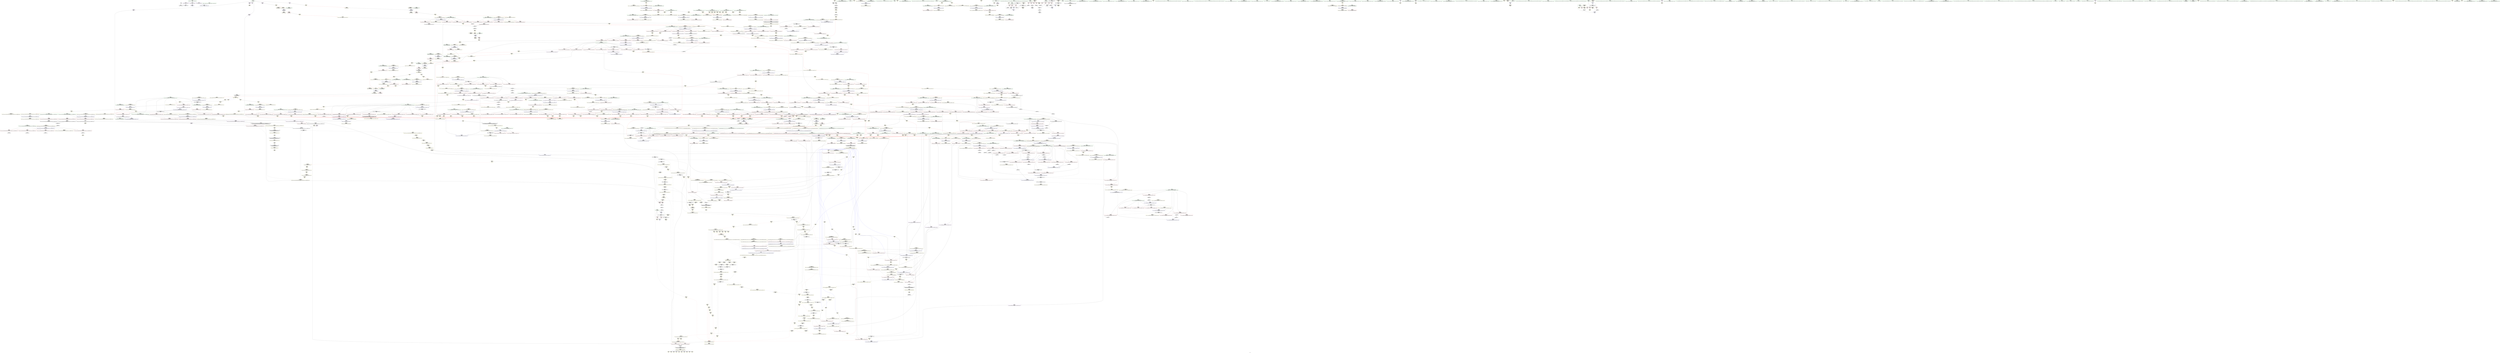 digraph "SVFG" {
	label="SVFG";

	Node0x55fae08a71e0 [shape=record,color=grey,label="{NodeID: 0\nNullPtr}"];
	Node0x55fae08a71e0 -> Node0x55fae08ff220[style=solid];
	Node0x55fae08a71e0 -> Node0x55fae091da90[style=solid];
	Node0x55fae09342e0 [shape=record,color=yellow,style=double,label="{NodeID: 941\nFPARM(1218)\nFun[_ZSt22__copy_move_backward_aILb1EPdS0_ET1_T0_S2_S1_]}"];
	Node0x55fae09342e0 -> Node0x55fae09241f0[style=solid];
	Node0x55fae0910690 [shape=record,color=yellow,style=double,label="{NodeID: 775\nAPARM(409)\nCS[]|{<s0>23}}"];
	Node0x55fae0910690:s0 -> Node0x55fae09397d0[style=solid,color=red];
	Node0x55fae091f800 [shape=record,color=blue,label="{NodeID: 609\n472\<--467\n__comp.addr\<--__comp\n_ZSt11__sort_heapIPdN9__gnu_cxx5__ops15_Iter_less_iterEEvT_S4_RT0_\n}"];
	Node0x55fae091f800 -> Node0x55fae090ffd0[style=dashed];
	Node0x55fae091f800 -> Node0x55fae098c770[style=dashed];
	Node0x55fae09072b0 [shape=record,color=red,label="{NodeID: 443\n720\<--719\n\<--call15\n_ZSt13__adjust_heapIPdldN9__gnu_cxx5__ops15_Iter_less_iterEEvT_T0_S5_T1_T2_\n}"];
	Node0x55fae09072b0 -> Node0x55fae0921060[style=solid];
	Node0x55fae0990d40 [shape=record,color=yellow,style=double,label="{NodeID: 1384\nRETMU(111V_2)\npts\{630 \}\nFun[_ZSt4moveIRdEONSt16remove_referenceIT_E4typeEOS2_]}"];
	Node0x55fae090a9b0 [shape=record,color=purple,label="{NodeID: 277\n1036\<--1035\nadd.ptr\<--\n_ZSt16__insertion_sortIPdN9__gnu_cxx5__ops15_Iter_less_iterEEvT_S4_T0_\n}"];
	Node0x55fae090a9b0 -> Node0x55fae0922e70[style=solid];
	Node0x55fae0986590 [shape=record,color=yellow,style=double,label="{NodeID: 1218\n240V_1 = ENCHI(MR_240V_0)\npts\{1254 \}\nFun[_ZNSt20__copy_move_backwardILb1ELb1ESt26random_access_iterator_tagE13__copy_move_bIdEEPT_PKS3_S6_S4_]}"];
	Node0x55fae0986590 -> Node0x55fae0924600[style=dashed];
	Node0x55fae08fb520 [shape=record,color=green,label="{NodeID: 111\n573\<--574\n__it2.addr\<--__it2.addr_field_insensitive\n_ZNK9__gnu_cxx5__ops15_Iter_less_iterclIPdS3_EEbT_T0_\n}"];
	Node0x55fae08fb520 -> Node0x55fae0905090[style=solid];
	Node0x55fae08fb520 -> Node0x55fae09200f0[style=solid];
	Node0x55fae093d4d0 [shape=record,color=grey,label="{NodeID: 1052\n712 = Binary(711, 485, )\n}"];
	Node0x55fae093d4d0 -> Node0x55fae093d050[style=solid];
	Node0x55fae0931880 [shape=record,color=yellow,style=double,label="{NodeID: 886\nARet(738)\nCS[]}"];
	Node0x55fae0931880 -> Node0x55fae0907380[style=solid];
	Node0x55fae0925230 [shape=record,color=yellow,style=double,label="{NodeID: 720\nAPARM(401)\nCS[]|{<s0>22}}"];
	Node0x55fae0925230:s0 -> Node0x55fae0937e80[style=solid,color=red];
	Node0x55fae091caf0 [shape=record,color=red,label="{NodeID: 554\n1235\<--1224\n\<--__result.addr\n_ZSt22__copy_move_backward_aILb1EPdS0_ET1_T0_S2_S1_\n}"];
	Node0x55fae091caf0 -> Node0x55fae09312c0[style=solid];
	Node0x55fae0998b30 [shape=record,color=yellow,style=double,label="{NodeID: 1495\n2V_6 = CSCHI(MR_2V_5)\npts\{10 \}\nCS[]}"];
	Node0x55fae0998b30 -> Node0x55fae098da90[style=dashed];
	Node0x55fae0904600 [shape=record,color=red,label="{NodeID: 388\n518\<--503\n\<--__last.addr\n_ZSt11__make_heapIPdN9__gnu_cxx5__ops15_Iter_less_iterEEvT_S4_RT0_\n}"];
	Node0x55fae0904600 -> Node0x55fae09084c0[style=solid];
	Node0x55fae098d8d0 [shape=record,color=yellow,style=double,label="{NodeID: 1329\nRETMU(231V_2)\npts\{1225 \}\nFun[_ZSt22__copy_move_backward_aILb1EPdS0_ET1_T0_S2_S1_]}"];
	Node0x55fae08ffb70 [shape=record,color=black,label="{NodeID: 222\n295\<--291\ncast\<--\n_ZSt4__lgl\n}"];
	Node0x55fae096f630 [shape=record,color=black,label="{NodeID: 1163\nMR_2V_3 = PHI(MR_2V_5, MR_2V_2, )\npts\{10 \}\n}"];
	Node0x55fae096f630 -> Node0x55fae0972230[style=dashed];
	Node0x55fae08fbf60 [shape=record,color=green,label="{NodeID: 56\n231\<--232\n__last.addr\<--__last.addr_field_insensitive\n_ZSt16__introsort_loopIPdlN9__gnu_cxx5__ops15_Iter_less_iterEEvT_S4_T0_T1_\n}"];
	Node0x55fae08fbf60 -> Node0x55fae090d660[style=solid];
	Node0x55fae08fbf60 -> Node0x55fae090d730[style=solid];
	Node0x55fae08fbf60 -> Node0x55fae090d800[style=solid];
	Node0x55fae08fbf60 -> Node0x55fae090d8d0[style=solid];
	Node0x55fae08fbf60 -> Node0x55fae090d9a0[style=solid];
	Node0x55fae08fbf60 -> Node0x55fae091e6f0[style=solid];
	Node0x55fae08fbf60 -> Node0x55fae091ea30[style=solid];
	Node0x55fae0938a20 [shape=record,color=yellow,style=double,label="{NodeID: 997\nFPARM(567)\nFun[_ZNK9__gnu_cxx5__ops15_Iter_less_iterclIPdS3_EEbT_T0_]}"];
	Node0x55fae0938a20 -> Node0x55fae0920020[style=solid];
	Node0x55fae0913410 [shape=record,color=yellow,style=double,label="{NodeID: 831\nAPARM(893)\nCS[]|{<s0>51}}"];
	Node0x55fae0913410:s0 -> Node0x55fae0938a20[style=solid,color=red];
	Node0x55fae0922580 [shape=record,color=blue,label="{NodeID: 665\n924\<--950\n__last.addr\<--incdec.ptr7\n_ZSt21__unguarded_partitionIPdN9__gnu_cxx5__ops15_Iter_less_iterEET_S4_S4_S4_T0_\n}"];
	Node0x55fae0922580 -> Node0x55fae097f430[style=dashed];
	Node0x55fae0919e40 [shape=record,color=red,label="{NodeID: 499\n954\<--924\n\<--__last.addr\n_ZSt21__unguarded_partitionIPdN9__gnu_cxx5__ops15_Iter_less_iterEET_S4_S4_S4_T0_\n}"];
	Node0x55fae0919e40 -> Node0x55fae0940950[style=solid];
	Node0x55fae09943b0 [shape=record,color=yellow,style=double,label="{NodeID: 1440\nRETMU(56V_2)\npts\{380 \}\nFun[_ZSt27__unguarded_partition_pivotIPdN9__gnu_cxx5__ops15_Iter_less_iterEET_S4_S4_T0_]}"];
	Node0x55fae090d730 [shape=record,color=red,label="{NodeID: 333\n261\<--231\n\<--__last.addr\n_ZSt16__introsort_loopIPdlN9__gnu_cxx5__ops15_Iter_less_iterEEvT_S4_T0_T1_\n}"];
	Node0x55fae090d730 -> Node0x55fae0926dd0[style=solid];
	Node0x55fae0989a80 [shape=record,color=yellow,style=double,label="{NodeID: 1274\n160V_1 = ENCHI(MR_160V_0)\npts\{860 \}\nFun[_ZSt22__move_median_to_firstIPdN9__gnu_cxx5__ops15_Iter_less_iterEEvT_S4_S4_S4_T0_]}"];
	Node0x55fae0989a80 -> Node0x55fae09220a0[style=dashed];
	Node0x55fae0902d50 [shape=record,color=green,label="{NodeID: 167\n1026\<--1027\nundef.agg.tmp\<--undef.agg.tmp_field_insensitive\n_ZSt16__insertion_sortIPdN9__gnu_cxx5__ops15_Iter_less_iterEEvT_S4_T0_\n}"];
	Node0x55fae096e510 [shape=record,color=black,label="{NodeID: 1108\nMR_85V_2 = PHI(MR_85V_4, MR_85V_1, )\npts\{510 \}\n}"];
	Node0x55fae096e510 -> Node0x55fae098ed10[style=dashed];
	Node0x55fae08f75f0 [shape=record,color=green,label="{NodeID: 1\n7\<--1\n__dso_handle\<--dummyObj\nGlob }"];
	Node0x55fae09343d0 [shape=record,color=yellow,style=double,label="{NodeID: 942\nFPARM(1219)\nFun[_ZSt22__copy_move_backward_aILb1EPdS0_ET1_T0_S2_S1_]}"];
	Node0x55fae09343d0 -> Node0x55fae09242c0[style=solid];
	Node0x55fae0910760 [shape=record,color=yellow,style=double,label="{NodeID: 776\nAPARM(410)\nCS[]|{<s0>23}}"];
	Node0x55fae0910760:s0 -> Node0x55fae0939890[style=solid,color=red];
	Node0x55fae091f8d0 [shape=record,color=blue,label="{NodeID: 610\n470\<--488\n__last.addr\<--incdec.ptr\n_ZSt11__sort_heapIPdN9__gnu_cxx5__ops15_Iter_less_iterEEvT_S4_RT0_\n}"];
	Node0x55fae091f8d0 -> Node0x55fae090fe30[style=dashed];
	Node0x55fae091f8d0 -> Node0x55fae090ff00[style=dashed];
	Node0x55fae091f8d0 -> Node0x55fae097d130[style=dashed];
	Node0x55fae0907380 [shape=record,color=red,label="{NodeID: 444\n739\<--738\n\<--call20\n_ZSt13__adjust_heapIPdldN9__gnu_cxx5__ops15_Iter_less_iterEEvT_T0_S5_T1_T2_\n}"];
	Node0x55fae0907380 -> Node0x55fae0924e20[style=solid];
	Node0x55fae0990e50 [shape=record,color=yellow,style=double,label="{NodeID: 1385\nRETMU(2V_2)\npts\{10 \}\nFun[_ZSt26__unguarded_insertion_sortIPdN9__gnu_cxx5__ops15_Iter_less_iterEEvT_S4_T0_]|{<s0>18}}"];
	Node0x55fae0990e50:s0 -> Node0x55fae0999a50[style=dashed,color=blue];
	Node0x55fae090aa80 [shape=record,color=purple,label="{NodeID: 278\n1054\<--1053\nadd.ptr4\<--\n_ZSt16__insertion_sortIPdN9__gnu_cxx5__ops15_Iter_less_iterEEvT_S4_T0_\n}"];
	Node0x55fae090aa80 -> Node0x55fae09304f0[style=solid];
	Node0x55fae0986670 [shape=record,color=yellow,style=double,label="{NodeID: 1219\n242V_1 = ENCHI(MR_242V_0)\npts\{1256 \}\nFun[_ZNSt20__copy_move_backwardILb1ELb1ESt26random_access_iterator_tagE13__copy_move_bIdEEPT_PKS3_S6_S4_]}"];
	Node0x55fae0986670 -> Node0x55fae09246d0[style=dashed];
	Node0x55fae08fb5f0 [shape=record,color=green,label="{NodeID: 112\n590\<--591\n__first.addr\<--__first.addr_field_insensitive\n_ZSt10__pop_heapIPdN9__gnu_cxx5__ops15_Iter_less_iterEEvT_S4_S4_RT0_\n}"];
	Node0x55fae08fb5f0 -> Node0x55fae0905300[style=solid];
	Node0x55fae08fb5f0 -> Node0x55fae09053d0[style=solid];
	Node0x55fae08fb5f0 -> Node0x55fae09054a0[style=solid];
	Node0x55fae08fb5f0 -> Node0x55fae09201c0[style=solid];
	Node0x55fae093d650 [shape=record,color=grey,label="{NodeID: 1053\n207 = Binary(204, 208, )\n}"];
	Node0x55fae093d650 -> Node0x55fae0926a90[style=solid];
	Node0x55fae0931910 [shape=record,color=yellow,style=double,label="{NodeID: 887\nARet(74)\nCS[]}"];
	Node0x55fae0925300 [shape=record,color=yellow,style=double,label="{NodeID: 721\nAPARM(402)\nCS[]|{<s0>22}}"];
	Node0x55fae0925300:s0 -> Node0x55fae0937f70[style=solid,color=red];
	Node0x55fae091cbc0 [shape=record,color=red,label="{NodeID: 555\n1245\<--1242\n\<--__it.addr\n_ZSt12__niter_baseIPdET_S1_\n}"];
	Node0x55fae091cbc0 -> Node0x55fae09090f0[style=solid];
	Node0x55fae0998c90 [shape=record,color=yellow,style=double,label="{NodeID: 1496\n2V_2 = CSCHI(MR_2V_1)\npts\{10 \}\nCS[]}"];
	Node0x55fae0998c90 -> Node0x55fae0996030[style=dashed];
	Node0x55fae09046d0 [shape=record,color=red,label="{NodeID: 389\n527\<--503\n\<--__last.addr\n_ZSt11__make_heapIPdN9__gnu_cxx5__ops15_Iter_less_iterEEvT_S4_RT0_\n}"];
	Node0x55fae09046d0 -> Node0x55fae0908660[style=solid];
	Node0x55fae098d9b0 [shape=record,color=yellow,style=double,label="{NodeID: 1330\nRETMU(233V_2)\npts\{1227 \}\nFun[_ZSt22__copy_move_backward_aILb1EPdS0_ET1_T0_S2_S1_]}"];
	Node0x55fae08ffc40 [shape=record,color=black,label="{NodeID: 223\n296\<--291\nconv\<--\n_ZSt4__lgl\n}"];
	Node0x55fae08ffc40 -> Node0x55fae093b850[style=solid];
	Node0x55fae0981d50 [shape=record,color=black,label="{NodeID: 1164\nMR_2V_5 = PHI(MR_2V_4, MR_2V_2, MR_2V_2, )\npts\{10 \}\n}"];
	Node0x55fae0981d50 -> Node0x55fae0907380[style=dashed];
	Node0x55fae0981d50 -> Node0x55fae0994a30[style=dashed];
	Node0x55fae08fc030 [shape=record,color=green,label="{NodeID: 57\n233\<--234\n__depth_limit.addr\<--__depth_limit.addr_field_insensitive\n_ZSt16__introsort_loopIPdlN9__gnu_cxx5__ops15_Iter_less_iterEEvT_S4_T0_T1_\n}"];
	Node0x55fae08fc030 -> Node0x55fae090da70[style=solid];
	Node0x55fae08fc030 -> Node0x55fae090db40[style=solid];
	Node0x55fae08fc030 -> Node0x55fae090dc10[style=solid];
	Node0x55fae08fc030 -> Node0x55fae091e7c0[style=solid];
	Node0x55fae08fc030 -> Node0x55fae091e890[style=solid];
	Node0x55fae0938cc0 [shape=record,color=yellow,style=double,label="{NodeID: 998\nFPARM(568)\nFun[_ZNK9__gnu_cxx5__ops15_Iter_less_iterclIPdS3_EEbT_T0_]}"];
	Node0x55fae0938cc0 -> Node0x55fae09200f0[style=solid];
	Node0x55fae09134e0 [shape=record,color=yellow,style=double,label="{NodeID: 832\nAPARM(894)\nCS[]|{<s0>51}}"];
	Node0x55fae09134e0:s0 -> Node0x55fae0938cc0[style=solid,color=red];
	Node0x55fae0922650 [shape=record,color=blue,label="{NodeID: 666\n922\<--963\n__first.addr\<--incdec.ptr9\n_ZSt21__unguarded_partitionIPdN9__gnu_cxx5__ops15_Iter_less_iterEET_S4_S4_S4_T0_\n}"];
	Node0x55fae0922650 -> Node0x55fae0978630[style=dashed];
	Node0x55fae0919f10 [shape=record,color=red,label="{NodeID: 500\n960\<--924\n\<--__last.addr\n_ZSt21__unguarded_partitionIPdN9__gnu_cxx5__ops15_Iter_less_iterEET_S4_S4_S4_T0_\n}"];
	Node0x55fae0919f10 -> Node0x55fae092fb30[style=solid];
	Node0x55fae0994490 [shape=record,color=yellow,style=double,label="{NodeID: 1441\nRETMU(58V_2)\npts\{382 \}\nFun[_ZSt27__unguarded_partition_pivotIPdN9__gnu_cxx5__ops15_Iter_less_iterEET_S4_S4_T0_]}"];
	Node0x55fae090d800 [shape=record,color=red,label="{NodeID: 334\n262\<--231\n\<--__last.addr\n_ZSt16__introsort_loopIPdlN9__gnu_cxx5__ops15_Iter_less_iterEEvT_S4_T0_T1_\n}"];
	Node0x55fae090d800 -> Node0x55fae0926ea0[style=solid];
	Node0x55fae0989b60 [shape=record,color=yellow,style=double,label="{NodeID: 1275\n2V_1 = ENCHI(MR_2V_0)\npts\{10 \}\nFun[_ZSt10__pop_heapIPdN9__gnu_cxx5__ops15_Iter_less_iterEEvT_S4_S4_RT0_]}"];
	Node0x55fae0989b60 -> Node0x55fae09058b0[style=dashed];
	Node0x55fae0989b60 -> Node0x55fae0905980[style=dashed];
	Node0x55fae0989b60 -> Node0x55fae09205d0[style=dashed];
	Node0x55fae0902e20 [shape=record,color=green,label="{NodeID: 168\n1056\<--1057\n_ZSt13move_backwardIPdS0_ET0_T_S2_S1_\<--_ZSt13move_backwardIPdS0_ET0_T_S2_S1__field_insensitive\n}"];
	Node0x55fae096e600 [shape=record,color=black,label="{NodeID: 1109\nMR_87V_2 = PHI(MR_87V_4, MR_87V_1, )\npts\{512 \}\n}"];
	Node0x55fae096e600 -> Node0x55fae098edf0[style=dashed];
	Node0x55fae08f7680 [shape=record,color=green,label="{NodeID: 2\n11\<--1\n.str\<--dummyObj\nGlob }"];
	Node0x55fae09344f0 [shape=record,color=yellow,style=double,label="{NodeID: 943\nFPARM(635)\nFun[_ZSt13__adjust_heapIPdldN9__gnu_cxx5__ops15_Iter_less_iterEEvT_T0_S5_T1_T2_]}"];
	Node0x55fae09344f0 -> Node0x55fae0920770[style=solid];
	Node0x55fae0910830 [shape=record,color=yellow,style=double,label="{NodeID: 777\nAPARM(411)\nCS[]|{<s0>23}}"];
	Node0x55fae0910830:s0 -> Node0x55fae0939950[style=solid,color=red];
	Node0x55fae091f9a0 [shape=record,color=blue,label="{NodeID: 611\n501\<--498\n__first.addr\<--__first\n_ZSt11__make_heapIPdN9__gnu_cxx5__ops15_Iter_less_iterEEvT_S4_RT0_\n}"];
	Node0x55fae091f9a0 -> Node0x55fae09042c0[style=dashed];
	Node0x55fae091f9a0 -> Node0x55fae0904390[style=dashed];
	Node0x55fae091f9a0 -> Node0x55fae0904460[style=dashed];
	Node0x55fae091f9a0 -> Node0x55fae0904530[style=dashed];
	Node0x55fae091f9a0 -> Node0x55fae098e990[style=dashed];
	Node0x55fae0907450 [shape=record,color=red,label="{NodeID: 445\n749\<--746\n\<--__t.addr\n_ZSt4moveIRN9__gnu_cxx5__ops15_Iter_less_iterEEONSt16remove_referenceIT_E4typeEOS5_\n}"];
	Node0x55fae0907450 -> Node0x55fae0908b40[style=solid];
	Node0x55fae0990f60 [shape=record,color=yellow,style=double,label="{NodeID: 1386\nRETMU(195V_2)\npts\{1083 \}\nFun[_ZSt26__unguarded_insertion_sortIPdN9__gnu_cxx5__ops15_Iter_less_iterEEvT_S4_T0_]}"];
	Node0x55fae090ab50 [shape=record,color=purple,label="{NodeID: 279\n1073\<--1072\nincdec.ptr\<--\n_ZSt16__insertion_sortIPdN9__gnu_cxx5__ops15_Iter_less_iterEEvT_S4_T0_\n}"];
	Node0x55fae090ab50 -> Node0x55fae09230e0[style=solid];
	Node0x55fae0986750 [shape=record,color=yellow,style=double,label="{NodeID: 1220\n244V_1 = ENCHI(MR_244V_0)\npts\{1258 \}\nFun[_ZNSt20__copy_move_backwardILb1ELb1ESt26random_access_iterator_tagE13__copy_move_bIdEEPT_PKS3_S6_S4_]}"];
	Node0x55fae0986750 -> Node0x55fae09247a0[style=dashed];
	Node0x55fae08fb6c0 [shape=record,color=green,label="{NodeID: 113\n592\<--593\n__last.addr\<--__last.addr_field_insensitive\n_ZSt10__pop_heapIPdN9__gnu_cxx5__ops15_Iter_less_iterEEvT_S4_S4_RT0_\n}"];
	Node0x55fae08fb6c0 -> Node0x55fae0905570[style=solid];
	Node0x55fae08fb6c0 -> Node0x55fae0920290[style=solid];
	Node0x55fae093d7d0 [shape=record,color=grey,label="{NodeID: 1054\n201 = Binary(199, 200, )\n}"];
	Node0x55fae093d7d0 -> Node0x55fae093d950[style=solid];
	Node0x55fae09319a0 [shape=record,color=yellow,style=double,label="{NodeID: 888\nARet(86)\nCS[]}"];
	Node0x55fae09253d0 [shape=record,color=yellow,style=double,label="{NodeID: 722\nAPARM(404)\nCS[]|{<s0>22}}"];
	Node0x55fae09253d0:s0 -> Node0x55fae0938060[style=solid,color=red];
	Node0x55fae091cc90 [shape=record,color=red,label="{NodeID: 556\n1263\<--1251\n\<--__first.addr\n_ZNSt20__copy_move_backwardILb1ELb1ESt26random_access_iterator_tagE13__copy_move_bIdEEPT_PKS3_S6_S4_\n}"];
	Node0x55fae091cc90 -> Node0x55fae0909290[style=solid];
	Node0x55fae0998df0 [shape=record,color=yellow,style=double,label="{NodeID: 1497\n2V_2 = CSCHI(MR_2V_1)\npts\{10 \}\nCS[]}"];
	Node0x55fae0998df0 -> Node0x55fae09921e0[style=dashed];
	Node0x55fae09047a0 [shape=record,color=red,label="{NodeID: 390\n552\<--505\n\<--__comp.addr\n_ZSt11__make_heapIPdN9__gnu_cxx5__ops15_Iter_less_iterEEvT_S4_RT0_\n}"];
	Node0x55fae098da90 [shape=record,color=yellow,style=double,label="{NodeID: 1331\nRETMU(2V_6)\npts\{10 \}\nFun[_ZSt13__adjust_heapIPdldN9__gnu_cxx5__ops15_Iter_less_iterEEvT_T0_S5_T1_T2_]|{<s0>30|<s1>34}}"];
	Node0x55fae098da90:s0 -> Node0x55fae099a6b0[style=dashed,color=blue];
	Node0x55fae098da90:s1 -> Node0x55fae099a810[style=dashed,color=blue];
	Node0x55fae08ffd10 [shape=record,color=black,label="{NodeID: 224\n285\<--297\n_ZSt4__lgl_ret\<--sub\n_ZSt4__lgl\n}"];
	Node0x55fae08ffd10 -> Node0x55fae093a610[style=solid];
	Node0x55fae0982250 [shape=record,color=black,label="{NodeID: 1165\nMR_116V_6 = PHI(MR_116V_5, MR_116V_3, MR_116V_3, )\npts\{644 \}\n}"];
	Node0x55fae0982250 -> Node0x55fae09064e0[style=dashed];
	Node0x55fae0982250 -> Node0x55fae098dc80[style=dashed];
	Node0x55fae08fc100 [shape=record,color=green,label="{NodeID: 58\n235\<--236\nagg.tmp\<--agg.tmp_field_insensitive\n_ZSt16__introsort_loopIPdlN9__gnu_cxx5__ops15_Iter_less_iterEEvT_S4_T0_T1_\n}"];
	Node0x55fae0938f60 [shape=record,color=yellow,style=double,label="{NodeID: 999\nFPARM(224)\nFun[_ZSt16__introsort_loopIPdlN9__gnu_cxx5__ops15_Iter_less_iterEEvT_S4_T0_T1_]}"];
	Node0x55fae0938f60 -> Node0x55fae091e620[style=solid];
	Node0x55fae09135b0 [shape=record,color=yellow,style=double,label="{NodeID: 833\nAPARM(897)\nCS[]|{<s0>52}}"];
	Node0x55fae09135b0:s0 -> Node0x55fae0934f70[style=solid,color=red];
	Node0x55fae0922720 [shape=record,color=blue,label="{NodeID: 667\n969\<--967\n__a.addr\<--__a\n_ZSt9iter_swapIPdS0_EvT_T0_\n}"];
	Node0x55fae0922720 -> Node0x55fae091a180[style=dashed];
	Node0x55fae0922720 -> Node0x55fae098f260[style=dashed];
	Node0x55fae0919fe0 [shape=record,color=red,label="{NodeID: 501\n934\<--926\n\<--__pivot.addr\n_ZSt21__unguarded_partitionIPdN9__gnu_cxx5__ops15_Iter_less_iterEET_S4_S4_S4_T0_\n}"];
	Node0x55fae0919fe0 -> Node0x55fae0913ea0[style=solid];
	Node0x55fae0994570 [shape=record,color=yellow,style=double,label="{NodeID: 1442\nRETMU(235V_2)\npts\{1243 \}\nFun[_ZSt12__niter_baseIPdET_S1_]}"];
	Node0x55fae090d8d0 [shape=record,color=red,label="{NodeID: 335\n272\<--231\n\<--__last.addr\n_ZSt16__introsort_loopIPdlN9__gnu_cxx5__ops15_Iter_less_iterEEvT_S4_T0_T1_\n}"];
	Node0x55fae090d8d0 -> Node0x55fae0927040[style=solid];
	Node0x55fae0989c70 [shape=record,color=yellow,style=double,label="{NodeID: 1276\n99V_1 = ENCHI(MR_99V_0)\npts\{591 \}\nFun[_ZSt10__pop_heapIPdN9__gnu_cxx5__ops15_Iter_less_iterEEvT_S4_S4_RT0_]}"];
	Node0x55fae0989c70 -> Node0x55fae09201c0[style=dashed];
	Node0x55fae0902f20 [shape=record,color=green,label="{NodeID: 169\n1065\<--1066\n_ZN9__gnu_cxx5__ops15__val_comp_iterENS0_15_Iter_less_iterE\<--_ZN9__gnu_cxx5__ops15__val_comp_iterENS0_15_Iter_less_iterE_field_insensitive\n}"];
	Node0x55fae096ff60 [shape=record,color=black,label="{NodeID: 1110\nMR_14V_4 = PHI(MR_14V_5, MR_14V_3, )\npts\{57 \}\n}"];
	Node0x55fae096ff60 -> Node0x55fae090c550[style=dashed];
	Node0x55fae096ff60 -> Node0x55fae090c620[style=dashed];
	Node0x55fae096ff60 -> Node0x55fae091e070[style=dashed];
	Node0x55fae096ff60 -> Node0x55fae0975e30[style=dashed];
	Node0x55fae08f7930 [shape=record,color=green,label="{NodeID: 3\n13\<--1\n_ZSt3cin\<--dummyObj\nGlob }"];
	Node0x55fae0934610 [shape=record,color=yellow,style=double,label="{NodeID: 944\nFPARM(636)\nFun[_ZSt13__adjust_heapIPdldN9__gnu_cxx5__ops15_Iter_less_iterEEvT_T0_S5_T1_T2_]}"];
	Node0x55fae0934610 -> Node0x55fae0920840[style=solid];
	Node0x55fae0910900 [shape=record,color=yellow,style=double,label="{NodeID: 778\nAPARM(851)\nCS[]|{<s0>45}}"];
	Node0x55fae0910900:s0 -> Node0x55fae0938780[style=solid,color=red];
	Node0x55fae091fa70 [shape=record,color=blue,label="{NodeID: 612\n503\<--499\n__last.addr\<--__last\n_ZSt11__make_heapIPdN9__gnu_cxx5__ops15_Iter_less_iterEEvT_S4_RT0_\n}"];
	Node0x55fae091fa70 -> Node0x55fae0904600[style=dashed];
	Node0x55fae091fa70 -> Node0x55fae09046d0[style=dashed];
	Node0x55fae091fa70 -> Node0x55fae098ea70[style=dashed];
	Node0x55fae0907520 [shape=record,color=red,label="{NodeID: 446\n758\<--755\nthis1\<--this.addr\n_ZN9__gnu_cxx5__ops14_Iter_less_valC2ENS0_15_Iter_less_iterE\n}"];
	Node0x55fae0991040 [shape=record,color=yellow,style=double,label="{NodeID: 1387\nRETMU(197V_2)\npts\{1085 \}\nFun[_ZSt26__unguarded_insertion_sortIPdN9__gnu_cxx5__ops15_Iter_less_iterEEvT_S4_T0_]}"];
	Node0x55fae090ac20 [shape=record,color=purple,label="{NodeID: 280\n1108\<--1107\nincdec.ptr\<--\n_ZSt26__unguarded_insertion_sortIPdN9__gnu_cxx5__ops15_Iter_less_iterEEvT_S4_T0_\n}"];
	Node0x55fae090ac20 -> Node0x55fae0923420[style=solid];
	Node0x55fae0986830 [shape=record,color=yellow,style=double,label="{NodeID: 1221\n2V_1 = ENCHI(MR_2V_0)\npts\{10 \}\nFun[_ZSt13__heap_selectIPdN9__gnu_cxx5__ops15_Iter_less_iterEEvT_S4_S4_T0_]}"];
	Node0x55fae0986830 -> Node0x55fae0994fb0[style=dashed];
	Node0x55fae08fb790 [shape=record,color=green,label="{NodeID: 114\n594\<--595\n__result.addr\<--__result.addr_field_insensitive\n_ZSt10__pop_heapIPdN9__gnu_cxx5__ops15_Iter_less_iterEEvT_S4_S4_RT0_\n}"];
	Node0x55fae08fb790 -> Node0x55fae0905640[style=solid];
	Node0x55fae08fb790 -> Node0x55fae0905710[style=solid];
	Node0x55fae08fb790 -> Node0x55fae0920360[style=solid];
	Node0x55fae093d950 [shape=record,color=grey,label="{NodeID: 1055\n202 = Binary(201, 203, )\n}"];
	Node0x55fae093d950 -> Node0x55fae0926820[style=solid];
	Node0x55fae0931a30 [shape=record,color=yellow,style=double,label="{NodeID: 889\nARet(136)\nCS[]}"];
	Node0x55fae09254a0 [shape=record,color=yellow,style=double,label="{NodeID: 723\nAPARM(4)\nCS[]}"];
	Node0x55fae091cd60 [shape=record,color=red,label="{NodeID: 557\n1277\<--1251\n\<--__first.addr\n_ZNSt20__copy_move_backwardILb1ELb1ESt26random_access_iterator_tagE13__copy_move_bIdEEPT_PKS3_S6_S4_\n}"];
	Node0x55fae091cd60 -> Node0x55fae0909430[style=solid];
	Node0x55fae0998f50 [shape=record,color=yellow,style=double,label="{NodeID: 1498\n2V_3 = CSCHI(MR_2V_2)\npts\{10 \}\nCS[]}"];
	Node0x55fae0998f50 -> Node0x55fae090ca30[style=dashed];
	Node0x55fae0998f50 -> Node0x55fae090cb00[style=dashed];
	Node0x55fae0998f50 -> Node0x55fae0974f30[style=dashed];
	Node0x55fae0904870 [shape=record,color=red,label="{NodeID: 391\n534\<--507\n\<--__len\n_ZSt11__make_heapIPdN9__gnu_cxx5__ops15_Iter_less_iterEEvT_S4_RT0_\n}"];
	Node0x55fae0904870 -> Node0x55fae093c2d0[style=solid];
	Node0x55fae098dba0 [shape=record,color=yellow,style=double,label="{NodeID: 1332\nRETMU(114V_2)\npts\{642 \}\nFun[_ZSt13__adjust_heapIPdldN9__gnu_cxx5__ops15_Iter_less_iterEEvT_T0_S5_T1_T2_]}"];
	Node0x55fae08ffde0 [shape=record,color=black,label="{NodeID: 225\n319\<--317\nsub.ptr.lhs.cast\<--\n_ZSt22__final_insertion_sortIPdN9__gnu_cxx5__ops15_Iter_less_iterEEvT_S4_T0_\n}"];
	Node0x55fae08ffde0 -> Node0x55fae093fa50[style=solid];
	Node0x55fae0982750 [shape=record,color=black,label="{NodeID: 1166\nMR_124V_8 = PHI(MR_124V_7, MR_124V_3, MR_124V_3, )\npts\{652 \}\n}"];
	Node0x55fae0982750 -> Node0x55fae098e000[style=dashed];
	Node0x55fae08fc1d0 [shape=record,color=green,label="{NodeID: 59\n237\<--238\n__cut\<--__cut_field_insensitive\n_ZSt16__introsort_loopIPdlN9__gnu_cxx5__ops15_Iter_less_iterEEvT_S4_T0_T1_\n}"];
	Node0x55fae08fc1d0 -> Node0x55fae090dce0[style=solid];
	Node0x55fae08fc1d0 -> Node0x55fae090ddb0[style=solid];
	Node0x55fae08fc1d0 -> Node0x55fae091e960[style=solid];
	Node0x55fae0939020 [shape=record,color=yellow,style=double,label="{NodeID: 1000\nFPARM(225)\nFun[_ZSt16__introsort_loopIPdlN9__gnu_cxx5__ops15_Iter_less_iterEEvT_S4_T0_T1_]}"];
	Node0x55fae0939020 -> Node0x55fae091e6f0[style=solid];
	Node0x55fae0913680 [shape=record,color=yellow,style=double,label="{NodeID: 834\nAPARM(898)\nCS[]|{<s0>52}}"];
	Node0x55fae0913680:s0 -> Node0x55fae0935180[style=solid,color=red];
	Node0x55fae09227f0 [shape=record,color=blue,label="{NodeID: 668\n971\<--968\n__b.addr\<--__b\n_ZSt9iter_swapIPdS0_EvT_T0_\n}"];
	Node0x55fae09227f0 -> Node0x55fae091a250[style=dashed];
	Node0x55fae09227f0 -> Node0x55fae098f070[style=dashed];
	Node0x55fae091a0b0 [shape=record,color=red,label="{NodeID: 502\n945\<--926\n\<--__pivot.addr\n_ZSt21__unguarded_partitionIPdN9__gnu_cxx5__ops15_Iter_less_iterEET_S4_S4_S4_T0_\n}"];
	Node0x55fae091a0b0 -> Node0x55fae092f900[style=solid];
	Node0x55fae0994680 [shape=record,color=yellow,style=double,label="{NodeID: 1443\nRETMU(2V_2)\npts\{10 \}\nFun[_ZSt21__unguarded_partitionIPdN9__gnu_cxx5__ops15_Iter_less_iterEET_S4_S4_S4_T0_]|{<s0>23}}"];
	Node0x55fae0994680:s0 -> Node0x55fae0999fd0[style=dashed,color=blue];
	Node0x55fae090d9a0 [shape=record,color=red,label="{NodeID: 336\n278\<--231\n\<--__last.addr\n_ZSt16__introsort_loopIPdlN9__gnu_cxx5__ops15_Iter_less_iterEEvT_S4_T0_T1_\n}"];
	Node0x55fae090d9a0 -> Node0x55fae09271e0[style=solid];
	Node0x55fae0989d50 [shape=record,color=yellow,style=double,label="{NodeID: 1277\n109V_1 = ENCHI(MR_109V_0)\npts\{512 648 773 989 1021 1143 \}\nFun[_ZSt10__pop_heapIPdN9__gnu_cxx5__ops15_Iter_less_iterEEvT_S4_S4_RT0_]}"];
	Node0x55fae0989d50 -> Node0x55fae09058b0[style=dashed];
	Node0x55fae0989d50 -> Node0x55fae0905980[style=dashed];
	Node0x55fae0989d50 -> Node0x55fae0905a50[style=dashed];
	Node0x55fae0989d50 -> Node0x55fae0992d20[style=dashed];
	Node0x55fae0903020 [shape=record,color=green,label="{NodeID: 170\n1068\<--1069\n_ZSt25__unguarded_linear_insertIPdN9__gnu_cxx5__ops14_Val_less_iterEEvT_T0_\<--_ZSt25__unguarded_linear_insertIPdN9__gnu_cxx5__ops14_Val_less_iterEEvT_T0__field_insensitive\n}"];
	Node0x55fae0970430 [shape=record,color=black,label="{NodeID: 1111\nMR_16V_4 = PHI(MR_16V_5, MR_16V_3, )\npts\{59 \}\n}"];
	Node0x55fae0970430 -> Node0x55fae090c6f0[style=dashed];
	Node0x55fae0970430 -> Node0x55fae090c7c0[style=dashed];
	Node0x55fae0970430 -> Node0x55fae090c890[style=dashed];
	Node0x55fae0970430 -> Node0x55fae090c960[style=dashed];
	Node0x55fae0970430 -> Node0x55fae091e140[style=dashed];
	Node0x55fae0970430 -> Node0x55fae0976330[style=dashed];
	Node0x55fae08f79c0 [shape=record,color=green,label="{NodeID: 4\n14\<--1\n.str.1\<--dummyObj\nGlob }"];
	Node0x55fae0934730 [shape=record,color=yellow,style=double,label="{NodeID: 945\nFPARM(637)\nFun[_ZSt13__adjust_heapIPdldN9__gnu_cxx5__ops15_Iter_less_iterEEvT_T0_S5_T1_T2_]}"];
	Node0x55fae0934730 -> Node0x55fae0920910[style=solid];
	Node0x55fae09109d0 [shape=record,color=yellow,style=double,label="{NodeID: 779\nAPARM(865)\nCS[]|{<s0>45}}"];
	Node0x55fae09109d0:s0 -> Node0x55fae0938a20[style=solid,color=red];
	Node0x55fae091fb40 [shape=record,color=blue,label="{NodeID: 613\n505\<--500\n__comp.addr\<--__comp\n_ZSt11__make_heapIPdN9__gnu_cxx5__ops15_Iter_less_iterEEvT_S4_RT0_\n}"];
	Node0x55fae091fb40 -> Node0x55fae09047a0[style=dashed];
	Node0x55fae091fb40 -> Node0x55fae098eb50[style=dashed];
	Node0x55fae09075f0 [shape=record,color=red,label="{NodeID: 447\n793\<--766\n\<--__first.addr\n_ZSt11__push_heapIPdldN9__gnu_cxx5__ops14_Iter_less_valEEvT_T0_S5_T1_RT2_\n}"];
	Node0x55fae09075f0 -> Node0x55fae090b780[style=solid];
	Node0x55fae0991120 [shape=record,color=yellow,style=double,label="{NodeID: 1388\nRETMU(199V_3)\npts\{1087 \}\nFun[_ZSt26__unguarded_insertion_sortIPdN9__gnu_cxx5__ops15_Iter_less_iterEEvT_S4_T0_]}"];
	Node0x55fae090acf0 [shape=record,color=purple,label="{NodeID: 281\n1154\<--1153\nincdec.ptr\<--\n_ZSt25__unguarded_linear_insertIPdN9__gnu_cxx5__ops14_Val_less_iterEEvT_T0_\n}"];
	Node0x55fae090acf0 -> Node0x55fae09239d0[style=solid];
	Node0x55fae0986940 [shape=record,color=yellow,style=double,label="{NodeID: 1222\n61V_1 = ENCHI(MR_61V_0)\npts\{423 \}\nFun[_ZSt13__heap_selectIPdN9__gnu_cxx5__ops15_Iter_less_iterEEvT_S4_S4_T0_]}"];
	Node0x55fae0986940 -> Node0x55fae091f250[style=dashed];
	Node0x55fae0900220 [shape=record,color=green,label="{NodeID: 115\n596\<--597\n__comp.addr\<--__comp.addr_field_insensitive\n_ZSt10__pop_heapIPdN9__gnu_cxx5__ops15_Iter_less_iterEEvT_S4_S4_RT0_\n}"];
	Node0x55fae0900220 -> Node0x55fae09057e0[style=solid];
	Node0x55fae0900220 -> Node0x55fae0920430[style=solid];
	Node0x55fae093dad0 [shape=record,color=grey,label="{NodeID: 1056\n702 = Binary(701, 485, )\n}"];
	Node0x55fae093dad0 -> Node0x55fae0914570[style=solid];
	Node0x55fae0931ac0 [shape=record,color=yellow,style=double,label="{NodeID: 890\nARet(447)\nCS[]}"];
	Node0x55fae0925570 [shape=record,color=yellow,style=double,label="{NodeID: 724\nAPARM(29)\nCS[]}"];
	Node0x55fae091ce30 [shape=record,color=red,label="{NodeID: 558\n1262\<--1253\n\<--__last.addr\n_ZNSt20__copy_move_backwardILb1ELb1ESt26random_access_iterator_tagE13__copy_move_bIdEEPT_PKS3_S6_S4_\n}"];
	Node0x55fae091ce30 -> Node0x55fae09091c0[style=solid];
	Node0x55fae09990b0 [shape=record,color=yellow,style=double,label="{NodeID: 1499\n2V_2 = CSCHI(MR_2V_1)\npts\{10 \}\nCS[]}"];
	Node0x55fae09990b0 -> Node0x55fae0977730[style=dashed];
	Node0x55fae0904940 [shape=record,color=red,label="{NodeID: 392\n549\<--507\n\<--__len\n_ZSt11__make_heapIPdN9__gnu_cxx5__ops15_Iter_less_iterEEvT_S4_RT0_\n}"];
	Node0x55fae0904940 -> Node0x55fae0911d50[style=solid];
	Node0x55fae098dc80 [shape=record,color=yellow,style=double,label="{NodeID: 1333\nRETMU(116V_6)\npts\{644 \}\nFun[_ZSt13__adjust_heapIPdldN9__gnu_cxx5__ops15_Iter_less_iterEEvT_T0_S5_T1_T2_]}"];
	Node0x55fae08ffeb0 [shape=record,color=black,label="{NodeID: 226\n320\<--318\nsub.ptr.rhs.cast\<--\n_ZSt22__final_insertion_sortIPdN9__gnu_cxx5__ops15_Iter_less_iterEEvT_S4_T0_\n}"];
	Node0x55fae08ffeb0 -> Node0x55fae093fa50[style=solid];
	Node0x55fae02ecc50 [shape=record,color=yellow,style=double,label="{NodeID: 1167\n2V_1 = ENCHI(MR_2V_0)\npts\{10 \}\nFun[_ZSt11__sort_heapIPdN9__gnu_cxx5__ops15_Iter_less_iterEEvT_S4_RT0_]}"];
	Node0x55fae02ecc50 -> Node0x55fae097cc30[style=dashed];
	Node0x55fae08fc2a0 [shape=record,color=green,label="{NodeID: 60\n239\<--240\nagg.tmp2\<--agg.tmp2_field_insensitive\n_ZSt16__introsort_loopIPdlN9__gnu_cxx5__ops15_Iter_less_iterEEvT_S4_T0_T1_\n}"];
	Node0x55fae09390e0 [shape=record,color=yellow,style=double,label="{NodeID: 1001\nFPARM(226)\nFun[_ZSt16__introsort_loopIPdlN9__gnu_cxx5__ops15_Iter_less_iterEEvT_S4_T0_T1_]}"];
	Node0x55fae09390e0 -> Node0x55fae091e7c0[style=solid];
	Node0x55fae0913750 [shape=record,color=yellow,style=double,label="{NodeID: 835\nAPARM(851)\nCS[]|{<s0>53}}"];
	Node0x55fae0913750:s0 -> Node0x55fae0938780[style=solid,color=red];
	Node0x55fae09228c0 [shape=record,color=blue,label="{NodeID: 669\n984\<--982\n__a.addr\<--__a\n_ZSt4swapIdENSt9enable_ifIXsr6__and_ISt6__not_ISt15__is_tuple_likeIT_EESt21is_move_constructibleIS3_ESt18is_move_assignableIS3_EEE5valueEvE4typeERS3_SC_\n}"];
	Node0x55fae09228c0 -> Node0x55fae091a320[style=dashed];
	Node0x55fae09228c0 -> Node0x55fae091a3f0[style=dashed];
	Node0x55fae09228c0 -> Node0x55fae0991310[style=dashed];
	Node0x55fae091a180 [shape=record,color=red,label="{NodeID: 503\n975\<--969\n\<--__a.addr\n_ZSt9iter_swapIPdS0_EvT_T0_\n}"];
	Node0x55fae091a180 -> Node0x55fae092fc00[style=solid];
	Node0x55fae0994790 [shape=record,color=yellow,style=double,label="{NodeID: 1444\nRETMU(163V_4)\npts\{923 \}\nFun[_ZSt21__unguarded_partitionIPdN9__gnu_cxx5__ops15_Iter_less_iterEET_S4_S4_S4_T0_]}"];
	Node0x55fae090da70 [shape=record,color=red,label="{NodeID: 337\n256\<--233\n\<--__depth_limit.addr\n_ZSt16__introsort_loopIPdlN9__gnu_cxx5__ops15_Iter_less_iterEEvT_S4_T0_T1_\n}"];
	Node0x55fae090da70 -> Node0x55fae09407d0[style=solid];
	Node0x55fae0989ef0 [shape=record,color=yellow,style=double,label="{NodeID: 1278\n101V_1 = ENCHI(MR_101V_0)\npts\{593 \}\nFun[_ZSt10__pop_heapIPdN9__gnu_cxx5__ops15_Iter_less_iterEEvT_S4_S4_RT0_]}"];
	Node0x55fae0989ef0 -> Node0x55fae0920290[style=dashed];
	Node0x55fae0903120 [shape=record,color=green,label="{NodeID: 171\n1080\<--1081\n__comp\<--__comp_field_insensitive\n_ZSt26__unguarded_insertion_sortIPdN9__gnu_cxx5__ops15_Iter_less_iterEEvT_S4_T0_\n}"];
	Node0x55fae0970930 [shape=record,color=black,label="{NodeID: 1112\nMR_2V_6 = PHI(MR_2V_7, MR_2V_5, )\npts\{10 \}\n}"];
	Node0x55fae0970930 -> Node0x55fae097d630[style=dashed];
	Node0x55fae08f7a50 [shape=record,color=green,label="{NodeID: 5\n17\<--1\n\<--dummyObj\nCan only get source location for instruction, argument, global var or function.}"];
	Node0x55fae0934850 [shape=record,color=yellow,style=double,label="{NodeID: 946\nFPARM(638)\nFun[_ZSt13__adjust_heapIPdldN9__gnu_cxx5__ops15_Iter_less_iterEEvT_T0_S5_T1_T2_]}"];
	Node0x55fae0934850 -> Node0x55fae09209e0[style=solid];
	Node0x55fae0910aa0 [shape=record,color=yellow,style=double,label="{NodeID: 780\nAPARM(866)\nCS[]|{<s0>45}}"];
	Node0x55fae0910aa0:s0 -> Node0x55fae0938cc0[style=solid,color=red];
	Node0x55fae091fc10 [shape=record,color=blue,label="{NodeID: 614\n507\<--532\n__len\<--sub.ptr.div4\n_ZSt11__make_heapIPdN9__gnu_cxx5__ops15_Iter_less_iterEEvT_S4_RT0_\n}"];
	Node0x55fae091fc10 -> Node0x55fae0904870[style=dashed];
	Node0x55fae091fc10 -> Node0x55fae0904940[style=dashed];
	Node0x55fae091fc10 -> Node0x55fae096e010[style=dashed];
	Node0x55fae09076c0 [shape=record,color=red,label="{NodeID: 448\n803\<--766\n\<--__first.addr\n_ZSt11__push_heapIPdldN9__gnu_cxx5__ops14_Iter_less_valEEvT_T0_S5_T1_RT2_\n}"];
	Node0x55fae09076c0 -> Node0x55fae090b850[style=solid];
	Node0x55fae0991200 [shape=record,color=yellow,style=double,label="{NodeID: 1389\nRETMU(2V_3)\npts\{10 \}\nFun[_ZSt4swapIdENSt9enable_ifIXsr6__and_ISt6__not_ISt15__is_tuple_likeIT_EESt21is_move_constructibleIS3_ESt18is_move_assignableIS3_EEE5valueEvE4typeERS3_SC_]|{<s0>59}}"];
	Node0x55fae0991200:s0 -> Node0x55fae099b1b0[style=dashed,color=blue];
	Node0x55fae090adc0 [shape=record,color=purple,label="{NodeID: 282\n1170\<--1169\nincdec.ptr3\<--\n_ZSt25__unguarded_linear_insertIPdN9__gnu_cxx5__ops14_Val_less_iterEEvT_T0_\n}"];
	Node0x55fae090adc0 -> Node0x55fae0923c40[style=solid];
	Node0x55fae0986a20 [shape=record,color=yellow,style=double,label="{NodeID: 1223\n63V_1 = ENCHI(MR_63V_0)\npts\{425 \}\nFun[_ZSt13__heap_selectIPdN9__gnu_cxx5__ops15_Iter_less_iterEEvT_S4_S4_T0_]}"];
	Node0x55fae0986a20 -> Node0x55fae091f320[style=dashed];
	Node0x55fae09002f0 [shape=record,color=green,label="{NodeID: 116\n598\<--599\n__value\<--__value_field_insensitive\n_ZSt10__pop_heapIPdN9__gnu_cxx5__ops15_Iter_less_iterEEvT_S4_S4_RT0_\n}"];
	Node0x55fae09002f0 -> Node0x55fae0920500[style=solid];
	Node0x55fae09002f0 -> Node0x55fae0912090[style=solid];
	Node0x55fae093dc50 [shape=record,color=grey,label="{NodeID: 1057\n707 = Binary(706, 208, )\n}"];
	Node0x55fae093dc50 -> Node0x55fae093d350[style=solid];
	Node0x55fae0931b50 [shape=record,color=yellow,style=double,label="{NodeID: 891\nARet(204)\nCS[]}"];
	Node0x55fae0931b50 -> Node0x55fae093d650[style=solid];
	Node0x55fae0925640 [shape=record,color=yellow,style=double,label="{NodeID: 725\nAPARM(27)\nCS[]}"];
	Node0x55fae091cf00 [shape=record,color=red,label="{NodeID: 559\n1272\<--1255\n\<--__result.addr\n_ZNSt20__copy_move_backwardILb1ELb1ESt26random_access_iterator_tagE13__copy_move_bIdEEPT_PKS3_S6_S4_\n}"];
	Node0x55fae091cf00 -> Node0x55fae090bac0[style=solid];
	Node0x55fae0999210 [shape=record,color=yellow,style=double,label="{NodeID: 1500\n2V_2 = CSCHI(MR_2V_1)\npts\{10 \}\nCS[]}"];
	Node0x55fae0999210 -> Node0x55fae09953d0[style=dashed];
	Node0x55fae0904a10 [shape=record,color=red,label="{NodeID: 393\n540\<--509\n\<--__parent\n_ZSt11__make_heapIPdN9__gnu_cxx5__ops15_Iter_less_iterEEvT_S4_RT0_\n}"];
	Node0x55fae098dd60 [shape=record,color=yellow,style=double,label="{NodeID: 1334\nRETMU(118V_2)\npts\{646 \}\nFun[_ZSt13__adjust_heapIPdldN9__gnu_cxx5__ops15_Iter_less_iterEEvT_T0_S5_T1_T2_]}"];
	Node0x55fae08fff80 [shape=record,color=black,label="{NodeID: 227\n392\<--390\nsub.ptr.lhs.cast\<--\n_ZSt27__unguarded_partition_pivotIPdN9__gnu_cxx5__ops15_Iter_less_iterEET_S4_S4_T0_\n}"];
	Node0x55fae08fff80 -> Node0x55fae093eb50[style=solid];
	Node0x55fae046d0b0 [shape=record,color=yellow,style=double,label="{NodeID: 1168\n70V_1 = ENCHI(MR_70V_0)\npts\{469 \}\nFun[_ZSt11__sort_heapIPdN9__gnu_cxx5__ops15_Iter_less_iterEEvT_S4_RT0_]}"];
	Node0x55fae046d0b0 -> Node0x55fae091f660[style=dashed];
	Node0x55fae08fc370 [shape=record,color=green,label="{NodeID: 61\n241\<--242\nagg.tmp3\<--agg.tmp3_field_insensitive\n_ZSt16__introsort_loopIPdlN9__gnu_cxx5__ops15_Iter_less_iterEEvT_S4_T0_T1_\n}"];
	Node0x55fae09391a0 [shape=record,color=yellow,style=double,label="{NodeID: 1002\nFPARM(1210)\nFun[_ZSt12__miter_baseIPdET_S1_]}"];
	Node0x55fae09391a0 -> Node0x55fae0924050[style=solid];
	Node0x55fae0913820 [shape=record,color=yellow,style=double,label="{NodeID: 836\nAPARM(901)\nCS[]|{<s0>53}}"];
	Node0x55fae0913820:s0 -> Node0x55fae0938a20[style=solid,color=red];
	Node0x55fae0922990 [shape=record,color=blue,label="{NodeID: 670\n986\<--983\n__b.addr\<--__b\n_ZSt4swapIdENSt9enable_ifIXsr6__and_ISt6__not_ISt15__is_tuple_likeIT_EESt21is_move_constructibleIS3_ESt18is_move_assignableIS3_EEE5valueEvE4typeERS3_SC_\n}"];
	Node0x55fae0922990 -> Node0x55fae091a4c0[style=dashed];
	Node0x55fae0922990 -> Node0x55fae091a590[style=dashed];
	Node0x55fae0922990 -> Node0x55fae09913f0[style=dashed];
	Node0x55fae091a250 [shape=record,color=red,label="{NodeID: 504\n976\<--971\n\<--__b.addr\n_ZSt9iter_swapIPdS0_EvT_T0_\n}"];
	Node0x55fae091a250 -> Node0x55fae092fcd0[style=solid];
	Node0x55fae0994870 [shape=record,color=yellow,style=double,label="{NodeID: 1445\nRETMU(165V_5)\npts\{925 \}\nFun[_ZSt21__unguarded_partitionIPdN9__gnu_cxx5__ops15_Iter_less_iterEET_S4_S4_S4_T0_]}"];
	Node0x55fae090db40 [shape=record,color=red,label="{NodeID: 338\n267\<--233\n\<--__depth_limit.addr\n_ZSt16__introsort_loopIPdlN9__gnu_cxx5__ops15_Iter_less_iterEEvT_S4_T0_T1_\n}"];
	Node0x55fae090db40 -> Node0x55fae093c150[style=solid];
	Node0x55fae0989fd0 [shape=record,color=yellow,style=double,label="{NodeID: 1279\n103V_1 = ENCHI(MR_103V_0)\npts\{595 \}\nFun[_ZSt10__pop_heapIPdN9__gnu_cxx5__ops15_Iter_less_iterEEvT_S4_S4_RT0_]}"];
	Node0x55fae0989fd0 -> Node0x55fae0920360[style=dashed];
	Node0x55fae09031f0 [shape=record,color=green,label="{NodeID: 172\n1082\<--1083\n__first.addr\<--__first.addr_field_insensitive\n_ZSt26__unguarded_insertion_sortIPdN9__gnu_cxx5__ops15_Iter_less_iterEEvT_S4_T0_\n}"];
	Node0x55fae09031f0 -> Node0x55fae091b5d0[style=solid];
	Node0x55fae09031f0 -> Node0x55fae09231b0[style=solid];
	Node0x55fae0970e30 [shape=record,color=black,label="{NodeID: 1113\nMR_190V_5 = PHI(MR_190V_3, MR_190V_4, )\npts\{1021 \}\n}"];
	Node0x55fae0970e30 -> Node0x55fae097e030[style=dashed];
	Node0x55fae08f7ae0 [shape=record,color=green,label="{NodeID: 6\n61\<--1\n\<--dummyObj\nCan only get source location for instruction, argument, global var or function.}"];
	Node0x55fae0934970 [shape=record,color=yellow,style=double,label="{NodeID: 947\nFPARM(1010)\nFun[_ZSt16__insertion_sortIPdN9__gnu_cxx5__ops15_Iter_less_iterEEvT_S4_T0_]}"];
	Node0x55fae0934970 -> Node0x55fae0922cd0[style=solid];
	Node0x55fae0910b70 [shape=record,color=yellow,style=double,label="{NodeID: 781\nAPARM(851)\nCS[]|{<s0>46}}"];
	Node0x55fae0910b70:s0 -> Node0x55fae0938780[style=solid,color=red];
	Node0x55fae091fce0 [shape=record,color=blue,label="{NodeID: 615\n509\<--536\n__parent\<--div\n_ZSt11__make_heapIPdN9__gnu_cxx5__ops15_Iter_less_iterEEvT_S4_RT0_\n}"];
	Node0x55fae091fce0 -> Node0x55fae0973630[style=dashed];
	Node0x55fae0907790 [shape=record,color=red,label="{NodeID: 449\n808\<--766\n\<--__first.addr\n_ZSt11__push_heapIPdldN9__gnu_cxx5__ops14_Iter_less_valEEvT_T0_S5_T1_RT2_\n}"];
	Node0x55fae0907790 -> Node0x55fae090b920[style=solid];
	Node0x55fae0991310 [shape=record,color=yellow,style=double,label="{NodeID: 1390\nRETMU(175V_2)\npts\{985 \}\nFun[_ZSt4swapIdENSt9enable_ifIXsr6__and_ISt6__not_ISt15__is_tuple_likeIT_EESt21is_move_constructibleIS3_ESt18is_move_assignableIS3_EEE5valueEvE4typeERS3_SC_]}"];
	Node0x55fae090ae90 [shape=record,color=purple,label="{NodeID: 283\n1322\<--1276\noffset_0\<--\n}"];
	Node0x55fae090ae90 -> Node0x55fae0924870[style=solid];
	Node0x55fae0986b00 [shape=record,color=yellow,style=double,label="{NodeID: 1224\n65V_1 = ENCHI(MR_65V_0)\npts\{427 \}\nFun[_ZSt13__heap_selectIPdN9__gnu_cxx5__ops15_Iter_less_iterEEvT_S4_S4_T0_]}"];
	Node0x55fae0986b00 -> Node0x55fae091f3f0[style=dashed];
	Node0x55fae09003c0 [shape=record,color=green,label="{NodeID: 117\n600\<--601\nagg.tmp\<--agg.tmp_field_insensitive\n_ZSt10__pop_heapIPdN9__gnu_cxx5__ops15_Iter_less_iterEEvT_S4_S4_RT0_\n}"];
	Node0x55fae093ddd0 [shape=record,color=grey,label="{NodeID: 1058\n674 = Binary(208, 673, )\n}"];
	Node0x55fae093ddd0 -> Node0x55fae0920c50[style=solid];
	Node0x55fae0931be0 [shape=record,color=yellow,style=double,label="{NodeID: 892\nARet(273)\nCS[]}"];
	Node0x55fae0931be0 -> Node0x55fae091e960[style=solid];
	Node0x55fae0925710 [shape=record,color=yellow,style=double,label="{NodeID: 726\nAPARM(7)\nCS[]}"];
	Node0x55fae091cfd0 [shape=record,color=red,label="{NodeID: 560\n1285\<--1255\n\<--__result.addr\n_ZNSt20__copy_move_backwardILb1ELb1ESt26random_access_iterator_tagE13__copy_move_bIdEEPT_PKS3_S6_S4_\n}"];
	Node0x55fae091cfd0 -> Node0x55fae090bb90[style=solid];
	Node0x55fae0999370 [shape=record,color=yellow,style=double,label="{NodeID: 1501\n2V_3 = CSCHI(MR_2V_2)\npts\{10 \}\nCS[]}"];
	Node0x55fae0999370 -> Node0x55fae097c730[style=dashed];
	Node0x55fae0904ae0 [shape=record,color=red,label="{NodeID: 394\n548\<--509\n\<--__parent\n_ZSt11__make_heapIPdN9__gnu_cxx5__ops15_Iter_less_iterEEvT_S4_RT0_\n}"];
	Node0x55fae0904ae0 -> Node0x55fae0911c80[style=solid];
	Node0x55fae098de40 [shape=record,color=yellow,style=double,label="{NodeID: 1335\nRETMU(120V_2)\npts\{648 \}\nFun[_ZSt13__adjust_heapIPdldN9__gnu_cxx5__ops15_Iter_less_iterEEvT_T0_S5_T1_T2_]}"];
	Node0x55fae0900050 [shape=record,color=black,label="{NodeID: 228\n393\<--391\nsub.ptr.rhs.cast\<--\n_ZSt27__unguarded_partition_pivotIPdN9__gnu_cxx5__ops15_Iter_less_iterEET_S4_S4_T0_\n}"];
	Node0x55fae0900050 -> Node0x55fae093eb50[style=solid];
	Node0x55fae09836f0 [shape=record,color=yellow,style=double,label="{NodeID: 1169\n72V_1 = ENCHI(MR_72V_0)\npts\{471 \}\nFun[_ZSt11__sort_heapIPdN9__gnu_cxx5__ops15_Iter_less_iterEEvT_S4_RT0_]}"];
	Node0x55fae09836f0 -> Node0x55fae091f730[style=dashed];
	Node0x55fae08fc440 [shape=record,color=green,label="{NodeID: 62\n264\<--265\n_ZSt14__partial_sortIPdN9__gnu_cxx5__ops15_Iter_less_iterEEvT_S4_S4_T0_\<--_ZSt14__partial_sortIPdN9__gnu_cxx5__ops15_Iter_less_iterEEvT_S4_S4_T0__field_insensitive\n}"];
	Node0x55fae0939260 [shape=record,color=yellow,style=double,label="{NodeID: 1003\nFPARM(745)\nFun[_ZSt4moveIRN9__gnu_cxx5__ops15_Iter_less_iterEEONSt16remove_referenceIT_E4typeEOS5_]}"];
	Node0x55fae0939260 -> Node0x55fae0921200[style=solid];
	Node0x55fae09138f0 [shape=record,color=yellow,style=double,label="{NodeID: 837\nAPARM(902)\nCS[]|{<s0>53}}"];
	Node0x55fae09138f0:s0 -> Node0x55fae0938cc0[style=solid,color=red];
	Node0x55fae0922a60 [shape=record,color=blue,label="{NodeID: 671\n988\<--994\n__tmp\<--\n_ZSt4swapIdENSt9enable_ifIXsr6__and_ISt6__not_ISt15__is_tuple_likeIT_EESt21is_move_constructibleIS3_ESt18is_move_assignableIS3_EEE5valueEvE4typeERS3_SC_\n}"];
	Node0x55fae0922a60 -> Node0x55fae091a730[style=dashed];
	Node0x55fae0922a60 -> Node0x55fae091a800[style=dashed];
	Node0x55fae0922a60 -> Node0x55fae09914d0[style=dashed];
	Node0x55fae091a320 [shape=record,color=red,label="{NodeID: 505\n992\<--984\n\<--__a.addr\n_ZSt4swapIdENSt9enable_ifIXsr6__and_ISt6__not_ISt15__is_tuple_likeIT_EESt21is_move_constructibleIS3_ESt18is_move_assignableIS3_EEE5valueEvE4typeERS3_SC_\n}"];
	Node0x55fae091a320 -> Node0x55fae092fda0[style=solid];
	Node0x55fae0994950 [shape=record,color=yellow,style=double,label="{NodeID: 1446\nRETMU(167V_2)\npts\{927 \}\nFun[_ZSt21__unguarded_partitionIPdN9__gnu_cxx5__ops15_Iter_less_iterEET_S4_S4_S4_T0_]}"];
	Node0x55fae090dc10 [shape=record,color=red,label="{NodeID: 339\n279\<--233\n\<--__depth_limit.addr\n_ZSt16__introsort_loopIPdlN9__gnu_cxx5__ops15_Iter_less_iterEEvT_S4_T0_T1_\n}"];
	Node0x55fae090dc10 -> Node0x55fae09272b0[style=solid];
	Node0x55fae098a0b0 [shape=record,color=yellow,style=double,label="{NodeID: 1280\n105V_1 = ENCHI(MR_105V_0)\npts\{597 \}\nFun[_ZSt10__pop_heapIPdN9__gnu_cxx5__ops15_Iter_less_iterEEvT_S4_S4_RT0_]}"];
	Node0x55fae098a0b0 -> Node0x55fae0920430[style=dashed];
	Node0x55fae09032c0 [shape=record,color=green,label="{NodeID: 173\n1084\<--1085\n__last.addr\<--__last.addr_field_insensitive\n_ZSt26__unguarded_insertion_sortIPdN9__gnu_cxx5__ops15_Iter_less_iterEEvT_S4_T0_\n}"];
	Node0x55fae09032c0 -> Node0x55fae091b6a0[style=solid];
	Node0x55fae09032c0 -> Node0x55fae0923280[style=solid];
	Node0x55fae0971330 [shape=record,color=black,label="{NodeID: 1114\nMR_163V_4 = PHI(MR_163V_5, MR_163V_3, )\npts\{923 \}\n}"];
	Node0x55fae0971330 -> Node0x55fae09196f0[style=dashed];
	Node0x55fae0971330 -> Node0x55fae09197c0[style=dashed];
	Node0x55fae0971330 -> Node0x55fae0919890[style=dashed];
	Node0x55fae0971330 -> Node0x55fae0919960[style=dashed];
	Node0x55fae0971330 -> Node0x55fae0919a30[style=dashed];
	Node0x55fae0971330 -> Node0x55fae0919b00[style=dashed];
	Node0x55fae0971330 -> Node0x55fae09223e0[style=dashed];
	Node0x55fae0971330 -> Node0x55fae0922650[style=dashed];
	Node0x55fae0971330 -> Node0x55fae0994790[style=dashed];
	Node0x55fae08f8320 [shape=record,color=green,label="{NodeID: 7\n67\<--1\n\<--dummyObj\nCan only get source location for instruction, argument, global var or function.}"];
	Node0x55fae0934a90 [shape=record,color=yellow,style=double,label="{NodeID: 948\nFPARM(1011)\nFun[_ZSt16__insertion_sortIPdN9__gnu_cxx5__ops15_Iter_less_iterEEvT_S4_T0_]}"];
	Node0x55fae0934a90 -> Node0x55fae0922da0[style=solid];
	Node0x55fae0910c40 [shape=record,color=yellow,style=double,label="{NodeID: 782\nAPARM(869)\nCS[]|{<s0>46}}"];
	Node0x55fae0910c40:s0 -> Node0x55fae0938a20[style=solid,color=red];
	Node0x55fae091fdb0 [shape=record,color=blue,label="{NodeID: 616\n511\<--545\n__value\<--\n_ZSt11__make_heapIPdN9__gnu_cxx5__ops15_Iter_less_iterEEvT_S4_RT0_\n}"];
	Node0x55fae091fdb0 -> Node0x55fae0904e20[style=dashed];
	Node0x55fae091fdb0 -> Node0x55fae096e600[style=dashed];
	Node0x55fae091fdb0 -> Node0x55fae0973b30[style=dashed];
	Node0x55fae0907860 [shape=record,color=red,label="{NodeID: 450\n821\<--766\n\<--__first.addr\n_ZSt11__push_heapIPdldN9__gnu_cxx5__ops14_Iter_less_valEEvT_T0_S5_T1_RT2_\n}"];
	Node0x55fae0907860 -> Node0x55fae090b9f0[style=solid];
	Node0x55fae09913f0 [shape=record,color=yellow,style=double,label="{NodeID: 1391\nRETMU(177V_2)\npts\{987 \}\nFun[_ZSt4swapIdENSt9enable_ifIXsr6__and_ISt6__not_ISt15__is_tuple_likeIT_EESt21is_move_constructibleIS3_ESt18is_move_assignableIS3_EEE5valueEvE4typeERS3_SC_]}"];
	Node0x55fae090af60 [shape=record,color=purple,label="{NodeID: 284\n1323\<--1278\noffset_0\<--\n}"];
	Node0x55fae090af60 -> Node0x55fae091d7f0[style=solid];
	Node0x55fae0986be0 [shape=record,color=yellow,style=double,label="{NodeID: 1225\n67V_1 = ENCHI(MR_67V_0)\npts\{429 \}\nFun[_ZSt13__heap_selectIPdN9__gnu_cxx5__ops15_Iter_less_iterEEvT_S4_S4_T0_]}"];
	Node0x55fae0986be0 -> Node0x55fae091f4c0[style=dashed];
	Node0x55fae0900490 [shape=record,color=green,label="{NodeID: 118\n629\<--630\n__t.addr\<--__t.addr_field_insensitive\n_ZSt4moveIRdEONSt16remove_referenceIT_E4typeEOS2_\n}"];
	Node0x55fae0900490 -> Node0x55fae0905b20[style=solid];
	Node0x55fae0900490 -> Node0x55fae09206a0[style=solid];
	Node0x55fae093df50 [shape=record,color=grey,label="{NodeID: 1059\n673 = Binary(672, 485, )\n}"];
	Node0x55fae093df50 -> Node0x55fae093ddd0[style=solid];
	Node0x55fae0931c70 [shape=record,color=yellow,style=double,label="{NodeID: 893\nARet(291)\nCS[]}"];
	Node0x55fae0931c70 -> Node0x55fae08ffb70[style=solid];
	Node0x55fae0931c70 -> Node0x55fae08ffc40[style=solid];
	Node0x55fae09257e0 [shape=record,color=yellow,style=double,label="{NodeID: 727\nAPARM(164)\nCS[]|{<s0>9}}"];
	Node0x55fae09257e0:s0 -> Node0x55fae0934010[style=solid,color=red];
	Node0x55fae091d0a0 [shape=record,color=red,label="{NodeID: 561\n1269\<--1257\n\<--_Num\n_ZNSt20__copy_move_backwardILb1ELb1ESt26random_access_iterator_tagE13__copy_move_bIdEEPT_PKS3_S6_S4_\n}"];
	Node0x55fae091d0a0 -> Node0x55fae0940650[style=solid];
	Node0x55fae09994d0 [shape=record,color=yellow,style=double,label="{NodeID: 1502\n2V_3 = CSCHI(MR_2V_2)\npts\{10 \}\nCS[]}"];
	Node0x55fae09994d0 -> Node0x55fae097ea30[style=dashed];
	Node0x55fae0904bb0 [shape=record,color=red,label="{NodeID: 395\n556\<--509\n\<--__parent\n_ZSt11__make_heapIPdN9__gnu_cxx5__ops15_Iter_less_iterEEvT_S4_RT0_\n}"];
	Node0x55fae0904bb0 -> Node0x55fae0940350[style=solid];
	Node0x55fae098df20 [shape=record,color=yellow,style=double,label="{NodeID: 1336\nRETMU(122V_2)\npts\{650 \}\nFun[_ZSt13__adjust_heapIPdldN9__gnu_cxx5__ops15_Iter_less_iterEEvT_T0_S5_T1_T2_]}"];
	Node0x55fae0900120 [shape=record,color=black,label="{NodeID: 229\n372\<--412\n_ZSt27__unguarded_partition_pivotIPdN9__gnu_cxx5__ops15_Iter_less_iterEET_S4_S4_T0__ret\<--call\n_ZSt27__unguarded_partition_pivotIPdN9__gnu_cxx5__ops15_Iter_less_iterEET_S4_S4_T0_\n}"];
	Node0x55fae0900120 -> Node0x55fae093ab80[style=solid];
	Node0x55fae09837d0 [shape=record,color=yellow,style=double,label="{NodeID: 1170\n74V_1 = ENCHI(MR_74V_0)\npts\{473 \}\nFun[_ZSt11__sort_heapIPdN9__gnu_cxx5__ops15_Iter_less_iterEEvT_S4_RT0_]}"];
	Node0x55fae09837d0 -> Node0x55fae091f800[style=dashed];
	Node0x55fae08fc540 [shape=record,color=green,label="{NodeID: 63\n274\<--275\n_ZSt27__unguarded_partition_pivotIPdN9__gnu_cxx5__ops15_Iter_less_iterEET_S4_S4_T0_\<--_ZSt27__unguarded_partition_pivotIPdN9__gnu_cxx5__ops15_Iter_less_iterEET_S4_S4_T0__field_insensitive\n}"];
	Node0x55fae0939350 [shape=record,color=yellow,style=double,label="{NodeID: 1004\nFPARM(1137)\nFun[_ZSt25__unguarded_linear_insertIPdN9__gnu_cxx5__ops14_Val_less_iterEEvT_T0_]}"];
	Node0x55fae0939350 -> Node0x55fae0923760[style=solid];
	Node0x55fae09139c0 [shape=record,color=yellow,style=double,label="{NodeID: 838\nAPARM(905)\nCS[]|{<s0>54}}"];
	Node0x55fae09139c0:s0 -> Node0x55fae0934f70[style=solid,color=red];
	Node0x55fae0922b30 [shape=record,color=blue,label="{NodeID: 672\n999\<--998\n\<--\n_ZSt4swapIdENSt9enable_ifIXsr6__and_ISt6__not_ISt15__is_tuple_likeIT_EESt21is_move_constructibleIS3_ESt18is_move_assignableIS3_EEE5valueEvE4typeERS3_SC_\n}"];
	Node0x55fae0922b30 -> Node0x55fae091a800[style=dashed];
	Node0x55fae0922b30 -> Node0x55fae0922c00[style=dashed];
	Node0x55fae091a3f0 [shape=record,color=red,label="{NodeID: 506\n999\<--984\n\<--__a.addr\n_ZSt4swapIdENSt9enable_ifIXsr6__and_ISt6__not_ISt15__is_tuple_likeIT_EESt21is_move_constructibleIS3_ESt18is_move_assignableIS3_EEE5valueEvE4typeERS3_SC_\n}"];
	Node0x55fae091a3f0 -> Node0x55fae0922b30[style=solid];
	Node0x55fae0994a30 [shape=record,color=yellow,style=double,label="{NodeID: 1447\nCSMU(2V_5)\npts\{10 \}\nCS[]|{<s0>41}}"];
	Node0x55fae0994a30:s0 -> Node0x55fae0987150[style=dashed,color=red];
	Node0x55fae090dce0 [shape=record,color=red,label="{NodeID: 340\n277\<--237\n\<--__cut\n_ZSt16__introsort_loopIPdlN9__gnu_cxx5__ops15_Iter_less_iterEEvT_S4_T0_T1_\n}"];
	Node0x55fae090dce0 -> Node0x55fae0927110[style=solid];
	Node0x55fae098a1c0 [shape=record,color=yellow,style=double,label="{NodeID: 1281\n107V_1 = ENCHI(MR_107V_0)\npts\{599 \}\nFun[_ZSt10__pop_heapIPdN9__gnu_cxx5__ops15_Iter_less_iterEEvT_S4_S4_RT0_]}"];
	Node0x55fae098a1c0 -> Node0x55fae09058b0[style=dashed];
	Node0x55fae098a1c0 -> Node0x55fae0920500[style=dashed];
	Node0x55fae0903390 [shape=record,color=green,label="{NodeID: 174\n1086\<--1087\n__i\<--__i_field_insensitive\n_ZSt26__unguarded_insertion_sortIPdN9__gnu_cxx5__ops15_Iter_less_iterEEvT_S4_T0_\n}"];
	Node0x55fae0903390 -> Node0x55fae091b770[style=solid];
	Node0x55fae0903390 -> Node0x55fae091b840[style=solid];
	Node0x55fae0903390 -> Node0x55fae091b910[style=solid];
	Node0x55fae0903390 -> Node0x55fae0923350[style=solid];
	Node0x55fae0903390 -> Node0x55fae0923420[style=solid];
	Node0x55fae0971830 [shape=record,color=black,label="{NodeID: 1115\nMR_2V_5 = PHI(MR_2V_4, MR_2V_3, )\npts\{10 \}\n}"];
	Node0x55fae0971830 -> Node0x55fae0977730[style=dashed];
	Node0x55fae08f83b0 [shape=record,color=green,label="{NodeID: 8\n80\<--1\n\<--dummyObj\nCan only get source location for instruction, argument, global var or function.}"];
	Node0x55fae0934bb0 [shape=record,color=yellow,style=double,label="{NodeID: 949\nFPARM(498)\nFun[_ZSt11__make_heapIPdN9__gnu_cxx5__ops15_Iter_less_iterEEvT_S4_RT0_]}"];
	Node0x55fae0934bb0 -> Node0x55fae091f9a0[style=solid];
	Node0x55fae0910d10 [shape=record,color=yellow,style=double,label="{NodeID: 783\nAPARM(870)\nCS[]|{<s0>46}}"];
	Node0x55fae0910d10:s0 -> Node0x55fae0938cc0[style=solid,color=red];
	Node0x55fae091fe80 [shape=record,color=blue,label="{NodeID: 617\n509\<--561\n__parent\<--dec\n_ZSt11__make_heapIPdN9__gnu_cxx5__ops15_Iter_less_iterEEvT_S4_RT0_\n}"];
	Node0x55fae091fe80 -> Node0x55fae0973630[style=dashed];
	Node0x55fae0907930 [shape=record,color=red,label="{NodeID: 451\n783\<--768\n\<--__holeIndex.addr\n_ZSt11__push_heapIPdldN9__gnu_cxx5__ops14_Iter_less_valEEvT_T0_S5_T1_RT2_\n}"];
	Node0x55fae0907930 -> Node0x55fae093b250[style=solid];
	Node0x55fae09914d0 [shape=record,color=yellow,style=double,label="{NodeID: 1392\nRETMU(179V_2)\npts\{989 \}\nFun[_ZSt4swapIdENSt9enable_ifIXsr6__and_ISt6__not_ISt15__is_tuple_likeIT_EESt21is_move_constructibleIS3_ESt18is_move_assignableIS3_EEE5valueEvE4typeERS3_SC_]}"];
	Node0x55fae090b030 [shape=record,color=purple,label="{NodeID: 285\n98\<--8\nadd.ptr\<--P\nmain\n}"];
	Node0x55fae090b030 -> Node0x55fae0925a50[style=solid];
	Node0x55fae0986cc0 [shape=record,color=yellow,style=double,label="{NodeID: 1226\n2V_1 = ENCHI(MR_2V_0)\npts\{10 \}\nFun[_ZNK9__gnu_cxx5__ops14_Iter_less_valclIPddEEbT_RT0_]}"];
	Node0x55fae0986cc0 -> Node0x55fae0918370[style=dashed];
	Node0x55fae0986cc0 -> Node0x55fae098fc60[style=dashed];
	Node0x55fae0900560 [shape=record,color=green,label="{NodeID: 119\n639\<--640\n__comp\<--__comp_field_insensitive\n_ZSt13__adjust_heapIPdldN9__gnu_cxx5__ops15_Iter_less_iterEEvT_T0_S5_T1_T2_\n}"];
	Node0x55fae0900560 -> Node0x55fae0925b20[style=solid];
	Node0x55fae0900560 -> Node0x55fae0912980[style=solid];
	Node0x55fae093e0d0 [shape=record,color=grey,label="{NodeID: 1060\n120 = Binary(119, 67, )\n}"];
	Node0x55fae093e0d0 -> Node0x55fae08ff760[style=solid];
	Node0x55fae0931d00 [shape=record,color=yellow,style=double,label="{NodeID: 894\nARet(412)\nCS[]}"];
	Node0x55fae0931d00 -> Node0x55fae0900120[style=solid];
	Node0x55fae09258b0 [shape=record,color=yellow,style=double,label="{NodeID: 728\nAPARM(165)\nCS[]|{<s0>9}}"];
	Node0x55fae09258b0:s0 -> Node0x55fae0934100[style=solid,color=red];
	Node0x55fae091d170 [shape=record,color=red,label="{NodeID: 562\n1273\<--1257\n\<--_Num\n_ZNSt20__copy_move_backwardILb1ELb1ESt26random_access_iterator_tagE13__copy_move_bIdEEPT_PKS3_S6_S4_\n}"];
	Node0x55fae091d170 -> Node0x55fae093af50[style=solid];
	Node0x55fae0999630 [shape=record,color=yellow,style=double,label="{NodeID: 1503\n2V_4 = CSCHI(MR_2V_2)\npts\{10 \}\nCS[]}"];
	Node0x55fae0999630 -> Node0x55fae09957f0[style=dashed];
	Node0x55fae0904c80 [shape=record,color=red,label="{NodeID: 396\n560\<--509\n\<--__parent\n_ZSt11__make_heapIPdN9__gnu_cxx5__ops15_Iter_less_iterEEvT_S4_RT0_\n}"];
	Node0x55fae0904c80 -> Node0x55fae093bcd0[style=solid];
	Node0x55fae098e000 [shape=record,color=yellow,style=double,label="{NodeID: 1337\nRETMU(124V_8)\npts\{652 \}\nFun[_ZSt13__adjust_heapIPdldN9__gnu_cxx5__ops15_Iter_less_iterEEvT_T0_S5_T1_T2_]}"];
	Node0x55fae0908320 [shape=record,color=black,label="{NodeID: 230\n480\<--478\nsub.ptr.lhs.cast\<--\n_ZSt11__sort_heapIPdN9__gnu_cxx5__ops15_Iter_less_iterEEvT_S4_RT0_\n}"];
	Node0x55fae0908320 -> Node0x55fae093cbd0[style=solid];
	Node0x55fae09838b0 [shape=record,color=yellow,style=double,label="{NodeID: 1171\n2V_1 = ENCHI(MR_2V_0)\npts\{10 \}\nFun[_ZSt14__partial_sortIPdN9__gnu_cxx5__ops15_Iter_less_iterEEvT_S4_S4_T0_]}"];
	Node0x55fae09838b0 -> Node0x55fae0995d70[style=dashed];
	Node0x55fae08fc640 [shape=record,color=green,label="{NodeID: 64\n287\<--288\n__n.addr\<--__n.addr_field_insensitive\n_ZSt4__lgl\n}"];
	Node0x55fae08fc640 -> Node0x55fae090de80[style=solid];
	Node0x55fae08fc640 -> Node0x55fae091eb00[style=solid];
	Node0x55fae0939470 [shape=record,color=yellow,style=double,label="{NodeID: 1005\nFPARM(373)\nFun[_ZSt27__unguarded_partition_pivotIPdN9__gnu_cxx5__ops15_Iter_less_iterEET_S4_S4_T0_]}"];
	Node0x55fae0939470 -> Node0x55fae091efe0[style=solid];
	Node0x55fae0913a90 [shape=record,color=yellow,style=double,label="{NodeID: 839\nAPARM(906)\nCS[]|{<s0>54}}"];
	Node0x55fae0913a90:s0 -> Node0x55fae0935180[style=solid,color=red];
	Node0x55fae0922c00 [shape=record,color=blue,label="{NodeID: 673\n1003\<--1002\n\<--\n_ZSt4swapIdENSt9enable_ifIXsr6__and_ISt6__not_ISt15__is_tuple_likeIT_EESt21is_move_constructibleIS3_ESt18is_move_assignableIS3_EEE5valueEvE4typeERS3_SC_\n}"];
	Node0x55fae0922c00 -> Node0x55fae0991200[style=dashed];
	Node0x55fae091a4c0 [shape=record,color=red,label="{NodeID: 507\n996\<--986\n\<--__b.addr\n_ZSt4swapIdENSt9enable_ifIXsr6__and_ISt6__not_ISt15__is_tuple_likeIT_EESt21is_move_constructibleIS3_ESt18is_move_assignableIS3_EEE5valueEvE4typeERS3_SC_\n}"];
	Node0x55fae091a4c0 -> Node0x55fae092fe70[style=solid];
	Node0x55fae0994b90 [shape=record,color=yellow,style=double,label="{NodeID: 1448\nCSMU(2V_1)\npts\{10 \}\nCS[]|{<s0>22}}"];
	Node0x55fae0994b90:s0 -> Node0x55fae09896d0[style=dashed,color=red];
	Node0x55fae090ddb0 [shape=record,color=red,label="{NodeID: 341\n281\<--237\n\<--__cut\n_ZSt16__introsort_loopIPdlN9__gnu_cxx5__ops15_Iter_less_iterEEvT_S4_T0_T1_\n}"];
	Node0x55fae090ddb0 -> Node0x55fae091ea30[style=solid];
	Node0x55fae098a2a0 [shape=record,color=yellow,style=double,label="{NodeID: 1282\n2V_1 = ENCHI(MR_2V_0)\npts\{10 \}\nFun[_ZNK9__gnu_cxx5__ops15_Iter_less_iterclIPdS3_EEbT_T0_]}"];
	Node0x55fae098a2a0 -> Node0x55fae0905160[style=dashed];
	Node0x55fae098a2a0 -> Node0x55fae0905230[style=dashed];
	Node0x55fae098a2a0 -> Node0x55fae0993240[style=dashed];
	Node0x55fae0903460 [shape=record,color=green,label="{NodeID: 175\n1088\<--1089\nagg.tmp\<--agg.tmp_field_insensitive\n_ZSt26__unguarded_insertion_sortIPdN9__gnu_cxx5__ops15_Iter_less_iterEEvT_S4_T0_\n}"];
	Node0x55fae0971d30 [shape=record,color=black,label="{NodeID: 1116\nMR_12V_4 = PHI(MR_12V_5, MR_12V_3, )\npts\{55 \}\n}"];
	Node0x55fae0971d30 -> Node0x55fae090c2e0[style=dashed];
	Node0x55fae0971d30 -> Node0x55fae090c3b0[style=dashed];
	Node0x55fae0971d30 -> Node0x55fae090c480[style=dashed];
	Node0x55fae0971d30 -> Node0x55fae091de00[style=dashed];
	Node0x55fae0971d30 -> Node0x55fae0975930[style=dashed];
	Node0x55fae08f8440 [shape=record,color=green,label="{NodeID: 9\n104\<--1\n\<--dummyObj\nCan only get source location for instruction, argument, global var or function.}"];
	Node0x55fae0934c70 [shape=record,color=yellow,style=double,label="{NodeID: 950\nFPARM(499)\nFun[_ZSt11__make_heapIPdN9__gnu_cxx5__ops15_Iter_less_iterEEvT_S4_RT0_]}"];
	Node0x55fae0934c70 -> Node0x55fae091fa70[style=solid];
	Node0x55fae0910de0 [shape=record,color=yellow,style=double,label="{NodeID: 784\nAPARM(873)\nCS[]|{<s0>47}}"];
	Node0x55fae0910de0:s0 -> Node0x55fae0934f70[style=solid,color=red];
	Node0x55fae091ff50 [shape=record,color=blue,label="{NodeID: 618\n569\<--566\nthis.addr\<--this\n_ZNK9__gnu_cxx5__ops15_Iter_less_iterclIPdS3_EEbT_T0_\n}"];
	Node0x55fae091ff50 -> Node0x55fae0904ef0[style=dashed];
	Node0x55fae091ff50 -> Node0x55fae0993350[style=dashed];
	Node0x55fae0907a00 [shape=record,color=red,label="{NodeID: 452\n788\<--768\n\<--__holeIndex.addr\n_ZSt11__push_heapIPdldN9__gnu_cxx5__ops14_Iter_less_valEEvT_T0_S5_T1_RT2_\n}"];
	Node0x55fae0907a00 -> Node0x55fae09404d0[style=solid];
	Node0x55fae09915b0 [shape=record,color=yellow,style=double,label="{NodeID: 1393\nRETMU(181V_1)\npts\{512 599 648 773 1021 1143 \}\nFun[_ZSt4swapIdENSt9enable_ifIXsr6__and_ISt6__not_ISt15__is_tuple_likeIT_EESt21is_move_constructibleIS3_ESt18is_move_assignableIS3_EEE5valueEvE4typeERS3_SC_]}"];
	Node0x55fae090b100 [shape=record,color=purple,label="{NodeID: 286\n397\<--389\nadd.ptr\<--\n_ZSt27__unguarded_partition_pivotIPdN9__gnu_cxx5__ops15_Iter_less_iterEET_S4_S4_T0_\n}"];
	Node0x55fae090b100 -> Node0x55fae091f180[style=solid];
	Node0x55fae0986dd0 [shape=record,color=yellow,style=double,label="{NodeID: 1227\n137V_1 = ENCHI(MR_137V_0)\npts\{773 \}\nFun[_ZNK9__gnu_cxx5__ops14_Iter_less_valclIPddEEbT_RT0_]}"];
	Node0x55fae0986dd0 -> Node0x55fae0918440[style=dashed];
	Node0x55fae0986dd0 -> Node0x55fae098fd70[style=dashed];
	Node0x55fae0900630 [shape=record,color=green,label="{NodeID: 120\n641\<--642\n__first.addr\<--__first.addr_field_insensitive\n_ZSt13__adjust_heapIPdldN9__gnu_cxx5__ops15_Iter_less_iterEEvT_T0_S5_T1_T2_\n}"];
	Node0x55fae0900630 -> Node0x55fae0905bf0[style=solid];
	Node0x55fae0900630 -> Node0x55fae0905cc0[style=solid];
	Node0x55fae0900630 -> Node0x55fae0905d90[style=solid];
	Node0x55fae0900630 -> Node0x55fae0905e60[style=solid];
	Node0x55fae0900630 -> Node0x55fae0905f30[style=solid];
	Node0x55fae0900630 -> Node0x55fae0906000[style=solid];
	Node0x55fae0900630 -> Node0x55fae09060d0[style=solid];
	Node0x55fae0900630 -> Node0x55fae0920770[style=solid];
	Node0x55fae093e250 [shape=record,color=grey,label="{NodeID: 1061\n681 = Binary(680, 485, )\n}"];
	Node0x55fae0931d90 [shape=record,color=yellow,style=double,label="{NodeID: 895\nARet(867)\nCS[]}"];
	Node0x55fae0925980 [shape=record,color=yellow,style=double,label="{NodeID: 729\nAPARM(99)\nCS[]|{<s0>6}}"];
	Node0x55fae0925980:s0 -> Node0x55fae0937ac0[style=solid,color=red];
	Node0x55fae091d240 [shape=record,color=red,label="{NodeID: 563\n1279\<--1257\n\<--_Num\n_ZNSt20__copy_move_backwardILb1ELb1ESt26random_access_iterator_tagE13__copy_move_bIdEEPT_PKS3_S6_S4_\n}"];
	Node0x55fae091d240 -> Node0x55fae093b9d0[style=solid];
	Node0x55fae0999790 [shape=record,color=yellow,style=double,label="{NodeID: 1504\n2V_5 = CSCHI(MR_2V_4)\npts\{10 \}\nCS[]}"];
	Node0x55fae0999790 -> Node0x55fae097ae30[style=dashed];
	Node0x55fae0904d50 [shape=record,color=red,label="{NodeID: 397\n545\<--542\n\<--call\n_ZSt11__make_heapIPdN9__gnu_cxx5__ops15_Iter_less_iterEEvT_S4_RT0_\n}"];
	Node0x55fae0904d50 -> Node0x55fae091fdb0[style=solid];
	Node0x55fae098e0e0 [shape=record,color=yellow,style=double,label="{NodeID: 1338\nRETMU(126V_1)\npts\{512 599 773 989 1021 1143 \}\nFun[_ZSt13__adjust_heapIPdldN9__gnu_cxx5__ops15_Iter_less_iterEEvT_T0_S5_T1_T2_]}"];
	Node0x55fae09083f0 [shape=record,color=black,label="{NodeID: 231\n481\<--479\nsub.ptr.rhs.cast\<--\n_ZSt11__sort_heapIPdN9__gnu_cxx5__ops15_Iter_less_iterEEvT_S4_RT0_\n}"];
	Node0x55fae09083f0 -> Node0x55fae093cbd0[style=solid];
	Node0x55fae09839c0 [shape=record,color=yellow,style=double,label="{NodeID: 1172\n45V_1 = ENCHI(MR_45V_0)\npts\{350 \}\nFun[_ZSt14__partial_sortIPdN9__gnu_cxx5__ops15_Iter_less_iterEEvT_S4_S4_T0_]}"];
	Node0x55fae09839c0 -> Node0x55fae091ed70[style=dashed];
	Node0x55fae08fc710 [shape=record,color=green,label="{NodeID: 65\n293\<--294\nllvm.ctlz.i64\<--llvm.ctlz.i64_field_insensitive\n}"];
	Node0x55fae0939530 [shape=record,color=yellow,style=double,label="{NodeID: 1006\nFPARM(374)\nFun[_ZSt27__unguarded_partition_pivotIPdN9__gnu_cxx5__ops15_Iter_less_iterEET_S4_S4_T0_]}"];
	Node0x55fae0939530 -> Node0x55fae091f0b0[style=solid];
	Node0x55fae0913b60 [shape=record,color=yellow,style=double,label="{NodeID: 840\nAPARM(909)\nCS[]|{<s0>55}}"];
	Node0x55fae0913b60:s0 -> Node0x55fae0934f70[style=solid,color=red];
	Node0x55fae0922cd0 [shape=record,color=blue,label="{NodeID: 674\n1014\<--1010\n__first.addr\<--__first\n_ZSt16__insertion_sortIPdN9__gnu_cxx5__ops15_Iter_less_iterEEvT_S4_T0_\n}"];
	Node0x55fae0922cd0 -> Node0x55fae091a8d0[style=dashed];
	Node0x55fae0922cd0 -> Node0x55fae091a9a0[style=dashed];
	Node0x55fae0922cd0 -> Node0x55fae091aa70[style=dashed];
	Node0x55fae0922cd0 -> Node0x55fae091ab40[style=dashed];
	Node0x55fae0922cd0 -> Node0x55fae091ac10[style=dashed];
	Node0x55fae0922cd0 -> Node0x55fae098e360[style=dashed];
	Node0x55fae091a590 [shape=record,color=red,label="{NodeID: 508\n1003\<--986\n\<--__b.addr\n_ZSt4swapIdENSt9enable_ifIXsr6__and_ISt6__not_ISt15__is_tuple_likeIT_EESt21is_move_constructibleIS3_ESt18is_move_assignableIS3_EEE5valueEvE4typeERS3_SC_\n}"];
	Node0x55fae091a590 -> Node0x55fae0922c00[style=solid];
	Node0x55fae0994cf0 [shape=record,color=yellow,style=double,label="{NodeID: 1449\nCSMU(2V_1)\npts\{10 \}\nCS[]|{<s0>9}}"];
	Node0x55fae0994cf0:s0 -> Node0x55fae0983c60[style=dashed,color=red];
	Node0x55fae090de80 [shape=record,color=red,label="{NodeID: 342\n290\<--287\n\<--__n.addr\n_ZSt4__lgl\n}"];
	Node0x55fae090de80 -> Node0x55fae0927380[style=solid];
	Node0x55fae098a3b0 [shape=record,color=yellow,style=double,label="{NodeID: 1283\n92V_1 = ENCHI(MR_92V_0)\npts\{570 \}\nFun[_ZNK9__gnu_cxx5__ops15_Iter_less_iterclIPdS3_EEbT_T0_]}"];
	Node0x55fae098a3b0 -> Node0x55fae091ff50[style=dashed];
	Node0x55fae0903530 [shape=record,color=green,label="{NodeID: 176\n1090\<--1091\nagg.tmp1\<--agg.tmp1_field_insensitive\n_ZSt26__unguarded_insertion_sortIPdN9__gnu_cxx5__ops15_Iter_less_iterEEvT_S4_T0_\n}"];
	Node0x55fae0972230 [shape=record,color=black,label="{NodeID: 1117\nMR_2V_7 = PHI(MR_2V_9, MR_2V_3, )\npts\{10 \}\n}"];
	Node0x55fae0972230 -> Node0x55fae09926a0[style=dashed];
	Node0x55fae08f84d0 [shape=record,color=green,label="{NodeID: 10\n203\<--1\n\<--dummyObj\nCan only get source location for instruction, argument, global var or function.}"];
	Node0x55fae0934d60 [shape=record,color=yellow,style=double,label="{NodeID: 951\nFPARM(500)\nFun[_ZSt11__make_heapIPdN9__gnu_cxx5__ops15_Iter_less_iterEEvT_S4_RT0_]}"];
	Node0x55fae0934d60 -> Node0x55fae091fb40[style=solid];
	Node0x55fae0910eb0 [shape=record,color=yellow,style=double,label="{NodeID: 785\nAPARM(874)\nCS[]|{<s0>47}}"];
	Node0x55fae0910eb0:s0 -> Node0x55fae0935180[style=solid,color=red];
	Node0x55fae0920020 [shape=record,color=blue,label="{NodeID: 619\n571\<--567\n__it1.addr\<--__it1\n_ZNK9__gnu_cxx5__ops15_Iter_less_iterclIPdS3_EEbT_T0_\n}"];
	Node0x55fae0920020 -> Node0x55fae0904fc0[style=dashed];
	Node0x55fae0920020 -> Node0x55fae0993430[style=dashed];
	Node0x55fae0907ad0 [shape=record,color=red,label="{NodeID: 453\n809\<--768\n\<--__holeIndex.addr\n_ZSt11__push_heapIPdldN9__gnu_cxx5__ops14_Iter_less_valEEvT_T0_S5_T1_RT2_\n}"];
	Node0x55fae0991750 [shape=record,color=yellow,style=double,label="{NodeID: 1394\nRETMU(37V_2)\npts\{288 \}\nFun[_ZSt4__lgl]}"];
	Node0x55fae090b1d0 [shape=record,color=purple,label="{NodeID: 287\n541\<--539\nadd.ptr\<--\n_ZSt11__make_heapIPdN9__gnu_cxx5__ops15_Iter_less_iterEEvT_S4_RT0_\n}"];
	Node0x55fae090b1d0 -> Node0x55fae0911a10[style=solid];
	Node0x55fae0986eb0 [shape=record,color=yellow,style=double,label="{NodeID: 1228\n147V_1 = ENCHI(MR_147V_0)\npts\{831 \}\nFun[_ZNK9__gnu_cxx5__ops14_Iter_less_valclIPddEEbT_RT0_]}"];
	Node0x55fae0986eb0 -> Node0x55fae0921bc0[style=dashed];
	Node0x55fae0900700 [shape=record,color=green,label="{NodeID: 121\n643\<--644\n__holeIndex.addr\<--__holeIndex.addr_field_insensitive\n_ZSt13__adjust_heapIPdldN9__gnu_cxx5__ops15_Iter_less_iterEEvT_T0_S5_T1_T2_\n}"];
	Node0x55fae0900700 -> Node0x55fae09061a0[style=solid];
	Node0x55fae0900700 -> Node0x55fae0906270[style=solid];
	Node0x55fae0900700 -> Node0x55fae0906340[style=solid];
	Node0x55fae0900700 -> Node0x55fae0906410[style=solid];
	Node0x55fae0900700 -> Node0x55fae09064e0[style=solid];
	Node0x55fae0900700 -> Node0x55fae0920840[style=solid];
	Node0x55fae0900700 -> Node0x55fae0920ec0[style=solid];
	Node0x55fae0900700 -> Node0x55fae0921130[style=solid];
	Node0x55fae093e3d0 [shape=record,color=grey,label="{NodeID: 1062\n119 = Binary(117, 118, )\n}"];
	Node0x55fae093e3d0 -> Node0x55fae093e0d0[style=solid];
	Node0x55fae0931e20 [shape=record,color=yellow,style=double,label="{NodeID: 896\nARet(871)\nCS[]}"];
	Node0x55fae0925a50 [shape=record,color=yellow,style=double,label="{NodeID: 730\nAPARM(98)\nCS[]|{<s0>6}}"];
	Node0x55fae0925a50:s0 -> Node0x55fae0937b80[style=solid,color=red];
	Node0x55fae091d310 [shape=record,color=red,label="{NodeID: 564\n1286\<--1257\n\<--_Num\n_ZNSt20__copy_move_backwardILb1ELb1ESt26random_access_iterator_tagE13__copy_move_bIdEEPT_PKS3_S6_S4_\n}"];
	Node0x55fae091d310 -> Node0x55fae093bb50[style=solid];
	Node0x55fae09998f0 [shape=record,color=yellow,style=double,label="{NodeID: 1505\n2V_2 = CSCHI(MR_2V_1)\npts\{10 \}\nCS[]}"];
	Node0x55fae09998f0 -> Node0x55fae0995ab0[style=dashed];
	Node0x55fae0904e20 [shape=record,color=red,label="{NodeID: 398\n551\<--550\n\<--call5\n_ZSt11__make_heapIPdN9__gnu_cxx5__ops15_Iter_less_iterEEvT_S4_RT0_\n}"];
	Node0x55fae0904e20 -> Node0x55fae0911e20[style=solid];
	Node0x55fae098e250 [shape=record,color=yellow,style=double,label="{NodeID: 1339\nRETMU(2V_2)\npts\{10 \}\nFun[_ZSt16__insertion_sortIPdN9__gnu_cxx5__ops15_Iter_less_iterEEvT_S4_T0_]|{<s0>17|<s1>19}}"];
	Node0x55fae098e250:s0 -> Node0x55fae09998f0[style=dashed,color=blue];
	Node0x55fae098e250:s1 -> Node0x55fae0999bb0[style=dashed,color=blue];
	Node0x55fae09084c0 [shape=record,color=black,label="{NodeID: 232\n520\<--518\nsub.ptr.lhs.cast\<--\n_ZSt11__make_heapIPdN9__gnu_cxx5__ops15_Iter_less_iterEEvT_S4_RT0_\n}"];
	Node0x55fae09084c0 -> Node0x55fae093ca50[style=solid];
	Node0x55fae0983aa0 [shape=record,color=yellow,style=double,label="{NodeID: 1173\n47V_1 = ENCHI(MR_47V_0)\npts\{352 \}\nFun[_ZSt14__partial_sortIPdN9__gnu_cxx5__ops15_Iter_less_iterEEvT_S4_S4_T0_]}"];
	Node0x55fae0983aa0 -> Node0x55fae091ee40[style=dashed];
	Node0x55fae08fc810 [shape=record,color=green,label="{NodeID: 66\n303\<--304\n__comp\<--__comp_field_insensitive\n_ZSt22__final_insertion_sortIPdN9__gnu_cxx5__ops15_Iter_less_iterEEvT_S4_T0_\n}"];
	Node0x55fae0939680 [shape=record,color=yellow,style=double,label="{NodeID: 1007\nFPARM(1241)\nFun[_ZSt12__niter_baseIPdET_S1_]}"];
	Node0x55fae0939680 -> Node0x55fae0924460[style=solid];
	Node0x55fae0913c30 [shape=record,color=yellow,style=double,label="{NodeID: 841\nAPARM(910)\nCS[]|{<s0>55}}"];
	Node0x55fae0913c30:s0 -> Node0x55fae0935180[style=solid,color=red];
	Node0x55fae0922da0 [shape=record,color=blue,label="{NodeID: 675\n1016\<--1011\n__last.addr\<--__last\n_ZSt16__insertion_sortIPdN9__gnu_cxx5__ops15_Iter_less_iterEEvT_S4_T0_\n}"];
	Node0x55fae0922da0 -> Node0x55fae091ace0[style=dashed];
	Node0x55fae0922da0 -> Node0x55fae091adb0[style=dashed];
	Node0x55fae0922da0 -> Node0x55fae098e440[style=dashed];
	Node0x55fae091a660 [shape=record,color=red,label="{NodeID: 509\n994\<--993\n\<--call\n_ZSt4swapIdENSt9enable_ifIXsr6__and_ISt6__not_ISt15__is_tuple_likeIT_EESt21is_move_constructibleIS3_ESt18is_move_assignableIS3_EEE5valueEvE4typeERS3_SC_\n}"];
	Node0x55fae091a660 -> Node0x55fae0922a60[style=solid];
	Node0x55fae0994e50 [shape=record,color=yellow,style=double,label="{NodeID: 1450\nCSMU(2V_2)\npts\{10 \}\nCS[]|{<s0>6}}"];
	Node0x55fae0994e50:s0 -> Node0x55fae0989130[style=dashed,color=red];
	Node0x55fae090df50 [shape=record,color=red,label="{NodeID: 343\n318\<--305\n\<--__first.addr\n_ZSt22__final_insertion_sortIPdN9__gnu_cxx5__ops15_Iter_less_iterEEvT_S4_T0_\n}"];
	Node0x55fae090df50 -> Node0x55fae08ffeb0[style=solid];
	Node0x55fae098a490 [shape=record,color=yellow,style=double,label="{NodeID: 1284\n94V_1 = ENCHI(MR_94V_0)\npts\{572 \}\nFun[_ZNK9__gnu_cxx5__ops15_Iter_less_iterclIPdS3_EEbT_T0_]}"];
	Node0x55fae098a490 -> Node0x55fae0920020[style=dashed];
	Node0x55fae0903600 [shape=record,color=green,label="{NodeID: 177\n1092\<--1093\nundef.agg.tmp\<--undef.agg.tmp_field_insensitive\n_ZSt26__unguarded_insertion_sortIPdN9__gnu_cxx5__ops15_Iter_less_iterEEvT_S4_T0_\n}"];
	Node0x55fae0972730 [shape=record,color=black,label="{NodeID: 1118\nMR_2V_2 = PHI(MR_2V_1, MR_2V_3, )\npts\{10 \}\n}"];
	Node0x55fae0972730 -> Node0x55fae098e250[style=dashed];
	Node0x55fae08f85d0 [shape=record,color=green,label="{NodeID: 11\n208\<--1\n\<--dummyObj\nCan only get source location for instruction, argument, global var or function.}"];
	Node0x55fae0934f70 [shape=record,color=yellow,style=double,label="{NodeID: 952\nFPARM(967)\nFun[_ZSt9iter_swapIPdS0_EvT_T0_]}"];
	Node0x55fae0934f70 -> Node0x55fae0922720[style=solid];
	Node0x55fae0910f80 [shape=record,color=yellow,style=double,label="{NodeID: 786\nAPARM(851)\nCS[]|{<s0>48}}"];
	Node0x55fae0910f80:s0 -> Node0x55fae0938780[style=solid,color=red];
	Node0x55fae09200f0 [shape=record,color=blue,label="{NodeID: 620\n573\<--568\n__it2.addr\<--__it2\n_ZNK9__gnu_cxx5__ops15_Iter_less_iterclIPdS3_EEbT_T0_\n}"];
	Node0x55fae09200f0 -> Node0x55fae0905090[style=dashed];
	Node0x55fae09200f0 -> Node0x55fae0993510[style=dashed];
	Node0x55fae0907ba0 [shape=record,color=red,label="{NodeID: 454\n814\<--768\n\<--__holeIndex.addr\n_ZSt11__push_heapIPdldN9__gnu_cxx5__ops14_Iter_less_valEEvT_T0_S5_T1_RT2_\n}"];
	Node0x55fae0907ba0 -> Node0x55fae093fd50[style=solid];
	Node0x55fae0991860 [shape=record,color=yellow,style=double,label="{NodeID: 1395\nRETMU(2V_2)\npts\{10 \}\nFun[_ZSt23__copy_move_backward_a2ILb1EPdS0_ET1_T0_S2_S1_]|{<s0>73}}"];
	Node0x55fae0991860:s0 -> Node0x55fae099b730[style=dashed,color=blue];
	Node0x55fae090b2a0 [shape=record,color=purple,label="{NodeID: 288\n678\<--676\nadd.ptr\<--\n_ZSt13__adjust_heapIPdldN9__gnu_cxx5__ops15_Iter_less_iterEEvT_T0_S5_T1_T2_\n}"];
	Node0x55fae090b2a0 -> Node0x55fae0912a50[style=solid];
	Node0x55fae0986f90 [shape=record,color=yellow,style=double,label="{NodeID: 1229\n149V_1 = ENCHI(MR_149V_0)\npts\{833 \}\nFun[_ZNK9__gnu_cxx5__ops14_Iter_less_valclIPddEEbT_RT0_]}"];
	Node0x55fae0986f90 -> Node0x55fae0921c90[style=dashed];
	Node0x55fae09007d0 [shape=record,color=green,label="{NodeID: 122\n645\<--646\n__len.addr\<--__len.addr_field_insensitive\n_ZSt13__adjust_heapIPdldN9__gnu_cxx5__ops15_Iter_less_iterEEvT_T0_S5_T1_T2_\n}"];
	Node0x55fae09007d0 -> Node0x55fae09065b0[style=solid];
	Node0x55fae09007d0 -> Node0x55fae0906680[style=solid];
	Node0x55fae09007d0 -> Node0x55fae0906750[style=solid];
	Node0x55fae09007d0 -> Node0x55fae0920910[style=solid];
	Node0x55fae093e550 [shape=record,color=grey,label="{NodeID: 1063\n686 = Binary(685, 269, )\n}"];
	Node0x55fae093e550 -> Node0x55fae0920d20[style=solid];
	Node0x55fae0931eb0 [shape=record,color=yellow,style=double,label="{NodeID: 897\nARet(881)\nCS[]}"];
	Node0x55fae0925b20 [shape=record,color=yellow,style=double,label="{NodeID: 731\nAPARM(639)\nCS[]|{<s0>38}}"];
	Node0x55fae0925b20:s0 -> Node0x55fae0939260[style=solid,color=red];
	Node0x55fae091d3e0 [shape=record,color=red,label="{NodeID: 565\n1308\<--1299\nthis1\<--this.addr\n_ZNK9__gnu_cxx5__ops14_Val_less_iterclIdPdEEbRT_T0_\n}"];
	Node0x55fae0999a50 [shape=record,color=yellow,style=double,label="{NodeID: 1506\n2V_3 = CSCHI(MR_2V_2)\npts\{10 \}\nCS[]}"];
	Node0x55fae0999a50 -> Node0x55fae097ef30[style=dashed];
	Node0x55fae0904ef0 [shape=record,color=red,label="{NodeID: 399\n578\<--569\nthis1\<--this.addr\n_ZNK9__gnu_cxx5__ops15_Iter_less_iterclIPdS3_EEbT_T0_\n}"];
	Node0x55fae098e360 [shape=record,color=yellow,style=double,label="{NodeID: 1340\nRETMU(184V_2)\npts\{1015 \}\nFun[_ZSt16__insertion_sortIPdN9__gnu_cxx5__ops15_Iter_less_iterEEvT_S4_T0_]}"];
	Node0x55fae0908590 [shape=record,color=black,label="{NodeID: 233\n521\<--519\nsub.ptr.rhs.cast\<--\n_ZSt11__make_heapIPdN9__gnu_cxx5__ops15_Iter_less_iterEEvT_S4_RT0_\n}"];
	Node0x55fae0908590 -> Node0x55fae093ca50[style=solid];
	Node0x55fae0983b80 [shape=record,color=yellow,style=double,label="{NodeID: 1174\n49V_1 = ENCHI(MR_49V_0)\npts\{354 \}\nFun[_ZSt14__partial_sortIPdN9__gnu_cxx5__ops15_Iter_less_iterEEvT_S4_S4_T0_]}"];
	Node0x55fae0983b80 -> Node0x55fae091ef10[style=dashed];
	Node0x55fae08fc8e0 [shape=record,color=green,label="{NodeID: 67\n305\<--306\n__first.addr\<--__first.addr_field_insensitive\n_ZSt22__final_insertion_sortIPdN9__gnu_cxx5__ops15_Iter_less_iterEEvT_S4_T0_\n}"];
	Node0x55fae08fc8e0 -> Node0x55fae090df50[style=solid];
	Node0x55fae08fc8e0 -> Node0x55fae090e020[style=solid];
	Node0x55fae08fc8e0 -> Node0x55fae090e0f0[style=solid];
	Node0x55fae08fc8e0 -> Node0x55fae090e1c0[style=solid];
	Node0x55fae08fc8e0 -> Node0x55fae090e290[style=solid];
	Node0x55fae08fc8e0 -> Node0x55fae091ebd0[style=solid];
	Node0x55fae09397d0 [shape=record,color=yellow,style=double,label="{NodeID: 1008\nFPARM(917)\nFun[_ZSt21__unguarded_partitionIPdN9__gnu_cxx5__ops15_Iter_less_iterEET_S4_S4_S4_T0_]}"];
	Node0x55fae09397d0 -> Node0x55fae0922170[style=solid];
	Node0x55fae0913d00 [shape=record,color=yellow,style=double,label="{NodeID: 842\nAPARM(920)\nCS[]|{<s0>56}}"];
	Node0x55fae0913d00:s0 -> Node0x55fae0938780[style=solid,color=red];
	Node0x55fae0922e70 [shape=record,color=blue,label="{NodeID: 676\n1018\<--1036\n__i\<--add.ptr\n_ZSt16__insertion_sortIPdN9__gnu_cxx5__ops15_Iter_less_iterEEvT_S4_T0_\n}"];
	Node0x55fae0922e70 -> Node0x55fae097db30[style=dashed];
	Node0x55fae091a730 [shape=record,color=red,label="{NodeID: 510\n998\<--997\n\<--call1\n_ZSt4swapIdENSt9enable_ifIXsr6__and_ISt6__not_ISt15__is_tuple_likeIT_EESt21is_move_constructibleIS3_ESt18is_move_assignableIS3_EEE5valueEvE4typeERS3_SC_\n}"];
	Node0x55fae091a730 -> Node0x55fae0922b30[style=solid];
	Node0x55fae0994fb0 [shape=record,color=yellow,style=double,label="{NodeID: 1451\nCSMU(2V_1)\npts\{10 \}\nCS[]|{<s0>24}}"];
	Node0x55fae0994fb0:s0 -> Node0x55fae09858e0[style=dashed,color=red];
	Node0x55fae090e020 [shape=record,color=red,label="{NodeID: 344\n325\<--305\n\<--__first.addr\n_ZSt22__final_insertion_sortIPdN9__gnu_cxx5__ops15_Iter_less_iterEEvT_S4_T0_\n}"];
	Node0x55fae090e020 -> Node0x55fae0927520[style=solid];
	Node0x55fae098a570 [shape=record,color=yellow,style=double,label="{NodeID: 1285\n96V_1 = ENCHI(MR_96V_0)\npts\{574 \}\nFun[_ZNK9__gnu_cxx5__ops15_Iter_less_iterclIPdS3_EEbT_T0_]}"];
	Node0x55fae098a570 -> Node0x55fae09200f0[style=dashed];
	Node0x55fae09036d0 [shape=record,color=green,label="{NodeID: 178\n1116\<--1117\n__first.addr\<--__first.addr_field_insensitive\n_ZSt13move_backwardIPdS0_ET0_T_S2_S1_\n}"];
	Node0x55fae09036d0 -> Node0x55fae091b9e0[style=solid];
	Node0x55fae09036d0 -> Node0x55fae09234f0[style=solid];
	Node0x55fae0972c30 [shape=record,color=black,label="{NodeID: 1119\nMR_188V_2 = PHI(MR_188V_1, MR_188V_4, )\npts\{1019 \}\n}"];
	Node0x55fae0972c30 -> Node0x55fae098e520[style=dashed];
	Node0x55fae08f86d0 [shape=record,color=green,label="{NodeID: 12\n254\<--1\n\<--dummyObj\nCan only get source location for instruction, argument, global var or function.}"];
	Node0x55fae0935180 [shape=record,color=yellow,style=double,label="{NodeID: 953\nFPARM(968)\nFun[_ZSt9iter_swapIPdS0_EvT_T0_]}"];
	Node0x55fae0935180 -> Node0x55fae09227f0[style=solid];
	Node0x55fae0911050 [shape=record,color=yellow,style=double,label="{NodeID: 787\nAPARM(879)\nCS[]|{<s0>48}}"];
	Node0x55fae0911050:s0 -> Node0x55fae0938a20[style=solid,color=red];
	Node0x55fae09201c0 [shape=record,color=blue,label="{NodeID: 621\n590\<--586\n__first.addr\<--__first\n_ZSt10__pop_heapIPdN9__gnu_cxx5__ops15_Iter_less_iterEEvT_S4_S4_RT0_\n}"];
	Node0x55fae09201c0 -> Node0x55fae0905300[style=dashed];
	Node0x55fae09201c0 -> Node0x55fae09053d0[style=dashed];
	Node0x55fae09201c0 -> Node0x55fae09054a0[style=dashed];
	Node0x55fae09201c0 -> Node0x55fae0992c40[style=dashed];
	Node0x55fae0907c70 [shape=record,color=red,label="{NodeID: 455\n822\<--768\n\<--__holeIndex.addr\n_ZSt11__push_heapIPdldN9__gnu_cxx5__ops14_Iter_less_valEEvT_T0_S5_T1_RT2_\n}"];
	Node0x55fae0991970 [shape=record,color=yellow,style=double,label="{NodeID: 1396\nRETMU(218V_2)\npts\{1189 \}\nFun[_ZSt23__copy_move_backward_a2ILb1EPdS0_ET1_T0_S2_S1_]}"];
	Node0x55fae090b370 [shape=record,color=purple,label="{NodeID: 289\n682\<--679\nadd.ptr2\<--\n_ZSt13__adjust_heapIPdldN9__gnu_cxx5__ops15_Iter_less_iterEEvT_T0_S5_T1_T2_\n}"];
	Node0x55fae090b370 -> Node0x55fae0912b20[style=solid];
	Node0x55fae0987070 [shape=record,color=yellow,style=double,label="{NodeID: 1230\n151V_1 = ENCHI(MR_151V_0)\npts\{835 \}\nFun[_ZNK9__gnu_cxx5__ops14_Iter_less_valclIPddEEbT_RT0_]}"];
	Node0x55fae0987070 -> Node0x55fae0921d60[style=dashed];
	Node0x55fae09008a0 [shape=record,color=green,label="{NodeID: 123\n647\<--648\n__value.addr\<--__value.addr_field_insensitive\n_ZSt13__adjust_heapIPdldN9__gnu_cxx5__ops15_Iter_less_iterEEvT_T0_S5_T1_T2_\n}"];
	Node0x55fae09008a0 -> Node0x55fae09209e0[style=solid];
	Node0x55fae09008a0 -> Node0x55fae0925cc0[style=solid];
	Node0x55fae093e6d0 [shape=record,color=grey,label="{NodeID: 1064\n117 = Binary(80, 116, )\n}"];
	Node0x55fae093e6d0 -> Node0x55fae093e3d0[style=solid];
	Node0x55fae0931f40 [shape=record,color=yellow,style=double,label="{NodeID: 898\nARet(542)\nCS[]}"];
	Node0x55fae0931f40 -> Node0x55fae0904d50[style=solid];
	Node0x55fae0925bf0 [shape=record,color=yellow,style=double,label="{NodeID: 732\nAPARM(653)\nCS[]|{<s0>39}}"];
	Node0x55fae0925bf0:s0 -> Node0x55fae09377c0[style=solid,color=red];
	Node0x55fae091d4b0 [shape=record,color=red,label="{NodeID: 566\n1309\<--1301\n\<--__val.addr\n_ZNK9__gnu_cxx5__ops14_Val_less_iterclIdPdEEbRT_T0_\n}"];
	Node0x55fae091d4b0 -> Node0x55fae091d650[style=solid];
	Node0x55fae0999bb0 [shape=record,color=yellow,style=double,label="{NodeID: 1507\n2V_5 = CSCHI(MR_2V_1)\npts\{10 \}\nCS[]}"];
	Node0x55fae0999bb0 -> Node0x55fae097ef30[style=dashed];
	Node0x55fae0904fc0 [shape=record,color=red,label="{NodeID: 400\n579\<--571\n\<--__it1.addr\n_ZNK9__gnu_cxx5__ops15_Iter_less_iterclIPdS3_EEbT_T0_\n}"];
	Node0x55fae0904fc0 -> Node0x55fae0905160[style=solid];
	Node0x55fae098e440 [shape=record,color=yellow,style=double,label="{NodeID: 1341\nRETMU(186V_2)\npts\{1017 \}\nFun[_ZSt16__insertion_sortIPdN9__gnu_cxx5__ops15_Iter_less_iterEEvT_S4_T0_]}"];
	Node0x55fae0908660 [shape=record,color=black,label="{NodeID: 234\n529\<--527\nsub.ptr.lhs.cast1\<--\n_ZSt11__make_heapIPdN9__gnu_cxx5__ops15_Iter_less_iterEEvT_S4_RT0_\n}"];
	Node0x55fae0908660 -> Node0x55fae093c5d0[style=solid];
	Node0x55fae0983c60 [shape=record,color=yellow,style=double,label="{NodeID: 1175\n2V_1 = ENCHI(MR_2V_0)\npts\{10 \}\nFun[_ZSt6__sortIPdN9__gnu_cxx5__ops15_Iter_less_iterEEvT_S4_T0_]}"];
	Node0x55fae0983c60 -> Node0x55fae097c730[style=dashed];
	Node0x55fae0983c60 -> Node0x55fae0995270[style=dashed];
	Node0x55fae08fc9b0 [shape=record,color=green,label="{NodeID: 68\n307\<--308\n__last.addr\<--__last.addr_field_insensitive\n_ZSt22__final_insertion_sortIPdN9__gnu_cxx5__ops15_Iter_less_iterEEvT_S4_T0_\n}"];
	Node0x55fae08fc9b0 -> Node0x55fae090e360[style=solid];
	Node0x55fae08fc9b0 -> Node0x55fae090e430[style=solid];
	Node0x55fae08fc9b0 -> Node0x55fae090e500[style=solid];
	Node0x55fae08fc9b0 -> Node0x55fae091eca0[style=solid];
	Node0x55fae0939890 [shape=record,color=yellow,style=double,label="{NodeID: 1009\nFPARM(918)\nFun[_ZSt21__unguarded_partitionIPdN9__gnu_cxx5__ops15_Iter_less_iterEET_S4_S4_S4_T0_]}"];
	Node0x55fae0939890 -> Node0x55fae0922240[style=solid];
	Node0x55fae0913dd0 [shape=record,color=yellow,style=double,label="{NodeID: 843\nAPARM(933)\nCS[]|{<s0>56}}"];
	Node0x55fae0913dd0:s0 -> Node0x55fae0938a20[style=solid,color=red];
	Node0x55fae0922f40 [shape=record,color=blue,label="{NodeID: 677\n1020\<--1049\n__val\<--\n_ZSt16__insertion_sortIPdN9__gnu_cxx5__ops15_Iter_less_iterEEvT_S4_T0_\n}"];
	Node0x55fae0922f40 -> Node0x55fae091b500[style=dashed];
	Node0x55fae0922f40 -> Node0x55fae0970e30[style=dashed];
	Node0x55fae091a800 [shape=record,color=red,label="{NodeID: 511\n1002\<--1001\n\<--call2\n_ZSt4swapIdENSt9enable_ifIXsr6__and_ISt6__not_ISt15__is_tuple_likeIT_EESt21is_move_constructibleIS3_ESt18is_move_assignableIS3_EEE5valueEvE4typeERS3_SC_\n}"];
	Node0x55fae091a800 -> Node0x55fae0922c00[style=solid];
	Node0x55fae0995110 [shape=record,color=yellow,style=double,label="{NodeID: 1452\nCSMU(2V_3)\npts\{10 \}\nCS[]|{<s0>25}}"];
	Node0x55fae0995110:s0 -> Node0x55fae098a2a0[style=dashed,color=red];
	Node0x55fae090e0f0 [shape=record,color=red,label="{NodeID: 345\n326\<--305\n\<--__first.addr\n_ZSt22__final_insertion_sortIPdN9__gnu_cxx5__ops15_Iter_less_iterEEvT_S4_T0_\n}"];
	Node0x55fae090e0f0 -> Node0x55fae090a0c0[style=solid];
	Node0x55fae098a650 [shape=record,color=yellow,style=double,label="{NodeID: 1286\n2V_1 = ENCHI(MR_2V_0)\npts\{10 \}\nFun[_ZSt16__introsort_loopIPdlN9__gnu_cxx5__ops15_Iter_less_iterEEvT_S4_T0_T1_]}"];
	Node0x55fae098a650 -> Node0x55fae097ae30[style=dashed];
	Node0x55fae09037a0 [shape=record,color=green,label="{NodeID: 179\n1118\<--1119\n__last.addr\<--__last.addr_field_insensitive\n_ZSt13move_backwardIPdS0_ET0_T_S2_S1_\n}"];
	Node0x55fae09037a0 -> Node0x55fae091bab0[style=solid];
	Node0x55fae09037a0 -> Node0x55fae09235c0[style=solid];
	Node0x55fae0973130 [shape=record,color=black,label="{NodeID: 1120\nMR_190V_2 = PHI(MR_190V_1, MR_190V_3, )\npts\{1021 \}\n}"];
	Node0x55fae0973130 -> Node0x55fae098e600[style=dashed];
	Node0x55fae08f87d0 [shape=record,color=green,label="{NodeID: 13\n258\<--1\n\<--dummyObj\nCan only get source location for instruction, argument, global var or function.}"];
	Node0x55fae0935390 [shape=record,color=yellow,style=double,label="{NodeID: 954\nFPARM(1248)\nFun[_ZNSt20__copy_move_backwardILb1ELb1ESt26random_access_iterator_tagE13__copy_move_bIdEEPT_PKS3_S6_S4_]}"];
	Node0x55fae0935390 -> Node0x55fae0924530[style=solid];
	Node0x55fae0911120 [shape=record,color=yellow,style=double,label="{NodeID: 788\nAPARM(880)\nCS[]|{<s0>48}}"];
	Node0x55fae0911120:s0 -> Node0x55fae0938cc0[style=solid,color=red];
	Node0x55fae0920290 [shape=record,color=blue,label="{NodeID: 622\n592\<--587\n__last.addr\<--__last\n_ZSt10__pop_heapIPdN9__gnu_cxx5__ops15_Iter_less_iterEEvT_S4_S4_RT0_\n}"];
	Node0x55fae0920290 -> Node0x55fae0905570[style=dashed];
	Node0x55fae0920290 -> Node0x55fae0992ec0[style=dashed];
	Node0x55fae0907d40 [shape=record,color=red,label="{NodeID: 456\n789\<--770\n\<--__topIndex.addr\n_ZSt11__push_heapIPdldN9__gnu_cxx5__ops14_Iter_less_valEEvT_T0_S5_T1_RT2_\n}"];
	Node0x55fae0907d40 -> Node0x55fae09404d0[style=solid];
	Node0x55fae0991a50 [shape=record,color=yellow,style=double,label="{NodeID: 1397\nRETMU(220V_2)\npts\{1191 \}\nFun[_ZSt23__copy_move_backward_a2ILb1EPdS0_ET1_T0_S2_S1_]}"];
	Node0x55fae090b440 [shape=record,color=purple,label="{NodeID: 290\n691\<--689\nadd.ptr3\<--\n_ZSt13__adjust_heapIPdldN9__gnu_cxx5__ops15_Iter_less_iterEEvT_T0_S5_T1_T2_\n}"];
	Node0x55fae090b440 -> Node0x55fae0912bf0[style=solid];
	Node0x55fae0987150 [shape=record,color=yellow,style=double,label="{NodeID: 1231\n2V_1 = ENCHI(MR_2V_0)\npts\{10 \}\nFun[_ZSt11__push_heapIPdldN9__gnu_cxx5__ops14_Iter_less_valEEvT_T0_S5_T1_RT2_]}"];
	Node0x55fae0987150 -> Node0x55fae0979530[style=dashed];
	Node0x55fae0900970 [shape=record,color=green,label="{NodeID: 124\n649\<--650\n__topIndex\<--__topIndex_field_insensitive\n_ZSt13__adjust_heapIPdldN9__gnu_cxx5__ops15_Iter_less_iterEEvT_T0_S5_T1_T2_\n}"];
	Node0x55fae0900970 -> Node0x55fae0906820[style=solid];
	Node0x55fae0900970 -> Node0x55fae0920ab0[style=solid];
	Node0x55fae093e850 [shape=record,color=grey,label="{NodeID: 1065\n130 = Binary(129, 67, )\n}"];
	Node0x55fae093e850 -> Node0x55fae091e140[style=solid];
	Node0x55fae0931fd0 [shape=record,color=yellow,style=double,label="{NodeID: 899\nARet(550)\nCS[]}"];
	Node0x55fae0931fd0 -> Node0x55fae0904e20[style=solid];
	Node0x55fae0925cc0 [shape=record,color=yellow,style=double,label="{NodeID: 733\nAPARM(647)\nCS[]|{<s0>40}}"];
	Node0x55fae0925cc0:s0 -> Node0x55fae0936590[style=solid,color=red];
	Node0x55fae091d580 [shape=record,color=red,label="{NodeID: 567\n1311\<--1303\n\<--__it.addr\n_ZNK9__gnu_cxx5__ops14_Val_less_iterclIdPdEEbRT_T0_\n}"];
	Node0x55fae091d580 -> Node0x55fae091d720[style=solid];
	Node0x55fae0999d10 [shape=record,color=yellow,style=double,label="{NodeID: 1508\n2V_2 = CSCHI(MR_2V_1)\npts\{10 \}\nCS[]}"];
	Node0x55fae0999d10 -> Node0x55fae0995ed0[style=dashed];
	Node0x55fae0905090 [shape=record,color=red,label="{NodeID: 401\n581\<--573\n\<--__it2.addr\n_ZNK9__gnu_cxx5__ops15_Iter_less_iterclIPdS3_EEbT_T0_\n}"];
	Node0x55fae0905090 -> Node0x55fae0905230[style=solid];
	Node0x55fae098e520 [shape=record,color=yellow,style=double,label="{NodeID: 1342\nRETMU(188V_2)\npts\{1019 \}\nFun[_ZSt16__insertion_sortIPdN9__gnu_cxx5__ops15_Iter_less_iterEEvT_S4_T0_]}"];
	Node0x55fae0908730 [shape=record,color=black,label="{NodeID: 235\n530\<--528\nsub.ptr.rhs.cast2\<--\n_ZSt11__make_heapIPdN9__gnu_cxx5__ops15_Iter_less_iterEEvT_S4_RT0_\n}"];
	Node0x55fae0908730 -> Node0x55fae093c5d0[style=solid];
	Node0x55fae0983d70 [shape=record,color=yellow,style=double,label="{NodeID: 1176\n24V_1 = ENCHI(MR_24V_0)\npts\{182 \}\nFun[_ZSt6__sortIPdN9__gnu_cxx5__ops15_Iter_less_iterEEvT_S4_T0_]}"];
	Node0x55fae0983d70 -> Node0x55fae091e480[style=dashed];
	Node0x55fae08fca80 [shape=record,color=green,label="{NodeID: 69\n309\<--310\nagg.tmp\<--agg.tmp_field_insensitive\n_ZSt22__final_insertion_sortIPdN9__gnu_cxx5__ops15_Iter_less_iterEEvT_S4_T0_\n}"];
	Node0x55fae0939950 [shape=record,color=yellow,style=double,label="{NodeID: 1010\nFPARM(919)\nFun[_ZSt21__unguarded_partitionIPdN9__gnu_cxx5__ops15_Iter_less_iterEET_S4_S4_S4_T0_]}"];
	Node0x55fae0939950 -> Node0x55fae0922310[style=solid];
	Node0x55fae0913ea0 [shape=record,color=yellow,style=double,label="{NodeID: 844\nAPARM(934)\nCS[]|{<s0>56}}"];
	Node0x55fae0913ea0:s0 -> Node0x55fae0938cc0[style=solid,color=red];
	Node0x55fae0923010 [shape=record,color=blue,label="{NodeID: 678\n1060\<--1059\n\<--\n_ZSt16__insertion_sortIPdN9__gnu_cxx5__ops15_Iter_less_iterEEvT_S4_T0_\n}"];
	Node0x55fae0923010 -> Node0x55fae0970930[style=dashed];
	Node0x55fae091a8d0 [shape=record,color=red,label="{NodeID: 512\n1030\<--1014\n\<--__first.addr\n_ZSt16__insertion_sortIPdN9__gnu_cxx5__ops15_Iter_less_iterEEvT_S4_T0_\n}"];
	Node0x55fae091a8d0 -> Node0x55fae0940dd0[style=solid];
	Node0x55fae0995270 [shape=record,color=yellow,style=double,label="{NodeID: 1453\nCSMU(2V_1)\npts\{10 \}\nCS[]|{<s0>11}}"];
	Node0x55fae0995270:s0 -> Node0x55fae098a650[style=dashed,color=red];
	Node0x55fae090e1c0 [shape=record,color=red,label="{NodeID: 346\n331\<--305\n\<--__first.addr\n_ZSt22__final_insertion_sortIPdN9__gnu_cxx5__ops15_Iter_less_iterEEvT_S4_T0_\n}"];
	Node0x55fae090e1c0 -> Node0x55fae090a190[style=solid];
	Node0x55fae098a760 [shape=record,color=yellow,style=double,label="{NodeID: 1287\n29V_1 = ENCHI(MR_29V_0)\npts\{230 \}\nFun[_ZSt16__introsort_loopIPdlN9__gnu_cxx5__ops15_Iter_less_iterEEvT_S4_T0_T1_]}"];
	Node0x55fae098a760 -> Node0x55fae091e620[style=dashed];
	Node0x55fae0903870 [shape=record,color=green,label="{NodeID: 180\n1120\<--1121\n__result.addr\<--__result.addr_field_insensitive\n_ZSt13move_backwardIPdS0_ET0_T_S2_S1_\n}"];
	Node0x55fae0903870 -> Node0x55fae091bb80[style=solid];
	Node0x55fae0903870 -> Node0x55fae0923690[style=solid];
	Node0x55fae0973630 [shape=record,color=black,label="{NodeID: 1121\nMR_85V_4 = PHI(MR_85V_3, MR_85V_5, )\npts\{510 \}\n}"];
	Node0x55fae0973630 -> Node0x55fae0904a10[style=dashed];
	Node0x55fae0973630 -> Node0x55fae0904ae0[style=dashed];
	Node0x55fae0973630 -> Node0x55fae0904bb0[style=dashed];
	Node0x55fae0973630 -> Node0x55fae0904c80[style=dashed];
	Node0x55fae0973630 -> Node0x55fae091fe80[style=dashed];
	Node0x55fae0973630 -> Node0x55fae096e510[style=dashed];
	Node0x55fae08f88d0 [shape=record,color=green,label="{NodeID: 14\n269\<--1\n\<--dummyObj\nCan only get source location for instruction, argument, global var or function.}"];
	Node0x55fae0935450 [shape=record,color=yellow,style=double,label="{NodeID: 955\nFPARM(1249)\nFun[_ZNSt20__copy_move_backwardILb1ELb1ESt26random_access_iterator_tagE13__copy_move_bIdEEPT_PKS3_S6_S4_]}"];
	Node0x55fae0935450 -> Node0x55fae0924600[style=solid];
	Node0x55fae09111f0 [shape=record,color=yellow,style=double,label="{NodeID: 789\nAPARM(883)\nCS[]|{<s0>49}}"];
	Node0x55fae09111f0:s0 -> Node0x55fae0934f70[style=solid,color=red];
	Node0x55fae0920360 [shape=record,color=blue,label="{NodeID: 623\n594\<--588\n__result.addr\<--__result\n_ZSt10__pop_heapIPdN9__gnu_cxx5__ops15_Iter_less_iterEEvT_S4_S4_RT0_\n}"];
	Node0x55fae0920360 -> Node0x55fae0905640[style=dashed];
	Node0x55fae0920360 -> Node0x55fae0905710[style=dashed];
	Node0x55fae0920360 -> Node0x55fae0992fa0[style=dashed];
	Node0x55fae0907e10 [shape=record,color=red,label="{NodeID: 457\n792\<--774\n\<--__comp.addr\n_ZSt11__push_heapIPdldN9__gnu_cxx5__ops14_Iter_less_valEEvT_T0_S5_T1_RT2_\n}"];
	Node0x55fae0907e10 -> Node0x55fae0912d90[style=solid];
	Node0x55fae0991b30 [shape=record,color=yellow,style=double,label="{NodeID: 1398\nRETMU(222V_2)\npts\{1193 \}\nFun[_ZSt23__copy_move_backward_a2ILb1EPdS0_ET1_T0_S2_S1_]}"];
	Node0x55fae090b510 [shape=record,color=purple,label="{NodeID: 291\n696\<--694\nadd.ptr5\<--\n_ZSt13__adjust_heapIPdldN9__gnu_cxx5__ops15_Iter_less_iterEEvT_T0_S5_T1_T2_\n}"];
	Node0x55fae090b510 -> Node0x55fae0920df0[style=solid];
	Node0x55fae0987260 [shape=record,color=yellow,style=double,label="{NodeID: 1232\n131V_1 = ENCHI(MR_131V_0)\npts\{767 \}\nFun[_ZSt11__push_heapIPdldN9__gnu_cxx5__ops14_Iter_less_valEEvT_T0_S5_T1_RT2_]}"];
	Node0x55fae0987260 -> Node0x55fae09213a0[style=dashed];
	Node0x55fae0900a40 [shape=record,color=green,label="{NodeID: 125\n651\<--652\n__secondChild\<--__secondChild_field_insensitive\n_ZSt13__adjust_heapIPdldN9__gnu_cxx5__ops15_Iter_less_iterEEvT_T0_S5_T1_T2_\n}"];
	Node0x55fae0900a40 -> Node0x55fae09068f0[style=solid];
	Node0x55fae0900a40 -> Node0x55fae09069c0[style=solid];
	Node0x55fae0900a40 -> Node0x55fae0906a90[style=solid];
	Node0x55fae0900a40 -> Node0x55fae0906b60[style=solid];
	Node0x55fae0900a40 -> Node0x55fae0906c30[style=solid];
	Node0x55fae0900a40 -> Node0x55fae0906d00[style=solid];
	Node0x55fae0900a40 -> Node0x55fae0906dd0[style=solid];
	Node0x55fae0900a40 -> Node0x55fae0906ea0[style=solid];
	Node0x55fae0900a40 -> Node0x55fae0906f70[style=solid];
	Node0x55fae0900a40 -> Node0x55fae0907040[style=solid];
	Node0x55fae0900a40 -> Node0x55fae0907110[style=solid];
	Node0x55fae0900a40 -> Node0x55fae0920b80[style=solid];
	Node0x55fae0900a40 -> Node0x55fae0920c50[style=solid];
	Node0x55fae0900a40 -> Node0x55fae0920d20[style=solid];
	Node0x55fae0900a40 -> Node0x55fae0920f90[style=solid];
	Node0x55fae093e9d0 [shape=record,color=grey,label="{NodeID: 1066\n395 = Binary(394, 203, )\n}"];
	Node0x55fae093e9d0 -> Node0x55fae093ecd0[style=solid];
	Node0x55fae0932060 [shape=record,color=yellow,style=double,label="{NodeID: 900\nARet(607)\nCS[]}"];
	Node0x55fae0932060 -> Node0x55fae09058b0[style=solid];
	Node0x55fae0925d90 [shape=record,color=yellow,style=double,label="{NodeID: 734\nAPARM(73)\nCS[]}"];
	Node0x55fae091d650 [shape=record,color=red,label="{NodeID: 568\n1310\<--1309\n\<--\n_ZNK9__gnu_cxx5__ops14_Val_less_iterclIdPdEEbRT_T0_\n}"];
	Node0x55fae091d650 -> Node0x55fae0940ad0[style=solid];
	Node0x55fae0999e70 [shape=record,color=yellow,style=double,label="{NodeID: 1509\n2V_3 = CSCHI(MR_2V_2)\npts\{10 \}\nCS[]}"];
	Node0x55fae0999e70 -> Node0x55fae098c850[style=dashed];
	Node0x55fae0905160 [shape=record,color=red,label="{NodeID: 402\n580\<--579\n\<--\n_ZNK9__gnu_cxx5__ops15_Iter_less_iterclIPdS3_EEbT_T0_\n}"];
	Node0x55fae0905160 -> Node0x55fae09149f0[style=solid];
	Node0x55fae098e600 [shape=record,color=yellow,style=double,label="{NodeID: 1343\nRETMU(190V_2)\npts\{1021 \}\nFun[_ZSt16__insertion_sortIPdN9__gnu_cxx5__ops15_Iter_less_iterEEvT_S4_T0_]}"];
	Node0x55fae0908800 [shape=record,color=black,label="{NodeID: 236\n565\<--583\n_ZNK9__gnu_cxx5__ops15_Iter_less_iterclIPdS3_EEbT_T0__ret\<--cmp\n_ZNK9__gnu_cxx5__ops15_Iter_less_iterclIPdS3_EEbT_T0_\n}"];
	Node0x55fae0908800 -> Node0x55fae093a850[style=solid];
	Node0x55fae0983e50 [shape=record,color=yellow,style=double,label="{NodeID: 1177\n26V_1 = ENCHI(MR_26V_0)\npts\{184 \}\nFun[_ZSt6__sortIPdN9__gnu_cxx5__ops15_Iter_less_iterEEvT_S4_T0_]}"];
	Node0x55fae0983e50 -> Node0x55fae091e550[style=dashed];
	Node0x55fae08fcb50 [shape=record,color=green,label="{NodeID: 70\n311\<--312\nagg.tmp2\<--agg.tmp2_field_insensitive\n_ZSt22__final_insertion_sortIPdN9__gnu_cxx5__ops15_Iter_less_iterEEvT_S4_T0_\n}"];
	Node0x55fae0939a40 [shape=record,color=yellow,style=double,label="{NodeID: 1011\nFRet(45)\nFun[main]}"];
	Node0x55fae0913f70 [shape=record,color=yellow,style=double,label="{NodeID: 845\nAPARM(920)\nCS[]|{<s0>57}}"];
	Node0x55fae0913f70:s0 -> Node0x55fae0938780[style=solid,color=red];
	Node0x55fae09230e0 [shape=record,color=blue,label="{NodeID: 679\n1018\<--1073\n__i\<--incdec.ptr\n_ZSt16__insertion_sortIPdN9__gnu_cxx5__ops15_Iter_less_iterEEvT_S4_T0_\n}"];
	Node0x55fae09230e0 -> Node0x55fae097db30[style=dashed];
	Node0x55fae091a9a0 [shape=record,color=red,label="{NodeID: 513\n1035\<--1014\n\<--__first.addr\n_ZSt16__insertion_sortIPdN9__gnu_cxx5__ops15_Iter_less_iterEEvT_S4_T0_\n}"];
	Node0x55fae091a9a0 -> Node0x55fae090a9b0[style=solid];
	Node0x55fae09953d0 [shape=record,color=yellow,style=double,label="{NodeID: 1454\nCSMU(2V_2)\npts\{10 \}\nCS[]|{<s0>12}}"];
	Node0x55fae09953d0:s0 -> Node0x55fae0989400[style=dashed,color=red];
	Node0x55fae090e290 [shape=record,color=red,label="{NodeID: 347\n338\<--305\n\<--__first.addr\n_ZSt22__final_insertion_sortIPdN9__gnu_cxx5__ops15_Iter_less_iterEEvT_S4_T0_\n}"];
	Node0x55fae090e290 -> Node0x55fae0927860[style=solid];
	Node0x55fae098a840 [shape=record,color=yellow,style=double,label="{NodeID: 1288\n31V_1 = ENCHI(MR_31V_0)\npts\{232 \}\nFun[_ZSt16__introsort_loopIPdlN9__gnu_cxx5__ops15_Iter_less_iterEEvT_S4_T0_T1_]}"];
	Node0x55fae098a840 -> Node0x55fae091e6f0[style=dashed];
	Node0x55fae0903940 [shape=record,color=green,label="{NodeID: 181\n1127\<--1128\n_ZSt12__miter_baseIPdET_S1_\<--_ZSt12__miter_baseIPdET_S1__field_insensitive\n}"];
	Node0x55fae0973b30 [shape=record,color=black,label="{NodeID: 1122\nMR_87V_3 = PHI(MR_87V_1, MR_87V_4, )\npts\{512 \}\n}"];
	Node0x55fae0973b30 -> Node0x55fae0904d50[style=dashed];
	Node0x55fae0973b30 -> Node0x55fae091fdb0[style=dashed];
	Node0x55fae08f89d0 [shape=record,color=green,label="{NodeID: 15\n292\<--1\n\<--dummyObj\nCan only get source location for instruction, argument, global var or function.}"];
	Node0x55fae0935510 [shape=record,color=yellow,style=double,label="{NodeID: 956\nFPARM(1250)\nFun[_ZNSt20__copy_move_backwardILb1ELb1ESt26random_access_iterator_tagE13__copy_move_bIdEEPT_PKS3_S6_S4_]}"];
	Node0x55fae0935510 -> Node0x55fae09246d0[style=solid];
	Node0x55fae09112c0 [shape=record,color=yellow,style=double,label="{NodeID: 790\nAPARM(884)\nCS[]|{<s0>49}}"];
	Node0x55fae09112c0:s0 -> Node0x55fae0935180[style=solid,color=red];
	Node0x55fae0920430 [shape=record,color=blue,label="{NodeID: 624\n596\<--589\n__comp.addr\<--__comp\n_ZSt10__pop_heapIPdN9__gnu_cxx5__ops15_Iter_less_iterEEvT_S4_S4_RT0_\n}"];
	Node0x55fae0920430 -> Node0x55fae09057e0[style=dashed];
	Node0x55fae0920430 -> Node0x55fae0993080[style=dashed];
	Node0x55fae0907ee0 [shape=record,color=red,label="{NodeID: 458\n794\<--776\n\<--__parent\n_ZSt11__push_heapIPdldN9__gnu_cxx5__ops14_Iter_less_valEEvT_T0_S5_T1_RT2_\n}"];
	Node0x55fae0991c10 [shape=record,color=yellow,style=double,label="{NodeID: 1399\nRETMU(128V_2)\npts\{756 \}\nFun[_ZN9__gnu_cxx5__ops14_Iter_less_valC2ENS0_15_Iter_less_iterE]}"];
	Node0x55fae090b5e0 [shape=record,color=purple,label="{NodeID: 292\n718\<--715\nadd.ptr14\<--\n_ZSt13__adjust_heapIPdldN9__gnu_cxx5__ops15_Iter_less_iterEEvT_T0_S5_T1_T2_\n}"];
	Node0x55fae090b5e0 -> Node0x55fae0912cc0[style=solid];
	Node0x55fae0987340 [shape=record,color=yellow,style=double,label="{NodeID: 1233\n133V_1 = ENCHI(MR_133V_0)\npts\{769 \}\nFun[_ZSt11__push_heapIPdldN9__gnu_cxx5__ops14_Iter_less_valEEvT_T0_S5_T1_RT2_]}"];
	Node0x55fae0987340 -> Node0x55fae0921470[style=dashed];
	Node0x55fae0900b10 [shape=record,color=green,label="{NodeID: 126\n653\<--654\n__cmp\<--__cmp_field_insensitive\n_ZSt13__adjust_heapIPdldN9__gnu_cxx5__ops15_Iter_less_iterEEvT_T0_S5_T1_T2_\n}"];
	Node0x55fae0900b10 -> Node0x55fae0924ef0[style=solid];
	Node0x55fae0900b10 -> Node0x55fae0925bf0[style=solid];
	Node0x55fae093eb50 [shape=record,color=grey,label="{NodeID: 1067\n394 = Binary(392, 393, )\n}"];
	Node0x55fae093eb50 -> Node0x55fae093e9d0[style=solid];
	Node0x55fae09320f0 [shape=record,color=yellow,style=double,label="{NodeID: 901\nARet(611)\nCS[]}"];
	Node0x55fae09320f0 -> Node0x55fae0905980[style=solid];
	Node0x55fae0925e60 [shape=record,color=yellow,style=double,label="{NodeID: 735\nAPARM(52)\nCS[]}"];
	Node0x55fae091d720 [shape=record,color=red,label="{NodeID: 569\n1312\<--1311\n\<--\n_ZNK9__gnu_cxx5__ops14_Val_less_iterclIdPdEEbRT_T0_\n}"];
	Node0x55fae091d720 -> Node0x55fae0940ad0[style=solid];
	Node0x55fae0999fd0 [shape=record,color=yellow,style=double,label="{NodeID: 1510\n2V_3 = CSCHI(MR_2V_2)\npts\{10 \}\nCS[]}"];
	Node0x55fae0999fd0 -> Node0x55fae09941c0[style=dashed];
	Node0x55fae0905230 [shape=record,color=red,label="{NodeID: 403\n582\<--581\n\<--\n_ZNK9__gnu_cxx5__ops15_Iter_less_iterclIPdS3_EEbT_T0_\n}"];
	Node0x55fae0905230 -> Node0x55fae09149f0[style=solid];
	Node0x55fae098e6e0 [shape=record,color=yellow,style=double,label="{NodeID: 1344\nRETMU(192V_1)\npts\{512 599 648 773 989 1143 \}\nFun[_ZSt16__insertion_sortIPdN9__gnu_cxx5__ops15_Iter_less_iterEEvT_S4_T0_]}"];
	Node0x55fae09088d0 [shape=record,color=black,label="{NodeID: 237\n618\<--616\nsub.ptr.lhs.cast\<--\n_ZSt10__pop_heapIPdN9__gnu_cxx5__ops15_Iter_less_iterEEvT_S4_S4_RT0_\n}"];
	Node0x55fae09088d0 -> Node0x55fae093f5d0[style=solid];
	Node0x55fae0983f30 [shape=record,color=yellow,style=double,label="{NodeID: 1178\n2V_1 = ENCHI(MR_2V_0)\npts\{10 \}\nFun[main]}"];
	Node0x55fae0983f30 -> Node0x55fae0974f30[style=dashed];
	Node0x55fae08fcc20 [shape=record,color=green,label="{NodeID: 71\n313\<--314\nagg.tmp3\<--agg.tmp3_field_insensitive\n_ZSt22__final_insertion_sortIPdN9__gnu_cxx5__ops15_Iter_less_iterEEvT_S4_T0_\n}"];
	Node0x55fae0939b00 [shape=record,color=yellow,style=double,label="{NodeID: 1012\nFRet(1216)\nFun[_ZSt22__copy_move_backward_aILb1EPdS0_ET1_T0_S2_S1_]|{<s0>81}}"];
	Node0x55fae0939b00:s0 -> Node0x55fae09323c0[style=solid,color=blue];
	Node0x55fae092f900 [shape=record,color=yellow,style=double,label="{NodeID: 846\nAPARM(945)\nCS[]|{<s0>57}}"];
	Node0x55fae092f900:s0 -> Node0x55fae0938a20[style=solid,color=red];
	Node0x55fae09231b0 [shape=record,color=blue,label="{NodeID: 680\n1082\<--1078\n__first.addr\<--__first\n_ZSt26__unguarded_insertion_sortIPdN9__gnu_cxx5__ops15_Iter_less_iterEEvT_S4_T0_\n}"];
	Node0x55fae09231b0 -> Node0x55fae091b5d0[style=dashed];
	Node0x55fae09231b0 -> Node0x55fae0990f60[style=dashed];
	Node0x55fae091aa70 [shape=record,color=red,label="{NodeID: 514\n1044\<--1014\n\<--__first.addr\n_ZSt16__insertion_sortIPdN9__gnu_cxx5__ops15_Iter_less_iterEEvT_S4_T0_\n}"];
	Node0x55fae091aa70 -> Node0x55fae09301b0[style=solid];
	Node0x55fae0995530 [shape=record,color=yellow,style=double,label="{NodeID: 1455\nCSMU(2V_2)\npts\{10 \}\nCS[]|{<s0>13}}"];
	Node0x55fae0995530:s0 -> Node0x55fae09838b0[style=dashed,color=red];
	Node0x55fae090e360 [shape=record,color=red,label="{NodeID: 348\n317\<--307\n\<--__last.addr\n_ZSt22__final_insertion_sortIPdN9__gnu_cxx5__ops15_Iter_less_iterEEvT_S4_T0_\n}"];
	Node0x55fae090e360 -> Node0x55fae08ffde0[style=solid];
	Node0x55fae098a920 [shape=record,color=yellow,style=double,label="{NodeID: 1289\n33V_1 = ENCHI(MR_33V_0)\npts\{234 \}\nFun[_ZSt16__introsort_loopIPdlN9__gnu_cxx5__ops15_Iter_less_iterEEvT_S4_T0_T1_]}"];
	Node0x55fae098a920 -> Node0x55fae091e7c0[style=dashed];
	Node0x55fae0903a40 [shape=record,color=green,label="{NodeID: 182\n1133\<--1134\n_ZSt23__copy_move_backward_a2ILb1EPdS0_ET1_T0_S2_S1_\<--_ZSt23__copy_move_backward_a2ILb1EPdS0_ET1_T0_S2_S1__field_insensitive\n}"];
	Node0x55fae0974030 [shape=record,color=black,label="{NodeID: 1123\nMR_2V_3 = PHI(MR_2V_1, MR_2V_4, )\npts\{10 \}\n}"];
	Node0x55fae0974030 -> Node0x55fae0904d50[style=dashed];
	Node0x55fae0974030 -> Node0x55fae0904e20[style=dashed];
	Node0x55fae0974030 -> Node0x55fae0996b30[style=dashed];
	Node0x55fae08f8ad0 [shape=record,color=green,label="{NodeID: 16\n298\<--1\n\<--dummyObj\nCan only get source location for instruction, argument, global var or function.}"];
	Node0x55fae09355d0 [shape=record,color=yellow,style=double,label="{NodeID: 957\nFPARM(417)\nFun[_ZSt13__heap_selectIPdN9__gnu_cxx5__ops15_Iter_less_iterEEvT_S4_S4_T0_]}"];
	Node0x55fae09355d0 -> Node0x55fae091f250[style=solid];
	Node0x55fae0911390 [shape=record,color=yellow,style=double,label="{NodeID: 791\nAPARM(451)\nCS[]|{<s0>26}}"];
	Node0x55fae0911390:s0 -> Node0x55fae0938180[style=solid,color=red];
	Node0x55fae0920500 [shape=record,color=blue,label="{NodeID: 625\n598\<--608\n__value\<--\n_ZSt10__pop_heapIPdN9__gnu_cxx5__ops15_Iter_less_iterEEvT_S4_S4_RT0_\n}"];
	Node0x55fae0920500 -> Node0x55fae0905980[style=dashed];
	Node0x55fae0920500 -> Node0x55fae0905a50[style=dashed];
	Node0x55fae0920500 -> Node0x55fae0993160[style=dashed];
	Node0x55fae0907fb0 [shape=record,color=red,label="{NodeID: 459\n804\<--776\n\<--__parent\n_ZSt11__push_heapIPdldN9__gnu_cxx5__ops14_Iter_less_valEEvT_T0_S5_T1_RT2_\n}"];
	Node0x55fae0991d20 [shape=record,color=yellow,style=double,label="{NodeID: 1400\nRETMU(2V_2)\npts\{10 \}\nFun[_ZSt13move_backwardIPdS0_ET0_T_S2_S1_]|{<s0>65}}"];
	Node0x55fae0991d20:s0 -> Node0x55fae099b310[style=dashed,color=blue];
	Node0x55fae090b6b0 [shape=record,color=purple,label="{NodeID: 293\n723\<--721\nadd.ptr16\<--\n_ZSt13__adjust_heapIPdldN9__gnu_cxx5__ops15_Iter_less_iterEEvT_T0_S5_T1_T2_\n}"];
	Node0x55fae090b6b0 -> Node0x55fae0921060[style=solid];
	Node0x55fae0987420 [shape=record,color=yellow,style=double,label="{NodeID: 1234\n135V_1 = ENCHI(MR_135V_0)\npts\{771 \}\nFun[_ZSt11__push_heapIPdldN9__gnu_cxx5__ops14_Iter_less_valEEvT_T0_S5_T1_RT2_]}"];
	Node0x55fae0987420 -> Node0x55fae0921540[style=dashed];
	Node0x55fae0900be0 [shape=record,color=green,label="{NodeID: 127\n655\<--656\nagg.tmp\<--agg.tmp_field_insensitive\n_ZSt13__adjust_heapIPdldN9__gnu_cxx5__ops15_Iter_less_iterEEvT_T0_S5_T1_T2_\n}"];
	Node0x55fae093ecd0 [shape=record,color=grey,label="{NodeID: 1068\n396 = Binary(395, 208, )\n}"];
	Node0x55fae0932180 [shape=record,color=yellow,style=double,label="{NodeID: 902\nARet(622)\nCS[]}"];
	Node0x55fae0932180 -> Node0x55fae0905a50[style=solid];
	Node0x55fae0925f30 [shape=record,color=yellow,style=double,label="{NodeID: 736\nAPARM(13)\nCS[]}"];
	Node0x55fae091d7f0 [shape=record,color=red,label="{NodeID: 570\n1324\<--1323\ndummyVal\<--offset_0\n_ZNSt20__copy_move_backwardILb1ELb1ESt26random_access_iterator_tagE13__copy_move_bIdEEPT_PKS3_S6_S4_\n}"];
	Node0x55fae091d7f0 -> Node0x55fae0924870[style=solid];
	Node0x55fae099a130 [shape=record,color=yellow,style=double,label="{NodeID: 1511\n2V_2 = CSCHI(MR_2V_1)\npts\{10 \}\nCS[]}"];
	Node0x55fae099a130 -> Node0x55fae096f630[style=dashed];
	Node0x55fae0905300 [shape=record,color=red,label="{NodeID: 404\n610\<--590\n\<--__first.addr\n_ZSt10__pop_heapIPdN9__gnu_cxx5__ops15_Iter_less_iterEEvT_S4_S4_RT0_\n}"];
	Node0x55fae0905300 -> Node0x55fae0911fc0[style=solid];
	Node0x55fae098e880 [shape=record,color=yellow,style=double,label="{NodeID: 1345\nRETMU(2V_2)\npts\{10 \}\nFun[_ZSt11__make_heapIPdN9__gnu_cxx5__ops15_Iter_less_iterEEvT_S4_RT0_]|{<s0>24}}"];
	Node0x55fae098e880:s0 -> Node0x55fae09990b0[style=dashed,color=blue];
	Node0x55fae09089a0 [shape=record,color=black,label="{NodeID: 238\n619\<--617\nsub.ptr.rhs.cast\<--\n_ZSt10__pop_heapIPdN9__gnu_cxx5__ops15_Iter_less_iterEEvT_S4_S4_RT0_\n}"];
	Node0x55fae09089a0 -> Node0x55fae093f5d0[style=solid];
	Node0x55fae0984040 [shape=record,color=yellow,style=double,label="{NodeID: 1179\n4V_1 = ENCHI(MR_4V_0)\npts\{47 \}\nFun[main]}"];
	Node0x55fae0984040 -> Node0x55fae091db90[style=dashed];
	Node0x55fae08fccf0 [shape=record,color=green,label="{NodeID: 72\n329\<--330\n_ZSt16__insertion_sortIPdN9__gnu_cxx5__ops15_Iter_less_iterEEvT_S4_T0_\<--_ZSt16__insertion_sortIPdN9__gnu_cxx5__ops15_Iter_less_iterEEvT_S4_T0__field_insensitive\n}"];
	Node0x55fae0939bf0 [shape=record,color=yellow,style=double,label="{NodeID: 1013\nFRet(1247)\nFun[_ZNSt20__copy_move_backwardILb1ELb1ESt26random_access_iterator_tagE13__copy_move_bIdEEPT_PKS3_S6_S4_]|{<s0>82}}"];
	Node0x55fae0939bf0:s0 -> Node0x55fae09339e0[style=solid,color=blue];
	Node0x55fae092f990 [shape=record,color=yellow,style=double,label="{NodeID: 847\nAPARM(946)\nCS[]|{<s0>57}}"];
	Node0x55fae092f990:s0 -> Node0x55fae0938cc0[style=solid,color=red];
	Node0x55fae0923280 [shape=record,color=blue,label="{NodeID: 681\n1084\<--1079\n__last.addr\<--__last\n_ZSt26__unguarded_insertion_sortIPdN9__gnu_cxx5__ops15_Iter_less_iterEEvT_S4_T0_\n}"];
	Node0x55fae0923280 -> Node0x55fae091b6a0[style=dashed];
	Node0x55fae0923280 -> Node0x55fae0991040[style=dashed];
	Node0x55fae091ab40 [shape=record,color=red,label="{NodeID: 515\n1051\<--1014\n\<--__first.addr\n_ZSt16__insertion_sortIPdN9__gnu_cxx5__ops15_Iter_less_iterEEvT_S4_T0_\n}"];
	Node0x55fae091ab40 -> Node0x55fae0930350[style=solid];
	Node0x55fae0995690 [shape=record,color=yellow,style=double,label="{NodeID: 1456\nCSMU(2V_2)\npts\{10 \}\nCS[]|{<s0>14}}"];
	Node0x55fae0995690:s0 -> Node0x55fae098b220[style=dashed,color=red];
	Node0x55fae090e430 [shape=record,color=red,label="{NodeID: 349\n333\<--307\n\<--__last.addr\n_ZSt22__final_insertion_sortIPdN9__gnu_cxx5__ops15_Iter_less_iterEEvT_S4_T0_\n}"];
	Node0x55fae090e430 -> Node0x55fae0927790[style=solid];
	Node0x55fae098aa00 [shape=record,color=yellow,style=double,label="{NodeID: 1290\n35V_1 = ENCHI(MR_35V_0)\npts\{238 \}\nFun[_ZSt16__introsort_loopIPdlN9__gnu_cxx5__ops15_Iter_less_iterEEvT_S4_T0_T1_]}"];
	Node0x55fae098aa00 -> Node0x55fae097bd30[style=dashed];
	Node0x55fae0903b40 [shape=record,color=green,label="{NodeID: 183\n1138\<--1139\n__comp\<--__comp_field_insensitive\n_ZSt25__unguarded_linear_insertIPdN9__gnu_cxx5__ops14_Val_less_iterEEvT_T0_\n}"];
	Node0x55fae0903b40 -> Node0x55fae0930d10[style=solid];
	Node0x55fae0974530 [shape=record,color=black,label="{NodeID: 1124\nMR_2V_9 = PHI(MR_2V_11, MR_2V_8, )\npts\{10 \}\n}"];
	Node0x55fae0974530 -> Node0x55fae0972230[style=dashed];
	Node0x55fae08f8bd0 [shape=record,color=green,label="{NodeID: 17\n485\<--1\n\<--dummyObj\nCan only get source location for instruction, argument, global var or function.}"];
	Node0x55fae0935690 [shape=record,color=yellow,style=double,label="{NodeID: 958\nFPARM(418)\nFun[_ZSt13__heap_selectIPdN9__gnu_cxx5__ops15_Iter_less_iterEEvT_S4_S4_T0_]}"];
	Node0x55fae0935690 -> Node0x55fae091f320[style=solid];
	Node0x55fae0911460 [shape=record,color=yellow,style=double,label="{NodeID: 792\nAPARM(452)\nCS[]|{<s0>26}}"];
	Node0x55fae0911460:s0 -> Node0x55fae09382a0[style=solid,color=red];
	Node0x55fae09205d0 [shape=record,color=blue,label="{NodeID: 626\n613\<--612\n\<--\n_ZSt10__pop_heapIPdN9__gnu_cxx5__ops15_Iter_less_iterEEvT_S4_S4_RT0_\n}"];
	Node0x55fae09205d0 -> Node0x55fae0905a50[style=dashed];
	Node0x55fae09205d0 -> Node0x55fae0996c90[style=dashed];
	Node0x55fae0908080 [shape=record,color=red,label="{NodeID: 460\n812\<--776\n\<--__parent\n_ZSt11__push_heapIPdldN9__gnu_cxx5__ops14_Iter_less_valEEvT_T0_S5_T1_RT2_\n}"];
	Node0x55fae0908080 -> Node0x55fae0921950[style=solid];
	Node0x55fae0991e30 [shape=record,color=yellow,style=double,label="{NodeID: 1401\nRETMU(202V_2)\npts\{1117 \}\nFun[_ZSt13move_backwardIPdS0_ET0_T_S2_S1_]}"];
	Node0x55fae090b780 [shape=record,color=purple,label="{NodeID: 294\n795\<--793\nadd.ptr\<--\n_ZSt11__push_heapIPdldN9__gnu_cxx5__ops14_Iter_less_valEEvT_T0_S5_T1_RT2_\n}"];
	Node0x55fae090b780 -> Node0x55fae0912e60[style=solid];
	Node0x55fae0987500 [shape=record,color=yellow,style=double,label="{NodeID: 1235\n137V_1 = ENCHI(MR_137V_0)\npts\{773 \}\nFun[_ZSt11__push_heapIPdldN9__gnu_cxx5__ops14_Iter_less_valEEvT_T0_S5_T1_RT2_]}"];
	Node0x55fae0987500 -> Node0x55fae0921610[style=dashed];
	Node0x55fae0900cb0 [shape=record,color=green,label="{NodeID: 128\n730\<--731\n_ZSt4moveIRN9__gnu_cxx5__ops15_Iter_less_iterEEONSt16remove_referenceIT_E4typeEOS5_\<--_ZSt4moveIRN9__gnu_cxx5__ops15_Iter_less_iterEEONSt16remove_referenceIT_E4typeEOS5__field_insensitive\n}"];
	Node0x55fae093ee50 [shape=record,color=grey,label="{NodeID: 1069\n669 = Binary(668, 208, )\n}"];
	Node0x55fae093ee50 -> Node0x55fae0914870[style=solid];
	Node0x55fae0932210 [shape=record,color=yellow,style=double,label="{NodeID: 903\nARet(1198)\nCS[]}"];
	Node0x55fae0932210 -> Node0x55fae0912710[style=solid];
	Node0x55fae0926000 [shape=record,color=yellow,style=double,label="{NodeID: 737\nAPARM(85)\nCS[]}"];
	Node0x55fae091d8c0 [shape=record,color=blue,label="{NodeID: 571\n1319\<--17\nllvm.global_ctors_0\<--\nGlob }"];
	Node0x55fae099a290 [shape=record,color=yellow,style=double,label="{NodeID: 1512\n2V_4 = CSCHI(MR_2V_1)\npts\{10 \}\nCS[]}"];
	Node0x55fae099a290 -> Node0x55fae096e730[style=dashed];
	Node0x55fae09053d0 [shape=record,color=red,label="{NodeID: 405\n615\<--590\n\<--__first.addr\n_ZSt10__pop_heapIPdN9__gnu_cxx5__ops15_Iter_less_iterEEvT_S4_S4_RT0_\n}"];
	Node0x55fae09053d0 -> Node0x55fae0912160[style=solid];
	Node0x55fae098e990 [shape=record,color=yellow,style=double,label="{NodeID: 1346\nRETMU(77V_2)\npts\{502 \}\nFun[_ZSt11__make_heapIPdN9__gnu_cxx5__ops15_Iter_less_iterEEvT_S4_RT0_]}"];
	Node0x55fae0908a70 [shape=record,color=black,label="{NodeID: 239\n627\<--632\n_ZSt4moveIRdEONSt16remove_referenceIT_E4typeEOS2__ret\<--\n_ZSt4moveIRdEONSt16remove_referenceIT_E4typeEOS2_\n}"];
	Node0x55fae0908a70 -> Node0x55fae093a1f0[style=solid];
	Node0x55fae0984120 [shape=record,color=yellow,style=double,label="{NodeID: 1180\n6V_1 = ENCHI(MR_6V_0)\npts\{49 \}\nFun[main]}"];
	Node0x55fae0984120 -> Node0x55fae090bc60[style=dashed];
	Node0x55fae0984120 -> Node0x55fae098d0c0[style=dashed];
	Node0x55fae08fcdf0 [shape=record,color=green,label="{NodeID: 73\n335\<--336\n_ZSt26__unguarded_insertion_sortIPdN9__gnu_cxx5__ops15_Iter_less_iterEEvT_S4_T0_\<--_ZSt26__unguarded_insertion_sortIPdN9__gnu_cxx5__ops15_Iter_less_iterEEvT_S4_T0__field_insensitive\n}"];
	Node0x55fae0939ce0 [shape=record,color=yellow,style=double,label="{NodeID: 1014\nFRet(826)\nFun[_ZNK9__gnu_cxx5__ops14_Iter_less_valclIPddEEbT_RT0_]|{<s0>42}}"];
	Node0x55fae0939ce0:s0 -> Node0x55fae0932600[style=solid,color=blue];
	Node0x55fae092fa60 [shape=record,color=yellow,style=double,label="{NodeID: 848\nAPARM(959)\nCS[]|{<s0>58}}"];
	Node0x55fae092fa60:s0 -> Node0x55fae0934f70[style=solid,color=red];
	Node0x55fae0923350 [shape=record,color=blue,label="{NodeID: 682\n1086\<--1096\n__i\<--\n_ZSt26__unguarded_insertion_sortIPdN9__gnu_cxx5__ops15_Iter_less_iterEEvT_S4_T0_\n}"];
	Node0x55fae0923350 -> Node0x55fae096ec30[style=dashed];
	Node0x55fae091ac10 [shape=record,color=red,label="{NodeID: 516\n1060\<--1014\n\<--__first.addr\n_ZSt16__insertion_sortIPdN9__gnu_cxx5__ops15_Iter_less_iterEEvT_S4_T0_\n}"];
	Node0x55fae091ac10 -> Node0x55fae0923010[style=solid];
	Node0x55fae09957f0 [shape=record,color=yellow,style=double,label="{NodeID: 1457\nCSMU(2V_4)\npts\{10 \}\nCS[]|{<s0>15}}"];
	Node0x55fae09957f0:s0 -> Node0x55fae098a650[style=dashed,color=red];
	Node0x55fae090e500 [shape=record,color=red,label="{NodeID: 350\n339\<--307\n\<--__last.addr\n_ZSt22__final_insertion_sortIPdN9__gnu_cxx5__ops15_Iter_less_iterEEvT_S4_T0_\n}"];
	Node0x55fae090e500 -> Node0x55fae09100e0[style=solid];
	Node0x55fae098aae0 [shape=record,color=yellow,style=double,label="{NodeID: 1291\n224V_1 = ENCHI(MR_224V_0)\npts\{1212 \}\nFun[_ZSt12__miter_baseIPdET_S1_]}"];
	Node0x55fae098aae0 -> Node0x55fae0924050[style=dashed];
	Node0x55fae0903c10 [shape=record,color=green,label="{NodeID: 184\n1140\<--1141\n__last.addr\<--__last.addr_field_insensitive\n_ZSt25__unguarded_linear_insertIPdN9__gnu_cxx5__ops14_Val_less_iterEEvT_T0_\n}"];
	Node0x55fae0903c10 -> Node0x55fae091bc50[style=solid];
	Node0x55fae0903c10 -> Node0x55fae091bd20[style=solid];
	Node0x55fae0903c10 -> Node0x55fae091bdf0[style=solid];
	Node0x55fae0903c10 -> Node0x55fae091bec0[style=solid];
	Node0x55fae0903c10 -> Node0x55fae0923760[style=solid];
	Node0x55fae0903c10 -> Node0x55fae0923b70[style=solid];
	Node0x55fae0974a30 [shape=record,color=black,label="{NodeID: 1125\nMR_2V_11 = PHI(MR_2V_12, MR_2V_10, )\npts\{10 \}\n}"];
	Node0x55fae0974a30 -> Node0x55fae0974530[style=dashed];
	Node0x55fae08f8cd0 [shape=record,color=green,label="{NodeID: 18\n801\<--1\n\<--dummyObj\nCan only get source location for instruction, argument, global var or function.}"];
	Node0x55fae0935750 [shape=record,color=yellow,style=double,label="{NodeID: 959\nFPARM(419)\nFun[_ZSt13__heap_selectIPdN9__gnu_cxx5__ops15_Iter_less_iterEEvT_S4_S4_T0_]}"];
	Node0x55fae0935750 -> Node0x55fae091f3f0[style=solid];
	Node0x55fae0911530 [shape=record,color=yellow,style=double,label="{NodeID: 793\nAPARM(453)\nCS[]|{<s0>26}}"];
	Node0x55fae0911530:s0 -> Node0x55fae09383c0[style=solid,color=red];
	Node0x55fae09206a0 [shape=record,color=blue,label="{NodeID: 627\n629\<--628\n__t.addr\<--__t\n_ZSt4moveIRdEONSt16remove_referenceIT_E4typeEOS2_\n}"];
	Node0x55fae09206a0 -> Node0x55fae0905b20[style=dashed];
	Node0x55fae09206a0 -> Node0x55fae0990d40[style=dashed];
	Node0x55fae0908150 [shape=record,color=red,label="{NodeID: 461\n807\<--806\n\<--call2\n_ZSt11__push_heapIPdldN9__gnu_cxx5__ops14_Iter_less_valEEvT_T0_S5_T1_RT2_\n}"];
	Node0x55fae0908150 -> Node0x55fae0921880[style=solid];
	Node0x55fae0991f10 [shape=record,color=yellow,style=double,label="{NodeID: 1402\nRETMU(204V_2)\npts\{1119 \}\nFun[_ZSt13move_backwardIPdS0_ET0_T_S2_S1_]}"];
	Node0x55fae090b850 [shape=record,color=purple,label="{NodeID: 295\n805\<--803\nadd.ptr1\<--\n_ZSt11__push_heapIPdldN9__gnu_cxx5__ops14_Iter_less_valEEvT_T0_S5_T1_RT2_\n}"];
	Node0x55fae090b850 -> Node0x55fae0913000[style=solid];
	Node0x55fae09875e0 [shape=record,color=yellow,style=double,label="{NodeID: 1236\n139V_1 = ENCHI(MR_139V_0)\npts\{775 \}\nFun[_ZSt11__push_heapIPdldN9__gnu_cxx5__ops14_Iter_less_valEEvT_T0_S5_T1_RT2_]}"];
	Node0x55fae09875e0 -> Node0x55fae09216e0[style=dashed];
	Node0x55fae0900d80 [shape=record,color=green,label="{NodeID: 129\n733\<--734\n_ZN9__gnu_cxx5__ops14_Iter_less_valC2ENS0_15_Iter_less_iterE\<--_ZN9__gnu_cxx5__ops14_Iter_less_valC2ENS0_15_Iter_less_iterE_field_insensitive\n}"];
	Node0x55fae093efd0 [shape=record,color=grey,label="{NodeID: 1070\n668 = Binary(667, 485, )\n}"];
	Node0x55fae093efd0 -> Node0x55fae093ee50[style=solid];
	Node0x55fae09322a0 [shape=record,color=yellow,style=double,label="{NodeID: 904\nARet(1202)\nCS[]}"];
	Node0x55fae09322a0 -> Node0x55fae09127e0[style=solid];
	Node0x55fae09260d0 [shape=record,color=yellow,style=double,label="{NodeID: 738\nAPARM(135)\nCS[]}"];
	Node0x55fae091d990 [shape=record,color=blue,label="{NodeID: 572\n1320\<--18\nllvm.global_ctors_1\<--_GLOBAL__sub_I_aquannie_1_0.cpp\nGlob }"];
	Node0x55fae099a3f0 [shape=record,color=yellow,style=double,label="{NodeID: 1513\n2V_4 = CSCHI(MR_2V_3)\npts\{10 \}\nCS[]}"];
	Node0x55fae099a3f0 -> Node0x55fae0971830[style=dashed];
	Node0x55fae09054a0 [shape=record,color=red,label="{NodeID: 406\n617\<--590\n\<--__first.addr\n_ZSt10__pop_heapIPdN9__gnu_cxx5__ops15_Iter_less_iterEEvT_S4_S4_RT0_\n}"];
	Node0x55fae09054a0 -> Node0x55fae09089a0[style=solid];
	Node0x55fae098ea70 [shape=record,color=yellow,style=double,label="{NodeID: 1347\nRETMU(79V_2)\npts\{504 \}\nFun[_ZSt11__make_heapIPdN9__gnu_cxx5__ops15_Iter_less_iterEEvT_S4_RT0_]}"];
	Node0x55fae0908b40 [shape=record,color=black,label="{NodeID: 240\n744\<--749\n_ZSt4moveIRN9__gnu_cxx5__ops15_Iter_less_iterEEONSt16remove_referenceIT_E4typeEOS5__ret\<--\n_ZSt4moveIRN9__gnu_cxx5__ops15_Iter_less_iterEEONSt16remove_referenceIT_E4typeEOS5_\n}"];
	Node0x55fae0908b40 -> Node0x55fae093aa00[style=solid];
	Node0x55fae0984200 [shape=record,color=yellow,style=double,label="{NodeID: 1181\n8V_1 = ENCHI(MR_8V_0)\npts\{51 \}\nFun[main]}"];
	Node0x55fae0984200 -> Node0x55fae091dc60[style=dashed];
	Node0x55fae08fcef0 [shape=record,color=green,label="{NodeID: 74\n347\<--348\n__comp\<--__comp_field_insensitive\n_ZSt14__partial_sortIPdN9__gnu_cxx5__ops15_Iter_less_iterEEvT_S4_S4_T0_\n}"];
	Node0x55fae08fcef0 -> Node0x55fae09105c0[style=solid];
	Node0x55fae0939dd0 [shape=record,color=yellow,style=double,label="{NodeID: 1015\nFRet(1295)\nFun[_ZNK9__gnu_cxx5__ops14_Val_less_iterclIdPdEEbRT_T0_]|{<s0>75}}"];
	Node0x55fae0939dd0:s0 -> Node0x55fae0933020[style=solid,color=blue];
	Node0x55fae092fb30 [shape=record,color=yellow,style=double,label="{NodeID: 849\nAPARM(960)\nCS[]|{<s0>58}}"];
	Node0x55fae092fb30:s0 -> Node0x55fae0935180[style=solid,color=red];
	Node0x55fae0923420 [shape=record,color=blue,label="{NodeID: 683\n1086\<--1108\n__i\<--incdec.ptr\n_ZSt26__unguarded_insertion_sortIPdN9__gnu_cxx5__ops15_Iter_less_iterEEvT_S4_T0_\n}"];
	Node0x55fae0923420 -> Node0x55fae096ec30[style=dashed];
	Node0x55fae091ace0 [shape=record,color=red,label="{NodeID: 517\n1031\<--1016\n\<--__last.addr\n_ZSt16__insertion_sortIPdN9__gnu_cxx5__ops15_Iter_less_iterEEvT_S4_T0_\n}"];
	Node0x55fae091ace0 -> Node0x55fae0940dd0[style=solid];
	Node0x55fae0995950 [shape=record,color=yellow,style=double,label="{NodeID: 1458\nCSMU(2V_1)\npts\{10 \}\nCS[]|{<s0>17}}"];
	Node0x55fae0995950:s0 -> Node0x55fae09852b0[style=dashed,color=red];
	Node0x55fae090e5d0 [shape=record,color=red,label="{NodeID: 351\n360\<--349\n\<--__first.addr\n_ZSt14__partial_sortIPdN9__gnu_cxx5__ops15_Iter_less_iterEEvT_S4_S4_T0_\n}"];
	Node0x55fae090e5d0 -> Node0x55fae09101b0[style=solid];
	Node0x55fae098abf0 [shape=record,color=yellow,style=double,label="{NodeID: 1292\n51V_1 = ENCHI(MR_51V_0)\npts\{747 \}\nFun[_ZSt4moveIRN9__gnu_cxx5__ops15_Iter_less_iterEEONSt16remove_referenceIT_E4typeEOS5_]}"];
	Node0x55fae098abf0 -> Node0x55fae0921200[style=dashed];
	Node0x55fae0903ce0 [shape=record,color=green,label="{NodeID: 185\n1142\<--1143\n__val\<--__val_field_insensitive\n_ZSt25__unguarded_linear_insertIPdN9__gnu_cxx5__ops14_Val_less_iterEEvT_T0_\n}"];
	Node0x55fae0903ce0 -> Node0x55fae0923830[style=solid];
	Node0x55fae0903ce0 -> Node0x55fae0930de0[style=solid];
	Node0x55fae0903ce0 -> Node0x55fae0931050[style=solid];
	Node0x55fae0974f30 [shape=record,color=black,label="{NodeID: 1126\nMR_2V_2 = PHI(MR_2V_3, MR_2V_1, )\npts\{10 \}\n}"];
	Node0x55fae0974f30 -> Node0x55fae098ced0[style=dashed];
	Node0x55fae0974f30 -> Node0x55fae0994e50[style=dashed];
	Node0x55fae08f8dd0 [shape=record,color=green,label="{NodeID: 19\n1232\<--1\n\<--dummyObj\nCan only get source location for instruction, argument, global var or function.}"];
	Node0x55fae0935810 [shape=record,color=yellow,style=double,label="{NodeID: 960\nFPARM(827)\nFun[_ZNK9__gnu_cxx5__ops14_Iter_less_valclIPddEEbT_RT0_]}"];
	Node0x55fae0935810 -> Node0x55fae0921bc0[style=solid];
	Node0x55fae0911600 [shape=record,color=yellow,style=double,label="{NodeID: 794\nAPARM(420)\nCS[]|{<s0>26}}"];
	Node0x55fae0911600:s0 -> Node0x55fae09384e0[style=solid,color=red];
	Node0x55fae0920770 [shape=record,color=blue,label="{NodeID: 628\n641\<--635\n__first.addr\<--__first\n_ZSt13__adjust_heapIPdldN9__gnu_cxx5__ops15_Iter_less_iterEEvT_T0_S5_T1_T2_\n}"];
	Node0x55fae0920770 -> Node0x55fae0905bf0[style=dashed];
	Node0x55fae0920770 -> Node0x55fae0905cc0[style=dashed];
	Node0x55fae0920770 -> Node0x55fae0905d90[style=dashed];
	Node0x55fae0920770 -> Node0x55fae0905e60[style=dashed];
	Node0x55fae0920770 -> Node0x55fae0905f30[style=dashed];
	Node0x55fae0920770 -> Node0x55fae0906000[style=dashed];
	Node0x55fae0920770 -> Node0x55fae09060d0[style=dashed];
	Node0x55fae0920770 -> Node0x55fae098dba0[style=dashed];
	Node0x55fae0908220 [shape=record,color=red,label="{NodeID: 462\n820\<--819\n\<--call6\n_ZSt11__push_heapIPdldN9__gnu_cxx5__ops14_Iter_less_valEEvT_T0_S5_T1_RT2_\n}"];
	Node0x55fae0908220 -> Node0x55fae0921af0[style=solid];
	Node0x55fae0991ff0 [shape=record,color=yellow,style=double,label="{NodeID: 1403\nRETMU(206V_2)\npts\{1121 \}\nFun[_ZSt13move_backwardIPdS0_ET0_T_S2_S1_]}"];
	Node0x55fae090b920 [shape=record,color=purple,label="{NodeID: 296\n810\<--808\nadd.ptr3\<--\n_ZSt11__push_heapIPdldN9__gnu_cxx5__ops14_Iter_less_valEEvT_T0_S5_T1_RT2_\n}"];
	Node0x55fae090b920 -> Node0x55fae0921880[style=solid];
	Node0x55fae09876c0 [shape=record,color=yellow,style=double,label="{NodeID: 1237\n141V_1 = ENCHI(MR_141V_0)\npts\{777 \}\nFun[_ZSt11__push_heapIPdldN9__gnu_cxx5__ops14_Iter_less_valEEvT_T0_S5_T1_RT2_]}"];
	Node0x55fae09876c0 -> Node0x55fae09217b0[style=dashed];
	Node0x55fae0900e80 [shape=record,color=green,label="{NodeID: 130\n741\<--742\n_ZSt11__push_heapIPdldN9__gnu_cxx5__ops14_Iter_less_valEEvT_T0_S5_T1_RT2_\<--_ZSt11__push_heapIPdldN9__gnu_cxx5__ops14_Iter_less_valEEvT_T0_S5_T1_RT2__field_insensitive\n}"];
	Node0x55fae093f150 [shape=record,color=grey,label="{NodeID: 1071\n124 = Binary(115, 123, )\n}"];
	Node0x55fae093f150 -> Node0x55fae093f750[style=solid];
	Node0x55fae0932330 [shape=record,color=yellow,style=double,label="{NodeID: 905\nARet(1204)\nCS[]}"];
	Node0x55fae0932330 -> Node0x55fae09128b0[style=solid];
	Node0x55fae09261a0 [shape=record,color=yellow,style=double,label="{NodeID: 739\nAPARM(133)\nCS[]}"];
	Node0x55fae091da90 [shape=record,color=blue, style = dotted,label="{NodeID: 573\n1321\<--3\nllvm.global_ctors_2\<--dummyVal\nGlob }"];
	Node0x55fae099a550 [shape=record,color=yellow,style=double,label="{NodeID: 1514\n2V_3 = CSCHI(MR_2V_2)\npts\{10 \}\nCS[]}"];
	Node0x55fae099a550 -> Node0x55fae097cc30[style=dashed];
	Node0x55fae0905570 [shape=record,color=red,label="{NodeID: 407\n616\<--592\n\<--__last.addr\n_ZSt10__pop_heapIPdN9__gnu_cxx5__ops15_Iter_less_iterEEvT_S4_S4_RT0_\n}"];
	Node0x55fae0905570 -> Node0x55fae09088d0[style=solid];
	Node0x55fae098eb50 [shape=record,color=yellow,style=double,label="{NodeID: 1348\nRETMU(81V_2)\npts\{506 \}\nFun[_ZSt11__make_heapIPdN9__gnu_cxx5__ops15_Iter_less_iterEEvT_S4_RT0_]}"];
	Node0x55fae0908c10 [shape=record,color=black,label="{NodeID: 241\n826\<--844\n_ZNK9__gnu_cxx5__ops14_Iter_less_valclIPddEEbT_RT0__ret\<--cmp\n_ZNK9__gnu_cxx5__ops14_Iter_less_valclIPddEEbT_RT0_\n}"];
	Node0x55fae0908c10 -> Node0x55fae0939ce0[style=solid];
	Node0x55fae09842e0 [shape=record,color=yellow,style=double,label="{NodeID: 1182\n10V_1 = ENCHI(MR_10V_0)\npts\{53 \}\nFun[main]}"];
	Node0x55fae09842e0 -> Node0x55fae090bfa0[style=dashed];
	Node0x55fae09842e0 -> Node0x55fae090c070[style=dashed];
	Node0x55fae09842e0 -> Node0x55fae090c140[style=dashed];
	Node0x55fae09842e0 -> Node0x55fae090c210[style=dashed];
	Node0x55fae09842e0 -> Node0x55fae098d280[style=dashed];
	Node0x55fae08fcfc0 [shape=record,color=green,label="{NodeID: 75\n349\<--350\n__first.addr\<--__first.addr_field_insensitive\n_ZSt14__partial_sortIPdN9__gnu_cxx5__ops15_Iter_less_iterEEvT_S4_S4_T0_\n}"];
	Node0x55fae08fcfc0 -> Node0x55fae090e5d0[style=solid];
	Node0x55fae08fcfc0 -> Node0x55fae090e6a0[style=solid];
	Node0x55fae08fcfc0 -> Node0x55fae091ed70[style=solid];
	Node0x55fae093a1f0 [shape=record,color=yellow,style=double,label="{NodeID: 1016\nFRet(627)\nFun[_ZSt4moveIRdEONSt16remove_referenceIT_E4typeEOS2_]|{<s0>28|<s1>29|<s2>31|<s3>32|<s4>33|<s5>36|<s6>37|<s7>40|<s8>43|<s9>44|<s10>60|<s11>61|<s12>62|<s13>64|<s14>66|<s15>74|<s16>76|<s17>77}}"];
	Node0x55fae093a1f0:s0 -> Node0x55fae0931f40[style=solid,color=blue];
	Node0x55fae093a1f0:s1 -> Node0x55fae0931fd0[style=solid,color=blue];
	Node0x55fae093a1f0:s2 -> Node0x55fae0932060[style=solid,color=blue];
	Node0x55fae093a1f0:s3 -> Node0x55fae09320f0[style=solid,color=blue];
	Node0x55fae093a1f0:s4 -> Node0x55fae0932180[style=solid,color=blue];
	Node0x55fae093a1f0:s5 -> Node0x55fae09324e0[style=solid,color=blue];
	Node0x55fae093a1f0:s6 -> Node0x55fae0932570[style=solid,color=blue];
	Node0x55fae093a1f0:s7 -> Node0x55fae0931880[style=solid,color=blue];
	Node0x55fae093a1f0:s8 -> Node0x55fae0932690[style=solid,color=blue];
	Node0x55fae093a1f0:s9 -> Node0x55fae0932720[style=solid,color=blue];
	Node0x55fae093a1f0:s10 -> Node0x55fae09329f0[style=solid,color=blue];
	Node0x55fae093a1f0:s11 -> Node0x55fae0932a80[style=solid,color=blue];
	Node0x55fae093a1f0:s12 -> Node0x55fae0932b10[style=solid,color=blue];
	Node0x55fae093a1f0:s13 -> Node0x55fae0932c30[style=solid,color=blue];
	Node0x55fae093a1f0:s14 -> Node0x55fae0932d50[style=solid,color=blue];
	Node0x55fae093a1f0:s15 -> Node0x55fae0932f90[style=solid,color=blue];
	Node0x55fae093a1f0:s16 -> Node0x55fae09330b0[style=solid,color=blue];
	Node0x55fae093a1f0:s17 -> Node0x55fae0933140[style=solid,color=blue];
	Node0x55fae092fc00 [shape=record,color=yellow,style=double,label="{NodeID: 850\nAPARM(975)\nCS[]|{<s0>59}}"];
	Node0x55fae092fc00:s0 -> Node0x55fae0936b30[style=solid,color=red];
	Node0x55fae09234f0 [shape=record,color=blue,label="{NodeID: 684\n1116\<--1113\n__first.addr\<--__first\n_ZSt13move_backwardIPdS0_ET0_T_S2_S1_\n}"];
	Node0x55fae09234f0 -> Node0x55fae091b9e0[style=dashed];
	Node0x55fae09234f0 -> Node0x55fae0991e30[style=dashed];
	Node0x55fae091adb0 [shape=record,color=red,label="{NodeID: 518\n1040\<--1016\n\<--__last.addr\n_ZSt16__insertion_sortIPdN9__gnu_cxx5__ops15_Iter_less_iterEEvT_S4_T0_\n}"];
	Node0x55fae091adb0 -> Node0x55fae09410d0[style=solid];
	Node0x55fae0995ab0 [shape=record,color=yellow,style=double,label="{NodeID: 1459\nCSMU(2V_2)\npts\{10 \}\nCS[]|{<s0>18}}"];
	Node0x55fae0995ab0:s0 -> Node0x55fae0987eb0[style=dashed,color=red];
	Node0x55fae090e6a0 [shape=record,color=red,label="{NodeID: 352\n366\<--349\n\<--__first.addr\n_ZSt14__partial_sortIPdN9__gnu_cxx5__ops15_Iter_less_iterEEvT_S4_S4_T0_\n}"];
	Node0x55fae090e6a0 -> Node0x55fae0910420[style=solid];
	Node0x55fae098ad00 [shape=record,color=yellow,style=double,label="{NodeID: 1293\n215V_1 = ENCHI(MR_215V_0)\npts\{512 599 648 773 989 1021 \}\nFun[_ZSt25__unguarded_linear_insertIPdN9__gnu_cxx5__ops14_Val_less_iterEEvT_T0_]}"];
	Node0x55fae098ad00 -> Node0x55fae091c3a0[style=dashed];
	Node0x55fae098ad00 -> Node0x55fae091c470[style=dashed];
	Node0x55fae098ad00 -> Node0x55fae091c540[style=dashed];
	Node0x55fae098ad00 -> Node0x55fae0993ca0[style=dashed];
	Node0x55fae0903db0 [shape=record,color=green,label="{NodeID: 186\n1144\<--1145\n__next\<--__next_field_insensitive\n_ZSt25__unguarded_linear_insertIPdN9__gnu_cxx5__ops14_Val_less_iterEEvT_T0_\n}"];
	Node0x55fae0903db0 -> Node0x55fae091bf90[style=solid];
	Node0x55fae0903db0 -> Node0x55fae091c060[style=solid];
	Node0x55fae0903db0 -> Node0x55fae091c130[style=solid];
	Node0x55fae0903db0 -> Node0x55fae091c200[style=solid];
	Node0x55fae0903db0 -> Node0x55fae091c2d0[style=solid];
	Node0x55fae0903db0 -> Node0x55fae0923900[style=solid];
	Node0x55fae0903db0 -> Node0x55fae09239d0[style=solid];
	Node0x55fae0903db0 -> Node0x55fae0923c40[style=solid];
	Node0x55fae0975430 [shape=record,color=black,label="{NodeID: 1127\nMR_8V_3 = PHI(MR_8V_4, MR_8V_2, )\npts\{51 \}\n}"];
	Node0x55fae0975430 -> Node0x55fae090bd30[style=dashed];
	Node0x55fae0975430 -> Node0x55fae090be00[style=dashed];
	Node0x55fae0975430 -> Node0x55fae090bed0[style=dashed];
	Node0x55fae0975430 -> Node0x55fae091e210[style=dashed];
	Node0x55fae0975430 -> Node0x55fae098d1a0[style=dashed];
	Node0x55fae08f8ed0 [shape=record,color=green,label="{NodeID: 20\n4\<--6\n_ZStL8__ioinit\<--_ZStL8__ioinit_field_insensitive\nGlob }"];
	Node0x55fae08f8ed0 -> Node0x55fae09096a0[style=solid];
	Node0x55fae08f8ed0 -> Node0x55fae09254a0[style=solid];
	Node0x55fae0935900 [shape=record,color=yellow,style=double,label="{NodeID: 961\nFPARM(828)\nFun[_ZNK9__gnu_cxx5__ops14_Iter_less_valclIPddEEbT_RT0_]}"];
	Node0x55fae0935900 -> Node0x55fae0921c90[style=solid];
	Node0x55fae09116d0 [shape=record,color=yellow,style=double,label="{NodeID: 795\nAPARM(490)\nCS[]|{<s0>27}}"];
	Node0x55fae09116d0:s0 -> Node0x55fae0938180[style=solid,color=red];
	Node0x55fae0920840 [shape=record,color=blue,label="{NodeID: 629\n643\<--636\n__holeIndex.addr\<--__holeIndex\n_ZSt13__adjust_heapIPdldN9__gnu_cxx5__ops15_Iter_less_iterEEvT_T0_S5_T1_T2_\n}"];
	Node0x55fae0920840 -> Node0x55fae09061a0[style=dashed];
	Node0x55fae0920840 -> Node0x55fae0906270[style=dashed];
	Node0x55fae0920840 -> Node0x55fae0976d30[style=dashed];
	Node0x55fae0918100 [shape=record,color=red,label="{NodeID: 463\n839\<--830\nthis1\<--this.addr\n_ZNK9__gnu_cxx5__ops14_Iter_less_valclIPddEEbT_RT0_\n}"];
	Node0x55fae09920d0 [shape=record,color=yellow,style=double,label="{NodeID: 1404\nRETMU(19V_2)\npts\{155 \}\nFun[_ZSt4sortIPdEvT_S1_]}"];
	Node0x55fae090b9f0 [shape=record,color=purple,label="{NodeID: 297\n823\<--821\nadd.ptr7\<--\n_ZSt11__push_heapIPdldN9__gnu_cxx5__ops14_Iter_less_valEEvT_T0_S5_T1_RT2_\n}"];
	Node0x55fae090b9f0 -> Node0x55fae0921af0[style=solid];
	Node0x55fae09877a0 [shape=record,color=yellow,style=double,label="{NodeID: 1238\n143V_1 = ENCHI(MR_143V_0)\npts\{512 599 648 989 1021 1143 \}\nFun[_ZSt11__push_heapIPdldN9__gnu_cxx5__ops14_Iter_less_valEEvT_T0_S5_T1_RT2_]}"];
	Node0x55fae09877a0 -> Node0x55fae0908150[style=dashed];
	Node0x55fae09877a0 -> Node0x55fae0908220[style=dashed];
	Node0x55fae09877a0 -> Node0x55fae0990740[style=dashed];
	Node0x55fae0900f80 [shape=record,color=green,label="{NodeID: 131\n746\<--747\n__t.addr\<--__t.addr_field_insensitive\n_ZSt4moveIRN9__gnu_cxx5__ops15_Iter_less_iterEEONSt16remove_referenceIT_E4typeEOS5_\n}"];
	Node0x55fae0900f80 -> Node0x55fae0907450[style=solid];
	Node0x55fae0900f80 -> Node0x55fae0921200[style=solid];
	Node0x55fae093f2d0 [shape=record,color=grey,label="{NodeID: 1072\n621 = Binary(620, 203, )\n}"];
	Node0x55fae093f2d0 -> Node0x55fae0912300[style=solid];
	Node0x55fae09323c0 [shape=record,color=yellow,style=double,label="{NodeID: 906\nARet(1205)\nCS[]}"];
	Node0x55fae09323c0 -> Node0x55fae0908e80[style=solid];
	Node0x55fae0926270 [shape=record,color=yellow,style=double,label="{NodeID: 740\nAPARM(134)\nCS[]}"];
	Node0x55fae091db90 [shape=record,color=blue,label="{NodeID: 574\n46\<--61\nretval\<--\nmain\n}"];
	Node0x55fae091db90 -> Node0x55fae098cfe0[style=dashed];
	Node0x55fae099a6b0 [shape=record,color=yellow,style=double,label="{NodeID: 1515\n2V_4 = CSCHI(MR_2V_3)\npts\{10 \}\nCS[]}"];
	Node0x55fae099a6b0 -> Node0x55fae096df20[style=dashed];
	Node0x55fae099a6b0 -> Node0x55fae0974030[style=dashed];
	Node0x55fae0905640 [shape=record,color=red,label="{NodeID: 408\n606\<--594\n\<--__result.addr\n_ZSt10__pop_heapIPdN9__gnu_cxx5__ops15_Iter_less_iterEEvT_S4_S4_RT0_\n}"];
	Node0x55fae0905640 -> Node0x55fae0911ef0[style=solid];
	Node0x55fae098ec30 [shape=record,color=yellow,style=double,label="{NodeID: 1349\nRETMU(83V_2)\npts\{508 \}\nFun[_ZSt11__make_heapIPdN9__gnu_cxx5__ops15_Iter_less_iterEEvT_S4_RT0_]}"];
	Node0x55fae0908ce0 [shape=record,color=black,label="{NodeID: 242\n916\<--957\n_ZSt21__unguarded_partitionIPdN9__gnu_cxx5__ops15_Iter_less_iterEET_S4_S4_S4_T0__ret\<--\n_ZSt21__unguarded_partitionIPdN9__gnu_cxx5__ops15_Iter_less_iterEET_S4_S4_S4_T0_\n}"];
	Node0x55fae0908ce0 -> Node0x55fae093ad00[style=solid];
	Node0x55fae09843c0 [shape=record,color=yellow,style=double,label="{NodeID: 1183\n12V_1 = ENCHI(MR_12V_0)\npts\{55 \}\nFun[main]}"];
	Node0x55fae09843c0 -> Node0x55fae0975930[style=dashed];
	Node0x55fae08fd090 [shape=record,color=green,label="{NodeID: 76\n351\<--352\n__middle.addr\<--__middle.addr_field_insensitive\n_ZSt14__partial_sortIPdN9__gnu_cxx5__ops15_Iter_less_iterEEvT_S4_S4_T0_\n}"];
	Node0x55fae08fd090 -> Node0x55fae090e770[style=solid];
	Node0x55fae08fd090 -> Node0x55fae090e840[style=solid];
	Node0x55fae08fd090 -> Node0x55fae091ee40[style=solid];
	Node0x55fae093a610 [shape=record,color=yellow,style=double,label="{NodeID: 1017\nFRet(285)\nFun[_ZSt4__lgl]|{<s0>10}}"];
	Node0x55fae093a610:s0 -> Node0x55fae0931b50[style=solid,color=blue];
	Node0x55fae092fcd0 [shape=record,color=yellow,style=double,label="{NodeID: 851\nAPARM(976)\nCS[]|{<s0>59}}"];
	Node0x55fae092fcd0:s0 -> Node0x55fae0936bf0[style=solid,color=red];
	Node0x55fae09235c0 [shape=record,color=blue,label="{NodeID: 685\n1118\<--1114\n__last.addr\<--__last\n_ZSt13move_backwardIPdS0_ET0_T_S2_S1_\n}"];
	Node0x55fae09235c0 -> Node0x55fae091bab0[style=dashed];
	Node0x55fae09235c0 -> Node0x55fae0991f10[style=dashed];
	Node0x55fae091ae80 [shape=record,color=red,label="{NodeID: 519\n1039\<--1018\n\<--__i\n_ZSt16__insertion_sortIPdN9__gnu_cxx5__ops15_Iter_less_iterEEvT_S4_T0_\n}"];
	Node0x55fae091ae80 -> Node0x55fae09410d0[style=solid];
	Node0x55fae0995c10 [shape=record,color=yellow,style=double,label="{NodeID: 1460\nCSMU(2V_1)\npts\{10 \}\nCS[]|{<s0>19}}"];
	Node0x55fae0995c10:s0 -> Node0x55fae09852b0[style=dashed,color=red];
	Node0x55fae090e770 [shape=record,color=red,label="{NodeID: 353\n361\<--351\n\<--__middle.addr\n_ZSt14__partial_sortIPdN9__gnu_cxx5__ops15_Iter_less_iterEEvT_S4_S4_T0_\n}"];
	Node0x55fae090e770 -> Node0x55fae0910280[style=solid];
	Node0x55fae098aea0 [shape=record,color=yellow,style=double,label="{NodeID: 1294\n2V_1 = ENCHI(MR_2V_0)\npts\{10 \}\nFun[_ZSt25__unguarded_linear_insertIPdN9__gnu_cxx5__ops14_Val_less_iterEEvT_T0_]}"];
	Node0x55fae098aea0 -> Node0x55fae091c3a0[style=dashed];
	Node0x55fae098aea0 -> Node0x55fae0979f30[style=dashed];
	Node0x55fae0903e80 [shape=record,color=green,label="{NodeID: 187\n1159\<--1160\n_ZNK9__gnu_cxx5__ops14_Val_less_iterclIdPdEEbRT_T0_\<--_ZNK9__gnu_cxx5__ops14_Val_less_iterclIdPdEEbRT_T0__field_insensitive\n}"];
	Node0x55fae0975930 [shape=record,color=black,label="{NodeID: 1128\nMR_12V_2 = PHI(MR_12V_4, MR_12V_1, )\npts\{55 \}\n}"];
	Node0x55fae0975930 -> Node0x55fae091dd30[style=dashed];
	Node0x55fae0975930 -> Node0x55fae098d360[style=dashed];
	Node0x55fae08f8fd0 [shape=record,color=green,label="{NodeID: 21\n8\<--10\nP\<--P_field_insensitive\nGlob }"];
	Node0x55fae08f8fd0 -> Node0x55fae0909770[style=solid];
	Node0x55fae08f8fd0 -> Node0x55fae0909840[style=solid];
	Node0x55fae08f8fd0 -> Node0x55fae0909910[style=solid];
	Node0x55fae08f8fd0 -> Node0x55fae09099e0[style=solid];
	Node0x55fae08f8fd0 -> Node0x55fae0909ab0[style=solid];
	Node0x55fae08f8fd0 -> Node0x55fae090b030[style=solid];
	Node0x55fae09359f0 [shape=record,color=yellow,style=double,label="{NodeID: 962\nFPARM(829)\nFun[_ZNK9__gnu_cxx5__ops14_Iter_less_valclIPddEEbT_RT0_]}"];
	Node0x55fae09359f0 -> Node0x55fae0921d60[style=solid];
	Node0x55fae09117a0 [shape=record,color=yellow,style=double,label="{NodeID: 796\nAPARM(491)\nCS[]|{<s0>27}}"];
	Node0x55fae09117a0:s0 -> Node0x55fae09382a0[style=solid,color=red];
	Node0x55fae0920910 [shape=record,color=blue,label="{NodeID: 630\n645\<--637\n__len.addr\<--__len\n_ZSt13__adjust_heapIPdldN9__gnu_cxx5__ops15_Iter_less_iterEEvT_T0_S5_T1_T2_\n}"];
	Node0x55fae0920910 -> Node0x55fae09065b0[style=dashed];
	Node0x55fae0920910 -> Node0x55fae0906680[style=dashed];
	Node0x55fae0920910 -> Node0x55fae0906750[style=dashed];
	Node0x55fae0920910 -> Node0x55fae098dd60[style=dashed];
	Node0x55fae09181d0 [shape=record,color=red,label="{NodeID: 464\n840\<--832\n\<--__it.addr\n_ZNK9__gnu_cxx5__ops14_Iter_less_valclIPddEEbT_RT0_\n}"];
	Node0x55fae09181d0 -> Node0x55fae0918370[style=solid];
	Node0x55fae09921e0 [shape=record,color=yellow,style=double,label="{NodeID: 1405\nRETMU(2V_2)\npts\{10 \}\nFun[_ZSt4sortIPdEvT_S1_]|{<s0>6}}"];
	Node0x55fae09921e0:s0 -> Node0x55fae0998f50[style=dashed,color=blue];
	Node0x55fae090bac0 [shape=record,color=purple,label="{NodeID: 298\n1275\<--1272\nadd.ptr\<--\n_ZNSt20__copy_move_backwardILb1ELb1ESt26random_access_iterator_tagE13__copy_move_bIdEEPT_PKS3_S6_S4_\n}"];
	Node0x55fae090bac0 -> Node0x55fae0909360[style=solid];
	Node0x55fae0987910 [shape=record,color=yellow,style=double,label="{NodeID: 1239\n2V_1 = ENCHI(MR_2V_0)\npts\{10 \}\nFun[_ZNK9__gnu_cxx5__ops14_Val_less_iterclIdPdEEbRT_T0_]}"];
	Node0x55fae0987910 -> Node0x55fae091d720[style=dashed];
	Node0x55fae0987910 -> Node0x55fae09908b0[style=dashed];
	Node0x55fae0901050 [shape=record,color=green,label="{NodeID: 132\n753\<--754\n\<--field_insensitive\n_ZN9__gnu_cxx5__ops14_Iter_less_valC2ENS0_15_Iter_less_iterE\n}"];
	Node0x55fae093f450 [shape=record,color=grey,label="{NodeID: 1073\n126 = Binary(111, 125, )\n}"];
	Node0x55fae093f450 -> Node0x55fae091e070[style=solid];
	Node0x55fae0932450 [shape=record,color=yellow,style=double,label="{NodeID: 907\nARet(683)\nCS[]}"];
	Node0x55fae0926340 [shape=record,color=yellow,style=double,label="{NodeID: 741\nAPARM(433)\nCS[]|{<s0>24}}"];
	Node0x55fae0926340:s0 -> Node0x55fae0934bb0[style=solid,color=red];
	Node0x55fae091dc60 [shape=record,color=blue,label="{NodeID: 575\n50\<--67\nT\<--\nmain\n}"];
	Node0x55fae091dc60 -> Node0x55fae0975430[style=dashed];
	Node0x55fae099a810 [shape=record,color=yellow,style=double,label="{NodeID: 1516\n2V_3 = CSCHI(MR_2V_2)\npts\{10 \}\nCS[]}"];
	Node0x55fae099a810 -> Node0x55fae0992b30[style=dashed];
	Node0x55fae0905710 [shape=record,color=red,label="{NodeID: 409\n613\<--594\n\<--__result.addr\n_ZSt10__pop_heapIPdN9__gnu_cxx5__ops15_Iter_less_iterEEvT_S4_S4_RT0_\n}"];
	Node0x55fae0905710 -> Node0x55fae09205d0[style=solid];
	Node0x55fae098ed10 [shape=record,color=yellow,style=double,label="{NodeID: 1350\nRETMU(85V_2)\npts\{510 \}\nFun[_ZSt11__make_heapIPdN9__gnu_cxx5__ops15_Iter_less_iterEEvT_S4_RT0_]}"];
	Node0x55fae0908db0 [shape=record,color=black,label="{NodeID: 243\n1112\<--1132\n_ZSt13move_backwardIPdS0_ET0_T_S2_S1__ret\<--call2\n_ZSt13move_backwardIPdS0_ET0_T_S2_S1_\n}"];
	Node0x55fae0908db0 -> Node0x55fae093a790[style=solid];
	Node0x55fae09844a0 [shape=record,color=yellow,style=double,label="{NodeID: 1184\n14V_1 = ENCHI(MR_14V_0)\npts\{57 \}\nFun[main]}"];
	Node0x55fae09844a0 -> Node0x55fae0975e30[style=dashed];
	Node0x55fae08fd160 [shape=record,color=green,label="{NodeID: 77\n353\<--354\n__last.addr\<--__last.addr_field_insensitive\n_ZSt14__partial_sortIPdN9__gnu_cxx5__ops15_Iter_less_iterEEvT_S4_S4_T0_\n}"];
	Node0x55fae08fd160 -> Node0x55fae090e910[style=solid];
	Node0x55fae08fd160 -> Node0x55fae091ef10[style=solid];
	Node0x55fae093a6d0 [shape=record,color=yellow,style=double,label="{NodeID: 1018\nFRet(1184)\nFun[_ZSt23__copy_move_backward_a2ILb1EPdS0_ET1_T0_S2_S1_]|{<s0>73}}"];
	Node0x55fae093a6d0:s0 -> Node0x55fae0932f00[style=solid,color=blue];
	Node0x55fae092fda0 [shape=record,color=yellow,style=double,label="{NodeID: 852\nAPARM(992)\nCS[]|{<s0>60}}"];
	Node0x55fae092fda0:s0 -> Node0x55fae0936590[style=solid,color=red];
	Node0x55fae0923690 [shape=record,color=blue,label="{NodeID: 686\n1120\<--1115\n__result.addr\<--__result\n_ZSt13move_backwardIPdS0_ET0_T_S2_S1_\n}"];
	Node0x55fae0923690 -> Node0x55fae091bb80[style=dashed];
	Node0x55fae0923690 -> Node0x55fae0991ff0[style=dashed];
	Node0x55fae091af50 [shape=record,color=red,label="{NodeID: 520\n1043\<--1018\n\<--__i\n_ZSt16__insertion_sortIPdN9__gnu_cxx5__ops15_Iter_less_iterEEvT_S4_T0_\n}"];
	Node0x55fae091af50 -> Node0x55fae09300e0[style=solid];
	Node0x55fae0995d70 [shape=record,color=yellow,style=double,label="{NodeID: 1461\nCSMU(2V_1)\npts\{10 \}\nCS[]|{<s0>20}}"];
	Node0x55fae0995d70:s0 -> Node0x55fae0986830[style=dashed,color=red];
	Node0x55fae090e840 [shape=record,color=red,label="{NodeID: 354\n367\<--351\n\<--__middle.addr\n_ZSt14__partial_sortIPdN9__gnu_cxx5__ops15_Iter_less_iterEEvT_S4_S4_T0_\n}"];
	Node0x55fae090e840 -> Node0x55fae09104f0[style=solid];
	Node0x55fae098af80 [shape=record,color=yellow,style=double,label="{NodeID: 1295\n209V_1 = ENCHI(MR_209V_0)\npts\{1141 \}\nFun[_ZSt25__unguarded_linear_insertIPdN9__gnu_cxx5__ops14_Val_less_iterEEvT_T0_]}"];
	Node0x55fae098af80 -> Node0x55fae0923760[style=dashed];
	Node0x55fae0903f80 [shape=record,color=green,label="{NodeID: 188\n1179\<--1180\nretval\<--retval_field_insensitive\n_ZN9__gnu_cxx5__ops15__val_comp_iterENS0_15_Iter_less_iterE\n}"];
	Node0x55fae0975e30 [shape=record,color=black,label="{NodeID: 1129\nMR_14V_2 = PHI(MR_14V_4, MR_14V_1, )\npts\{57 \}\n}"];
	Node0x55fae0975e30 -> Node0x55fae091ded0[style=dashed];
	Node0x55fae0975e30 -> Node0x55fae098d440[style=dashed];
	Node0x55fae08f90d0 [shape=record,color=green,label="{NodeID: 22\n16\<--20\nllvm.global_ctors\<--llvm.global_ctors_field_insensitive\nGlob }"];
	Node0x55fae08f90d0 -> Node0x55fae0909df0[style=solid];
	Node0x55fae08f90d0 -> Node0x55fae0909ec0[style=solid];
	Node0x55fae08f90d0 -> Node0x55fae0909fc0[style=solid];
	Node0x55fae0935ae0 [shape=record,color=yellow,style=double,label="{NodeID: 963\nFPARM(761)\nFun[_ZSt11__push_heapIPdldN9__gnu_cxx5__ops14_Iter_less_valEEvT_T0_S5_T1_RT2_]}"];
	Node0x55fae0935ae0 -> Node0x55fae09213a0[style=solid];
	Node0x55fae0911870 [shape=record,color=yellow,style=double,label="{NodeID: 797\nAPARM(492)\nCS[]|{<s0>27}}"];
	Node0x55fae0911870:s0 -> Node0x55fae09383c0[style=solid,color=red];
	Node0x55fae09209e0 [shape=record,color=blue,label="{NodeID: 631\n647\<--638\n__value.addr\<--__value\n_ZSt13__adjust_heapIPdldN9__gnu_cxx5__ops15_Iter_less_iterEEvT_T0_S5_T1_T2_\n}"];
	Node0x55fae09209e0 -> Node0x55fae09071e0[style=dashed];
	Node0x55fae09209e0 -> Node0x55fae09072b0[style=dashed];
	Node0x55fae09209e0 -> Node0x55fae0907380[style=dashed];
	Node0x55fae09209e0 -> Node0x55fae098de40[style=dashed];
	Node0x55fae09182a0 [shape=record,color=red,label="{NodeID: 465\n842\<--834\n\<--__val.addr\n_ZNK9__gnu_cxx5__ops14_Iter_less_valclIPddEEbT_RT0_\n}"];
	Node0x55fae09182a0 -> Node0x55fae0918440[style=solid];
	Node0x55fae09922c0 [shape=record,color=yellow,style=double,label="{NodeID: 1406\nRETMU(21V_2)\npts\{157 \}\nFun[_ZSt4sortIPdEvT_S1_]}"];
	Node0x55fae090bb90 [shape=record,color=purple,label="{NodeID: 299\n1288\<--1285\nadd.ptr2\<--\n_ZNSt20__copy_move_backwardILb1ELb1ESt26random_access_iterator_tagE13__copy_move_bIdEEPT_PKS3_S6_S4_\n}"];
	Node0x55fae090bb90 -> Node0x55fae0909500[style=solid];
	Node0x55fae0987a20 [shape=record,color=yellow,style=double,label="{NodeID: 1240\n211V_1 = ENCHI(MR_211V_0)\npts\{1143 \}\nFun[_ZNK9__gnu_cxx5__ops14_Val_less_iterclIdPdEEbRT_T0_]}"];
	Node0x55fae0987a20 -> Node0x55fae091d650[style=dashed];
	Node0x55fae0987a20 -> Node0x55fae09909c0[style=dashed];
	Node0x55fae0901120 [shape=record,color=green,label="{NodeID: 133\n755\<--756\nthis.addr\<--this.addr_field_insensitive\n_ZN9__gnu_cxx5__ops14_Iter_less_valC2ENS0_15_Iter_less_iterE\n}"];
	Node0x55fae0901120 -> Node0x55fae0907520[style=solid];
	Node0x55fae0901120 -> Node0x55fae09212d0[style=solid];
	Node0x55fae093f5d0 [shape=record,color=grey,label="{NodeID: 1074\n620 = Binary(618, 619, )\n}"];
	Node0x55fae093f5d0 -> Node0x55fae093f2d0[style=solid];
	Node0x55fae09324e0 [shape=record,color=yellow,style=double,label="{NodeID: 908\nARet(692)\nCS[]}"];
	Node0x55fae09324e0 -> Node0x55fae09071e0[style=solid];
	Node0x55fae0926410 [shape=record,color=yellow,style=double,label="{NodeID: 742\nAPARM(434)\nCS[]|{<s0>24}}"];
	Node0x55fae0926410:s0 -> Node0x55fae0934c70[style=solid,color=red];
	Node0x55fae091dd30 [shape=record,color=blue,label="{NodeID: 576\n54\<--67\ni\<--\nmain\n}"];
	Node0x55fae091dd30 -> Node0x55fae0971d30[style=dashed];
	Node0x55fae099a970 [shape=record,color=yellow,style=double,label="{NodeID: 1517\n2V_2 = CSCHI(MR_2V_1)\npts\{10 \}\nCS[]}"];
	Node0x55fae099a970 -> Node0x55fae0991860[style=dashed];
	Node0x55fae09057e0 [shape=record,color=red,label="{NodeID: 410\n624\<--596\n\<--__comp.addr\n_ZSt10__pop_heapIPdN9__gnu_cxx5__ops15_Iter_less_iterEEvT_S4_S4_RT0_\n}"];
	Node0x55fae098edf0 [shape=record,color=yellow,style=double,label="{NodeID: 1351\nRETMU(87V_2)\npts\{512 \}\nFun[_ZSt11__make_heapIPdN9__gnu_cxx5__ops15_Iter_less_iterEEvT_S4_RT0_]}"];
	Node0x55fae0908e80 [shape=record,color=black,label="{NodeID: 244\n1184\<--1205\n_ZSt23__copy_move_backward_a2ILb1EPdS0_ET1_T0_S2_S1__ret\<--call3\n_ZSt23__copy_move_backward_a2ILb1EPdS0_ET1_T0_S2_S1_\n}"];
	Node0x55fae0908e80 -> Node0x55fae093a6d0[style=solid];
	Node0x55fae0984580 [shape=record,color=yellow,style=double,label="{NodeID: 1185\n16V_1 = ENCHI(MR_16V_0)\npts\{59 \}\nFun[main]}"];
	Node0x55fae0984580 -> Node0x55fae0976330[style=dashed];
	Node0x55fae08fd230 [shape=record,color=green,label="{NodeID: 78\n355\<--356\nagg.tmp\<--agg.tmp_field_insensitive\n_ZSt14__partial_sortIPdN9__gnu_cxx5__ops15_Iter_less_iterEEvT_S4_S4_T0_\n}"];
	Node0x55fae093a790 [shape=record,color=yellow,style=double,label="{NodeID: 1019\nFRet(1112)\nFun[_ZSt13move_backwardIPdS0_ET0_T_S2_S1_]|{<s0>65}}"];
	Node0x55fae093a790:s0 -> Node0x55fae0932cc0[style=solid,color=blue];
	Node0x55fae092fe70 [shape=record,color=yellow,style=double,label="{NodeID: 853\nAPARM(996)\nCS[]|{<s0>61}}"];
	Node0x55fae092fe70:s0 -> Node0x55fae0936590[style=solid,color=red];
	Node0x55fae0923760 [shape=record,color=blue,label="{NodeID: 687\n1140\<--1137\n__last.addr\<--__last\n_ZSt25__unguarded_linear_insertIPdN9__gnu_cxx5__ops14_Val_less_iterEEvT_T0_\n}"];
	Node0x55fae0923760 -> Node0x55fae091bc50[style=dashed];
	Node0x55fae0923760 -> Node0x55fae091bd20[style=dashed];
	Node0x55fae0923760 -> Node0x55fae097a430[style=dashed];
	Node0x55fae091b020 [shape=record,color=red,label="{NodeID: 521\n1047\<--1018\n\<--__i\n_ZSt16__insertion_sortIPdN9__gnu_cxx5__ops15_Iter_less_iterEEvT_S4_T0_\n}"];
	Node0x55fae091b020 -> Node0x55fae0930280[style=solid];
	Node0x55fae0995ed0 [shape=record,color=yellow,style=double,label="{NodeID: 1462\nCSMU(2V_2)\npts\{10 \}\nCS[]|{<s0>21}}"];
	Node0x55fae0995ed0:s0 -> Node0x55fae02ecc50[style=dashed,color=red];
	Node0x55fae090e910 [shape=record,color=red,label="{NodeID: 355\n362\<--353\n\<--__last.addr\n_ZSt14__partial_sortIPdN9__gnu_cxx5__ops15_Iter_less_iterEEvT_S4_S4_T0_\n}"];
	Node0x55fae090e910 -> Node0x55fae0910350[style=solid];
	Node0x55fae098b060 [shape=record,color=yellow,style=double,label="{NodeID: 1296\n211V_1 = ENCHI(MR_211V_0)\npts\{1143 \}\nFun[_ZSt25__unguarded_linear_insertIPdN9__gnu_cxx5__ops14_Val_less_iterEEvT_T0_]}"];
	Node0x55fae098b060 -> Node0x55fae091c3a0[style=dashed];
	Node0x55fae098b060 -> Node0x55fae0923830[style=dashed];
	Node0x55fae0904050 [shape=record,color=green,label="{NodeID: 189\n1181\<--1182\n\<--field_insensitive\n_ZN9__gnu_cxx5__ops15__val_comp_iterENS0_15_Iter_less_iterE\n}"];
	Node0x55fae0976330 [shape=record,color=black,label="{NodeID: 1130\nMR_16V_2 = PHI(MR_16V_4, MR_16V_1, )\npts\{59 \}\n}"];
	Node0x55fae0976330 -> Node0x55fae091dfa0[style=dashed];
	Node0x55fae0976330 -> Node0x55fae098d520[style=dashed];
	Node0x55fae08f91d0 [shape=record,color=green,label="{NodeID: 23\n21\<--22\n__cxx_global_var_init\<--__cxx_global_var_init_field_insensitive\n}"];
	Node0x55fae0935bd0 [shape=record,color=yellow,style=double,label="{NodeID: 964\nFPARM(762)\nFun[_ZSt11__push_heapIPdldN9__gnu_cxx5__ops14_Iter_less_valEEvT_T0_S5_T1_RT2_]}"];
	Node0x55fae0935bd0 -> Node0x55fae0921470[style=solid];
	Node0x55fae0911940 [shape=record,color=yellow,style=double,label="{NodeID: 798\nAPARM(493)\nCS[]|{<s0>27}}"];
	Node0x55fae0911940:s0 -> Node0x55fae09384e0[style=solid,color=red];
	Node0x55fae0920ab0 [shape=record,color=blue,label="{NodeID: 632\n649\<--661\n__topIndex\<--\n_ZSt13__adjust_heapIPdldN9__gnu_cxx5__ops15_Iter_less_iterEEvT_T0_S5_T1_T2_\n}"];
	Node0x55fae0920ab0 -> Node0x55fae0906820[style=dashed];
	Node0x55fae0920ab0 -> Node0x55fae098df20[style=dashed];
	Node0x55fae0918370 [shape=record,color=red,label="{NodeID: 466\n841\<--840\n\<--\n_ZNK9__gnu_cxx5__ops14_Iter_less_valclIPddEEbT_RT0_\n}"];
	Node0x55fae0918370 -> Node0x55fae09146f0[style=solid];
	Node0x55fae09923a0 [shape=record,color=yellow,style=double,label="{NodeID: 1407\nRETMU(2V_4)\npts\{10 \}\nFun[_ZSt22__final_insertion_sortIPdN9__gnu_cxx5__ops15_Iter_less_iterEEvT_S4_T0_]|{<s0>12}}"];
	Node0x55fae09923a0:s0 -> Node0x55fae0999370[style=dashed,color=blue];
	Node0x55fae090bc60 [shape=record,color=red,label="{NodeID: 300\n70\<--48\n\<--t\nmain\n}"];
	Node0x55fae090bc60 -> Node0x55fae0914b70[style=solid];
	Node0x55fae0987b00 [shape=record,color=yellow,style=double,label="{NodeID: 1241\n248V_1 = ENCHI(MR_248V_0)\npts\{1300 \}\nFun[_ZNK9__gnu_cxx5__ops14_Val_less_iterclIdPdEEbRT_T0_]}"];
	Node0x55fae0987b00 -> Node0x55fae0924940[style=dashed];
	Node0x55fae09011f0 [shape=record,color=green,label="{NodeID: 134\n766\<--767\n__first.addr\<--__first.addr_field_insensitive\n_ZSt11__push_heapIPdldN9__gnu_cxx5__ops14_Iter_less_valEEvT_T0_S5_T1_RT2_\n}"];
	Node0x55fae09011f0 -> Node0x55fae09075f0[style=solid];
	Node0x55fae09011f0 -> Node0x55fae09076c0[style=solid];
	Node0x55fae09011f0 -> Node0x55fae0907790[style=solid];
	Node0x55fae09011f0 -> Node0x55fae0907860[style=solid];
	Node0x55fae09011f0 -> Node0x55fae09213a0[style=solid];
	Node0x55fae093f750 [shape=record,color=grey,label="{NodeID: 1075\n125 = Binary(104, 124, )\n}"];
	Node0x55fae093f750 -> Node0x55fae093f450[style=solid];
	Node0x55fae0932570 [shape=record,color=yellow,style=double,label="{NodeID: 909\nARet(719)\nCS[]}"];
	Node0x55fae0932570 -> Node0x55fae09072b0[style=solid];
	Node0x55fae09264e0 [shape=record,color=yellow,style=double,label="{NodeID: 743\nAPARM(420)\nCS[]|{<s0>24}}"];
	Node0x55fae09264e0:s0 -> Node0x55fae0934d60[style=solid,color=red];
	Node0x55fae091de00 [shape=record,color=blue,label="{NodeID: 577\n54\<--91\ni\<--inc\nmain\n}"];
	Node0x55fae091de00 -> Node0x55fae0971d30[style=dashed];
	Node0x55fae099aad0 [shape=record,color=yellow,style=double,label="{NodeID: 1518\n2V_6 = CSCHI(MR_2V_1)\npts\{10 \}\nCS[]}"];
	Node0x55fae099aad0 -> Node0x55fae096e730[style=dashed];
	Node0x55fae09058b0 [shape=record,color=red,label="{NodeID: 411\n608\<--607\n\<--call\n_ZSt10__pop_heapIPdN9__gnu_cxx5__ops15_Iter_less_iterEEvT_S4_S4_RT0_\n}"];
	Node0x55fae09058b0 -> Node0x55fae0920500[style=solid];
	Node0x55fae098eed0 [shape=record,color=yellow,style=double,label="{NodeID: 1352\nRETMU(89V_1)\npts\{599 648 773 989 1021 1143 \}\nFun[_ZSt11__make_heapIPdN9__gnu_cxx5__ops15_Iter_less_iterEEvT_S4_RT0_]}"];
	Node0x55fae0908f50 [shape=record,color=black,label="{NodeID: 245\n1209\<--1214\n_ZSt12__miter_baseIPdET_S1__ret\<--\n_ZSt12__miter_baseIPdET_S1_\n}"];
	Node0x55fae0908f50 -> Node0x55fae093aac0[style=solid];
	Node0x55fae0984660 [shape=record,color=yellow,style=double,label="{NodeID: 1186\n2V_1 = ENCHI(MR_2V_0)\npts\{10 \}\nFun[_ZSt22__copy_move_backward_aILb1EPdS0_ET1_T0_S2_S1_]}"];
	Node0x55fae0984660 -> Node0x55fae09989d0[style=dashed];
	Node0x55fae08fd300 [shape=record,color=green,label="{NodeID: 79\n364\<--365\n_ZSt13__heap_selectIPdN9__gnu_cxx5__ops15_Iter_less_iterEEvT_S4_S4_T0_\<--_ZSt13__heap_selectIPdN9__gnu_cxx5__ops15_Iter_less_iterEEvT_S4_S4_T0__field_insensitive\n}"];
	Node0x55fae093a850 [shape=record,color=yellow,style=double,label="{NodeID: 1020\nFRet(565)\nFun[_ZNK9__gnu_cxx5__ops15_Iter_less_iterclIPdS3_EEbT_T0_]|{<s0>25|<s1>35|<s2>45|<s3>46|<s4>48|<s5>51|<s6>53|<s7>56|<s8>57|<s9>63}}"];
	Node0x55fae093a850:s0 -> Node0x55fae0931ac0[style=solid,color=blue];
	Node0x55fae093a850:s1 -> Node0x55fae0932450[style=solid,color=blue];
	Node0x55fae093a850:s2 -> Node0x55fae0931d90[style=solid,color=blue];
	Node0x55fae093a850:s3 -> Node0x55fae0931e20[style=solid,color=blue];
	Node0x55fae093a850:s4 -> Node0x55fae0931eb0[style=solid,color=blue];
	Node0x55fae093a850:s5 -> Node0x55fae09327b0[style=solid,color=blue];
	Node0x55fae093a850:s6 -> Node0x55fae0932840[style=solid,color=blue];
	Node0x55fae093a850:s7 -> Node0x55fae09328d0[style=solid,color=blue];
	Node0x55fae093a850:s8 -> Node0x55fae0932960[style=solid,color=blue];
	Node0x55fae093a850:s9 -> Node0x55fae0932ba0[style=solid,color=blue];
	Node0x55fae092ff40 [shape=record,color=yellow,style=double,label="{NodeID: 854\nAPARM(988)\nCS[]|{<s0>62}}"];
	Node0x55fae092ff40:s0 -> Node0x55fae0936590[style=solid,color=red];
	Node0x55fae0923830 [shape=record,color=blue,label="{NodeID: 688\n1142\<--1149\n__val\<--\n_ZSt25__unguarded_linear_insertIPdN9__gnu_cxx5__ops14_Val_less_iterEEvT_T0_\n}"];
	Node0x55fae0923830 -> Node0x55fae091c470[style=dashed];
	Node0x55fae0923830 -> Node0x55fae091c540[style=dashed];
	Node0x55fae0923830 -> Node0x55fae0994000[style=dashed];
	Node0x55fae0923830 -> Node0x55fae09988f0[style=dashed];
	Node0x55fae091b0f0 [shape=record,color=red,label="{NodeID: 522\n1052\<--1018\n\<--__i\n_ZSt16__insertion_sortIPdN9__gnu_cxx5__ops15_Iter_less_iterEEvT_S4_T0_\n}"];
	Node0x55fae091b0f0 -> Node0x55fae0930420[style=solid];
	Node0x55fae0996030 [shape=record,color=yellow,style=double,label="{NodeID: 1463\nCSMU(2V_2)\npts\{10 \}\nCS[]|{<s0>23}}"];
	Node0x55fae0996030:s0 -> Node0x55fae098b6e0[style=dashed,color=red];
	Node0x55fae090e9e0 [shape=record,color=red,label="{NodeID: 356\n389\<--377\n\<--__first.addr\n_ZSt27__unguarded_partition_pivotIPdN9__gnu_cxx5__ops15_Iter_less_iterEET_S4_S4_T0_\n}"];
	Node0x55fae090e9e0 -> Node0x55fae090b100[style=solid];
	Node0x55fae098b140 [shape=record,color=yellow,style=double,label="{NodeID: 1297\n213V_1 = ENCHI(MR_213V_0)\npts\{1145 \}\nFun[_ZSt25__unguarded_linear_insertIPdN9__gnu_cxx5__ops14_Val_less_iterEEvT_T0_]}"];
	Node0x55fae098b140 -> Node0x55fae0923900[style=dashed];
	Node0x55fae0904120 [shape=record,color=green,label="{NodeID: 190\n1188\<--1189\n__first.addr\<--__first.addr_field_insensitive\n_ZSt23__copy_move_backward_a2ILb1EPdS0_ET1_T0_S2_S1_\n}"];
	Node0x55fae0904120 -> Node0x55fae091c610[style=solid];
	Node0x55fae0904120 -> Node0x55fae0923de0[style=solid];
	Node0x55fae0976830 [shape=record,color=black,label="{NodeID: 1131\nMR_2V_2 = PHI(MR_2V_3, MR_2V_1, )\npts\{10 \}\n}"];
	Node0x55fae0976830 -> Node0x55fae09071e0[style=dashed];
	Node0x55fae0976830 -> Node0x55fae09072b0[style=dashed];
	Node0x55fae0976830 -> Node0x55fae0920df0[style=dashed];
	Node0x55fae0976830 -> Node0x55fae0921060[style=dashed];
	Node0x55fae0976830 -> Node0x55fae0981d50[style=dashed];
	Node0x55fae0976830 -> Node0x55fae0996f50[style=dashed];
	Node0x55fae08f92d0 [shape=record,color=green,label="{NodeID: 24\n25\<--26\n_ZNSt8ios_base4InitC1Ev\<--_ZNSt8ios_base4InitC1Ev_field_insensitive\n}"];
	Node0x55fae0935cc0 [shape=record,color=yellow,style=double,label="{NodeID: 965\nFPARM(763)\nFun[_ZSt11__push_heapIPdldN9__gnu_cxx5__ops14_Iter_less_valEEvT_T0_S5_T1_RT2_]}"];
	Node0x55fae0935cc0 -> Node0x55fae0921540[style=solid];
	Node0x55fae0911a10 [shape=record,color=yellow,style=double,label="{NodeID: 799\nAPARM(541)\nCS[]|{<s0>28}}"];
	Node0x55fae0911a10:s0 -> Node0x55fae0936590[style=solid,color=red];
	Node0x55fae0920b80 [shape=record,color=blue,label="{NodeID: 633\n651\<--663\n__secondChild\<--\n_ZSt13__adjust_heapIPdldN9__gnu_cxx5__ops15_Iter_less_iterEEvT_T0_S5_T1_T2_\n}"];
	Node0x55fae0920b80 -> Node0x55fae0977230[style=dashed];
	Node0x55fae0918440 [shape=record,color=red,label="{NodeID: 467\n843\<--842\n\<--\n_ZNK9__gnu_cxx5__ops14_Iter_less_valclIPddEEbT_RT0_\n}"];
	Node0x55fae0918440 -> Node0x55fae09146f0[style=solid];
	Node0x55fae09924b0 [shape=record,color=yellow,style=double,label="{NodeID: 1408\nRETMU(40V_2)\npts\{306 \}\nFun[_ZSt22__final_insertion_sortIPdN9__gnu_cxx5__ops15_Iter_less_iterEEvT_S4_T0_]}"];
	Node0x55fae090bd30 [shape=record,color=red,label="{NodeID: 301\n69\<--50\n\<--T\nmain\n}"];
	Node0x55fae090bd30 -> Node0x55fae0914b70[style=solid];
	Node0x55fae0987be0 [shape=record,color=yellow,style=double,label="{NodeID: 1242\n250V_1 = ENCHI(MR_250V_0)\npts\{1302 \}\nFun[_ZNK9__gnu_cxx5__ops14_Val_less_iterclIdPdEEbRT_T0_]}"];
	Node0x55fae0987be0 -> Node0x55fae0924a10[style=dashed];
	Node0x55fae09012c0 [shape=record,color=green,label="{NodeID: 135\n768\<--769\n__holeIndex.addr\<--__holeIndex.addr_field_insensitive\n_ZSt11__push_heapIPdldN9__gnu_cxx5__ops14_Iter_less_valEEvT_T0_S5_T1_RT2_\n}"];
	Node0x55fae09012c0 -> Node0x55fae0907930[style=solid];
	Node0x55fae09012c0 -> Node0x55fae0907a00[style=solid];
	Node0x55fae09012c0 -> Node0x55fae0907ad0[style=solid];
	Node0x55fae09012c0 -> Node0x55fae0907ba0[style=solid];
	Node0x55fae09012c0 -> Node0x55fae0907c70[style=solid];
	Node0x55fae09012c0 -> Node0x55fae0921470[style=solid];
	Node0x55fae09012c0 -> Node0x55fae0921950[style=solid];
	Node0x55fae093f8d0 [shape=record,color=grey,label="{NodeID: 1076\n79 = Binary(80, 78, )\n}"];
	Node0x55fae093f8d0 -> Node0x55fae0914e70[style=solid];
	Node0x55fae0932600 [shape=record,color=yellow,style=double,label="{NodeID: 910\nARet(796)\nCS[]}"];
	Node0x55fae0932600 -> Node0x55fae093adc0[style=solid];
	Node0x55fae09265b0 [shape=record,color=yellow,style=double,label="{NodeID: 744\nAPARM(420)\nCS[]|{<s0>25}}"];
	Node0x55fae09265b0:s0 -> Node0x55fae0938780[style=solid,color=red];
	Node0x55fae091ded0 [shape=record,color=blue,label="{NodeID: 578\n56\<--104\nans\<--\nmain\n}"];
	Node0x55fae091ded0 -> Node0x55fae096ff60[style=dashed];
	Node0x55fae099ac30 [shape=record,color=yellow,style=double,label="{NodeID: 1519\n2V_8 = CSCHI(MR_2V_1)\npts\{10 \}\nCS[]}"];
	Node0x55fae099ac30 -> Node0x55fae0974530[style=dashed];
	Node0x55fae0905980 [shape=record,color=red,label="{NodeID: 412\n612\<--611\n\<--call1\n_ZSt10__pop_heapIPdN9__gnu_cxx5__ops15_Iter_less_iterEEvT_S4_S4_RT0_\n}"];
	Node0x55fae0905980 -> Node0x55fae09205d0[style=solid];
	Node0x55fae098f070 [shape=record,color=yellow,style=double,label="{NodeID: 1353\nRETMU(172V_2)\npts\{972 \}\nFun[_ZSt9iter_swapIPdS0_EvT_T0_]}"];
	Node0x55fae0909020 [shape=record,color=black,label="{NodeID: 246\n1216\<--1236\n_ZSt22__copy_move_backward_aILb1EPdS0_ET1_T0_S2_S1__ret\<--call\n_ZSt22__copy_move_backward_aILb1EPdS0_ET1_T0_S2_S1_\n}"];
	Node0x55fae0909020 -> Node0x55fae0939b00[style=solid];
	Node0x55fae0984770 [shape=record,color=yellow,style=double,label="{NodeID: 1187\n227V_1 = ENCHI(MR_227V_0)\npts\{1221 \}\nFun[_ZSt22__copy_move_backward_aILb1EPdS0_ET1_T0_S2_S1_]}"];
	Node0x55fae0984770 -> Node0x55fae0924120[style=dashed];
	Node0x55fae08fd400 [shape=record,color=green,label="{NodeID: 80\n369\<--370\n_ZSt11__sort_heapIPdN9__gnu_cxx5__ops15_Iter_less_iterEEvT_S4_RT0_\<--_ZSt11__sort_heapIPdN9__gnu_cxx5__ops15_Iter_less_iterEEvT_S4_RT0__field_insensitive\n}"];
	Node0x55fae093aa00 [shape=record,color=yellow,style=double,label="{NodeID: 1021\nFRet(744)\nFun[_ZSt4moveIRN9__gnu_cxx5__ops15_Iter_less_iterEEONSt16remove_referenceIT_E4typeEOS5_]|{<s0>38}}"];
	Node0x55fae093aa00:s0 -> Node0x55fae09317f0[style=solid,color=blue];
	Node0x55fae0930010 [shape=record,color=yellow,style=double,label="{NodeID: 855\nAPARM(1012)\nCS[]|{<s0>63}}"];
	Node0x55fae0930010:s0 -> Node0x55fae0938780[style=solid,color=red];
	Node0x55fae0923900 [shape=record,color=blue,label="{NodeID: 689\n1144\<--1151\n__next\<--\n_ZSt25__unguarded_linear_insertIPdN9__gnu_cxx5__ops14_Val_less_iterEEvT_T0_\n}"];
	Node0x55fae0923900 -> Node0x55fae091bf90[style=dashed];
	Node0x55fae0923900 -> Node0x55fae09239d0[style=dashed];
	Node0x55fae091b1c0 [shape=record,color=red,label="{NodeID: 523\n1053\<--1018\n\<--__i\n_ZSt16__insertion_sortIPdN9__gnu_cxx5__ops15_Iter_less_iterEEvT_S4_T0_\n}"];
	Node0x55fae091b1c0 -> Node0x55fae090aa80[style=solid];
	Node0x55fae0996190 [shape=record,color=yellow,style=double,label="{NodeID: 1464\nCSMU(2V_1)\npts\{10 \}\nCS[]|{<s0>45}}"];
	Node0x55fae0996190:s0 -> Node0x55fae098a2a0[style=dashed,color=red];
	Node0x55fae090eab0 [shape=record,color=red,label="{NodeID: 357\n391\<--377\n\<--__first.addr\n_ZSt27__unguarded_partition_pivotIPdN9__gnu_cxx5__ops15_Iter_less_iterEET_S4_S4_T0_\n}"];
	Node0x55fae090eab0 -> Node0x55fae0900050[style=solid];
	Node0x55fae098b220 [shape=record,color=yellow,style=double,label="{NodeID: 1298\n2V_1 = ENCHI(MR_2V_0)\npts\{10 \}\nFun[_ZSt27__unguarded_partition_pivotIPdN9__gnu_cxx5__ops15_Iter_less_iterEET_S4_S4_T0_]}"];
	Node0x55fae098b220 -> Node0x55fae0994b90[style=dashed];
	Node0x55fae09041f0 [shape=record,color=green,label="{NodeID: 191\n1190\<--1191\n__last.addr\<--__last.addr_field_insensitive\n_ZSt23__copy_move_backward_a2ILb1EPdS0_ET1_T0_S2_S1_\n}"];
	Node0x55fae09041f0 -> Node0x55fae091c6e0[style=solid];
	Node0x55fae09041f0 -> Node0x55fae0923eb0[style=solid];
	Node0x55fae0976d30 [shape=record,color=black,label="{NodeID: 1132\nMR_116V_3 = PHI(MR_116V_4, MR_116V_2, )\npts\{644 \}\n}"];
	Node0x55fae0976d30 -> Node0x55fae0906340[style=dashed];
	Node0x55fae0976d30 -> Node0x55fae0906410[style=dashed];
	Node0x55fae0976d30 -> Node0x55fae0920ec0[style=dashed];
	Node0x55fae0976d30 -> Node0x55fae0921130[style=dashed];
	Node0x55fae0976d30 -> Node0x55fae0982250[style=dashed];
	Node0x55fae08f93d0 [shape=record,color=green,label="{NodeID: 25\n31\<--32\n__cxa_atexit\<--__cxa_atexit_field_insensitive\n}"];
	Node0x55fae0935db0 [shape=record,color=yellow,style=double,label="{NodeID: 966\nFPARM(764)\nFun[_ZSt11__push_heapIPdldN9__gnu_cxx5__ops14_Iter_less_valEEvT_T0_S5_T1_RT2_]}"];
	Node0x55fae0935db0 -> Node0x55fae0921610[style=solid];
	Node0x55fae0911ae0 [shape=record,color=yellow,style=double,label="{NodeID: 800\nAPARM(511)\nCS[]|{<s0>29}}"];
	Node0x55fae0911ae0:s0 -> Node0x55fae0936590[style=solid,color=red];
	Node0x55fae0920c50 [shape=record,color=blue,label="{NodeID: 634\n651\<--674\n__secondChild\<--mul\n_ZSt13__adjust_heapIPdldN9__gnu_cxx5__ops15_Iter_less_iterEEvT_T0_S5_T1_T2_\n}"];
	Node0x55fae0920c50 -> Node0x55fae0906a90[style=dashed];
	Node0x55fae0920c50 -> Node0x55fae0906b60[style=dashed];
	Node0x55fae0920c50 -> Node0x55fae0906c30[style=dashed];
	Node0x55fae0920c50 -> Node0x55fae0920d20[style=dashed];
	Node0x55fae0920c50 -> Node0x55fae097c230[style=dashed];
	Node0x55fae0918510 [shape=record,color=red,label="{NodeID: 468\n873\<--853\n\<--__result.addr\n_ZSt22__move_median_to_firstIPdN9__gnu_cxx5__ops15_Iter_less_iterEEvT_S4_S4_S4_T0_\n}"];
	Node0x55fae0918510 -> Node0x55fae0910de0[style=solid];
	Node0x55fae09925c0 [shape=record,color=yellow,style=double,label="{NodeID: 1409\nRETMU(42V_2)\npts\{308 \}\nFun[_ZSt22__final_insertion_sortIPdN9__gnu_cxx5__ops15_Iter_less_iterEEvT_S4_T0_]}"];
	Node0x55fae090be00 [shape=record,color=red,label="{NodeID: 302\n133\<--50\n\<--T\nmain\n}"];
	Node0x55fae090be00 -> Node0x55fae09261a0[style=solid];
	Node0x55fae0987cc0 [shape=record,color=yellow,style=double,label="{NodeID: 1243\n252V_1 = ENCHI(MR_252V_0)\npts\{1304 \}\nFun[_ZNK9__gnu_cxx5__ops14_Val_less_iterclIdPdEEbRT_T0_]}"];
	Node0x55fae0987cc0 -> Node0x55fae0924ae0[style=dashed];
	Node0x55fae0901390 [shape=record,color=green,label="{NodeID: 136\n770\<--771\n__topIndex.addr\<--__topIndex.addr_field_insensitive\n_ZSt11__push_heapIPdldN9__gnu_cxx5__ops14_Iter_less_valEEvT_T0_S5_T1_RT2_\n}"];
	Node0x55fae0901390 -> Node0x55fae0907d40[style=solid];
	Node0x55fae0901390 -> Node0x55fae0921540[style=solid];
	Node0x55fae093fa50 [shape=record,color=grey,label="{NodeID: 1077\n321 = Binary(319, 320, )\n}"];
	Node0x55fae093fa50 -> Node0x55fae093fbd0[style=solid];
	Node0x55fae0932690 [shape=record,color=yellow,style=double,label="{NodeID: 911\nARet(806)\nCS[]}"];
	Node0x55fae0932690 -> Node0x55fae0908150[style=solid];
	Node0x55fae0926680 [shape=record,color=yellow,style=double,label="{NodeID: 745\nAPARM(445)\nCS[]|{<s0>25}}"];
	Node0x55fae0926680:s0 -> Node0x55fae0938a20[style=solid,color=red];
	Node0x55fae091dfa0 [shape=record,color=blue,label="{NodeID: 579\n58\<--67\ni7\<--\nmain\n}"];
	Node0x55fae091dfa0 -> Node0x55fae0970430[style=dashed];
	Node0x55fae099ad90 [shape=record,color=yellow,style=double,label="{NodeID: 1520\n2V_10 = CSCHI(MR_2V_1)\npts\{10 \}\nCS[]}"];
	Node0x55fae099ad90 -> Node0x55fae0974a30[style=dashed];
	Node0x55fae0905a50 [shape=record,color=red,label="{NodeID: 413\n623\<--622\n\<--call2\n_ZSt10__pop_heapIPdN9__gnu_cxx5__ops15_Iter_less_iterEEvT_S4_S4_RT0_\n}"];
	Node0x55fae0905a50 -> Node0x55fae09123d0[style=solid];
	Node0x55fae098f180 [shape=record,color=yellow,style=double,label="{NodeID: 1354\nRETMU(2V_2)\npts\{10 \}\nFun[_ZSt9iter_swapIPdS0_EvT_T0_]|{<s0>47|<s1>49|<s2>50|<s3>52|<s4>54|<s5>55|<s6>58}}"];
	Node0x55fae098f180:s0 -> Node0x55fae099a130[style=dashed,color=blue];
	Node0x55fae098f180:s1 -> Node0x55fae099a290[style=dashed,color=blue];
	Node0x55fae098f180:s2 -> Node0x55fae099aad0[style=dashed,color=blue];
	Node0x55fae098f180:s3 -> Node0x55fae099ac30[style=dashed,color=blue];
	Node0x55fae098f180:s4 -> Node0x55fae099ad90[style=dashed,color=blue];
	Node0x55fae098f180:s5 -> Node0x55fae099aef0[style=dashed,color=blue];
	Node0x55fae098f180:s6 -> Node0x55fae099b050[style=dashed,color=blue];
	Node0x55fae09090f0 [shape=record,color=black,label="{NodeID: 247\n1240\<--1245\n_ZSt12__niter_baseIPdET_S1__ret\<--\n_ZSt12__niter_baseIPdET_S1_\n}"];
	Node0x55fae09090f0 -> Node0x55fae093ac40[style=solid];
	Node0x55fae0984850 [shape=record,color=yellow,style=double,label="{NodeID: 1188\n229V_1 = ENCHI(MR_229V_0)\npts\{1223 \}\nFun[_ZSt22__copy_move_backward_aILb1EPdS0_ET1_T0_S2_S1_]}"];
	Node0x55fae0984850 -> Node0x55fae09241f0[style=dashed];
	Node0x55fae08fd500 [shape=record,color=green,label="{NodeID: 81\n375\<--376\n__comp\<--__comp_field_insensitive\n_ZSt27__unguarded_partition_pivotIPdN9__gnu_cxx5__ops15_Iter_less_iterEET_S4_S4_T0_\n}"];
	Node0x55fae093aac0 [shape=record,color=yellow,style=double,label="{NodeID: 1022\nFRet(1209)\nFun[_ZSt12__miter_baseIPdET_S1_]|{<s0>71|<s1>72}}"];
	Node0x55fae093aac0:s0 -> Node0x55fae0932de0[style=solid,color=blue];
	Node0x55fae093aac0:s1 -> Node0x55fae0932e70[style=solid,color=blue];
	Node0x55fae09300e0 [shape=record,color=yellow,style=double,label="{NodeID: 856\nAPARM(1043)\nCS[]|{<s0>63}}"];
	Node0x55fae09300e0:s0 -> Node0x55fae0938a20[style=solid,color=red];
	Node0x55fae09239d0 [shape=record,color=blue,label="{NodeID: 690\n1144\<--1154\n__next\<--incdec.ptr\n_ZSt25__unguarded_linear_insertIPdN9__gnu_cxx5__ops14_Val_less_iterEEvT_T0_\n}"];
	Node0x55fae09239d0 -> Node0x55fae097a930[style=dashed];
	Node0x55fae091b290 [shape=record,color=red,label="{NodeID: 524\n1063\<--1018\n\<--__i\n_ZSt16__insertion_sortIPdN9__gnu_cxx5__ops15_Iter_less_iterEEvT_S4_T0_\n}"];
	Node0x55fae091b290 -> Node0x55fae0930690[style=solid];
	Node0x55fae09962f0 [shape=record,color=yellow,style=double,label="{NodeID: 1465\nCSMU(2V_1)\npts\{10 \}\nCS[]|{<s0>46}}"];
	Node0x55fae09962f0:s0 -> Node0x55fae098a2a0[style=dashed,color=red];
	Node0x55fae090eb80 [shape=record,color=red,label="{NodeID: 358\n399\<--377\n\<--__first.addr\n_ZSt27__unguarded_partition_pivotIPdN9__gnu_cxx5__ops15_Iter_less_iterEET_S4_S4_T0_\n}"];
	Node0x55fae090eb80 -> Node0x55fae0925160[style=solid];
	Node0x55fae098b330 [shape=record,color=yellow,style=double,label="{NodeID: 1299\n54V_1 = ENCHI(MR_54V_0)\npts\{378 \}\nFun[_ZSt27__unguarded_partition_pivotIPdN9__gnu_cxx5__ops15_Iter_less_iterEET_S4_S4_T0_]}"];
	Node0x55fae098b330 -> Node0x55fae091efe0[style=dashed];
	Node0x55fae08fe1c0 [shape=record,color=green,label="{NodeID: 192\n1192\<--1193\n__result.addr\<--__result.addr_field_insensitive\n_ZSt23__copy_move_backward_a2ILb1EPdS0_ET1_T0_S2_S1_\n}"];
	Node0x55fae08fe1c0 -> Node0x55fae091c7b0[style=solid];
	Node0x55fae08fe1c0 -> Node0x55fae0923f80[style=solid];
	Node0x55fae0977230 [shape=record,color=black,label="{NodeID: 1133\nMR_124V_3 = PHI(MR_124V_6, MR_124V_2, )\npts\{652 \}\n}"];
	Node0x55fae0977230 -> Node0x55fae09068f0[style=dashed];
	Node0x55fae0977230 -> Node0x55fae09069c0[style=dashed];
	Node0x55fae0977230 -> Node0x55fae0906ea0[style=dashed];
	Node0x55fae0977230 -> Node0x55fae0906f70[style=dashed];
	Node0x55fae0977230 -> Node0x55fae0920c50[style=dashed];
	Node0x55fae0977230 -> Node0x55fae0920f90[style=dashed];
	Node0x55fae0977230 -> Node0x55fae0982750[style=dashed];
	Node0x55fae08f94d0 [shape=record,color=green,label="{NodeID: 26\n30\<--36\n_ZNSt8ios_base4InitD1Ev\<--_ZNSt8ios_base4InitD1Ev_field_insensitive\n}"];
	Node0x55fae08f94d0 -> Node0x55fae08ff320[style=solid];
	Node0x55fae0935ea0 [shape=record,color=yellow,style=double,label="{NodeID: 967\nFPARM(765)\nFun[_ZSt11__push_heapIPdldN9__gnu_cxx5__ops14_Iter_less_valEEvT_T0_S5_T1_RT2_]}"];
	Node0x55fae0935ea0 -> Node0x55fae09216e0[style=solid];
	Node0x55fae0911bb0 [shape=record,color=yellow,style=double,label="{NodeID: 801\nAPARM(547)\nCS[]|{<s0>30}}"];
	Node0x55fae0911bb0:s0 -> Node0x55fae09344f0[style=solid,color=red];
	Node0x55fae0920d20 [shape=record,color=blue,label="{NodeID: 635\n651\<--686\n__secondChild\<--dec\n_ZSt13__adjust_heapIPdldN9__gnu_cxx5__ops15_Iter_less_iterEEvT_T0_S5_T1_T2_\n}"];
	Node0x55fae0920d20 -> Node0x55fae097c230[style=dashed];
	Node0x55fae09185e0 [shape=record,color=red,label="{NodeID: 469\n883\<--853\n\<--__result.addr\n_ZSt22__move_median_to_firstIPdN9__gnu_cxx5__ops15_Iter_less_iterEEvT_S4_S4_S4_T0_\n}"];
	Node0x55fae09185e0 -> Node0x55fae09111f0[style=solid];
	Node0x55fae09926a0 [shape=record,color=yellow,style=double,label="{NodeID: 1410\nRETMU(2V_7)\npts\{10 \}\nFun[_ZSt22__move_median_to_firstIPdN9__gnu_cxx5__ops15_Iter_less_iterEEvT_S4_S4_S4_T0_]|{<s0>22}}"];
	Node0x55fae09926a0:s0 -> Node0x55fae0998c90[style=dashed,color=blue];
	Node0x55fae090bed0 [shape=record,color=red,label="{NodeID: 303\n140\<--50\n\<--T\nmain\n}"];
	Node0x55fae090bed0 -> Node0x55fae093ced0[style=solid];
	Node0x55fae0987da0 [shape=record,color=yellow,style=double,label="{NodeID: 1244\n111V_1 = ENCHI(MR_111V_0)\npts\{630 \}\nFun[_ZSt4moveIRdEONSt16remove_referenceIT_E4typeEOS2_]}"];
	Node0x55fae0987da0 -> Node0x55fae09206a0[style=dashed];
	Node0x55fae0901460 [shape=record,color=green,label="{NodeID: 137\n772\<--773\n__value.addr\<--__value.addr_field_insensitive\n_ZSt11__push_heapIPdldN9__gnu_cxx5__ops14_Iter_less_valEEvT_T0_S5_T1_RT2_\n}"];
	Node0x55fae0901460 -> Node0x55fae0921610[style=solid];
	Node0x55fae0901460 -> Node0x55fae0912f30[style=solid];
	Node0x55fae0901460 -> Node0x55fae09130d0[style=solid];
	Node0x55fae093fbd0 [shape=record,color=grey,label="{NodeID: 1078\n322 = Binary(321, 203, )\n}"];
	Node0x55fae093fbd0 -> Node0x55fae0914ff0[style=solid];
	Node0x55fae0932720 [shape=record,color=yellow,style=double,label="{NodeID: 912\nARet(819)\nCS[]}"];
	Node0x55fae0932720 -> Node0x55fae0908220[style=solid];
	Node0x55fae0926750 [shape=record,color=yellow,style=double,label="{NodeID: 746\nAPARM(446)\nCS[]|{<s0>25}}"];
	Node0x55fae0926750:s0 -> Node0x55fae0938cc0[style=solid,color=red];
	Node0x55fae091e070 [shape=record,color=blue,label="{NodeID: 580\n56\<--126\nans\<--mul18\nmain\n}"];
	Node0x55fae091e070 -> Node0x55fae096ff60[style=dashed];
	Node0x55fae099aef0 [shape=record,color=yellow,style=double,label="{NodeID: 1521\n2V_12 = CSCHI(MR_2V_1)\npts\{10 \}\nCS[]}"];
	Node0x55fae099aef0 -> Node0x55fae0974a30[style=dashed];
	Node0x55fae0905b20 [shape=record,color=red,label="{NodeID: 414\n632\<--629\n\<--__t.addr\n_ZSt4moveIRdEONSt16remove_referenceIT_E4typeEOS2_\n}"];
	Node0x55fae0905b20 -> Node0x55fae0908a70[style=solid];
	Node0x55fae098f260 [shape=record,color=yellow,style=double,label="{NodeID: 1355\nRETMU(170V_2)\npts\{970 \}\nFun[_ZSt9iter_swapIPdS0_EvT_T0_]}"];
	Node0x55fae09091c0 [shape=record,color=black,label="{NodeID: 248\n1264\<--1262\nsub.ptr.lhs.cast\<--\n_ZNSt20__copy_move_backwardILb1ELb1ESt26random_access_iterator_tagE13__copy_move_bIdEEPT_PKS3_S6_S4_\n}"];
	Node0x55fae09091c0 -> Node0x55fae093b3d0[style=solid];
	Node0x55fae0984930 [shape=record,color=yellow,style=double,label="{NodeID: 1189\n231V_1 = ENCHI(MR_231V_0)\npts\{1225 \}\nFun[_ZSt22__copy_move_backward_aILb1EPdS0_ET1_T0_S2_S1_]}"];
	Node0x55fae0984930 -> Node0x55fae09242c0[style=dashed];
	Node0x55fae08fd5d0 [shape=record,color=green,label="{NodeID: 82\n377\<--378\n__first.addr\<--__first.addr_field_insensitive\n_ZSt27__unguarded_partition_pivotIPdN9__gnu_cxx5__ops15_Iter_less_iterEET_S4_S4_T0_\n}"];
	Node0x55fae08fd5d0 -> Node0x55fae090e9e0[style=solid];
	Node0x55fae08fd5d0 -> Node0x55fae090eab0[style=solid];
	Node0x55fae08fd5d0 -> Node0x55fae090eb80[style=solid];
	Node0x55fae08fd5d0 -> Node0x55fae090ec50[style=solid];
	Node0x55fae08fd5d0 -> Node0x55fae090ed20[style=solid];
	Node0x55fae08fd5d0 -> Node0x55fae090edf0[style=solid];
	Node0x55fae08fd5d0 -> Node0x55fae091efe0[style=solid];
	Node0x55fae093ab80 [shape=record,color=yellow,style=double,label="{NodeID: 1023\nFRet(372)\nFun[_ZSt27__unguarded_partition_pivotIPdN9__gnu_cxx5__ops15_Iter_less_iterEET_S4_S4_T0_]|{<s0>14}}"];
	Node0x55fae093ab80:s0 -> Node0x55fae0931be0[style=solid,color=blue];
	Node0x55fae09301b0 [shape=record,color=yellow,style=double,label="{NodeID: 857\nAPARM(1044)\nCS[]|{<s0>63}}"];
	Node0x55fae09301b0:s0 -> Node0x55fae0938cc0[style=solid,color=red];
	Node0x55fae0923aa0 [shape=record,color=blue,label="{NodeID: 691\n1165\<--1164\n\<--\n_ZSt25__unguarded_linear_insertIPdN9__gnu_cxx5__ops14_Val_less_iterEEvT_T0_\n}"];
	Node0x55fae0923aa0 -> Node0x55fae0979f30[style=dashed];
	Node0x55fae091b360 [shape=record,color=red,label="{NodeID: 525\n1072\<--1018\n\<--__i\n_ZSt16__insertion_sortIPdN9__gnu_cxx5__ops15_Iter_less_iterEEvT_S4_T0_\n}"];
	Node0x55fae091b360 -> Node0x55fae090ab50[style=solid];
	Node0x55fae0996450 [shape=record,color=yellow,style=double,label="{NodeID: 1466\nCSMU(2V_1)\npts\{10 \}\nCS[]|{<s0>47}}"];
	Node0x55fae0996450:s0 -> Node0x55fae09861e0[style=dashed,color=red];
	Node0x55fae090ec50 [shape=record,color=red,label="{NodeID: 359\n400\<--377\n\<--__first.addr\n_ZSt27__unguarded_partition_pivotIPdN9__gnu_cxx5__ops15_Iter_less_iterEET_S4_S4_T0_\n}"];
	Node0x55fae090ec50 -> Node0x55fae090a260[style=solid];
	Node0x55fae098b410 [shape=record,color=yellow,style=double,label="{NodeID: 1300\n56V_1 = ENCHI(MR_56V_0)\npts\{380 \}\nFun[_ZSt27__unguarded_partition_pivotIPdN9__gnu_cxx5__ops15_Iter_less_iterEET_S4_S4_T0_]}"];
	Node0x55fae098b410 -> Node0x55fae091f0b0[style=dashed];
	Node0x55fae08fe290 [shape=record,color=green,label="{NodeID: 193\n1199\<--1200\n_ZSt12__niter_baseIPdET_S1_\<--_ZSt12__niter_baseIPdET_S1__field_insensitive\n}"];
	Node0x55fae0977730 [shape=record,color=black,label="{NodeID: 1134\nMR_2V_3 = PHI(MR_2V_5, MR_2V_2, )\npts\{10 \}\n}"];
	Node0x55fae0977730 -> Node0x55fae0971830[style=dashed];
	Node0x55fae0977730 -> Node0x55fae098f7d0[style=dashed];
	Node0x55fae0977730 -> Node0x55fae0995110[style=dashed];
	Node0x55fae0977730 -> Node0x55fae0996870[style=dashed];
	Node0x55fae08f95d0 [shape=record,color=green,label="{NodeID: 27\n43\<--44\nmain\<--main_field_insensitive\n}"];
	Node0x55fae0935f90 [shape=record,color=yellow,style=double,label="{NodeID: 968\nFPARM(1296)\nFun[_ZNK9__gnu_cxx5__ops14_Val_less_iterclIdPdEEbRT_T0_]}"];
	Node0x55fae0935f90 -> Node0x55fae0924940[style=solid];
	Node0x55fae0911c80 [shape=record,color=yellow,style=double,label="{NodeID: 802\nAPARM(548)\nCS[]|{<s0>30}}"];
	Node0x55fae0911c80:s0 -> Node0x55fae0934610[style=solid,color=red];
	Node0x55fae0920df0 [shape=record,color=blue,label="{NodeID: 636\n696\<--693\nadd.ptr5\<--\n_ZSt13__adjust_heapIPdldN9__gnu_cxx5__ops15_Iter_less_iterEEvT_T0_S5_T1_T2_\n}"];
	Node0x55fae0920df0 -> Node0x55fae0976830[style=dashed];
	Node0x55fae09186b0 [shape=record,color=red,label="{NodeID: 470\n887\<--853\n\<--__result.addr\n_ZSt22__move_median_to_firstIPdN9__gnu_cxx5__ops15_Iter_less_iterEEvT_S4_S4_S4_T0_\n}"];
	Node0x55fae09186b0 -> Node0x55fae09131a0[style=solid];
	Node0x55fae09927b0 [shape=record,color=yellow,style=double,label="{NodeID: 1411\nRETMU(154V_2)\npts\{854 \}\nFun[_ZSt22__move_median_to_firstIPdN9__gnu_cxx5__ops15_Iter_less_iterEEvT_S4_S4_S4_T0_]}"];
	Node0x55fae090bfa0 [shape=record,color=red,label="{NodeID: 304\n78\<--52\n\<--n\nmain\n}"];
	Node0x55fae090bfa0 -> Node0x55fae093f8d0[style=solid];
	Node0x55fae0987eb0 [shape=record,color=yellow,style=double,label="{NodeID: 1245\n2V_1 = ENCHI(MR_2V_0)\npts\{10 \}\nFun[_ZSt26__unguarded_insertion_sortIPdN9__gnu_cxx5__ops15_Iter_less_iterEEvT_S4_T0_]}"];
	Node0x55fae0987eb0 -> Node0x55fae096f130[style=dashed];
	Node0x55fae0901530 [shape=record,color=green,label="{NodeID: 138\n774\<--775\n__comp.addr\<--__comp.addr_field_insensitive\n_ZSt11__push_heapIPdldN9__gnu_cxx5__ops14_Iter_less_valEEvT_T0_S5_T1_RT2_\n}"];
	Node0x55fae0901530 -> Node0x55fae0907e10[style=solid];
	Node0x55fae0901530 -> Node0x55fae09216e0[style=solid];
	Node0x55fae093fd50 [shape=record,color=grey,label="{NodeID: 1079\n815 = Binary(814, 485, )\n}"];
	Node0x55fae093fd50 -> Node0x55fae093fed0[style=solid];
	Node0x55fae09327b0 [shape=record,color=yellow,style=double,label="{NodeID: 913\nARet(895)\nCS[]}"];
	Node0x55fae0926820 [shape=record,color=yellow,style=double,label="{NodeID: 747\nAPARM(202)\nCS[]|{<s0>10}}"];
	Node0x55fae0926820:s0 -> Node0x55fae0936cb0[style=solid,color=red];
	Node0x55fae091e140 [shape=record,color=blue,label="{NodeID: 581\n58\<--130\ni7\<--inc20\nmain\n}"];
	Node0x55fae091e140 -> Node0x55fae0970430[style=dashed];
	Node0x55fae099b050 [shape=record,color=yellow,style=double,label="{NodeID: 1522\n2V_3 = CSCHI(MR_2V_2)\npts\{10 \}\nCS[]}"];
	Node0x55fae099b050 -> Node0x55fae0978130[style=dashed];
	Node0x55fae0905bf0 [shape=record,color=red,label="{NodeID: 415\n676\<--641\n\<--__first.addr\n_ZSt13__adjust_heapIPdldN9__gnu_cxx5__ops15_Iter_less_iterEEvT_T0_S5_T1_T2_\n}"];
	Node0x55fae0905bf0 -> Node0x55fae090b2a0[style=solid];
	Node0x55fae098f340 [shape=record,color=yellow,style=double,label="{NodeID: 1356\nRETMU(2V_3)\npts\{10 \}\nFun[_ZNSt20__copy_move_backwardILb1ELb1ESt26random_access_iterator_tagE13__copy_move_bIdEEPT_PKS3_S6_S4_]|{<s0>82}}"];
	Node0x55fae098f340:s0 -> Node0x55fae099b890[style=dashed,color=blue];
	Node0x55fae0909290 [shape=record,color=black,label="{NodeID: 249\n1265\<--1263\nsub.ptr.rhs.cast\<--\n_ZNSt20__copy_move_backwardILb1ELb1ESt26random_access_iterator_tagE13__copy_move_bIdEEPT_PKS3_S6_S4_\n}"];
	Node0x55fae0909290 -> Node0x55fae093b3d0[style=solid];
	Node0x55fae0984a10 [shape=record,color=yellow,style=double,label="{NodeID: 1190\n233V_1 = ENCHI(MR_233V_0)\npts\{1227 \}\nFun[_ZSt22__copy_move_backward_aILb1EPdS0_ET1_T0_S2_S1_]}"];
	Node0x55fae0984a10 -> Node0x55fae0924390[style=dashed];
	Node0x55fae08fd6a0 [shape=record,color=green,label="{NodeID: 83\n379\<--380\n__last.addr\<--__last.addr_field_insensitive\n_ZSt27__unguarded_partition_pivotIPdN9__gnu_cxx5__ops15_Iter_less_iterEET_S4_S4_T0_\n}"];
	Node0x55fae08fd6a0 -> Node0x55fae090eec0[style=solid];
	Node0x55fae08fd6a0 -> Node0x55fae090ef90[style=solid];
	Node0x55fae08fd6a0 -> Node0x55fae090f060[style=solid];
	Node0x55fae08fd6a0 -> Node0x55fae091f0b0[style=solid];
	Node0x55fae093ac40 [shape=record,color=yellow,style=double,label="{NodeID: 1024\nFRet(1240)\nFun[_ZSt12__niter_baseIPdET_S1_]|{<s0>78|<s1>79|<s2>80}}"];
	Node0x55fae093ac40:s0 -> Node0x55fae0932210[style=solid,color=blue];
	Node0x55fae093ac40:s1 -> Node0x55fae09322a0[style=solid,color=blue];
	Node0x55fae093ac40:s2 -> Node0x55fae0932330[style=solid,color=blue];
	Node0x55fae0930280 [shape=record,color=yellow,style=double,label="{NodeID: 858\nAPARM(1047)\nCS[]|{<s0>64}}"];
	Node0x55fae0930280:s0 -> Node0x55fae0936590[style=solid,color=red];
	Node0x55fae0923b70 [shape=record,color=blue,label="{NodeID: 692\n1140\<--1167\n__last.addr\<--\n_ZSt25__unguarded_linear_insertIPdN9__gnu_cxx5__ops14_Val_less_iterEEvT_T0_\n}"];
	Node0x55fae0923b70 -> Node0x55fae097a430[style=dashed];
	Node0x55fae091b430 [shape=record,color=red,label="{NodeID: 526\n1049\<--1048\n\<--call3\n_ZSt16__insertion_sortIPdN9__gnu_cxx5__ops15_Iter_less_iterEEvT_S4_T0_\n}"];
	Node0x55fae091b430 -> Node0x55fae0922f40[style=solid];
	Node0x55fae09965b0 [shape=record,color=yellow,style=double,label="{NodeID: 1467\nCSMU(2V_1)\npts\{10 \}\nCS[]|{<s0>48}}"];
	Node0x55fae09965b0:s0 -> Node0x55fae098a2a0[style=dashed,color=red];
	Node0x55fae090ed20 [shape=record,color=red,label="{NodeID: 360\n408\<--377\n\<--__first.addr\n_ZSt27__unguarded_partition_pivotIPdN9__gnu_cxx5__ops15_Iter_less_iterEET_S4_S4_T0_\n}"];
	Node0x55fae090ed20 -> Node0x55fae090a400[style=solid];
	Node0x55fae098b4f0 [shape=record,color=yellow,style=double,label="{NodeID: 1301\n58V_1 = ENCHI(MR_58V_0)\npts\{382 \}\nFun[_ZSt27__unguarded_partition_pivotIPdN9__gnu_cxx5__ops15_Iter_less_iterEET_S4_S4_T0_]}"];
	Node0x55fae098b4f0 -> Node0x55fae091f180[style=dashed];
	Node0x55fae08fe390 [shape=record,color=green,label="{NodeID: 194\n1206\<--1207\n_ZSt22__copy_move_backward_aILb1EPdS0_ET1_T0_S2_S1_\<--_ZSt22__copy_move_backward_aILb1EPdS0_ET1_T0_S2_S1__field_insensitive\n}"];
	Node0x55fae0977c30 [shape=record,color=black,label="{NodeID: 1135\nMR_67V_3 = PHI(MR_67V_4, MR_67V_2, )\npts\{429 \}\n}"];
	Node0x55fae0977c30 -> Node0x55fae090f7b0[style=dashed];
	Node0x55fae0977c30 -> Node0x55fae090f880[style=dashed];
	Node0x55fae0977c30 -> Node0x55fae090f950[style=dashed];
	Node0x55fae0977c30 -> Node0x55fae090fa20[style=dashed];
	Node0x55fae0977c30 -> Node0x55fae091f590[style=dashed];
	Node0x55fae0977c30 -> Node0x55fae098fb80[style=dashed];
	Node0x55fae08f96d0 [shape=record,color=green,label="{NodeID: 28\n46\<--47\nretval\<--retval_field_insensitive\nmain\n}"];
	Node0x55fae08f96d0 -> Node0x55fae091db90[style=solid];
	Node0x55fae0936080 [shape=record,color=yellow,style=double,label="{NodeID: 969\nFPARM(1297)\nFun[_ZNK9__gnu_cxx5__ops14_Val_less_iterclIdPdEEbRT_T0_]}"];
	Node0x55fae0936080 -> Node0x55fae0924a10[style=solid];
	Node0x55fae0911d50 [shape=record,color=yellow,style=double,label="{NodeID: 803\nAPARM(549)\nCS[]|{<s0>30}}"];
	Node0x55fae0911d50:s0 -> Node0x55fae0934730[style=solid,color=red];
	Node0x55fae0920ec0 [shape=record,color=blue,label="{NodeID: 637\n643\<--698\n__holeIndex.addr\<--\n_ZSt13__adjust_heapIPdldN9__gnu_cxx5__ops15_Iter_less_iterEEvT_T0_S5_T1_T2_\n}"];
	Node0x55fae0920ec0 -> Node0x55fae0976d30[style=dashed];
	Node0x55fae0918780 [shape=record,color=red,label="{NodeID: 471\n897\<--853\n\<--__result.addr\n_ZSt22__move_median_to_firstIPdN9__gnu_cxx5__ops15_Iter_less_iterEEvT_S4_S4_S4_T0_\n}"];
	Node0x55fae0918780 -> Node0x55fae09135b0[style=solid];
	Node0x55fae0992890 [shape=record,color=yellow,style=double,label="{NodeID: 1412\nRETMU(156V_2)\npts\{856 \}\nFun[_ZSt22__move_median_to_firstIPdN9__gnu_cxx5__ops15_Iter_less_iterEEvT_S4_S4_S4_T0_]}"];
	Node0x55fae090c070 [shape=record,color=red,label="{NodeID: 305\n94\<--52\n\<--n\nmain\n}"];
	Node0x55fae090c070 -> Node0x55fae09401d0[style=solid];
	Node0x55fae0987fc0 [shape=record,color=yellow,style=double,label="{NodeID: 1246\n195V_1 = ENCHI(MR_195V_0)\npts\{1083 \}\nFun[_ZSt26__unguarded_insertion_sortIPdN9__gnu_cxx5__ops15_Iter_less_iterEEvT_S4_T0_]}"];
	Node0x55fae0987fc0 -> Node0x55fae09231b0[style=dashed];
	Node0x55fae0901600 [shape=record,color=green,label="{NodeID: 139\n776\<--777\n__parent\<--__parent_field_insensitive\n_ZSt11__push_heapIPdldN9__gnu_cxx5__ops14_Iter_less_valEEvT_T0_S5_T1_RT2_\n}"];
	Node0x55fae0901600 -> Node0x55fae0907ee0[style=solid];
	Node0x55fae0901600 -> Node0x55fae0907fb0[style=solid];
	Node0x55fae0901600 -> Node0x55fae0908080[style=solid];
	Node0x55fae0901600 -> Node0x55fae09217b0[style=solid];
	Node0x55fae0901600 -> Node0x55fae0921a20[style=solid];
	Node0x55fae093fed0 [shape=record,color=grey,label="{NodeID: 1080\n816 = Binary(815, 208, )\n}"];
	Node0x55fae093fed0 -> Node0x55fae0921a20[style=solid];
	Node0x55fae0932840 [shape=record,color=yellow,style=double,label="{NodeID: 914\nARet(903)\nCS[]}"];
	Node0x55fae09268f0 [shape=record,color=yellow,style=double,label="{NodeID: 748\nAPARM(195)\nCS[]|{<s0>11}}"];
	Node0x55fae09268f0:s0 -> Node0x55fae0938f60[style=solid,color=red];
	Node0x55fae091e210 [shape=record,color=blue,label="{NodeID: 582\n50\<--141\nT\<--inc24\nmain\n}"];
	Node0x55fae091e210 -> Node0x55fae0975430[style=dashed];
	Node0x55fae099b1b0 [shape=record,color=yellow,style=double,label="{NodeID: 1523\n2V_2 = CSCHI(MR_2V_1)\npts\{10 \}\nCS[]}"];
	Node0x55fae099b1b0 -> Node0x55fae098f180[style=dashed];
	Node0x55fae0905cc0 [shape=record,color=red,label="{NodeID: 416\n679\<--641\n\<--__first.addr\n_ZSt13__adjust_heapIPdldN9__gnu_cxx5__ops15_Iter_less_iterEEvT_T0_S5_T1_T2_\n}"];
	Node0x55fae0905cc0 -> Node0x55fae090b370[style=solid];
	Node0x55fae098f450 [shape=record,color=yellow,style=double,label="{NodeID: 1357\nRETMU(238V_2)\npts\{1252 \}\nFun[_ZNSt20__copy_move_backwardILb1ELb1ESt26random_access_iterator_tagE13__copy_move_bIdEEPT_PKS3_S6_S4_]}"];
	Node0x55fae0909360 [shape=record,color=black,label="{NodeID: 250\n1276\<--1275\n\<--add.ptr\n_ZNSt20__copy_move_backwardILb1ELb1ESt26random_access_iterator_tagE13__copy_move_bIdEEPT_PKS3_S6_S4_\n}"];
	Node0x55fae0909360 -> Node0x55fae090ae90[style=solid];
	Node0x55fae0909360 -> Node0x55fae0931390[style=solid];
	Node0x55fae0984af0 [shape=record,color=yellow,style=double,label="{NodeID: 1191\n2V_1 = ENCHI(MR_2V_0)\npts\{10 \}\nFun[_ZSt13__adjust_heapIPdldN9__gnu_cxx5__ops15_Iter_less_iterEEvT_T0_S5_T1_T2_]}"];
	Node0x55fae0984af0 -> Node0x55fae0976830[style=dashed];
	Node0x55fae08fd770 [shape=record,color=green,label="{NodeID: 84\n381\<--382\n__mid\<--__mid_field_insensitive\n_ZSt27__unguarded_partition_pivotIPdN9__gnu_cxx5__ops15_Iter_less_iterEET_S4_S4_T0_\n}"];
	Node0x55fae08fd770 -> Node0x55fae090f130[style=solid];
	Node0x55fae08fd770 -> Node0x55fae091f180[style=solid];
	Node0x55fae093ad00 [shape=record,color=yellow,style=double,label="{NodeID: 1025\nFRet(916)\nFun[_ZSt21__unguarded_partitionIPdN9__gnu_cxx5__ops15_Iter_less_iterEET_S4_S4_S4_T0_]|{<s0>23}}"];
	Node0x55fae093ad00:s0 -> Node0x55fae0931d00[style=solid,color=blue];
	Node0x55fae0930350 [shape=record,color=yellow,style=double,label="{NodeID: 859\nAPARM(1051)\nCS[]|{<s0>65}}"];
	Node0x55fae0930350:s0 -> Node0x55fae0937880[style=solid,color=red];
	Node0x55fae0923c40 [shape=record,color=blue,label="{NodeID: 693\n1144\<--1170\n__next\<--incdec.ptr3\n_ZSt25__unguarded_linear_insertIPdN9__gnu_cxx5__ops14_Val_less_iterEEvT_T0_\n}"];
	Node0x55fae0923c40 -> Node0x55fae097a930[style=dashed];
	Node0x55fae091b500 [shape=record,color=red,label="{NodeID: 527\n1059\<--1058\n\<--call6\n_ZSt16__insertion_sortIPdN9__gnu_cxx5__ops15_Iter_less_iterEEvT_S4_T0_\n}"];
	Node0x55fae091b500 -> Node0x55fae0923010[style=solid];
	Node0x55fae0996710 [shape=record,color=yellow,style=double,label="{NodeID: 1468\nCSMU(2V_1)\npts\{10 \}\nCS[]|{<s0>49}}"];
	Node0x55fae0996710:s0 -> Node0x55fae09861e0[style=dashed,color=red];
	Node0x55fae090edf0 [shape=record,color=red,label="{NodeID: 361\n411\<--377\n\<--__first.addr\n_ZSt27__unguarded_partition_pivotIPdN9__gnu_cxx5__ops15_Iter_less_iterEET_S4_S4_T0_\n}"];
	Node0x55fae090edf0 -> Node0x55fae0910830[style=solid];
	Node0x55fae098b5d0 [shape=record,color=yellow,style=double,label="{NodeID: 1302\n235V_1 = ENCHI(MR_235V_0)\npts\{1243 \}\nFun[_ZSt12__niter_baseIPdET_S1_]}"];
	Node0x55fae098b5d0 -> Node0x55fae0924460[style=dashed];
	Node0x55fae08fe490 [shape=record,color=green,label="{NodeID: 195\n1211\<--1212\n__it.addr\<--__it.addr_field_insensitive\n_ZSt12__miter_baseIPdET_S1_\n}"];
	Node0x55fae08fe490 -> Node0x55fae091c880[style=solid];
	Node0x55fae08fe490 -> Node0x55fae0924050[style=solid];
	Node0x55fae0978130 [shape=record,color=black,label="{NodeID: 1136\nMR_2V_2 = PHI(MR_2V_1, MR_2V_3, )\npts\{10 \}\n}"];
	Node0x55fae0978130 -> Node0x55fae0994680[style=dashed];
	Node0x55fae0978130 -> Node0x55fae0997b30[style=dashed];
	Node0x55fae0978130 -> Node0x55fae0997c90[style=dashed];
	Node0x55fae0978130 -> Node0x55fae0997df0[style=dashed];
	Node0x55fae08f97a0 [shape=record,color=green,label="{NodeID: 29\n48\<--49\nt\<--t_field_insensitive\nmain\n}"];
	Node0x55fae08f97a0 -> Node0x55fae090bc60[style=solid];
	Node0x55fae08f97a0 -> Node0x55fae0925090[style=solid];
	Node0x55fae0936170 [shape=record,color=yellow,style=double,label="{NodeID: 970\nFPARM(1298)\nFun[_ZNK9__gnu_cxx5__ops14_Val_less_iterclIdPdEEbRT_T0_]}"];
	Node0x55fae0936170 -> Node0x55fae0924ae0[style=solid];
	Node0x55fae0911e20 [shape=record,color=yellow,style=double,label="{NodeID: 804\nAPARM(551)\nCS[]|{<s0>30}}"];
	Node0x55fae0911e20:s0 -> Node0x55fae0934850[style=solid,color=red];
	Node0x55fae0920f90 [shape=record,color=blue,label="{NodeID: 638\n651\<--713\n__secondChild\<--mul12\n_ZSt13__adjust_heapIPdldN9__gnu_cxx5__ops15_Iter_less_iterEEvT_T0_S5_T1_T2_\n}"];
	Node0x55fae0920f90 -> Node0x55fae0907040[style=dashed];
	Node0x55fae0920f90 -> Node0x55fae0907110[style=dashed];
	Node0x55fae0920f90 -> Node0x55fae0982750[style=dashed];
	Node0x55fae0918850 [shape=record,color=red,label="{NodeID: 472\n905\<--853\n\<--__result.addr\n_ZSt22__move_median_to_firstIPdN9__gnu_cxx5__ops15_Iter_less_iterEEvT_S4_S4_S4_T0_\n}"];
	Node0x55fae0918850 -> Node0x55fae09139c0[style=solid];
	Node0x55fae0992970 [shape=record,color=yellow,style=double,label="{NodeID: 1413\nRETMU(158V_2)\npts\{858 \}\nFun[_ZSt22__move_median_to_firstIPdN9__gnu_cxx5__ops15_Iter_less_iterEEvT_S4_S4_S4_T0_]}"];
	Node0x55fae090c140 [shape=record,color=red,label="{NodeID: 306\n108\<--52\n\<--n\nmain\n}"];
	Node0x55fae090c140 -> Node0x55fae0914cf0[style=solid];
	Node0x55fae09880a0 [shape=record,color=yellow,style=double,label="{NodeID: 1247\n197V_1 = ENCHI(MR_197V_0)\npts\{1085 \}\nFun[_ZSt26__unguarded_insertion_sortIPdN9__gnu_cxx5__ops15_Iter_less_iterEEvT_S4_T0_]}"];
	Node0x55fae09880a0 -> Node0x55fae0923280[style=dashed];
	Node0x55fae09016d0 [shape=record,color=green,label="{NodeID: 140\n797\<--798\n_ZNK9__gnu_cxx5__ops14_Iter_less_valclIPddEEbT_RT0_\<--_ZNK9__gnu_cxx5__ops14_Iter_less_valclIPddEEbT_RT0__field_insensitive\n}"];
	Node0x55fae0940050 [shape=record,color=grey,label="{NodeID: 1081\n91 = Binary(90, 67, )\n}"];
	Node0x55fae0940050 -> Node0x55fae091de00[style=solid];
	Node0x55fae09328d0 [shape=record,color=yellow,style=double,label="{NodeID: 915\nARet(935)\nCS[]}"];
	Node0x55fae09269c0 [shape=record,color=yellow,style=double,label="{NodeID: 749\nAPARM(196)\nCS[]|{<s0>11}}"];
	Node0x55fae09269c0:s0 -> Node0x55fae0939020[style=solid,color=red];
	Node0x55fae091e2e0 [shape=record,color=blue,label="{NodeID: 583\n154\<--152\n__first.addr\<--__first\n_ZSt4sortIPdEvT_S1_\n}"];
	Node0x55fae091e2e0 -> Node0x55fae090cbd0[style=dashed];
	Node0x55fae091e2e0 -> Node0x55fae09920d0[style=dashed];
	Node0x55fae099b310 [shape=record,color=yellow,style=double,label="{NodeID: 1524\n2V_4 = CSCHI(MR_2V_3)\npts\{10 \}\nCS[]}"];
	Node0x55fae099b310 -> Node0x55fae091b500[style=dashed];
	Node0x55fae099b310 -> Node0x55fae0923010[style=dashed];
	Node0x55fae0905d90 [shape=record,color=red,label="{NodeID: 417\n689\<--641\n\<--__first.addr\n_ZSt13__adjust_heapIPdldN9__gnu_cxx5__ops15_Iter_less_iterEEvT_T0_S5_T1_T2_\n}"];
	Node0x55fae0905d90 -> Node0x55fae090b440[style=solid];
	Node0x55fae098f530 [shape=record,color=yellow,style=double,label="{NodeID: 1358\nRETMU(240V_2)\npts\{1254 \}\nFun[_ZNSt20__copy_move_backwardILb1ELb1ESt26random_access_iterator_tagE13__copy_move_bIdEEPT_PKS3_S6_S4_]}"];
	Node0x55fae0909430 [shape=record,color=black,label="{NodeID: 251\n1278\<--1277\n\<--\n_ZNSt20__copy_move_backwardILb1ELb1ESt26random_access_iterator_tagE13__copy_move_bIdEEPT_PKS3_S6_S4_\n}"];
	Node0x55fae0909430 -> Node0x55fae090af60[style=solid];
	Node0x55fae0909430 -> Node0x55fae0931460[style=solid];
	Node0x55fae0984c00 [shape=record,color=yellow,style=double,label="{NodeID: 1192\n114V_1 = ENCHI(MR_114V_0)\npts\{642 \}\nFun[_ZSt13__adjust_heapIPdldN9__gnu_cxx5__ops15_Iter_less_iterEEvT_T0_S5_T1_T2_]}"];
	Node0x55fae0984c00 -> Node0x55fae0920770[style=dashed];
	Node0x55fae08fd840 [shape=record,color=green,label="{NodeID: 85\n383\<--384\nagg.tmp\<--agg.tmp_field_insensitive\n_ZSt27__unguarded_partition_pivotIPdN9__gnu_cxx5__ops15_Iter_less_iterEET_S4_S4_T0_\n}"];
	Node0x55fae093adc0 [shape=record,color=black,label="{NodeID: 1026\n800 = PHI(801, 796, )\n}"];
	Node0x55fae0930420 [shape=record,color=yellow,style=double,label="{NodeID: 860\nAPARM(1052)\nCS[]|{<s0>65}}"];
	Node0x55fae0930420:s0 -> Node0x55fae0937940[style=solid,color=red];
	Node0x55fae0923d10 [shape=record,color=blue,label="{NodeID: 694\n1175\<--1174\n\<--\n_ZSt25__unguarded_linear_insertIPdN9__gnu_cxx5__ops14_Val_less_iterEEvT_T0_\n}"];
	Node0x55fae0923d10 -> Node0x55fae0993e40[style=dashed];
	Node0x55fae091b5d0 [shape=record,color=red,label="{NodeID: 528\n1096\<--1082\n\<--__first.addr\n_ZSt26__unguarded_insertion_sortIPdN9__gnu_cxx5__ops15_Iter_less_iterEEvT_S4_T0_\n}"];
	Node0x55fae091b5d0 -> Node0x55fae0923350[style=solid];
	Node0x55fae0996870 [shape=record,color=yellow,style=double,label="{NodeID: 1469\nCSMU(2V_3)\npts\{10 \}\nCS[]|{<s0>26}}"];
	Node0x55fae0996870:s0 -> Node0x55fae0989b60[style=dashed,color=red];
	Node0x55fae090eec0 [shape=record,color=red,label="{NodeID: 362\n390\<--379\n\<--__last.addr\n_ZSt27__unguarded_partition_pivotIPdN9__gnu_cxx5__ops15_Iter_less_iterEET_S4_S4_T0_\n}"];
	Node0x55fae090eec0 -> Node0x55fae08fff80[style=solid];
	Node0x55fae098b6e0 [shape=record,color=yellow,style=double,label="{NodeID: 1303\n2V_1 = ENCHI(MR_2V_0)\npts\{10 \}\nFun[_ZSt21__unguarded_partitionIPdN9__gnu_cxx5__ops15_Iter_less_iterEET_S4_S4_S4_T0_]}"];
	Node0x55fae098b6e0 -> Node0x55fae0978130[style=dashed];
	Node0x55fae08fe560 [shape=record,color=green,label="{NodeID: 196\n1220\<--1221\n__first.addr\<--__first.addr_field_insensitive\n_ZSt22__copy_move_backward_aILb1EPdS0_ET1_T0_S2_S1_\n}"];
	Node0x55fae08fe560 -> Node0x55fae091c950[style=solid];
	Node0x55fae08fe560 -> Node0x55fae0924120[style=solid];
	Node0x55fae0978630 [shape=record,color=black,label="{NodeID: 1137\nMR_163V_3 = PHI(MR_163V_2, MR_163V_6, )\npts\{923 \}\n}"];
	Node0x55fae0978630 -> Node0x55fae0971330[style=dashed];
	Node0x55fae08f9870 [shape=record,color=green,label="{NodeID: 30\n50\<--51\nT\<--T_field_insensitive\nmain\n}"];
	Node0x55fae08f9870 -> Node0x55fae090bd30[style=solid];
	Node0x55fae08f9870 -> Node0x55fae090be00[style=solid];
	Node0x55fae08f9870 -> Node0x55fae090bed0[style=solid];
	Node0x55fae08f9870 -> Node0x55fae091dc60[style=solid];
	Node0x55fae08f9870 -> Node0x55fae091e210[style=solid];
	Node0x55fae0936590 [shape=record,color=yellow,style=double,label="{NodeID: 971\nFPARM(628)\nFun[_ZSt4moveIRdEONSt16remove_referenceIT_E4typeEOS2_]}"];
	Node0x55fae0936590 -> Node0x55fae09206a0[style=solid];
	Node0x55fae0911ef0 [shape=record,color=yellow,style=double,label="{NodeID: 805\nAPARM(606)\nCS[]|{<s0>31}}"];
	Node0x55fae0911ef0:s0 -> Node0x55fae0936590[style=solid,color=red];
	Node0x55fae0921060 [shape=record,color=blue,label="{NodeID: 639\n723\<--720\nadd.ptr16\<--\n_ZSt13__adjust_heapIPdldN9__gnu_cxx5__ops15_Iter_less_iterEEvT_T0_S5_T1_T2_\n}"];
	Node0x55fae0921060 -> Node0x55fae0981d50[style=dashed];
	Node0x55fae0918920 [shape=record,color=red,label="{NodeID: 473\n909\<--853\n\<--__result.addr\n_ZSt22__move_median_to_firstIPdN9__gnu_cxx5__ops15_Iter_less_iterEEvT_S4_S4_S4_T0_\n}"];
	Node0x55fae0918920 -> Node0x55fae0913b60[style=solid];
	Node0x55fae0992a50 [shape=record,color=yellow,style=double,label="{NodeID: 1414\nRETMU(160V_2)\npts\{860 \}\nFun[_ZSt22__move_median_to_firstIPdN9__gnu_cxx5__ops15_Iter_less_iterEEvT_S4_S4_S4_T0_]}"];
	Node0x55fae090c210 [shape=record,color=red,label="{NodeID: 307\n116\<--52\n\<--n\nmain\n}"];
	Node0x55fae090c210 -> Node0x55fae093e6d0[style=solid];
	Node0x55fae0988180 [shape=record,color=yellow,style=double,label="{NodeID: 1248\n199V_1 = ENCHI(MR_199V_0)\npts\{1087 \}\nFun[_ZSt26__unguarded_insertion_sortIPdN9__gnu_cxx5__ops15_Iter_less_iterEEvT_S4_T0_]}"];
	Node0x55fae0988180 -> Node0x55fae0923350[style=dashed];
	Node0x55fae09017d0 [shape=record,color=green,label="{NodeID: 141\n830\<--831\nthis.addr\<--this.addr_field_insensitive\n_ZNK9__gnu_cxx5__ops14_Iter_less_valclIPddEEbT_RT0_\n}"];
	Node0x55fae09017d0 -> Node0x55fae0918100[style=solid];
	Node0x55fae09017d0 -> Node0x55fae0921bc0[style=solid];
	Node0x55fae09401d0 [shape=record,color=grey,label="{NodeID: 1082\n95 = Binary(80, 94, )\n}"];
	Node0x55fae09401d0 -> Node0x55fae08ff5c0[style=solid];
	Node0x55fae0932960 [shape=record,color=yellow,style=double,label="{NodeID: 916\nARet(947)\nCS[]}"];
	Node0x55fae0926a90 [shape=record,color=yellow,style=double,label="{NodeID: 750\nAPARM(207)\nCS[]|{<s0>11}}"];
	Node0x55fae0926a90:s0 -> Node0x55fae09390e0[style=solid,color=red];
	Node0x55fae091e3b0 [shape=record,color=blue,label="{NodeID: 584\n156\<--153\n__last.addr\<--__last\n_ZSt4sortIPdEvT_S1_\n}"];
	Node0x55fae091e3b0 -> Node0x55fae090cca0[style=dashed];
	Node0x55fae091e3b0 -> Node0x55fae09922c0[style=dashed];
	Node0x55fae099b470 [shape=record,color=yellow,style=double,label="{NodeID: 1525\n2V_7 = CSCHI(MR_2V_3)\npts\{10 \}\nCS[]}"];
	Node0x55fae099b470 -> Node0x55fae0970930[style=dashed];
	Node0x55fae0905e60 [shape=record,color=red,label="{NodeID: 418\n694\<--641\n\<--__first.addr\n_ZSt13__adjust_heapIPdldN9__gnu_cxx5__ops15_Iter_less_iterEEvT_T0_S5_T1_T2_\n}"];
	Node0x55fae0905e60 -> Node0x55fae090b510[style=solid];
	Node0x55fae098f610 [shape=record,color=yellow,style=double,label="{NodeID: 1359\nRETMU(242V_2)\npts\{1256 \}\nFun[_ZNSt20__copy_move_backwardILb1ELb1ESt26random_access_iterator_tagE13__copy_move_bIdEEPT_PKS3_S6_S4_]}"];
	Node0x55fae0909500 [shape=record,color=black,label="{NodeID: 252\n1247\<--1288\n_ZNSt20__copy_move_backwardILb1ELb1ESt26random_access_iterator_tagE13__copy_move_bIdEEPT_PKS3_S6_S4__ret\<--add.ptr2\n_ZNSt20__copy_move_backwardILb1ELb1ESt26random_access_iterator_tagE13__copy_move_bIdEEPT_PKS3_S6_S4_\n}"];
	Node0x55fae0909500 -> Node0x55fae0939bf0[style=solid];
	Node0x55fae0984ce0 [shape=record,color=yellow,style=double,label="{NodeID: 1193\n116V_1 = ENCHI(MR_116V_0)\npts\{644 \}\nFun[_ZSt13__adjust_heapIPdldN9__gnu_cxx5__ops15_Iter_less_iterEEvT_T0_S5_T1_T2_]}"];
	Node0x55fae0984ce0 -> Node0x55fae0920840[style=dashed];
	Node0x55fae08fd910 [shape=record,color=green,label="{NodeID: 86\n385\<--386\nagg.tmp4\<--agg.tmp4_field_insensitive\n_ZSt27__unguarded_partition_pivotIPdN9__gnu_cxx5__ops15_Iter_less_iterEET_S4_S4_T0_\n}"];
	Node0x55fae093af50 [shape=record,color=grey,label="{NodeID: 1027\n1274 = Binary(258, 1273, )\n}"];
	Node0x55fae09304f0 [shape=record,color=yellow,style=double,label="{NodeID: 861\nAPARM(1054)\nCS[]|{<s0>65}}"];
	Node0x55fae09304f0:s0 -> Node0x55fae0937a00[style=solid,color=red];
	Node0x55fae0923de0 [shape=record,color=blue,label="{NodeID: 695\n1188\<--1185\n__first.addr\<--__first\n_ZSt23__copy_move_backward_a2ILb1EPdS0_ET1_T0_S2_S1_\n}"];
	Node0x55fae0923de0 -> Node0x55fae091c610[style=dashed];
	Node0x55fae0923de0 -> Node0x55fae0991970[style=dashed];
	Node0x55fae091b6a0 [shape=record,color=red,label="{NodeID: 529\n1100\<--1084\n\<--__last.addr\n_ZSt26__unguarded_insertion_sortIPdN9__gnu_cxx5__ops15_Iter_less_iterEEvT_S4_T0_\n}"];
	Node0x55fae091b6a0 -> Node0x55fae09140f0[style=solid];
	Node0x55fae09969d0 [shape=record,color=yellow,style=double,label="{NodeID: 1470\nCSMU(2V_2)\npts\{10 \}\nCS[]|{<s0>27}}"];
	Node0x55fae09969d0:s0 -> Node0x55fae0989b60[style=dashed,color=red];
	Node0x55fae090ef90 [shape=record,color=red,label="{NodeID: 363\n403\<--379\n\<--__last.addr\n_ZSt27__unguarded_partition_pivotIPdN9__gnu_cxx5__ops15_Iter_less_iterEET_S4_S4_T0_\n}"];
	Node0x55fae090ef90 -> Node0x55fae090a330[style=solid];
	Node0x55fae098b7f0 [shape=record,color=yellow,style=double,label="{NodeID: 1304\n163V_1 = ENCHI(MR_163V_0)\npts\{923 \}\nFun[_ZSt21__unguarded_partitionIPdN9__gnu_cxx5__ops15_Iter_less_iterEET_S4_S4_S4_T0_]}"];
	Node0x55fae098b7f0 -> Node0x55fae0922170[style=dashed];
	Node0x55fae08fe630 [shape=record,color=green,label="{NodeID: 197\n1222\<--1223\n__last.addr\<--__last.addr_field_insensitive\n_ZSt22__copy_move_backward_aILb1EPdS0_ET1_T0_S2_S1_\n}"];
	Node0x55fae08fe630 -> Node0x55fae091ca20[style=solid];
	Node0x55fae08fe630 -> Node0x55fae09241f0[style=solid];
	Node0x55fae0978b30 [shape=record,color=black,label="{NodeID: 1138\nMR_165V_3 = PHI(MR_165V_2, MR_165V_5, )\npts\{925 \}\n}"];
	Node0x55fae0978b30 -> Node0x55fae0919bd0[style=dashed];
	Node0x55fae0978b30 -> Node0x55fae09224b0[style=dashed];
	Node0x55fae08f9940 [shape=record,color=green,label="{NodeID: 31\n52\<--53\nn\<--n_field_insensitive\nmain\n}"];
	Node0x55fae08f9940 -> Node0x55fae090bfa0[style=solid];
	Node0x55fae08f9940 -> Node0x55fae090c070[style=solid];
	Node0x55fae08f9940 -> Node0x55fae090c140[style=solid];
	Node0x55fae08f9940 -> Node0x55fae090c210[style=solid];
	Node0x55fae08f9940 -> Node0x55fae0925e60[style=solid];
	Node0x55fae09369b0 [shape=record,color=yellow,style=double,label="{NodeID: 972\nFPARM(1078)\nFun[_ZSt26__unguarded_insertion_sortIPdN9__gnu_cxx5__ops15_Iter_less_iterEEvT_S4_T0_]}"];
	Node0x55fae09369b0 -> Node0x55fae09231b0[style=solid];
	Node0x55fae0911fc0 [shape=record,color=yellow,style=double,label="{NodeID: 806\nAPARM(610)\nCS[]|{<s0>32}}"];
	Node0x55fae0911fc0:s0 -> Node0x55fae0936590[style=solid,color=red];
	Node0x55fae0921130 [shape=record,color=blue,label="{NodeID: 640\n643\<--726\n__holeIndex.addr\<--sub17\n_ZSt13__adjust_heapIPdldN9__gnu_cxx5__ops15_Iter_less_iterEEvT_T0_S5_T1_T2_\n}"];
	Node0x55fae0921130 -> Node0x55fae0982250[style=dashed];
	Node0x55fae09189f0 [shape=record,color=red,label="{NodeID: 474\n865\<--855\n\<--__a.addr\n_ZSt22__move_median_to_firstIPdN9__gnu_cxx5__ops15_Iter_less_iterEEvT_S4_S4_S4_T0_\n}"];
	Node0x55fae09189f0 -> Node0x55fae09109d0[style=solid];
	Node0x55fae0992b30 [shape=record,color=yellow,style=double,label="{NodeID: 1415\nRETMU(2V_3)\npts\{10 \}\nFun[_ZSt10__pop_heapIPdN9__gnu_cxx5__ops15_Iter_less_iterEEvT_S4_S4_RT0_]|{<s0>26|<s1>27}}"];
	Node0x55fae0992b30:s0 -> Node0x55fae099a3f0[style=dashed,color=blue];
	Node0x55fae0992b30:s1 -> Node0x55fae099a550[style=dashed,color=blue];
	Node0x55fae090c2e0 [shape=record,color=red,label="{NodeID: 308\n77\<--54\n\<--i\nmain\n}"];
	Node0x55fae090c2e0 -> Node0x55fae0914e70[style=solid];
	Node0x55fae0988260 [shape=record,color=yellow,style=double,label="{NodeID: 1249\n2V_1 = ENCHI(MR_2V_0)\npts\{10 \}\nFun[_ZSt4swapIdENSt9enable_ifIXsr6__and_ISt6__not_ISt15__is_tuple_likeIT_EESt21is_move_constructibleIS3_ESt18is_move_assignableIS3_EEE5valueEvE4typeERS3_SC_]}"];
	Node0x55fae0988260 -> Node0x55fae091a660[style=dashed];
	Node0x55fae0988260 -> Node0x55fae091a730[style=dashed];
	Node0x55fae0988260 -> Node0x55fae0922b30[style=dashed];
	Node0x55fae09018a0 [shape=record,color=green,label="{NodeID: 142\n832\<--833\n__it.addr\<--__it.addr_field_insensitive\n_ZNK9__gnu_cxx5__ops14_Iter_less_valclIPddEEbT_RT0_\n}"];
	Node0x55fae09018a0 -> Node0x55fae09181d0[style=solid];
	Node0x55fae09018a0 -> Node0x55fae0921c90[style=solid];
	Node0x55fae0940350 [shape=record,color=grey,label="{NodeID: 1083\n557 = cmp(556, 258, )\n}"];
	Node0x55fae09329f0 [shape=record,color=yellow,style=double,label="{NodeID: 917\nARet(993)\nCS[]}"];
	Node0x55fae09329f0 -> Node0x55fae091a660[style=solid];
	Node0x55fae0926b60 [shape=record,color=yellow,style=double,label="{NodeID: 751\nAPARM(212)\nCS[]|{<s0>12}}"];
	Node0x55fae0926b60:s0 -> Node0x55fae0937c40[style=solid,color=red];
	Node0x55fae091e480 [shape=record,color=blue,label="{NodeID: 585\n181\<--177\n__first.addr\<--__first\n_ZSt6__sortIPdN9__gnu_cxx5__ops15_Iter_less_iterEEvT_S4_T0_\n}"];
	Node0x55fae091e480 -> Node0x55fae090cd70[style=dashed];
	Node0x55fae091e480 -> Node0x55fae090ce40[style=dashed];
	Node0x55fae091e480 -> Node0x55fae090cf10[style=dashed];
	Node0x55fae091e480 -> Node0x55fae090cfe0[style=dashed];
	Node0x55fae091e480 -> Node0x55fae098cd10[style=dashed];
	Node0x55fae099b5d0 [shape=record,color=yellow,style=double,label="{NodeID: 1526\n2V_3 = CSCHI(MR_2V_2)\npts\{10 \}\nCS[]}"];
	Node0x55fae099b5d0 -> Node0x55fae096f130[style=dashed];
	Node0x55fae0905f30 [shape=record,color=red,label="{NodeID: 419\n715\<--641\n\<--__first.addr\n_ZSt13__adjust_heapIPdldN9__gnu_cxx5__ops15_Iter_less_iterEEvT_T0_S5_T1_T2_\n}"];
	Node0x55fae0905f30 -> Node0x55fae090b5e0[style=solid];
	Node0x55fae098f6f0 [shape=record,color=yellow,style=double,label="{NodeID: 1360\nRETMU(244V_2)\npts\{1258 \}\nFun[_ZNSt20__copy_move_backwardILb1ELb1ESt26random_access_iterator_tagE13__copy_move_bIdEEPT_PKS3_S6_S4_]}"];
	Node0x55fae09095d0 [shape=record,color=black,label="{NodeID: 253\n1295\<--1313\n_ZNK9__gnu_cxx5__ops14_Val_less_iterclIdPdEEbRT_T0__ret\<--cmp\n_ZNK9__gnu_cxx5__ops14_Val_less_iterclIdPdEEbRT_T0_\n}"];
	Node0x55fae09095d0 -> Node0x55fae0939dd0[style=solid];
	Node0x55fae0984dc0 [shape=record,color=yellow,style=double,label="{NodeID: 1194\n118V_1 = ENCHI(MR_118V_0)\npts\{646 \}\nFun[_ZSt13__adjust_heapIPdldN9__gnu_cxx5__ops15_Iter_less_iterEEvT_T0_S5_T1_T2_]}"];
	Node0x55fae0984dc0 -> Node0x55fae0920910[style=dashed];
	Node0x55fae08fd9e0 [shape=record,color=green,label="{NodeID: 87\n406\<--407\n_ZSt22__move_median_to_firstIPdN9__gnu_cxx5__ops15_Iter_less_iterEEvT_S4_S4_S4_T0_\<--_ZSt22__move_median_to_firstIPdN9__gnu_cxx5__ops15_Iter_less_iterEEvT_S4_S4_S4_T0__field_insensitive\n}"];
	Node0x55fae093b0d0 [shape=record,color=grey,label="{NodeID: 1028\n785 = Binary(784, 208, )\n}"];
	Node0x55fae093b0d0 -> Node0x55fae09217b0[style=solid];
	Node0x55fae09305c0 [shape=record,color=yellow,style=double,label="{NodeID: 862\nAPARM(1020)\nCS[]|{<s0>66}}"];
	Node0x55fae09305c0:s0 -> Node0x55fae0936590[style=solid,color=red];
	Node0x55fae0923eb0 [shape=record,color=blue,label="{NodeID: 696\n1190\<--1186\n__last.addr\<--__last\n_ZSt23__copy_move_backward_a2ILb1EPdS0_ET1_T0_S2_S1_\n}"];
	Node0x55fae0923eb0 -> Node0x55fae091c6e0[style=dashed];
	Node0x55fae0923eb0 -> Node0x55fae0991a50[style=dashed];
	Node0x55fae091b770 [shape=record,color=red,label="{NodeID: 530\n1099\<--1086\n\<--__i\n_ZSt26__unguarded_insertion_sortIPdN9__gnu_cxx5__ops15_Iter_less_iterEEvT_S4_T0_\n}"];
	Node0x55fae091b770 -> Node0x55fae09140f0[style=solid];
	Node0x55fae0996b30 [shape=record,color=yellow,style=double,label="{NodeID: 1471\nCSMU(2V_3)\npts\{10 \}\nCS[]|{<s0>30}}"];
	Node0x55fae0996b30:s0 -> Node0x55fae0984af0[style=dashed,color=red];
	Node0x55fae090f060 [shape=record,color=red,label="{NodeID: 364\n410\<--379\n\<--__last.addr\n_ZSt27__unguarded_partition_pivotIPdN9__gnu_cxx5__ops15_Iter_less_iterEET_S4_S4_T0_\n}"];
	Node0x55fae090f060 -> Node0x55fae0910760[style=solid];
	Node0x55fae098b8d0 [shape=record,color=yellow,style=double,label="{NodeID: 1305\n165V_1 = ENCHI(MR_165V_0)\npts\{925 \}\nFun[_ZSt21__unguarded_partitionIPdN9__gnu_cxx5__ops15_Iter_less_iterEET_S4_S4_S4_T0_]}"];
	Node0x55fae098b8d0 -> Node0x55fae0922240[style=dashed];
	Node0x55fae08fe700 [shape=record,color=green,label="{NodeID: 198\n1224\<--1225\n__result.addr\<--__result.addr_field_insensitive\n_ZSt22__copy_move_backward_aILb1EPdS0_ET1_T0_S2_S1_\n}"];
	Node0x55fae08fe700 -> Node0x55fae091caf0[style=solid];
	Node0x55fae08fe700 -> Node0x55fae09242c0[style=solid];
	Node0x55fae0979030 [shape=record,color=black,label="{NodeID: 1139\nMR_133V_3 = PHI(MR_133V_4, MR_133V_2, )\npts\{769 \}\n}"];
	Node0x55fae0979030 -> Node0x55fae0907a00[style=dashed];
	Node0x55fae0979030 -> Node0x55fae0907ad0[style=dashed];
	Node0x55fae0979030 -> Node0x55fae0907c70[style=dashed];
	Node0x55fae0979030 -> Node0x55fae0921950[style=dashed];
	Node0x55fae0979030 -> Node0x55fae09902e0[style=dashed];
	Node0x55fae08f9a10 [shape=record,color=green,label="{NodeID: 32\n54\<--55\ni\<--i_field_insensitive\nmain\n}"];
	Node0x55fae08f9a10 -> Node0x55fae090c2e0[style=solid];
	Node0x55fae08f9a10 -> Node0x55fae090c3b0[style=solid];
	Node0x55fae08f9a10 -> Node0x55fae090c480[style=solid];
	Node0x55fae08f9a10 -> Node0x55fae091dd30[style=solid];
	Node0x55fae08f9a10 -> Node0x55fae091de00[style=solid];
	Node0x55fae0936a70 [shape=record,color=yellow,style=double,label="{NodeID: 973\nFPARM(1079)\nFun[_ZSt26__unguarded_insertion_sortIPdN9__gnu_cxx5__ops15_Iter_less_iterEEvT_S4_T0_]}"];
	Node0x55fae0936a70 -> Node0x55fae0923280[style=solid];
	Node0x55fae0912090 [shape=record,color=yellow,style=double,label="{NodeID: 807\nAPARM(598)\nCS[]|{<s0>33}}"];
	Node0x55fae0912090:s0 -> Node0x55fae0936590[style=solid,color=red];
	Node0x55fae0921200 [shape=record,color=blue,label="{NodeID: 641\n746\<--745\n__t.addr\<--__t\n_ZSt4moveIRN9__gnu_cxx5__ops15_Iter_less_iterEEONSt16remove_referenceIT_E4typeEOS5_\n}"];
	Node0x55fae0921200 -> Node0x55fae0907450[style=dashed];
	Node0x55fae0921200 -> Node0x55fae0993b90[style=dashed];
	Node0x55fae0918ac0 [shape=record,color=red,label="{NodeID: 475\n879\<--855\n\<--__a.addr\n_ZSt22__move_median_to_firstIPdN9__gnu_cxx5__ops15_Iter_less_iterEEvT_S4_S4_S4_T0_\n}"];
	Node0x55fae0918ac0 -> Node0x55fae0911050[style=solid];
	Node0x55fae0992c40 [shape=record,color=yellow,style=double,label="{NodeID: 1416\nRETMU(99V_2)\npts\{591 \}\nFun[_ZSt10__pop_heapIPdN9__gnu_cxx5__ops15_Iter_less_iterEEvT_S4_S4_RT0_]}"];
	Node0x55fae090c3b0 [shape=record,color=red,label="{NodeID: 309\n83\<--54\n\<--i\nmain\n}"];
	Node0x55fae090c3b0 -> Node0x55fae08ff4f0[style=solid];
	Node0x55fae0988370 [shape=record,color=yellow,style=double,label="{NodeID: 1250\n175V_1 = ENCHI(MR_175V_0)\npts\{985 \}\nFun[_ZSt4swapIdENSt9enable_ifIXsr6__and_ISt6__not_ISt15__is_tuple_likeIT_EESt21is_move_constructibleIS3_ESt18is_move_assignableIS3_EEE5valueEvE4typeERS3_SC_]}"];
	Node0x55fae0988370 -> Node0x55fae09228c0[style=dashed];
	Node0x55fae0901970 [shape=record,color=green,label="{NodeID: 143\n834\<--835\n__val.addr\<--__val.addr_field_insensitive\n_ZNK9__gnu_cxx5__ops14_Iter_less_valclIPddEEbT_RT0_\n}"];
	Node0x55fae0901970 -> Node0x55fae09182a0[style=solid];
	Node0x55fae0901970 -> Node0x55fae0921d60[style=solid];
	Node0x55fae09404d0 [shape=record,color=grey,label="{NodeID: 1084\n790 = cmp(788, 789, )\n}"];
	Node0x55fae0932a80 [shape=record,color=yellow,style=double,label="{NodeID: 918\nARet(997)\nCS[]}"];
	Node0x55fae0932a80 -> Node0x55fae091a730[style=solid];
	Node0x55fae0926c30 [shape=record,color=yellow,style=double,label="{NodeID: 752\nAPARM(213)\nCS[]|{<s0>12}}"];
	Node0x55fae0926c30:s0 -> Node0x55fae0937d00[style=solid,color=red];
	Node0x55fae091e550 [shape=record,color=blue,label="{NodeID: 586\n183\<--178\n__last.addr\<--__last\n_ZSt6__sortIPdN9__gnu_cxx5__ops15_Iter_less_iterEEvT_S4_T0_\n}"];
	Node0x55fae091e550 -> Node0x55fae090d0b0[style=dashed];
	Node0x55fae091e550 -> Node0x55fae090d180[style=dashed];
	Node0x55fae091e550 -> Node0x55fae090d250[style=dashed];
	Node0x55fae091e550 -> Node0x55fae090d320[style=dashed];
	Node0x55fae091e550 -> Node0x55fae098cdf0[style=dashed];
	Node0x55fae099b730 [shape=record,color=yellow,style=double,label="{NodeID: 1527\n2V_2 = CSCHI(MR_2V_1)\npts\{10 \}\nCS[]}"];
	Node0x55fae099b730 -> Node0x55fae0991d20[style=dashed];
	Node0x55fae0906000 [shape=record,color=red,label="{NodeID: 420\n721\<--641\n\<--__first.addr\n_ZSt13__adjust_heapIPdldN9__gnu_cxx5__ops15_Iter_less_iterEEvT_T0_S5_T1_T2_\n}"];
	Node0x55fae0906000 -> Node0x55fae090b6b0[style=solid];
	Node0x55fae098f7d0 [shape=record,color=yellow,style=double,label="{NodeID: 1361\nRETMU(2V_3)\npts\{10 \}\nFun[_ZSt13__heap_selectIPdN9__gnu_cxx5__ops15_Iter_less_iterEEvT_S4_S4_T0_]|{<s0>20}}"];
	Node0x55fae098f7d0:s0 -> Node0x55fae0999d10[style=dashed,color=blue];
	Node0x55fae09096a0 [shape=record,color=purple,label="{NodeID: 254\n27\<--4\n\<--_ZStL8__ioinit\n__cxx_global_var_init\n}"];
	Node0x55fae09096a0 -> Node0x55fae0925640[style=solid];
	Node0x55fae0984ea0 [shape=record,color=yellow,style=double,label="{NodeID: 1195\n120V_1 = ENCHI(MR_120V_0)\npts\{648 \}\nFun[_ZSt13__adjust_heapIPdldN9__gnu_cxx5__ops15_Iter_less_iterEEvT_T0_S5_T1_T2_]}"];
	Node0x55fae0984ea0 -> Node0x55fae09209e0[style=dashed];
	Node0x55fae08fdae0 [shape=record,color=green,label="{NodeID: 88\n413\<--414\n_ZSt21__unguarded_partitionIPdN9__gnu_cxx5__ops15_Iter_less_iterEET_S4_S4_S4_T0_\<--_ZSt21__unguarded_partitionIPdN9__gnu_cxx5__ops15_Iter_less_iterEET_S4_S4_S4_T0__field_insensitive\n}"];
	Node0x55fae093b250 [shape=record,color=grey,label="{NodeID: 1029\n784 = Binary(783, 485, )\n}"];
	Node0x55fae093b250 -> Node0x55fae093b0d0[style=solid];
	Node0x55fae0930690 [shape=record,color=yellow,style=double,label="{NodeID: 863\nAPARM(1063)\nCS[]|{<s0>68}}"];
	Node0x55fae0930690:s0 -> Node0x55fae0939350[style=solid,color=red];
	Node0x55fae0923f80 [shape=record,color=blue,label="{NodeID: 697\n1192\<--1187\n__result.addr\<--__result\n_ZSt23__copy_move_backward_a2ILb1EPdS0_ET1_T0_S2_S1_\n}"];
	Node0x55fae0923f80 -> Node0x55fae091c7b0[style=dashed];
	Node0x55fae0923f80 -> Node0x55fae0991b30[style=dashed];
	Node0x55fae091b840 [shape=record,color=red,label="{NodeID: 531\n1103\<--1086\n\<--__i\n_ZSt26__unguarded_insertion_sortIPdN9__gnu_cxx5__ops15_Iter_less_iterEEvT_S4_T0_\n}"];
	Node0x55fae091b840 -> Node0x55fae0930760[style=solid];
	Node0x55fae0996c90 [shape=record,color=yellow,style=double,label="{NodeID: 1472\nCSMU(2V_2)\npts\{10 \}\nCS[]|{<s0>34}}"];
	Node0x55fae0996c90:s0 -> Node0x55fae0984af0[style=dashed,color=red];
	Node0x55fae090f130 [shape=record,color=red,label="{NodeID: 365\n402\<--381\n\<--__mid\n_ZSt27__unguarded_partition_pivotIPdN9__gnu_cxx5__ops15_Iter_less_iterEET_S4_S4_T0_\n}"];
	Node0x55fae090f130 -> Node0x55fae0925300[style=solid];
	Node0x55fae098b9b0 [shape=record,color=yellow,style=double,label="{NodeID: 1306\n167V_1 = ENCHI(MR_167V_0)\npts\{927 \}\nFun[_ZSt21__unguarded_partitionIPdN9__gnu_cxx5__ops15_Iter_less_iterEET_S4_S4_S4_T0_]}"];
	Node0x55fae098b9b0 -> Node0x55fae0922310[style=dashed];
	Node0x55fae08fe7d0 [shape=record,color=green,label="{NodeID: 199\n1226\<--1227\n__simple\<--__simple_field_insensitive\n_ZSt22__copy_move_backward_aILb1EPdS0_ET1_T0_S2_S1_\n}"];
	Node0x55fae08fe7d0 -> Node0x55fae0924390[style=solid];
	Node0x55fae0979530 [shape=record,color=black,label="{NodeID: 1140\nMR_2V_2 = PHI(MR_2V_3, MR_2V_1, )\npts\{10 \}\n}"];
	Node0x55fae0979530 -> Node0x55fae0908150[style=dashed];
	Node0x55fae0979530 -> Node0x55fae0908220[style=dashed];
	Node0x55fae0979530 -> Node0x55fae0921880[style=dashed];
	Node0x55fae0979530 -> Node0x55fae0921af0[style=dashed];
	Node0x55fae0979530 -> Node0x55fae09970b0[style=dashed];
	Node0x55fae08f9ae0 [shape=record,color=green,label="{NodeID: 33\n56\<--57\nans\<--ans_field_insensitive\nmain\n}"];
	Node0x55fae08f9ae0 -> Node0x55fae090c550[style=solid];
	Node0x55fae08f9ae0 -> Node0x55fae090c620[style=solid];
	Node0x55fae08f9ae0 -> Node0x55fae091ded0[style=solid];
	Node0x55fae08f9ae0 -> Node0x55fae091e070[style=solid];
	Node0x55fae0936b30 [shape=record,color=yellow,style=double,label="{NodeID: 974\nFPARM(982)\nFun[_ZSt4swapIdENSt9enable_ifIXsr6__and_ISt6__not_ISt15__is_tuple_likeIT_EESt21is_move_constructibleIS3_ESt18is_move_assignableIS3_EEE5valueEvE4typeERS3_SC_]}"];
	Node0x55fae0936b30 -> Node0x55fae09228c0[style=solid];
	Node0x55fae0912160 [shape=record,color=yellow,style=double,label="{NodeID: 808\nAPARM(615)\nCS[]|{<s0>34}}"];
	Node0x55fae0912160:s0 -> Node0x55fae09344f0[style=solid,color=red];
	Node0x55fae09212d0 [shape=record,color=blue,label="{NodeID: 642\n755\<--752\nthis.addr\<--this\n_ZN9__gnu_cxx5__ops14_Iter_less_valC2ENS0_15_Iter_less_iterE\n}"];
	Node0x55fae09212d0 -> Node0x55fae0907520[style=dashed];
	Node0x55fae09212d0 -> Node0x55fae0991c10[style=dashed];
	Node0x55fae0918b90 [shape=record,color=red,label="{NodeID: 476\n888\<--855\n\<--__a.addr\n_ZSt22__move_median_to_firstIPdN9__gnu_cxx5__ops15_Iter_less_iterEEvT_S4_S4_S4_T0_\n}"];
	Node0x55fae0918b90 -> Node0x55fae0913270[style=solid];
	Node0x55fae0992d20 [shape=record,color=yellow,style=double,label="{NodeID: 1417\nRETMU(109V_1)\npts\{512 648 773 989 1021 1143 \}\nFun[_ZSt10__pop_heapIPdN9__gnu_cxx5__ops15_Iter_less_iterEEvT_S4_S4_RT0_]}"];
	Node0x55fae090c480 [shape=record,color=red,label="{NodeID: 310\n90\<--54\n\<--i\nmain\n}"];
	Node0x55fae090c480 -> Node0x55fae0940050[style=solid];
	Node0x55fae0988450 [shape=record,color=yellow,style=double,label="{NodeID: 1251\n177V_1 = ENCHI(MR_177V_0)\npts\{987 \}\nFun[_ZSt4swapIdENSt9enable_ifIXsr6__and_ISt6__not_ISt15__is_tuple_likeIT_EESt21is_move_constructibleIS3_ESt18is_move_assignableIS3_EEE5valueEvE4typeERS3_SC_]}"];
	Node0x55fae0988450 -> Node0x55fae0922990[style=dashed];
	Node0x55fae0901a40 [shape=record,color=green,label="{NodeID: 144\n851\<--852\n__comp\<--__comp_field_insensitive\n_ZSt22__move_median_to_firstIPdN9__gnu_cxx5__ops15_Iter_less_iterEEvT_S4_S4_S4_T0_\n}"];
	Node0x55fae0901a40 -> Node0x55fae0910900[style=solid];
	Node0x55fae0901a40 -> Node0x55fae0910b70[style=solid];
	Node0x55fae0901a40 -> Node0x55fae0910f80[style=solid];
	Node0x55fae0901a40 -> Node0x55fae0913340[style=solid];
	Node0x55fae0901a40 -> Node0x55fae0913750[style=solid];
	Node0x55fae0940650 [shape=record,color=grey,label="{NodeID: 1085\n1270 = cmp(1269, 258, )\n}"];
	Node0x55fae0932b10 [shape=record,color=yellow,style=double,label="{NodeID: 919\nARet(1001)\nCS[]}"];
	Node0x55fae0932b10 -> Node0x55fae091a800[style=solid];
	Node0x55fae0926d00 [shape=record,color=yellow,style=double,label="{NodeID: 753\nAPARM(260)\nCS[]|{<s0>13}}"];
	Node0x55fae0926d00:s0 -> Node0x55fae0933d40[style=solid,color=red];
	Node0x55fae091e620 [shape=record,color=blue,label="{NodeID: 587\n229\<--224\n__first.addr\<--__first\n_ZSt16__introsort_loopIPdlN9__gnu_cxx5__ops15_Iter_less_iterEEvT_S4_T0_T1_\n}"];
	Node0x55fae091e620 -> Node0x55fae090d3f0[style=dashed];
	Node0x55fae091e620 -> Node0x55fae090d4c0[style=dashed];
	Node0x55fae091e620 -> Node0x55fae090d590[style=dashed];
	Node0x55fae091e620 -> Node0x55fae0993700[style=dashed];
	Node0x55fae099b890 [shape=record,color=yellow,style=double,label="{NodeID: 1528\n2V_2 = CSCHI(MR_2V_1)\npts\{10 \}\nCS[]}"];
	Node0x55fae099b890 -> Node0x55fae098d600[style=dashed];
	Node0x55fae09060d0 [shape=record,color=red,label="{NodeID: 421\n735\<--641\n\<--__first.addr\n_ZSt13__adjust_heapIPdldN9__gnu_cxx5__ops15_Iter_less_iterEEvT_T0_S5_T1_T2_\n}"];
	Node0x55fae09060d0 -> Node0x55fae0924bb0[style=solid];
	Node0x55fae098f8e0 [shape=record,color=yellow,style=double,label="{NodeID: 1362\nRETMU(61V_2)\npts\{423 \}\nFun[_ZSt13__heap_selectIPdN9__gnu_cxx5__ops15_Iter_less_iterEEvT_S4_S4_T0_]}"];
	Node0x55fae0909770 [shape=record,color=purple,label="{NodeID: 255\n85\<--8\narrayidx\<--P\nmain\n}"];
	Node0x55fae0909770 -> Node0x55fae0926000[style=solid];
	Node0x55fae0984f80 [shape=record,color=yellow,style=double,label="{NodeID: 1196\n122V_1 = ENCHI(MR_122V_0)\npts\{650 \}\nFun[_ZSt13__adjust_heapIPdldN9__gnu_cxx5__ops15_Iter_less_iterEEvT_T0_S5_T1_T2_]}"];
	Node0x55fae0984f80 -> Node0x55fae0920ab0[style=dashed];
	Node0x55fae08fdbe0 [shape=record,color=green,label="{NodeID: 89\n420\<--421\n__comp\<--__comp_field_insensitive\n_ZSt13__heap_selectIPdN9__gnu_cxx5__ops15_Iter_less_iterEEvT_S4_S4_T0_\n}"];
	Node0x55fae08fdbe0 -> Node0x55fae09264e0[style=solid];
	Node0x55fae08fdbe0 -> Node0x55fae09265b0[style=solid];
	Node0x55fae08fdbe0 -> Node0x55fae0911600[style=solid];
	Node0x55fae093b3d0 [shape=record,color=grey,label="{NodeID: 1030\n1266 = Binary(1264, 1265, )\n}"];
	Node0x55fae093b3d0 -> Node0x55fae093b550[style=solid];
	Node0x55fae0930760 [shape=record,color=yellow,style=double,label="{NodeID: 864\nAPARM(1103)\nCS[]|{<s0>70}}"];
	Node0x55fae0930760:s0 -> Node0x55fae0939350[style=solid,color=red];
	Node0x55fae0924050 [shape=record,color=blue,label="{NodeID: 698\n1211\<--1210\n__it.addr\<--__it\n_ZSt12__miter_baseIPdET_S1_\n}"];
	Node0x55fae0924050 -> Node0x55fae091c880[style=dashed];
	Node0x55fae0924050 -> Node0x55fae0993a80[style=dashed];
	Node0x55fae091b910 [shape=record,color=red,label="{NodeID: 532\n1107\<--1086\n\<--__i\n_ZSt26__unguarded_insertion_sortIPdN9__gnu_cxx5__ops15_Iter_less_iterEEvT_S4_T0_\n}"];
	Node0x55fae091b910 -> Node0x55fae090ac20[style=solid];
	Node0x55fae0996df0 [shape=record,color=yellow,style=double,label="{NodeID: 1473\nCSMU(2V_1)\npts\{10 \}\nCS[]|{<s0>81}}"];
	Node0x55fae0996df0:s0 -> Node0x55fae0984660[style=dashed,color=red];
	Node0x55fae090f200 [shape=record,color=red,label="{NodeID: 366\n433\<--422\n\<--__first.addr\n_ZSt13__heap_selectIPdN9__gnu_cxx5__ops15_Iter_less_iterEEvT_S4_S4_T0_\n}"];
	Node0x55fae090f200 -> Node0x55fae0926340[style=solid];
	Node0x55fae098ba90 [shape=record,color=yellow,style=double,label="{NodeID: 1307\nRETMU(2V_2)\npts\{10 \}\nFun[_ZSt11__sort_heapIPdN9__gnu_cxx5__ops15_Iter_less_iterEEvT_S4_RT0_]|{<s0>21}}"];
	Node0x55fae098ba90:s0 -> Node0x55fae0999e70[style=dashed,color=blue];
	Node0x55fae08fe8a0 [shape=record,color=green,label="{NodeID: 200\n1237\<--1238\n_ZNSt20__copy_move_backwardILb1ELb1ESt26random_access_iterator_tagE13__copy_move_bIdEEPT_PKS3_S6_S4_\<--_ZNSt20__copy_move_backwardILb1ELb1ESt26random_access_iterator_tagE13__copy_move_bIdEEPT_PKS3_S6_S4__field_insensitive\n}"];
	Node0x55fae0979a30 [shape=record,color=black,label="{NodeID: 1141\nMR_141V_3 = PHI(MR_141V_4, MR_141V_2, )\npts\{777 \}\n}"];
	Node0x55fae0979a30 -> Node0x55fae0907ee0[style=dashed];
	Node0x55fae0979a30 -> Node0x55fae0907fb0[style=dashed];
	Node0x55fae0979a30 -> Node0x55fae0908080[style=dashed];
	Node0x55fae0979a30 -> Node0x55fae0921a20[style=dashed];
	Node0x55fae0979a30 -> Node0x55fae0990660[style=dashed];
	Node0x55fae08f9bb0 [shape=record,color=green,label="{NodeID: 34\n58\<--59\ni7\<--i7_field_insensitive\nmain\n}"];
	Node0x55fae08f9bb0 -> Node0x55fae090c6f0[style=solid];
	Node0x55fae08f9bb0 -> Node0x55fae090c7c0[style=solid];
	Node0x55fae08f9bb0 -> Node0x55fae090c890[style=solid];
	Node0x55fae08f9bb0 -> Node0x55fae090c960[style=solid];
	Node0x55fae08f9bb0 -> Node0x55fae091dfa0[style=solid];
	Node0x55fae08f9bb0 -> Node0x55fae091e140[style=solid];
	Node0x55fae0936bf0 [shape=record,color=yellow,style=double,label="{NodeID: 975\nFPARM(983)\nFun[_ZSt4swapIdENSt9enable_ifIXsr6__and_ISt6__not_ISt15__is_tuple_likeIT_EESt21is_move_constructibleIS3_ESt18is_move_assignableIS3_EEE5valueEvE4typeERS3_SC_]}"];
	Node0x55fae0936bf0 -> Node0x55fae0922990[style=solid];
	Node0x55fae0912230 [shape=record,color=yellow,style=double,label="{NodeID: 809\nAPARM(258)\nCS[]|{<s0>34}}"];
	Node0x55fae0912230:s0 -> Node0x55fae0934610[style=solid,color=red];
	Node0x55fae09213a0 [shape=record,color=blue,label="{NodeID: 643\n766\<--761\n__first.addr\<--__first\n_ZSt11__push_heapIPdldN9__gnu_cxx5__ops14_Iter_less_valEEvT_T0_S5_T1_RT2_\n}"];
	Node0x55fae09213a0 -> Node0x55fae09075f0[style=dashed];
	Node0x55fae09213a0 -> Node0x55fae09076c0[style=dashed];
	Node0x55fae09213a0 -> Node0x55fae0907790[style=dashed];
	Node0x55fae09213a0 -> Node0x55fae0907860[style=dashed];
	Node0x55fae09213a0 -> Node0x55fae0990200[style=dashed];
	Node0x55fae0918c60 [shape=record,color=red,label="{NodeID: 477\n893\<--855\n\<--__a.addr\n_ZSt22__move_median_to_firstIPdN9__gnu_cxx5__ops15_Iter_less_iterEEvT_S4_S4_S4_T0_\n}"];
	Node0x55fae0918c60 -> Node0x55fae0913410[style=solid];
	Node0x55fae0992ec0 [shape=record,color=yellow,style=double,label="{NodeID: 1418\nRETMU(101V_2)\npts\{593 \}\nFun[_ZSt10__pop_heapIPdN9__gnu_cxx5__ops15_Iter_less_iterEEvT_S4_S4_RT0_]}"];
	Node0x55fae090c550 [shape=record,color=red,label="{NodeID: 311\n111\<--56\n\<--ans\nmain\n}"];
	Node0x55fae090c550 -> Node0x55fae093f450[style=solid];
	Node0x55fae0988530 [shape=record,color=yellow,style=double,label="{NodeID: 1252\n179V_1 = ENCHI(MR_179V_0)\npts\{989 \}\nFun[_ZSt4swapIdENSt9enable_ifIXsr6__and_ISt6__not_ISt15__is_tuple_likeIT_EESt21is_move_constructibleIS3_ESt18is_move_assignableIS3_EEE5valueEvE4typeERS3_SC_]}"];
	Node0x55fae0988530 -> Node0x55fae091a660[style=dashed];
	Node0x55fae0988530 -> Node0x55fae0922a60[style=dashed];
	Node0x55fae0901b10 [shape=record,color=green,label="{NodeID: 145\n853\<--854\n__result.addr\<--__result.addr_field_insensitive\n_ZSt22__move_median_to_firstIPdN9__gnu_cxx5__ops15_Iter_less_iterEEvT_S4_S4_S4_T0_\n}"];
	Node0x55fae0901b10 -> Node0x55fae0918510[style=solid];
	Node0x55fae0901b10 -> Node0x55fae09185e0[style=solid];
	Node0x55fae0901b10 -> Node0x55fae09186b0[style=solid];
	Node0x55fae0901b10 -> Node0x55fae0918780[style=solid];
	Node0x55fae0901b10 -> Node0x55fae0918850[style=solid];
	Node0x55fae0901b10 -> Node0x55fae0918920[style=solid];
	Node0x55fae0901b10 -> Node0x55fae0921e30[style=solid];
	Node0x55fae09407d0 [shape=record,color=grey,label="{NodeID: 1086\n257 = cmp(256, 258, )\n}"];
	Node0x55fae0932ba0 [shape=record,color=yellow,style=double,label="{NodeID: 920\nARet(1045)\nCS[]}"];
	Node0x55fae0926dd0 [shape=record,color=yellow,style=double,label="{NodeID: 754\nAPARM(261)\nCS[]|{<s0>13}}"];
	Node0x55fae0926dd0:s0 -> Node0x55fae0933e30[style=solid,color=red];
	Node0x55fae091e6f0 [shape=record,color=blue,label="{NodeID: 588\n231\<--225\n__last.addr\<--__last\n_ZSt16__introsort_loopIPdlN9__gnu_cxx5__ops15_Iter_less_iterEEvT_S4_T0_T1_\n}"];
	Node0x55fae091e6f0 -> Node0x55fae097b330[style=dashed];
	Node0x55fae09061a0 [shape=record,color=red,label="{NodeID: 422\n661\<--643\n\<--__holeIndex.addr\n_ZSt13__adjust_heapIPdldN9__gnu_cxx5__ops15_Iter_less_iterEEvT_T0_S5_T1_T2_\n}"];
	Node0x55fae09061a0 -> Node0x55fae0920ab0[style=solid];
	Node0x55fae098f9c0 [shape=record,color=yellow,style=double,label="{NodeID: 1363\nRETMU(63V_2)\npts\{425 \}\nFun[_ZSt13__heap_selectIPdN9__gnu_cxx5__ops15_Iter_less_iterEEvT_S4_S4_T0_]}"];
	Node0x55fae0909840 [shape=record,color=purple,label="{NodeID: 256\n97\<--8\n\<--P\nmain\n}"];
	Node0x55fae0985060 [shape=record,color=yellow,style=double,label="{NodeID: 1197\n124V_1 = ENCHI(MR_124V_0)\npts\{652 \}\nFun[_ZSt13__adjust_heapIPdldN9__gnu_cxx5__ops15_Iter_less_iterEEvT_T0_S5_T1_T2_]}"];
	Node0x55fae0985060 -> Node0x55fae0920b80[style=dashed];
	Node0x55fae08fdcb0 [shape=record,color=green,label="{NodeID: 90\n422\<--423\n__first.addr\<--__first.addr_field_insensitive\n_ZSt13__heap_selectIPdN9__gnu_cxx5__ops15_Iter_less_iterEEvT_S4_S4_T0_\n}"];
	Node0x55fae08fdcb0 -> Node0x55fae090f200[style=solid];
	Node0x55fae08fdcb0 -> Node0x55fae090f2d0[style=solid];
	Node0x55fae08fdcb0 -> Node0x55fae090f3a0[style=solid];
	Node0x55fae08fdcb0 -> Node0x55fae091f250[style=solid];
	Node0x55fae093b550 [shape=record,color=grey,label="{NodeID: 1031\n1267 = Binary(1266, 203, )\n}"];
	Node0x55fae093b550 -> Node0x55fae09247a0[style=solid];
	Node0x55fae0930830 [shape=record,color=yellow,style=double,label="{NodeID: 865\nAPARM(1125)\nCS[]|{<s0>71}}"];
	Node0x55fae0930830:s0 -> Node0x55fae09391a0[style=solid,color=red];
	Node0x55fae0924120 [shape=record,color=blue,label="{NodeID: 699\n1220\<--1217\n__first.addr\<--__first\n_ZSt22__copy_move_backward_aILb1EPdS0_ET1_T0_S2_S1_\n}"];
	Node0x55fae0924120 -> Node0x55fae091c950[style=dashed];
	Node0x55fae0924120 -> Node0x55fae098d710[style=dashed];
	Node0x55fae091b9e0 [shape=record,color=red,label="{NodeID: 533\n1125\<--1116\n\<--__first.addr\n_ZSt13move_backwardIPdS0_ET0_T_S2_S1_\n}"];
	Node0x55fae091b9e0 -> Node0x55fae0930830[style=solid];
	Node0x55fae0996f50 [shape=record,color=yellow,style=double,label="{NodeID: 1474\nCSMU(2V_2)\npts\{10 \}\nCS[]|{<s0>35}}"];
	Node0x55fae0996f50:s0 -> Node0x55fae098a2a0[style=dashed,color=red];
	Node0x55fae090f2d0 [shape=record,color=red,label="{NodeID: 367\n446\<--422\n\<--__first.addr\n_ZSt13__heap_selectIPdN9__gnu_cxx5__ops15_Iter_less_iterEEvT_S4_S4_T0_\n}"];
	Node0x55fae090f2d0 -> Node0x55fae0926750[style=solid];
	Node0x55fae098c5b0 [shape=record,color=yellow,style=double,label="{NodeID: 1308\nRETMU(70V_2)\npts\{469 \}\nFun[_ZSt11__sort_heapIPdN9__gnu_cxx5__ops15_Iter_less_iterEEvT_S4_RT0_]}"];
	Node0x55fae08fe9a0 [shape=record,color=green,label="{NodeID: 201\n1242\<--1243\n__it.addr\<--__it.addr_field_insensitive\n_ZSt12__niter_baseIPdET_S1_\n}"];
	Node0x55fae08fe9a0 -> Node0x55fae091cbc0[style=solid];
	Node0x55fae08fe9a0 -> Node0x55fae0924460[style=solid];
	Node0x55fae0979f30 [shape=record,color=black,label="{NodeID: 1142\nMR_2V_2 = PHI(MR_2V_3, MR_2V_1, )\npts\{10 \}\n}"];
	Node0x55fae0979f30 -> Node0x55fae091c470[style=dashed];
	Node0x55fae0979f30 -> Node0x55fae091c540[style=dashed];
	Node0x55fae0979f30 -> Node0x55fae0923aa0[style=dashed];
	Node0x55fae0979f30 -> Node0x55fae0923d10[style=dashed];
	Node0x55fae0979f30 -> Node0x55fae0998790[style=dashed];
	Node0x55fae08f9c80 [shape=record,color=green,label="{NodeID: 35\n64\<--65\nscanf\<--scanf_field_insensitive\n}"];
	Node0x55fae0936cb0 [shape=record,color=yellow,style=double,label="{NodeID: 976\nFPARM(286)\nFun[_ZSt4__lgl]}"];
	Node0x55fae0936cb0 -> Node0x55fae091eb00[style=solid];
	Node0x55fae0912300 [shape=record,color=yellow,style=double,label="{NodeID: 810\nAPARM(621)\nCS[]|{<s0>34}}"];
	Node0x55fae0912300:s0 -> Node0x55fae0934730[style=solid,color=red];
	Node0x55fae0921470 [shape=record,color=blue,label="{NodeID: 644\n768\<--762\n__holeIndex.addr\<--__holeIndex\n_ZSt11__push_heapIPdldN9__gnu_cxx5__ops14_Iter_less_valEEvT_T0_S5_T1_RT2_\n}"];
	Node0x55fae0921470 -> Node0x55fae0907930[style=dashed];
	Node0x55fae0921470 -> Node0x55fae0979030[style=dashed];
	Node0x55fae0918d30 [shape=record,color=red,label="{NodeID: 478\n898\<--855\n\<--__a.addr\n_ZSt22__move_median_to_firstIPdN9__gnu_cxx5__ops15_Iter_less_iterEEvT_S4_S4_S4_T0_\n}"];
	Node0x55fae0918d30 -> Node0x55fae0913680[style=solid];
	Node0x55fae0992fa0 [shape=record,color=yellow,style=double,label="{NodeID: 1419\nRETMU(103V_2)\npts\{595 \}\nFun[_ZSt10__pop_heapIPdN9__gnu_cxx5__ops15_Iter_less_iterEEvT_S4_S4_RT0_]}"];
	Node0x55fae090c620 [shape=record,color=red,label="{NodeID: 312\n134\<--56\n\<--ans\nmain\n}"];
	Node0x55fae090c620 -> Node0x55fae0926270[style=solid];
	Node0x55fae0988610 [shape=record,color=yellow,style=double,label="{NodeID: 1253\n181V_1 = ENCHI(MR_181V_0)\npts\{512 599 648 773 1021 1143 \}\nFun[_ZSt4swapIdENSt9enable_ifIXsr6__and_ISt6__not_ISt15__is_tuple_likeIT_EESt21is_move_constructibleIS3_ESt18is_move_assignableIS3_EEE5valueEvE4typeERS3_SC_]}"];
	Node0x55fae0988610 -> Node0x55fae091a660[style=dashed];
	Node0x55fae0988610 -> Node0x55fae091a730[style=dashed];
	Node0x55fae0988610 -> Node0x55fae091a800[style=dashed];
	Node0x55fae0988610 -> Node0x55fae09915b0[style=dashed];
	Node0x55fae0901be0 [shape=record,color=green,label="{NodeID: 146\n855\<--856\n__a.addr\<--__a.addr_field_insensitive\n_ZSt22__move_median_to_firstIPdN9__gnu_cxx5__ops15_Iter_less_iterEEvT_S4_S4_S4_T0_\n}"];
	Node0x55fae0901be0 -> Node0x55fae09189f0[style=solid];
	Node0x55fae0901be0 -> Node0x55fae0918ac0[style=solid];
	Node0x55fae0901be0 -> Node0x55fae0918b90[style=solid];
	Node0x55fae0901be0 -> Node0x55fae0918c60[style=solid];
	Node0x55fae0901be0 -> Node0x55fae0918d30[style=solid];
	Node0x55fae0901be0 -> Node0x55fae0921f00[style=solid];
	Node0x55fae0940950 [shape=record,color=grey,label="{NodeID: 1087\n955 = cmp(953, 954, )\n}"];
	Node0x55fae0932c30 [shape=record,color=yellow,style=double,label="{NodeID: 921\nARet(1048)\nCS[]}"];
	Node0x55fae0932c30 -> Node0x55fae091b430[style=solid];
	Node0x55fae0926ea0 [shape=record,color=yellow,style=double,label="{NodeID: 755\nAPARM(262)\nCS[]|{<s0>13}}"];
	Node0x55fae0926ea0:s0 -> Node0x55fae0933f20[style=solid,color=red];
	Node0x55fae091e7c0 [shape=record,color=blue,label="{NodeID: 589\n233\<--226\n__depth_limit.addr\<--__depth_limit\n_ZSt16__introsort_loopIPdlN9__gnu_cxx5__ops15_Iter_less_iterEEvT_S4_T0_T1_\n}"];
	Node0x55fae091e7c0 -> Node0x55fae097b830[style=dashed];
	Node0x55fae0906270 [shape=record,color=red,label="{NodeID: 423\n663\<--643\n\<--__holeIndex.addr\n_ZSt13__adjust_heapIPdldN9__gnu_cxx5__ops15_Iter_less_iterEEvT_T0_S5_T1_T2_\n}"];
	Node0x55fae0906270 -> Node0x55fae0920b80[style=solid];
	Node0x55fae098faa0 [shape=record,color=yellow,style=double,label="{NodeID: 1364\nRETMU(65V_2)\npts\{427 \}\nFun[_ZSt13__heap_selectIPdN9__gnu_cxx5__ops15_Iter_less_iterEEvT_S4_S4_T0_]}"];
	Node0x55fae0909910 [shape=record,color=purple,label="{NodeID: 257\n99\<--8\n\<--P\nmain\n}"];
	Node0x55fae0909910 -> Node0x55fae0925980[style=solid];
	Node0x55fae0985140 [shape=record,color=yellow,style=double,label="{NodeID: 1198\n126V_1 = ENCHI(MR_126V_0)\npts\{512 599 773 989 1021 1143 \}\nFun[_ZSt13__adjust_heapIPdldN9__gnu_cxx5__ops15_Iter_less_iterEEvT_T0_S5_T1_T2_]}"];
	Node0x55fae0985140 -> Node0x55fae09071e0[style=dashed];
	Node0x55fae0985140 -> Node0x55fae09072b0[style=dashed];
	Node0x55fae0985140 -> Node0x55fae0907380[style=dashed];
	Node0x55fae0985140 -> Node0x55fae098e0e0[style=dashed];
	Node0x55fae08fdd80 [shape=record,color=green,label="{NodeID: 91\n424\<--425\n__middle.addr\<--__middle.addr_field_insensitive\n_ZSt13__heap_selectIPdN9__gnu_cxx5__ops15_Iter_less_iterEEvT_S4_S4_T0_\n}"];
	Node0x55fae08fdd80 -> Node0x55fae090f470[style=solid];
	Node0x55fae08fdd80 -> Node0x55fae090f540[style=solid];
	Node0x55fae08fdd80 -> Node0x55fae090f610[style=solid];
	Node0x55fae08fdd80 -> Node0x55fae091f320[style=solid];
	Node0x55fae093b6d0 [shape=record,color=grey,label="{NodeID: 1032\n726 = Binary(725, 485, )\n}"];
	Node0x55fae093b6d0 -> Node0x55fae0921130[style=solid];
	Node0x55fae0930900 [shape=record,color=yellow,style=double,label="{NodeID: 866\nAPARM(1129)\nCS[]|{<s0>72}}"];
	Node0x55fae0930900:s0 -> Node0x55fae09391a0[style=solid,color=red];
	Node0x55fae09241f0 [shape=record,color=blue,label="{NodeID: 700\n1222\<--1218\n__last.addr\<--__last\n_ZSt22__copy_move_backward_aILb1EPdS0_ET1_T0_S2_S1_\n}"];
	Node0x55fae09241f0 -> Node0x55fae091ca20[style=dashed];
	Node0x55fae09241f0 -> Node0x55fae098d7f0[style=dashed];
	Node0x55fae091bab0 [shape=record,color=red,label="{NodeID: 534\n1129\<--1118\n\<--__last.addr\n_ZSt13move_backwardIPdS0_ET0_T_S2_S1_\n}"];
	Node0x55fae091bab0 -> Node0x55fae0930900[style=solid];
	Node0x55fae09970b0 [shape=record,color=yellow,style=double,label="{NodeID: 1475\nCSMU(2V_2)\npts\{10 \}\nCS[]|{<s0>42}}"];
	Node0x55fae09970b0:s0 -> Node0x55fae0986cc0[style=dashed,color=red];
	Node0x55fae090f3a0 [shape=record,color=red,label="{NodeID: 368\n451\<--422\n\<--__first.addr\n_ZSt13__heap_selectIPdN9__gnu_cxx5__ops15_Iter_less_iterEEvT_S4_S4_T0_\n}"];
	Node0x55fae090f3a0 -> Node0x55fae0911390[style=solid];
	Node0x55fae098c690 [shape=record,color=yellow,style=double,label="{NodeID: 1309\nRETMU(72V_3)\npts\{471 \}\nFun[_ZSt11__sort_heapIPdN9__gnu_cxx5__ops15_Iter_less_iterEEvT_S4_RT0_]}"];
	Node0x55fae08fea70 [shape=record,color=green,label="{NodeID: 202\n1251\<--1252\n__first.addr\<--__first.addr_field_insensitive\n_ZNSt20__copy_move_backwardILb1ELb1ESt26random_access_iterator_tagE13__copy_move_bIdEEPT_PKS3_S6_S4_\n}"];
	Node0x55fae08fea70 -> Node0x55fae091cc90[style=solid];
	Node0x55fae08fea70 -> Node0x55fae091cd60[style=solid];
	Node0x55fae08fea70 -> Node0x55fae0924530[style=solid];
	Node0x55fae097a430 [shape=record,color=black,label="{NodeID: 1143\nMR_209V_3 = PHI(MR_209V_4, MR_209V_2, )\npts\{1141 \}\n}"];
	Node0x55fae097a430 -> Node0x55fae091bdf0[style=dashed];
	Node0x55fae097a430 -> Node0x55fae091bec0[style=dashed];
	Node0x55fae097a430 -> Node0x55fae0923b70[style=dashed];
	Node0x55fae097a430 -> Node0x55fae0993f20[style=dashed];
	Node0x55fae08f9d80 [shape=record,color=green,label="{NodeID: 36\n87\<--88\n_ZNSirsERd\<--_ZNSirsERd_field_insensitive\n}"];
	Node0x55fae0936d70 [shape=record,color=yellow,style=double,label="{NodeID: 977\nFPARM(1185)\nFun[_ZSt23__copy_move_backward_a2ILb1EPdS0_ET1_T0_S2_S1_]}"];
	Node0x55fae0936d70 -> Node0x55fae0923de0[style=solid];
	Node0x55fae09123d0 [shape=record,color=yellow,style=double,label="{NodeID: 811\nAPARM(623)\nCS[]|{<s0>34}}"];
	Node0x55fae09123d0:s0 -> Node0x55fae0934850[style=solid,color=red];
	Node0x55fae0921540 [shape=record,color=blue,label="{NodeID: 645\n770\<--763\n__topIndex.addr\<--__topIndex\n_ZSt11__push_heapIPdldN9__gnu_cxx5__ops14_Iter_less_valEEvT_T0_S5_T1_RT2_\n}"];
	Node0x55fae0921540 -> Node0x55fae0907d40[style=dashed];
	Node0x55fae0921540 -> Node0x55fae09903c0[style=dashed];
	Node0x55fae0918e00 [shape=record,color=red,label="{NodeID: 479\n866\<--857\n\<--__b.addr\n_ZSt22__move_median_to_firstIPdN9__gnu_cxx5__ops15_Iter_less_iterEEvT_S4_S4_S4_T0_\n}"];
	Node0x55fae0918e00 -> Node0x55fae0910aa0[style=solid];
	Node0x55fae0993080 [shape=record,color=yellow,style=double,label="{NodeID: 1420\nRETMU(105V_2)\npts\{597 \}\nFun[_ZSt10__pop_heapIPdN9__gnu_cxx5__ops15_Iter_less_iterEEvT_S4_S4_RT0_]}"];
	Node0x55fae090c6f0 [shape=record,color=red,label="{NodeID: 313\n107\<--58\n\<--i7\nmain\n}"];
	Node0x55fae090c6f0 -> Node0x55fae0914cf0[style=solid];
	Node0x55fae09887b0 [shape=record,color=yellow,style=double,label="{NodeID: 1254\n37V_1 = ENCHI(MR_37V_0)\npts\{288 \}\nFun[_ZSt4__lgl]}"];
	Node0x55fae09887b0 -> Node0x55fae091eb00[style=dashed];
	Node0x55fae0901cb0 [shape=record,color=green,label="{NodeID: 147\n857\<--858\n__b.addr\<--__b.addr_field_insensitive\n_ZSt22__move_median_to_firstIPdN9__gnu_cxx5__ops15_Iter_less_iterEEvT_S4_S4_S4_T0_\n}"];
	Node0x55fae0901cb0 -> Node0x55fae0918e00[style=solid];
	Node0x55fae0901cb0 -> Node0x55fae0918ed0[style=solid];
	Node0x55fae0901cb0 -> Node0x55fae0918fa0[style=solid];
	Node0x55fae0901cb0 -> Node0x55fae0919070[style=solid];
	Node0x55fae0901cb0 -> Node0x55fae0919140[style=solid];
	Node0x55fae0901cb0 -> Node0x55fae0921fd0[style=solid];
	Node0x55fae0940ad0 [shape=record,color=grey,label="{NodeID: 1088\n1313 = cmp(1310, 1312, )\n}"];
	Node0x55fae0940ad0 -> Node0x55fae09095d0[style=solid];
	Node0x55fae0932cc0 [shape=record,color=yellow,style=double,label="{NodeID: 922\nARet(1055)\nCS[]}"];
	Node0x55fae0926f70 [shape=record,color=yellow,style=double,label="{NodeID: 756\nAPARM(271)\nCS[]|{<s0>14}}"];
	Node0x55fae0926f70:s0 -> Node0x55fae0939470[style=solid,color=red];
	Node0x55fae091e890 [shape=record,color=blue,label="{NodeID: 590\n233\<--268\n__depth_limit.addr\<--dec\n_ZSt16__introsort_loopIPdlN9__gnu_cxx5__ops15_Iter_less_iterEEvT_S4_T0_T1_\n}"];
	Node0x55fae091e890 -> Node0x55fae090dc10[style=dashed];
	Node0x55fae091e890 -> Node0x55fae097b830[style=dashed];
	Node0x55fae0906340 [shape=record,color=red,label="{NodeID: 424\n695\<--643\n\<--__holeIndex.addr\n_ZSt13__adjust_heapIPdldN9__gnu_cxx5__ops15_Iter_less_iterEEvT_T0_S5_T1_T2_\n}"];
	Node0x55fae098fb80 [shape=record,color=yellow,style=double,label="{NodeID: 1365\nRETMU(67V_3)\npts\{429 \}\nFun[_ZSt13__heap_selectIPdN9__gnu_cxx5__ops15_Iter_less_iterEEvT_S4_S4_T0_]}"];
	Node0x55fae09099e0 [shape=record,color=purple,label="{NodeID: 258\n114\<--8\narrayidx12\<--P\nmain\n}"];
	Node0x55fae09099e0 -> Node0x55fae090ca30[style=solid];
	Node0x55fae09852b0 [shape=record,color=yellow,style=double,label="{NodeID: 1199\n2V_1 = ENCHI(MR_2V_0)\npts\{10 \}\nFun[_ZSt16__insertion_sortIPdN9__gnu_cxx5__ops15_Iter_less_iterEEvT_S4_T0_]}"];
	Node0x55fae09852b0 -> Node0x55fae0972730[style=dashed];
	Node0x55fae09852b0 -> Node0x55fae097d630[style=dashed];
	Node0x55fae08fde50 [shape=record,color=green,label="{NodeID: 92\n426\<--427\n__last.addr\<--__last.addr_field_insensitive\n_ZSt13__heap_selectIPdN9__gnu_cxx5__ops15_Iter_less_iterEEvT_S4_S4_T0_\n}"];
	Node0x55fae08fde50 -> Node0x55fae090f6e0[style=solid];
	Node0x55fae08fde50 -> Node0x55fae091f3f0[style=solid];
	Node0x55fae093b850 [shape=record,color=grey,label="{NodeID: 1033\n297 = Binary(298, 296, )\n}"];
	Node0x55fae093b850 -> Node0x55fae08ffd10[style=solid];
	Node0x55fae09309d0 [shape=record,color=yellow,style=double,label="{NodeID: 867\nAPARM(1126)\nCS[]|{<s0>73}}"];
	Node0x55fae09309d0:s0 -> Node0x55fae0936d70[style=solid,color=red];
	Node0x55fae09242c0 [shape=record,color=blue,label="{NodeID: 701\n1224\<--1219\n__result.addr\<--__result\n_ZSt22__copy_move_backward_aILb1EPdS0_ET1_T0_S2_S1_\n}"];
	Node0x55fae09242c0 -> Node0x55fae091caf0[style=dashed];
	Node0x55fae09242c0 -> Node0x55fae098d8d0[style=dashed];
	Node0x55fae091bb80 [shape=record,color=red,label="{NodeID: 535\n1131\<--1120\n\<--__result.addr\n_ZSt13move_backwardIPdS0_ET0_T_S2_S1_\n}"];
	Node0x55fae091bb80 -> Node0x55fae0930b70[style=solid];
	Node0x55fae0997210 [shape=record,color=yellow,style=double,label="{NodeID: 1476\nCSMU(137V_2)\npts\{773 \}\nCS[]|{<s0>42}}"];
	Node0x55fae0997210:s0 -> Node0x55fae0986dd0[style=dashed,color=red];
	Node0x55fae090f470 [shape=record,color=red,label="{NodeID: 369\n434\<--424\n\<--__middle.addr\n_ZSt13__heap_selectIPdN9__gnu_cxx5__ops15_Iter_less_iterEEvT_S4_S4_T0_\n}"];
	Node0x55fae090f470 -> Node0x55fae0926410[style=solid];
	Node0x55fae098c770 [shape=record,color=yellow,style=double,label="{NodeID: 1310\nRETMU(74V_2)\npts\{473 \}\nFun[_ZSt11__sort_heapIPdN9__gnu_cxx5__ops15_Iter_less_iterEEvT_S4_RT0_]}"];
	Node0x55fae08feb40 [shape=record,color=green,label="{NodeID: 203\n1253\<--1254\n__last.addr\<--__last.addr_field_insensitive\n_ZNSt20__copy_move_backwardILb1ELb1ESt26random_access_iterator_tagE13__copy_move_bIdEEPT_PKS3_S6_S4_\n}"];
	Node0x55fae08feb40 -> Node0x55fae091ce30[style=solid];
	Node0x55fae08feb40 -> Node0x55fae0924600[style=solid];
	Node0x55fae097a930 [shape=record,color=black,label="{NodeID: 1144\nMR_213V_4 = PHI(MR_213V_5, MR_213V_3, )\npts\{1145 \}\n}"];
	Node0x55fae097a930 -> Node0x55fae091c060[style=dashed];
	Node0x55fae097a930 -> Node0x55fae091c130[style=dashed];
	Node0x55fae097a930 -> Node0x55fae091c200[style=dashed];
	Node0x55fae097a930 -> Node0x55fae091c2d0[style=dashed];
	Node0x55fae097a930 -> Node0x55fae0923c40[style=dashed];
	Node0x55fae097a930 -> Node0x55fae09940e0[style=dashed];
	Node0x55fae08f9e80 [shape=record,color=green,label="{NodeID: 37\n101\<--102\n_ZSt4sortIPdEvT_S1_\<--_ZSt4sortIPdEvT_S1__field_insensitive\n}"];
	Node0x55fae0936e30 [shape=record,color=yellow,style=double,label="{NodeID: 978\nFPARM(1186)\nFun[_ZSt23__copy_move_backward_a2ILb1EPdS0_ET1_T0_S2_S1_]}"];
	Node0x55fae0936e30 -> Node0x55fae0923eb0[style=solid];
	Node0x55fae09124a0 [shape=record,color=yellow,style=double,label="{NodeID: 812\nAPARM(1197)\nCS[]|{<s0>78}}"];
	Node0x55fae09124a0:s0 -> Node0x55fae0939680[style=solid,color=red];
	Node0x55fae0921610 [shape=record,color=blue,label="{NodeID: 646\n772\<--764\n__value.addr\<--__value\n_ZSt11__push_heapIPdldN9__gnu_cxx5__ops14_Iter_less_valEEvT_T0_S5_T1_RT2_\n}"];
	Node0x55fae0921610 -> Node0x55fae0908150[style=dashed];
	Node0x55fae0921610 -> Node0x55fae0908220[style=dashed];
	Node0x55fae0921610 -> Node0x55fae09904a0[style=dashed];
	Node0x55fae0921610 -> Node0x55fae0997210[style=dashed];
	Node0x55fae0918ed0 [shape=record,color=red,label="{NodeID: 480\n869\<--857\n\<--__b.addr\n_ZSt22__move_median_to_firstIPdN9__gnu_cxx5__ops15_Iter_less_iterEEvT_S4_S4_S4_T0_\n}"];
	Node0x55fae0918ed0 -> Node0x55fae0910c40[style=solid];
	Node0x55fae0993160 [shape=record,color=yellow,style=double,label="{NodeID: 1421\nRETMU(107V_2)\npts\{599 \}\nFun[_ZSt10__pop_heapIPdN9__gnu_cxx5__ops15_Iter_less_iterEEvT_S4_S4_RT0_]}"];
	Node0x55fae090c7c0 [shape=record,color=red,label="{NodeID: 314\n112\<--58\n\<--i7\nmain\n}"];
	Node0x55fae090c7c0 -> Node0x55fae08ff690[style=solid];
	Node0x55fae09888c0 [shape=record,color=yellow,style=double,label="{NodeID: 1255\n2V_1 = ENCHI(MR_2V_0)\npts\{10 \}\nFun[_ZSt23__copy_move_backward_a2ILb1EPdS0_ET1_T0_S2_S1_]}"];
	Node0x55fae09888c0 -> Node0x55fae0996df0[style=dashed];
	Node0x55fae0901d80 [shape=record,color=green,label="{NodeID: 148\n859\<--860\n__c.addr\<--__c.addr_field_insensitive\n_ZSt22__move_median_to_firstIPdN9__gnu_cxx5__ops15_Iter_less_iterEEvT_S4_S4_S4_T0_\n}"];
	Node0x55fae0901d80 -> Node0x55fae0919210[style=solid];
	Node0x55fae0901d80 -> Node0x55fae09192e0[style=solid];
	Node0x55fae0901d80 -> Node0x55fae09193b0[style=solid];
	Node0x55fae0901d80 -> Node0x55fae0919480[style=solid];
	Node0x55fae0901d80 -> Node0x55fae0919550[style=solid];
	Node0x55fae0901d80 -> Node0x55fae0919620[style=solid];
	Node0x55fae0901d80 -> Node0x55fae09220a0[style=solid];
	Node0x55fae0940c50 [shape=record,color=grey,label="{NodeID: 1089\n253 = cmp(252, 254, )\n}"];
	Node0x55fae0932d50 [shape=record,color=yellow,style=double,label="{NodeID: 923\nARet(1058)\nCS[]}"];
	Node0x55fae0932d50 -> Node0x55fae091b500[style=solid];
	Node0x55fae0927040 [shape=record,color=yellow,style=double,label="{NodeID: 757\nAPARM(272)\nCS[]|{<s0>14}}"];
	Node0x55fae0927040:s0 -> Node0x55fae0939530[style=solid,color=red];
	Node0x55fae091e960 [shape=record,color=blue,label="{NodeID: 591\n237\<--273\n__cut\<--call\n_ZSt16__introsort_loopIPdlN9__gnu_cxx5__ops15_Iter_less_iterEEvT_S4_T0_T1_\n}"];
	Node0x55fae091e960 -> Node0x55fae090dce0[style=dashed];
	Node0x55fae091e960 -> Node0x55fae090ddb0[style=dashed];
	Node0x55fae091e960 -> Node0x55fae097bd30[style=dashed];
	Node0x55fae0906410 [shape=record,color=red,label="{NodeID: 425\n722\<--643\n\<--__holeIndex.addr\n_ZSt13__adjust_heapIPdldN9__gnu_cxx5__ops15_Iter_less_iterEEvT_T0_S5_T1_T2_\n}"];
	Node0x55fae098fc60 [shape=record,color=yellow,style=double,label="{NodeID: 1366\nRETMU(2V_1)\npts\{10 \}\nFun[_ZNK9__gnu_cxx5__ops14_Iter_less_valclIPddEEbT_RT0_]}"];
	Node0x55fae0909ab0 [shape=record,color=purple,label="{NodeID: 259\n122\<--8\narrayidx15\<--P\nmain\n}"];
	Node0x55fae0909ab0 -> Node0x55fae090cb00[style=solid];
	Node0x55fae09853c0 [shape=record,color=yellow,style=double,label="{NodeID: 1200\n184V_1 = ENCHI(MR_184V_0)\npts\{1015 \}\nFun[_ZSt16__insertion_sortIPdN9__gnu_cxx5__ops15_Iter_less_iterEEvT_S4_T0_]}"];
	Node0x55fae09853c0 -> Node0x55fae0922cd0[style=dashed];
	Node0x55fae08fdf20 [shape=record,color=green,label="{NodeID: 93\n428\<--429\n__i\<--__i_field_insensitive\n_ZSt13__heap_selectIPdN9__gnu_cxx5__ops15_Iter_less_iterEEvT_S4_S4_T0_\n}"];
	Node0x55fae08fdf20 -> Node0x55fae090f7b0[style=solid];
	Node0x55fae08fdf20 -> Node0x55fae090f880[style=solid];
	Node0x55fae08fdf20 -> Node0x55fae090f950[style=solid];
	Node0x55fae08fdf20 -> Node0x55fae090fa20[style=solid];
	Node0x55fae08fdf20 -> Node0x55fae091f4c0[style=solid];
	Node0x55fae08fdf20 -> Node0x55fae091f590[style=solid];
	Node0x55fae093b9d0 [shape=record,color=grey,label="{NodeID: 1034\n1280 = Binary(203, 1279, )\n}"];
	Node0x55fae093b9d0 -> Node0x55fae0931530[style=solid];
	Node0x55fae0930aa0 [shape=record,color=yellow,style=double,label="{NodeID: 868\nAPARM(1130)\nCS[]|{<s0>73}}"];
	Node0x55fae0930aa0:s0 -> Node0x55fae0936e30[style=solid,color=red];
	Node0x55fae0924390 [shape=record,color=blue,label="{NodeID: 702\n1226\<--1232\n__simple\<--\n_ZSt22__copy_move_backward_aILb1EPdS0_ET1_T0_S2_S1_\n}"];
	Node0x55fae0924390 -> Node0x55fae098d9b0[style=dashed];
	Node0x55fae091bc50 [shape=record,color=red,label="{NodeID: 536\n1147\<--1140\n\<--__last.addr\n_ZSt25__unguarded_linear_insertIPdN9__gnu_cxx5__ops14_Val_less_iterEEvT_T0_\n}"];
	Node0x55fae091bc50 -> Node0x55fae0930c40[style=solid];
	Node0x55fae09972f0 [shape=record,color=yellow,style=double,label="{NodeID: 1477\nCSMU(2V_1)\npts\{10 \}\nCS[]|{<s0>50}}"];
	Node0x55fae09972f0:s0 -> Node0x55fae09861e0[style=dashed,color=red];
	Node0x55fae090f540 [shape=record,color=red,label="{NodeID: 370\n438\<--424\n\<--__middle.addr\n_ZSt13__heap_selectIPdN9__gnu_cxx5__ops15_Iter_less_iterEEvT_S4_S4_T0_\n}"];
	Node0x55fae090f540 -> Node0x55fae091f4c0[style=solid];
	Node0x55fae098c850 [shape=record,color=yellow,style=double,label="{NodeID: 1311\nRETMU(2V_3)\npts\{10 \}\nFun[_ZSt14__partial_sortIPdN9__gnu_cxx5__ops15_Iter_less_iterEEvT_S4_S4_T0_]|{<s0>13}}"];
	Node0x55fae098c850:s0 -> Node0x55fae09994d0[style=dashed,color=blue];
	Node0x55fae08fec10 [shape=record,color=green,label="{NodeID: 204\n1255\<--1256\n__result.addr\<--__result.addr_field_insensitive\n_ZNSt20__copy_move_backwardILb1ELb1ESt26random_access_iterator_tagE13__copy_move_bIdEEPT_PKS3_S6_S4_\n}"];
	Node0x55fae08fec10 -> Node0x55fae091cf00[style=solid];
	Node0x55fae08fec10 -> Node0x55fae091cfd0[style=solid];
	Node0x55fae08fec10 -> Node0x55fae09246d0[style=solid];
	Node0x55fae097ae30 [shape=record,color=black,label="{NodeID: 1145\nMR_2V_2 = PHI(MR_2V_5, MR_2V_1, )\npts\{10 \}\n}"];
	Node0x55fae097ae30 -> Node0x55fae097ea30[style=dashed];
	Node0x55fae097ae30 -> Node0x55fae0995530[style=dashed];
	Node0x55fae097ae30 -> Node0x55fae0995690[style=dashed];
	Node0x55fae08f9f80 [shape=record,color=green,label="{NodeID: 38\n137\<--138\nprintf\<--printf_field_insensitive\n}"];
	Node0x55fae0936ef0 [shape=record,color=yellow,style=double,label="{NodeID: 979\nFPARM(1187)\nFun[_ZSt23__copy_move_backward_a2ILb1EPdS0_ET1_T0_S2_S1_]}"];
	Node0x55fae0936ef0 -> Node0x55fae0923f80[style=solid];
	Node0x55fae0912570 [shape=record,color=yellow,style=double,label="{NodeID: 813\nAPARM(1201)\nCS[]|{<s0>79}}"];
	Node0x55fae0912570:s0 -> Node0x55fae0939680[style=solid,color=red];
	Node0x55fae09216e0 [shape=record,color=blue,label="{NodeID: 647\n774\<--765\n__comp.addr\<--__comp\n_ZSt11__push_heapIPdldN9__gnu_cxx5__ops14_Iter_less_valEEvT_T0_S5_T1_RT2_\n}"];
	Node0x55fae09216e0 -> Node0x55fae0907e10[style=dashed];
	Node0x55fae09216e0 -> Node0x55fae0990580[style=dashed];
	Node0x55fae0918fa0 [shape=record,color=red,label="{NodeID: 481\n874\<--857\n\<--__b.addr\n_ZSt22__move_median_to_firstIPdN9__gnu_cxx5__ops15_Iter_less_iterEEvT_S4_S4_S4_T0_\n}"];
	Node0x55fae0918fa0 -> Node0x55fae0910eb0[style=solid];
	Node0x55fae0993240 [shape=record,color=yellow,style=double,label="{NodeID: 1422\nRETMU(2V_1)\npts\{10 \}\nFun[_ZNK9__gnu_cxx5__ops15_Iter_less_iterclIPdS3_EEbT_T0_]}"];
	Node0x55fae090c890 [shape=record,color=red,label="{NodeID: 315\n118\<--58\n\<--i7\nmain\n}"];
	Node0x55fae090c890 -> Node0x55fae093e3d0[style=solid];
	Node0x55fae09889d0 [shape=record,color=yellow,style=double,label="{NodeID: 1256\n218V_1 = ENCHI(MR_218V_0)\npts\{1189 \}\nFun[_ZSt23__copy_move_backward_a2ILb1EPdS0_ET1_T0_S2_S1_]}"];
	Node0x55fae09889d0 -> Node0x55fae0923de0[style=dashed];
	Node0x55fae0901e50 [shape=record,color=green,label="{NodeID: 149\n876\<--877\n_ZSt9iter_swapIPdS0_EvT_T0_\<--_ZSt9iter_swapIPdS0_EvT_T0__field_insensitive\n}"];
	Node0x55fae0940dd0 [shape=record,color=grey,label="{NodeID: 1090\n1032 = cmp(1030, 1031, )\n}"];
	Node0x55fae0932de0 [shape=record,color=yellow,style=double,label="{NodeID: 924\nARet(1126)\nCS[]}"];
	Node0x55fae0932de0 -> Node0x55fae09309d0[style=solid];
	Node0x55fae0927110 [shape=record,color=yellow,style=double,label="{NodeID: 758\nAPARM(277)\nCS[]|{<s0>15}}"];
	Node0x55fae0927110:s0 -> Node0x55fae0938f60[style=solid,color=red];
	Node0x55fae091ea30 [shape=record,color=blue,label="{NodeID: 592\n231\<--281\n__last.addr\<--\n_ZSt16__introsort_loopIPdlN9__gnu_cxx5__ops15_Iter_less_iterEEvT_S4_T0_T1_\n}"];
	Node0x55fae091ea30 -> Node0x55fae097b330[style=dashed];
	Node0x55fae09064e0 [shape=record,color=red,label="{NodeID: 426\n736\<--643\n\<--__holeIndex.addr\n_ZSt13__adjust_heapIPdldN9__gnu_cxx5__ops15_Iter_less_iterEEvT_T0_S5_T1_T2_\n}"];
	Node0x55fae09064e0 -> Node0x55fae0924c80[style=solid];
	Node0x55fae098fd70 [shape=record,color=yellow,style=double,label="{NodeID: 1367\nRETMU(137V_1)\npts\{773 \}\nFun[_ZNK9__gnu_cxx5__ops14_Iter_less_valclIPddEEbT_RT0_]}"];
	Node0x55fae0909b80 [shape=record,color=purple,label="{NodeID: 260\n62\<--11\n\<--.str\nmain\n}"];
	Node0x55fae0909b80 -> Node0x55fae0924fc0[style=solid];
	Node0x55fae09854a0 [shape=record,color=yellow,style=double,label="{NodeID: 1201\n186V_1 = ENCHI(MR_186V_0)\npts\{1017 \}\nFun[_ZSt16__insertion_sortIPdN9__gnu_cxx5__ops15_Iter_less_iterEEvT_S4_T0_]}"];
	Node0x55fae09854a0 -> Node0x55fae0922da0[style=dashed];
	Node0x55fae08fdff0 [shape=record,color=green,label="{NodeID: 94\n436\<--437\n_ZSt11__make_heapIPdN9__gnu_cxx5__ops15_Iter_less_iterEEvT_S4_RT0_\<--_ZSt11__make_heapIPdN9__gnu_cxx5__ops15_Iter_less_iterEEvT_S4_RT0__field_insensitive\n}"];
	Node0x55fae093bb50 [shape=record,color=grey,label="{NodeID: 1035\n1287 = Binary(258, 1286, )\n}"];
	Node0x55fae0930b70 [shape=record,color=yellow,style=double,label="{NodeID: 869\nAPARM(1131)\nCS[]|{<s0>73}}"];
	Node0x55fae0930b70:s0 -> Node0x55fae0936ef0[style=solid,color=red];
	Node0x55fae0924460 [shape=record,color=blue,label="{NodeID: 703\n1242\<--1241\n__it.addr\<--__it\n_ZSt12__niter_baseIPdET_S1_\n}"];
	Node0x55fae0924460 -> Node0x55fae091cbc0[style=dashed];
	Node0x55fae0924460 -> Node0x55fae0994570[style=dashed];
	Node0x55fae091bd20 [shape=record,color=red,label="{NodeID: 537\n1151\<--1140\n\<--__last.addr\n_ZSt25__unguarded_linear_insertIPdN9__gnu_cxx5__ops14_Val_less_iterEEvT_T0_\n}"];
	Node0x55fae091bd20 -> Node0x55fae0923900[style=solid];
	Node0x55fae0997450 [shape=record,color=yellow,style=double,label="{NodeID: 1478\nCSMU(2V_1)\npts\{10 \}\nCS[]|{<s0>51}}"];
	Node0x55fae0997450:s0 -> Node0x55fae098a2a0[style=dashed,color=red];
	Node0x55fae090f610 [shape=record,color=red,label="{NodeID: 371\n452\<--424\n\<--__middle.addr\n_ZSt13__heap_selectIPdN9__gnu_cxx5__ops15_Iter_less_iterEEvT_S4_S4_T0_\n}"];
	Node0x55fae090f610 -> Node0x55fae0911460[style=solid];
	Node0x55fae098c960 [shape=record,color=yellow,style=double,label="{NodeID: 1312\nRETMU(45V_2)\npts\{350 \}\nFun[_ZSt14__partial_sortIPdN9__gnu_cxx5__ops15_Iter_less_iterEEvT_S4_S4_T0_]}"];
	Node0x55fae08fece0 [shape=record,color=green,label="{NodeID: 205\n1257\<--1258\n_Num\<--_Num_field_insensitive\n_ZNSt20__copy_move_backwardILb1ELb1ESt26random_access_iterator_tagE13__copy_move_bIdEEPT_PKS3_S6_S4_\n}"];
	Node0x55fae08fece0 -> Node0x55fae091d0a0[style=solid];
	Node0x55fae08fece0 -> Node0x55fae091d170[style=solid];
	Node0x55fae08fece0 -> Node0x55fae091d240[style=solid];
	Node0x55fae08fece0 -> Node0x55fae091d310[style=solid];
	Node0x55fae08fece0 -> Node0x55fae09247a0[style=solid];
	Node0x55fae097b330 [shape=record,color=black,label="{NodeID: 1146\nMR_31V_3 = PHI(MR_31V_4, MR_31V_2, )\npts\{232 \}\n}"];
	Node0x55fae097b330 -> Node0x55fae090d660[style=dashed];
	Node0x55fae097b330 -> Node0x55fae090d730[style=dashed];
	Node0x55fae097b330 -> Node0x55fae090d800[style=dashed];
	Node0x55fae097b330 -> Node0x55fae090d8d0[style=dashed];
	Node0x55fae097b330 -> Node0x55fae090d9a0[style=dashed];
	Node0x55fae097b330 -> Node0x55fae091ea30[style=dashed];
	Node0x55fae097b330 -> Node0x55fae09937e0[style=dashed];
	Node0x55fae08fa080 [shape=record,color=green,label="{NodeID: 39\n154\<--155\n__first.addr\<--__first.addr_field_insensitive\n_ZSt4sortIPdEvT_S1_\n}"];
	Node0x55fae08fa080 -> Node0x55fae090cbd0[style=solid];
	Node0x55fae08fa080 -> Node0x55fae091e2e0[style=solid];
	Node0x55fae09377c0 [shape=record,color=yellow,style=double,label="{NodeID: 980\nFPARM(752)\nFun[_ZN9__gnu_cxx5__ops14_Iter_less_valC2ENS0_15_Iter_less_iterE]}"];
	Node0x55fae09377c0 -> Node0x55fae09212d0[style=solid];
	Node0x55fae0912640 [shape=record,color=yellow,style=double,label="{NodeID: 814\nAPARM(1203)\nCS[]|{<s0>80}}"];
	Node0x55fae0912640:s0 -> Node0x55fae0939680[style=solid,color=red];
	Node0x55fae09217b0 [shape=record,color=blue,label="{NodeID: 648\n776\<--785\n__parent\<--div\n_ZSt11__push_heapIPdldN9__gnu_cxx5__ops14_Iter_less_valEEvT_T0_S5_T1_RT2_\n}"];
	Node0x55fae09217b0 -> Node0x55fae0979a30[style=dashed];
	Node0x55fae0919070 [shape=record,color=red,label="{NodeID: 482\n901\<--857\n\<--__b.addr\n_ZSt22__move_median_to_firstIPdN9__gnu_cxx5__ops15_Iter_less_iterEEvT_S4_S4_S4_T0_\n}"];
	Node0x55fae0919070 -> Node0x55fae0913820[style=solid];
	Node0x55fae0993350 [shape=record,color=yellow,style=double,label="{NodeID: 1423\nRETMU(92V_2)\npts\{570 \}\nFun[_ZNK9__gnu_cxx5__ops15_Iter_less_iterclIPdS3_EEbT_T0_]}"];
	Node0x55fae090c960 [shape=record,color=red,label="{NodeID: 316\n129\<--58\n\<--i7\nmain\n}"];
	Node0x55fae090c960 -> Node0x55fae093e850[style=solid];
	Node0x55fae0988ab0 [shape=record,color=yellow,style=double,label="{NodeID: 1257\n220V_1 = ENCHI(MR_220V_0)\npts\{1191 \}\nFun[_ZSt23__copy_move_backward_a2ILb1EPdS0_ET1_T0_S2_S1_]}"];
	Node0x55fae0988ab0 -> Node0x55fae0923eb0[style=dashed];
	Node0x55fae0901f50 [shape=record,color=green,label="{NodeID: 150\n920\<--921\n__comp\<--__comp_field_insensitive\n_ZSt21__unguarded_partitionIPdN9__gnu_cxx5__ops15_Iter_less_iterEET_S4_S4_S4_T0_\n}"];
	Node0x55fae0901f50 -> Node0x55fae0913d00[style=solid];
	Node0x55fae0901f50 -> Node0x55fae0913f70[style=solid];
	Node0x55fae0940f50 [shape=record,color=grey,label="{NodeID: 1091\n524 = cmp(523, 208, )\n}"];
	Node0x55fae0932e70 [shape=record,color=yellow,style=double,label="{NodeID: 925\nARet(1130)\nCS[]}"];
	Node0x55fae0932e70 -> Node0x55fae0930aa0[style=solid];
	Node0x55fae09271e0 [shape=record,color=yellow,style=double,label="{NodeID: 759\nAPARM(278)\nCS[]|{<s0>15}}"];
	Node0x55fae09271e0:s0 -> Node0x55fae0939020[style=solid,color=red];
	Node0x55fae091eb00 [shape=record,color=blue,label="{NodeID: 593\n287\<--286\n__n.addr\<--__n\n_ZSt4__lgl\n}"];
	Node0x55fae091eb00 -> Node0x55fae090de80[style=dashed];
	Node0x55fae091eb00 -> Node0x55fae0991750[style=dashed];
	Node0x55fae09065b0 [shape=record,color=red,label="{NodeID: 427\n667\<--645\n\<--__len.addr\n_ZSt13__adjust_heapIPdldN9__gnu_cxx5__ops15_Iter_less_iterEEvT_T0_S5_T1_T2_\n}"];
	Node0x55fae09065b0 -> Node0x55fae093efd0[style=solid];
	Node0x55fae098fe50 [shape=record,color=yellow,style=double,label="{NodeID: 1368\nRETMU(147V_2)\npts\{831 \}\nFun[_ZNK9__gnu_cxx5__ops14_Iter_less_valclIPddEEbT_RT0_]}"];
	Node0x55fae0909c50 [shape=record,color=purple,label="{NodeID: 261\n73\<--11\n\<--.str\nmain\n}"];
	Node0x55fae0909c50 -> Node0x55fae0925d90[style=solid];
	Node0x55fae0985580 [shape=record,color=yellow,style=double,label="{NodeID: 1202\n188V_1 = ENCHI(MR_188V_0)\npts\{1019 \}\nFun[_ZSt16__insertion_sortIPdN9__gnu_cxx5__ops15_Iter_less_iterEEvT_S4_T0_]}"];
	Node0x55fae0985580 -> Node0x55fae0922e70[style=dashed];
	Node0x55fae0985580 -> Node0x55fae0972c30[style=dashed];
	Node0x55fae08fe0f0 [shape=record,color=green,label="{NodeID: 95\n448\<--449\n_ZNK9__gnu_cxx5__ops15_Iter_less_iterclIPdS3_EEbT_T0_\<--_ZNK9__gnu_cxx5__ops15_Iter_less_iterclIPdS3_EEbT_T0__field_insensitive\n}"];
	Node0x55fae093bcd0 [shape=record,color=grey,label="{NodeID: 1036\n561 = Binary(560, 269, )\n}"];
	Node0x55fae093bcd0 -> Node0x55fae091fe80[style=solid];
	Node0x55fae0930c40 [shape=record,color=yellow,style=double,label="{NodeID: 870\nAPARM(1147)\nCS[]|{<s0>74}}"];
	Node0x55fae0930c40:s0 -> Node0x55fae0936590[style=solid,color=red];
	Node0x55fae0924530 [shape=record,color=blue,label="{NodeID: 704\n1251\<--1248\n__first.addr\<--__first\n_ZNSt20__copy_move_backwardILb1ELb1ESt26random_access_iterator_tagE13__copy_move_bIdEEPT_PKS3_S6_S4_\n}"];
	Node0x55fae0924530 -> Node0x55fae091cc90[style=dashed];
	Node0x55fae0924530 -> Node0x55fae091cd60[style=dashed];
	Node0x55fae0924530 -> Node0x55fae098f450[style=dashed];
	Node0x55fae091bdf0 [shape=record,color=red,label="{NodeID: 538\n1165\<--1140\n\<--__last.addr\n_ZSt25__unguarded_linear_insertIPdN9__gnu_cxx5__ops14_Val_less_iterEEvT_T0_\n}"];
	Node0x55fae091bdf0 -> Node0x55fae0923aa0[style=solid];
	Node0x55fae09975b0 [shape=record,color=yellow,style=double,label="{NodeID: 1479\nCSMU(2V_1)\npts\{10 \}\nCS[]|{<s0>52}}"];
	Node0x55fae09975b0:s0 -> Node0x55fae09861e0[style=dashed,color=red];
	Node0x55fae090f6e0 [shape=record,color=red,label="{NodeID: 372\n442\<--426\n\<--__last.addr\n_ZSt13__heap_selectIPdN9__gnu_cxx5__ops15_Iter_less_iterEEvT_S4_S4_T0_\n}"];
	Node0x55fae090f6e0 -> Node0x55fae09413d0[style=solid];
	Node0x55fae098ca40 [shape=record,color=yellow,style=double,label="{NodeID: 1313\nRETMU(47V_2)\npts\{352 \}\nFun[_ZSt14__partial_sortIPdN9__gnu_cxx5__ops15_Iter_less_iterEEvT_S4_S4_T0_]}"];
	Node0x55fae08fedb0 [shape=record,color=green,label="{NodeID: 206\n1282\<--1283\nllvm.memmove.p0i8.p0i8.i64\<--llvm.memmove.p0i8.p0i8.i64_field_insensitive\n}"];
	Node0x55fae097b830 [shape=record,color=black,label="{NodeID: 1147\nMR_33V_3 = PHI(MR_33V_4, MR_33V_2, )\npts\{234 \}\n}"];
	Node0x55fae097b830 -> Node0x55fae090da70[style=dashed];
	Node0x55fae097b830 -> Node0x55fae090db40[style=dashed];
	Node0x55fae097b830 -> Node0x55fae091e890[style=dashed];
	Node0x55fae097b830 -> Node0x55fae09938c0[style=dashed];
	Node0x55fae08fa150 [shape=record,color=green,label="{NodeID: 40\n156\<--157\n__last.addr\<--__last.addr_field_insensitive\n_ZSt4sortIPdEvT_S1_\n}"];
	Node0x55fae08fa150 -> Node0x55fae090cca0[style=solid];
	Node0x55fae08fa150 -> Node0x55fae091e3b0[style=solid];
	Node0x55fae0937880 [shape=record,color=yellow,style=double,label="{NodeID: 981\nFPARM(1113)\nFun[_ZSt13move_backwardIPdS0_ET0_T_S2_S1_]}"];
	Node0x55fae0937880 -> Node0x55fae09234f0[style=solid];
	Node0x55fae0912710 [shape=record,color=yellow,style=double,label="{NodeID: 815\nAPARM(1198)\nCS[]|{<s0>81}}"];
	Node0x55fae0912710:s0 -> Node0x55fae09341f0[style=solid,color=red];
	Node0x55fae0921880 [shape=record,color=blue,label="{NodeID: 649\n810\<--807\nadd.ptr3\<--\n_ZSt11__push_heapIPdldN9__gnu_cxx5__ops14_Iter_less_valEEvT_T0_S5_T1_RT2_\n}"];
	Node0x55fae0921880 -> Node0x55fae0979530[style=dashed];
	Node0x55fae0919140 [shape=record,color=red,label="{NodeID: 483\n910\<--857\n\<--__b.addr\n_ZSt22__move_median_to_firstIPdN9__gnu_cxx5__ops15_Iter_less_iterEEvT_S4_S4_S4_T0_\n}"];
	Node0x55fae0919140 -> Node0x55fae0913c30[style=solid];
	Node0x55fae0993430 [shape=record,color=yellow,style=double,label="{NodeID: 1424\nRETMU(94V_2)\npts\{572 \}\nFun[_ZNK9__gnu_cxx5__ops15_Iter_less_iterclIPdS3_EEbT_T0_]}"];
	Node0x55fae090ca30 [shape=record,color=red,label="{NodeID: 317\n115\<--114\n\<--arrayidx12\nmain\n}"];
	Node0x55fae090ca30 -> Node0x55fae093f150[style=solid];
	Node0x55fae0988b90 [shape=record,color=yellow,style=double,label="{NodeID: 1258\n222V_1 = ENCHI(MR_222V_0)\npts\{1193 \}\nFun[_ZSt23__copy_move_backward_a2ILb1EPdS0_ET1_T0_S2_S1_]}"];
	Node0x55fae0988b90 -> Node0x55fae0923f80[style=dashed];
	Node0x55fae0902020 [shape=record,color=green,label="{NodeID: 151\n922\<--923\n__first.addr\<--__first.addr_field_insensitive\n_ZSt21__unguarded_partitionIPdN9__gnu_cxx5__ops15_Iter_less_iterEET_S4_S4_S4_T0_\n}"];
	Node0x55fae0902020 -> Node0x55fae09196f0[style=solid];
	Node0x55fae0902020 -> Node0x55fae09197c0[style=solid];
	Node0x55fae0902020 -> Node0x55fae0919890[style=solid];
	Node0x55fae0902020 -> Node0x55fae0919960[style=solid];
	Node0x55fae0902020 -> Node0x55fae0919a30[style=solid];
	Node0x55fae0902020 -> Node0x55fae0919b00[style=solid];
	Node0x55fae0902020 -> Node0x55fae0922170[style=solid];
	Node0x55fae0902020 -> Node0x55fae09223e0[style=solid];
	Node0x55fae0902020 -> Node0x55fae0922650[style=solid];
	Node0x55fae09410d0 [shape=record,color=grey,label="{NodeID: 1092\n1041 = cmp(1039, 1040, )\n}"];
	Node0x55fae0932f00 [shape=record,color=yellow,style=double,label="{NodeID: 926\nARet(1132)\nCS[]}"];
	Node0x55fae0932f00 -> Node0x55fae0908db0[style=solid];
	Node0x55fae09272b0 [shape=record,color=yellow,style=double,label="{NodeID: 760\nAPARM(279)\nCS[]|{<s0>15}}"];
	Node0x55fae09272b0:s0 -> Node0x55fae09390e0[style=solid,color=red];
	Node0x55fae091ebd0 [shape=record,color=blue,label="{NodeID: 594\n305\<--301\n__first.addr\<--__first\n_ZSt22__final_insertion_sortIPdN9__gnu_cxx5__ops15_Iter_less_iterEEvT_S4_T0_\n}"];
	Node0x55fae091ebd0 -> Node0x55fae090df50[style=dashed];
	Node0x55fae091ebd0 -> Node0x55fae090e020[style=dashed];
	Node0x55fae091ebd0 -> Node0x55fae090e0f0[style=dashed];
	Node0x55fae091ebd0 -> Node0x55fae090e1c0[style=dashed];
	Node0x55fae091ebd0 -> Node0x55fae090e290[style=dashed];
	Node0x55fae091ebd0 -> Node0x55fae09924b0[style=dashed];
	Node0x55fae0906680 [shape=record,color=red,label="{NodeID: 428\n701\<--645\n\<--__len.addr\n_ZSt13__adjust_heapIPdldN9__gnu_cxx5__ops15_Iter_less_iterEEvT_T0_S5_T1_T2_\n}"];
	Node0x55fae0906680 -> Node0x55fae093dad0[style=solid];
	Node0x55fae098ff30 [shape=record,color=yellow,style=double,label="{NodeID: 1369\nRETMU(149V_2)\npts\{833 \}\nFun[_ZNK9__gnu_cxx5__ops14_Iter_less_valclIPddEEbT_RT0_]}"];
	Node0x55fae0909d20 [shape=record,color=purple,label="{NodeID: 262\n135\<--14\n\<--.str.1\nmain\n}"];
	Node0x55fae0909d20 -> Node0x55fae09260d0[style=solid];
	Node0x55fae0985660 [shape=record,color=yellow,style=double,label="{NodeID: 1203\n190V_1 = ENCHI(MR_190V_0)\npts\{1021 \}\nFun[_ZSt16__insertion_sortIPdN9__gnu_cxx5__ops15_Iter_less_iterEEvT_S4_T0_]}"];
	Node0x55fae0985660 -> Node0x55fae0973130[style=dashed];
	Node0x55fae0985660 -> Node0x55fae097e030[style=dashed];
	Node0x55fae08fa860 [shape=record,color=green,label="{NodeID: 96\n455\<--456\n_ZSt10__pop_heapIPdN9__gnu_cxx5__ops15_Iter_less_iterEEvT_S4_S4_RT0_\<--_ZSt10__pop_heapIPdN9__gnu_cxx5__ops15_Iter_less_iterEEvT_S4_S4_RT0__field_insensitive\n}"];
	Node0x55fae093be50 [shape=record,color=grey,label="{NodeID: 1037\n252 = Binary(251, 203, )\n}"];
	Node0x55fae093be50 -> Node0x55fae0940c50[style=solid];
	Node0x55fae0930d10 [shape=record,color=yellow,style=double,label="{NodeID: 871\nAPARM(1138)\nCS[]|{<s0>75}}"];
	Node0x55fae0930d10:s0 -> Node0x55fae0935f90[style=solid,color=red];
	Node0x55fae0924600 [shape=record,color=blue,label="{NodeID: 705\n1253\<--1249\n__last.addr\<--__last\n_ZNSt20__copy_move_backwardILb1ELb1ESt26random_access_iterator_tagE13__copy_move_bIdEEPT_PKS3_S6_S4_\n}"];
	Node0x55fae0924600 -> Node0x55fae091ce30[style=dashed];
	Node0x55fae0924600 -> Node0x55fae098f530[style=dashed];
	Node0x55fae091bec0 [shape=record,color=red,label="{NodeID: 539\n1175\<--1140\n\<--__last.addr\n_ZSt25__unguarded_linear_insertIPdN9__gnu_cxx5__ops14_Val_less_iterEEvT_T0_\n}"];
	Node0x55fae091bec0 -> Node0x55fae0923d10[style=solid];
	Node0x55fae0997710 [shape=record,color=yellow,style=double,label="{NodeID: 1480\nCSMU(2V_1)\npts\{10 \}\nCS[]|{<s0>53}}"];
	Node0x55fae0997710:s0 -> Node0x55fae098a2a0[style=dashed,color=red];
	Node0x55fae090f7b0 [shape=record,color=red,label="{NodeID: 373\n441\<--428\n\<--__i\n_ZSt13__heap_selectIPdN9__gnu_cxx5__ops15_Iter_less_iterEEvT_S4_S4_T0_\n}"];
	Node0x55fae090f7b0 -> Node0x55fae09413d0[style=solid];
	Node0x55fae098cb20 [shape=record,color=yellow,style=double,label="{NodeID: 1314\nRETMU(49V_2)\npts\{354 \}\nFun[_ZSt14__partial_sortIPdN9__gnu_cxx5__ops15_Iter_less_iterEEvT_S4_S4_T0_]}"];
	Node0x55fae08feeb0 [shape=record,color=green,label="{NodeID: 207\n1299\<--1300\nthis.addr\<--this.addr_field_insensitive\n_ZNK9__gnu_cxx5__ops14_Val_less_iterclIdPdEEbRT_T0_\n}"];
	Node0x55fae08feeb0 -> Node0x55fae091d3e0[style=solid];
	Node0x55fae08feeb0 -> Node0x55fae0924940[style=solid];
	Node0x55fae097bd30 [shape=record,color=black,label="{NodeID: 1148\nMR_35V_2 = PHI(MR_35V_3, MR_35V_1, )\npts\{238 \}\n}"];
	Node0x55fae097bd30 -> Node0x55fae091e960[style=dashed];
	Node0x55fae097bd30 -> Node0x55fae09939a0[style=dashed];
	Node0x55fae08fa220 [shape=record,color=green,label="{NodeID: 41\n158\<--159\nagg.tmp\<--agg.tmp_field_insensitive\n_ZSt4sortIPdEvT_S1_\n}"];
	Node0x55fae0937940 [shape=record,color=yellow,style=double,label="{NodeID: 982\nFPARM(1114)\nFun[_ZSt13move_backwardIPdS0_ET0_T_S2_S1_]}"];
	Node0x55fae0937940 -> Node0x55fae09235c0[style=solid];
	Node0x55fae09127e0 [shape=record,color=yellow,style=double,label="{NodeID: 816\nAPARM(1202)\nCS[]|{<s0>81}}"];
	Node0x55fae09127e0:s0 -> Node0x55fae09342e0[style=solid,color=red];
	Node0x55fae0921950 [shape=record,color=blue,label="{NodeID: 650\n768\<--812\n__holeIndex.addr\<--\n_ZSt11__push_heapIPdldN9__gnu_cxx5__ops14_Iter_less_valEEvT_T0_S5_T1_RT2_\n}"];
	Node0x55fae0921950 -> Node0x55fae0907ba0[style=dashed];
	Node0x55fae0921950 -> Node0x55fae0979030[style=dashed];
	Node0x55fae0919210 [shape=record,color=red,label="{NodeID: 484\n870\<--859\n\<--__c.addr\n_ZSt22__move_median_to_firstIPdN9__gnu_cxx5__ops15_Iter_less_iterEEvT_S4_S4_S4_T0_\n}"];
	Node0x55fae0919210 -> Node0x55fae0910d10[style=solid];
	Node0x55fae0993510 [shape=record,color=yellow,style=double,label="{NodeID: 1425\nRETMU(96V_2)\npts\{574 \}\nFun[_ZNK9__gnu_cxx5__ops15_Iter_less_iterclIPdS3_EEbT_T0_]}"];
	Node0x55fae090cb00 [shape=record,color=red,label="{NodeID: 318\n123\<--122\n\<--arrayidx15\nmain\n}"];
	Node0x55fae090cb00 -> Node0x55fae093f150[style=solid];
	Node0x55fae0988c70 [shape=record,color=yellow,style=double,label="{NodeID: 1259\n128V_1 = ENCHI(MR_128V_0)\npts\{756 \}\nFun[_ZN9__gnu_cxx5__ops14_Iter_less_valC2ENS0_15_Iter_less_iterE]}"];
	Node0x55fae0988c70 -> Node0x55fae09212d0[style=dashed];
	Node0x55fae09020f0 [shape=record,color=green,label="{NodeID: 152\n924\<--925\n__last.addr\<--__last.addr_field_insensitive\n_ZSt21__unguarded_partitionIPdN9__gnu_cxx5__ops15_Iter_less_iterEET_S4_S4_S4_T0_\n}"];
	Node0x55fae09020f0 -> Node0x55fae0919bd0[style=solid];
	Node0x55fae09020f0 -> Node0x55fae0919ca0[style=solid];
	Node0x55fae09020f0 -> Node0x55fae0919d70[style=solid];
	Node0x55fae09020f0 -> Node0x55fae0919e40[style=solid];
	Node0x55fae09020f0 -> Node0x55fae0919f10[style=solid];
	Node0x55fae09020f0 -> Node0x55fae0922240[style=solid];
	Node0x55fae09020f0 -> Node0x55fae09224b0[style=solid];
	Node0x55fae09020f0 -> Node0x55fae0922580[style=solid];
	Node0x55fae0941250 [shape=record,color=grey,label="{NodeID: 1093\n484 = cmp(483, 485, )\n}"];
	Node0x55fae0932f90 [shape=record,color=yellow,style=double,label="{NodeID: 927\nARet(1148)\nCS[]}"];
	Node0x55fae0932f90 -> Node0x55fae091c3a0[style=solid];
	Node0x55fae0927380 [shape=record,color=yellow,style=double,label="{NodeID: 761\nAPARM(290)\nCS[]}"];
	Node0x55fae091eca0 [shape=record,color=blue,label="{NodeID: 595\n307\<--302\n__last.addr\<--__last\n_ZSt22__final_insertion_sortIPdN9__gnu_cxx5__ops15_Iter_less_iterEEvT_S4_T0_\n}"];
	Node0x55fae091eca0 -> Node0x55fae090e360[style=dashed];
	Node0x55fae091eca0 -> Node0x55fae090e430[style=dashed];
	Node0x55fae091eca0 -> Node0x55fae090e500[style=dashed];
	Node0x55fae091eca0 -> Node0x55fae09925c0[style=dashed];
	Node0x55fae0906750 [shape=record,color=red,label="{NodeID: 429\n706\<--645\n\<--__len.addr\n_ZSt13__adjust_heapIPdldN9__gnu_cxx5__ops15_Iter_less_iterEEvT_T0_S5_T1_T2_\n}"];
	Node0x55fae0906750 -> Node0x55fae093dc50[style=solid];
	Node0x55fae0990010 [shape=record,color=yellow,style=double,label="{NodeID: 1370\nRETMU(151V_2)\npts\{835 \}\nFun[_ZNK9__gnu_cxx5__ops14_Iter_less_valclIPddEEbT_RT0_]}"];
	Node0x55fae0909df0 [shape=record,color=purple,label="{NodeID: 263\n1319\<--16\nllvm.global_ctors_0\<--llvm.global_ctors\nGlob }"];
	Node0x55fae0909df0 -> Node0x55fae091d8c0[style=solid];
	Node0x55fae0985740 [shape=record,color=yellow,style=double,label="{NodeID: 1204\n192V_1 = ENCHI(MR_192V_0)\npts\{512 599 648 773 989 1143 \}\nFun[_ZSt16__insertion_sortIPdN9__gnu_cxx5__ops15_Iter_less_iterEEvT_S4_T0_]}"];
	Node0x55fae0985740 -> Node0x55fae091b430[style=dashed];
	Node0x55fae0985740 -> Node0x55fae091b500[style=dashed];
	Node0x55fae0985740 -> Node0x55fae098e6e0[style=dashed];
	Node0x55fae08fa960 [shape=record,color=green,label="{NodeID: 97\n468\<--469\n__first.addr\<--__first.addr_field_insensitive\n_ZSt11__sort_heapIPdN9__gnu_cxx5__ops15_Iter_less_iterEEvT_S4_RT0_\n}"];
	Node0x55fae08fa960 -> Node0x55fae090faf0[style=solid];
	Node0x55fae08fa960 -> Node0x55fae090fbc0[style=solid];
	Node0x55fae08fa960 -> Node0x55fae091f660[style=solid];
	Node0x55fae093bfd0 [shape=record,color=grey,label="{NodeID: 1038\n251 = Binary(249, 250, )\n}"];
	Node0x55fae093bfd0 -> Node0x55fae093be50[style=solid];
	Node0x55fae0930de0 [shape=record,color=yellow,style=double,label="{NodeID: 872\nAPARM(1142)\nCS[]|{<s0>75}}"];
	Node0x55fae0930de0:s0 -> Node0x55fae0936080[style=solid,color=red];
	Node0x55fae09246d0 [shape=record,color=blue,label="{NodeID: 706\n1255\<--1250\n__result.addr\<--__result\n_ZNSt20__copy_move_backwardILb1ELb1ESt26random_access_iterator_tagE13__copy_move_bIdEEPT_PKS3_S6_S4_\n}"];
	Node0x55fae09246d0 -> Node0x55fae091cf00[style=dashed];
	Node0x55fae09246d0 -> Node0x55fae091cfd0[style=dashed];
	Node0x55fae09246d0 -> Node0x55fae098f610[style=dashed];
	Node0x55fae091bf90 [shape=record,color=red,label="{NodeID: 540\n1153\<--1144\n\<--__next\n_ZSt25__unguarded_linear_insertIPdN9__gnu_cxx5__ops14_Val_less_iterEEvT_T0_\n}"];
	Node0x55fae091bf90 -> Node0x55fae090acf0[style=solid];
	Node0x55fae0997870 [shape=record,color=yellow,style=double,label="{NodeID: 1481\nCSMU(2V_1)\npts\{10 \}\nCS[]|{<s0>54}}"];
	Node0x55fae0997870:s0 -> Node0x55fae09861e0[style=dashed,color=red];
	Node0x55fae090f880 [shape=record,color=red,label="{NodeID: 374\n445\<--428\n\<--__i\n_ZSt13__heap_selectIPdN9__gnu_cxx5__ops15_Iter_less_iterEEvT_S4_S4_T0_\n}"];
	Node0x55fae090f880 -> Node0x55fae0926680[style=solid];
	Node0x55fae098cc00 [shape=record,color=yellow,style=double,label="{NodeID: 1315\nRETMU(2V_4)\npts\{10 \}\nFun[_ZSt6__sortIPdN9__gnu_cxx5__ops15_Iter_less_iterEEvT_S4_T0_]|{<s0>9}}"];
	Node0x55fae098cc00:s0 -> Node0x55fae0998df0[style=dashed,color=blue];
	Node0x55fae08fef80 [shape=record,color=green,label="{NodeID: 208\n1301\<--1302\n__val.addr\<--__val.addr_field_insensitive\n_ZNK9__gnu_cxx5__ops14_Val_less_iterclIdPdEEbRT_T0_\n}"];
	Node0x55fae08fef80 -> Node0x55fae091d4b0[style=solid];
	Node0x55fae08fef80 -> Node0x55fae0924a10[style=solid];
	Node0x55fae097c230 [shape=record,color=black,label="{NodeID: 1149\nMR_124V_6 = PHI(MR_124V_5, MR_124V_4, )\npts\{652 \}\n}"];
	Node0x55fae097c230 -> Node0x55fae0906d00[style=dashed];
	Node0x55fae097c230 -> Node0x55fae0906dd0[style=dashed];
	Node0x55fae097c230 -> Node0x55fae0977230[style=dashed];
	Node0x55fae08fa2f0 [shape=record,color=green,label="{NodeID: 42\n160\<--161\nundef.agg.tmp\<--undef.agg.tmp_field_insensitive\n_ZSt4sortIPdEvT_S1_\n}"];
	Node0x55fae0937a00 [shape=record,color=yellow,style=double,label="{NodeID: 983\nFPARM(1115)\nFun[_ZSt13move_backwardIPdS0_ET0_T_S2_S1_]}"];
	Node0x55fae0937a00 -> Node0x55fae0923690[style=solid];
	Node0x55fae09128b0 [shape=record,color=yellow,style=double,label="{NodeID: 817\nAPARM(1204)\nCS[]|{<s0>81}}"];
	Node0x55fae09128b0:s0 -> Node0x55fae09343d0[style=solid,color=red];
	Node0x55fae0921a20 [shape=record,color=blue,label="{NodeID: 651\n776\<--816\n__parent\<--div5\n_ZSt11__push_heapIPdldN9__gnu_cxx5__ops14_Iter_less_valEEvT_T0_S5_T1_RT2_\n}"];
	Node0x55fae0921a20 -> Node0x55fae0979a30[style=dashed];
	Node0x55fae09192e0 [shape=record,color=red,label="{NodeID: 485\n880\<--859\n\<--__c.addr\n_ZSt22__move_median_to_firstIPdN9__gnu_cxx5__ops15_Iter_less_iterEEvT_S4_S4_S4_T0_\n}"];
	Node0x55fae09192e0 -> Node0x55fae0911120[style=solid];
	Node0x55fae09935f0 [shape=record,color=yellow,style=double,label="{NodeID: 1426\nRETMU(2V_6)\npts\{10 \}\nFun[_ZSt16__introsort_loopIPdlN9__gnu_cxx5__ops15_Iter_less_iterEEvT_S4_T0_T1_]|{<s0>11|<s1>15}}"];
	Node0x55fae09935f0:s0 -> Node0x55fae0999210[style=dashed,color=blue];
	Node0x55fae09935f0:s1 -> Node0x55fae0999790[style=dashed,color=blue];
	Node0x55fae090cbd0 [shape=record,color=red,label="{NodeID: 319\n164\<--154\n\<--__first.addr\n_ZSt4sortIPdEvT_S1_\n}"];
	Node0x55fae090cbd0 -> Node0x55fae09257e0[style=solid];
	Node0x55fae0988d80 [shape=record,color=yellow,style=double,label="{NodeID: 1260\n2V_1 = ENCHI(MR_2V_0)\npts\{10 \}\nFun[_ZSt13move_backwardIPdS0_ET0_T_S2_S1_]}"];
	Node0x55fae0988d80 -> Node0x55fae0998630[style=dashed];
	Node0x55fae09021c0 [shape=record,color=green,label="{NodeID: 153\n926\<--927\n__pivot.addr\<--__pivot.addr_field_insensitive\n_ZSt21__unguarded_partitionIPdN9__gnu_cxx5__ops15_Iter_less_iterEET_S4_S4_S4_T0_\n}"];
	Node0x55fae09021c0 -> Node0x55fae0919fe0[style=solid];
	Node0x55fae09021c0 -> Node0x55fae091a0b0[style=solid];
	Node0x55fae09021c0 -> Node0x55fae0922310[style=solid];
	Node0x55fae09413d0 [shape=record,color=grey,label="{NodeID: 1094\n443 = cmp(441, 442, )\n}"];
	Node0x55fae0933020 [shape=record,color=yellow,style=double,label="{NodeID: 928\nARet(1158)\nCS[]}"];
	Node0x55fae0927450 [shape=record,color=yellow,style=double,label="{NodeID: 762\nAPARM(292)\nCS[]}"];
	Node0x55fae091ed70 [shape=record,color=blue,label="{NodeID: 596\n349\<--344\n__first.addr\<--__first\n_ZSt14__partial_sortIPdN9__gnu_cxx5__ops15_Iter_less_iterEEvT_S4_S4_T0_\n}"];
	Node0x55fae091ed70 -> Node0x55fae090e5d0[style=dashed];
	Node0x55fae091ed70 -> Node0x55fae090e6a0[style=dashed];
	Node0x55fae091ed70 -> Node0x55fae098c960[style=dashed];
	Node0x55fae0906820 [shape=record,color=red,label="{NodeID: 430\n737\<--649\n\<--__topIndex\n_ZSt13__adjust_heapIPdldN9__gnu_cxx5__ops15_Iter_less_iterEEvT_T0_S5_T1_T2_\n}"];
	Node0x55fae0906820 -> Node0x55fae0924d50[style=solid];
	Node0x55fae09900f0 [shape=record,color=yellow,style=double,label="{NodeID: 1371\nRETMU(2V_4)\npts\{10 \}\nFun[_ZSt11__push_heapIPdldN9__gnu_cxx5__ops14_Iter_less_valEEvT_T0_S5_T1_RT2_]|{<s0>41}}"];
	Node0x55fae09900f0:s0 -> Node0x55fae0998b30[style=dashed,color=blue];
	Node0x55fae0909ec0 [shape=record,color=purple,label="{NodeID: 264\n1320\<--16\nllvm.global_ctors_1\<--llvm.global_ctors\nGlob }"];
	Node0x55fae0909ec0 -> Node0x55fae091d990[style=solid];
	Node0x55fae09858e0 [shape=record,color=yellow,style=double,label="{NodeID: 1205\n2V_1 = ENCHI(MR_2V_0)\npts\{10 \}\nFun[_ZSt11__make_heapIPdN9__gnu_cxx5__ops15_Iter_less_iterEEvT_S4_RT0_]}"];
	Node0x55fae09858e0 -> Node0x55fae096df20[style=dashed];
	Node0x55fae09858e0 -> Node0x55fae0974030[style=dashed];
	Node0x55fae08faa30 [shape=record,color=green,label="{NodeID: 98\n470\<--471\n__last.addr\<--__last.addr_field_insensitive\n_ZSt11__sort_heapIPdN9__gnu_cxx5__ops15_Iter_less_iterEEvT_S4_RT0_\n}"];
	Node0x55fae08faa30 -> Node0x55fae090fc90[style=solid];
	Node0x55fae08faa30 -> Node0x55fae090fd60[style=solid];
	Node0x55fae08faa30 -> Node0x55fae090fe30[style=solid];
	Node0x55fae08faa30 -> Node0x55fae090ff00[style=solid];
	Node0x55fae08faa30 -> Node0x55fae091f730[style=solid];
	Node0x55fae08faa30 -> Node0x55fae091f8d0[style=solid];
	Node0x55fae093c150 [shape=record,color=grey,label="{NodeID: 1039\n268 = Binary(267, 269, )\n}"];
	Node0x55fae093c150 -> Node0x55fae091e890[style=solid];
	Node0x55fae0930eb0 [shape=record,color=yellow,style=double,label="{NodeID: 873\nAPARM(1157)\nCS[]|{<s0>75}}"];
	Node0x55fae0930eb0:s0 -> Node0x55fae0936170[style=solid,color=red];
	Node0x55fae09247a0 [shape=record,color=blue,label="{NodeID: 707\n1257\<--1267\n_Num\<--sub.ptr.div\n_ZNSt20__copy_move_backwardILb1ELb1ESt26random_access_iterator_tagE13__copy_move_bIdEEPT_PKS3_S6_S4_\n}"];
	Node0x55fae09247a0 -> Node0x55fae091d0a0[style=dashed];
	Node0x55fae09247a0 -> Node0x55fae091d170[style=dashed];
	Node0x55fae09247a0 -> Node0x55fae091d240[style=dashed];
	Node0x55fae09247a0 -> Node0x55fae091d310[style=dashed];
	Node0x55fae09247a0 -> Node0x55fae098f6f0[style=dashed];
	Node0x55fae091c060 [shape=record,color=red,label="{NodeID: 541\n1157\<--1144\n\<--__next\n_ZSt25__unguarded_linear_insertIPdN9__gnu_cxx5__ops14_Val_less_iterEEvT_T0_\n}"];
	Node0x55fae091c060 -> Node0x55fae0930eb0[style=solid];
	Node0x55fae09979d0 [shape=record,color=yellow,style=double,label="{NodeID: 1482\nCSMU(2V_1)\npts\{10 \}\nCS[]|{<s0>55}}"];
	Node0x55fae09979d0:s0 -> Node0x55fae09861e0[style=dashed,color=red];
	Node0x55fae090f950 [shape=record,color=red,label="{NodeID: 375\n453\<--428\n\<--__i\n_ZSt13__heap_selectIPdN9__gnu_cxx5__ops15_Iter_less_iterEEvT_S4_S4_T0_\n}"];
	Node0x55fae090f950 -> Node0x55fae0911530[style=solid];
	Node0x55fae098cd10 [shape=record,color=yellow,style=double,label="{NodeID: 1316\nRETMU(24V_2)\npts\{182 \}\nFun[_ZSt6__sortIPdN9__gnu_cxx5__ops15_Iter_less_iterEEvT_S4_T0_]}"];
	Node0x55fae08ff050 [shape=record,color=green,label="{NodeID: 209\n1303\<--1304\n__it.addr\<--__it.addr_field_insensitive\n_ZNK9__gnu_cxx5__ops14_Val_less_iterclIdPdEEbRT_T0_\n}"];
	Node0x55fae08ff050 -> Node0x55fae091d580[style=solid];
	Node0x55fae08ff050 -> Node0x55fae0924ae0[style=solid];
	Node0x55fae097c730 [shape=record,color=black,label="{NodeID: 1150\nMR_2V_4 = PHI(MR_2V_3, MR_2V_1, )\npts\{10 \}\n}"];
	Node0x55fae097c730 -> Node0x55fae098cc00[style=dashed];
	Node0x55fae08fa3c0 [shape=record,color=green,label="{NodeID: 43\n167\<--168\n_ZN9__gnu_cxx5__ops16__iter_less_iterEv\<--_ZN9__gnu_cxx5__ops16__iter_less_iterEv_field_insensitive\n}"];
	Node0x55fae0937ac0 [shape=record,color=yellow,style=double,label="{NodeID: 984\nFPARM(152)\nFun[_ZSt4sortIPdEvT_S1_]}"];
	Node0x55fae0937ac0 -> Node0x55fae091e2e0[style=solid];
	Node0x55fae0912980 [shape=record,color=yellow,style=double,label="{NodeID: 818\nAPARM(639)\nCS[]|{<s0>35}}"];
	Node0x55fae0912980:s0 -> Node0x55fae0938780[style=solid,color=red];
	Node0x55fae0921af0 [shape=record,color=blue,label="{NodeID: 652\n823\<--820\nadd.ptr7\<--\n_ZSt11__push_heapIPdldN9__gnu_cxx5__ops14_Iter_less_valEEvT_T0_S5_T1_RT2_\n}"];
	Node0x55fae0921af0 -> Node0x55fae09900f0[style=dashed];
	Node0x55fae09193b0 [shape=record,color=red,label="{NodeID: 486\n884\<--859\n\<--__c.addr\n_ZSt22__move_median_to_firstIPdN9__gnu_cxx5__ops15_Iter_less_iterEEvT_S4_S4_S4_T0_\n}"];
	Node0x55fae09193b0 -> Node0x55fae09112c0[style=solid];
	Node0x55fae0993700 [shape=record,color=yellow,style=double,label="{NodeID: 1427\nRETMU(29V_2)\npts\{230 \}\nFun[_ZSt16__introsort_loopIPdlN9__gnu_cxx5__ops15_Iter_less_iterEEvT_S4_T0_T1_]}"];
	Node0x55fae090cca0 [shape=record,color=red,label="{NodeID: 320\n165\<--156\n\<--__last.addr\n_ZSt4sortIPdEvT_S1_\n}"];
	Node0x55fae090cca0 -> Node0x55fae09258b0[style=solid];
	Node0x55fae0988e90 [shape=record,color=yellow,style=double,label="{NodeID: 1261\n202V_1 = ENCHI(MR_202V_0)\npts\{1117 \}\nFun[_ZSt13move_backwardIPdS0_ET0_T_S2_S1_]}"];
	Node0x55fae0988e90 -> Node0x55fae09234f0[style=dashed];
	Node0x55fae0902290 [shape=record,color=green,label="{NodeID: 154\n969\<--970\n__a.addr\<--__a.addr_field_insensitive\n_ZSt9iter_swapIPdS0_EvT_T0_\n}"];
	Node0x55fae0902290 -> Node0x55fae091a180[style=solid];
	Node0x55fae0902290 -> Node0x55fae0922720[style=solid];
	Node0x55fae09140f0 [shape=record,color=grey,label="{NodeID: 1095\n1101 = cmp(1099, 1100, )\n}"];
	Node0x55fae09330b0 [shape=record,color=yellow,style=double,label="{NodeID: 929\nARet(1163)\nCS[]}"];
	Node0x55fae09330b0 -> Node0x55fae091c470[style=solid];
	Node0x55fae0927520 [shape=record,color=yellow,style=double,label="{NodeID: 763\nAPARM(325)\nCS[]|{<s0>17}}"];
	Node0x55fae0927520:s0 -> Node0x55fae0934970[style=solid,color=red];
	Node0x55fae091ee40 [shape=record,color=blue,label="{NodeID: 597\n351\<--345\n__middle.addr\<--__middle\n_ZSt14__partial_sortIPdN9__gnu_cxx5__ops15_Iter_less_iterEEvT_S4_S4_T0_\n}"];
	Node0x55fae091ee40 -> Node0x55fae090e770[style=dashed];
	Node0x55fae091ee40 -> Node0x55fae090e840[style=dashed];
	Node0x55fae091ee40 -> Node0x55fae098ca40[style=dashed];
	Node0x55fae09068f0 [shape=record,color=red,label="{NodeID: 431\n666\<--651\n\<--__secondChild\n_ZSt13__adjust_heapIPdldN9__gnu_cxx5__ops15_Iter_less_iterEEvT_T0_S5_T1_T2_\n}"];
	Node0x55fae09068f0 -> Node0x55fae0914870[style=solid];
	Node0x55fae0990200 [shape=record,color=yellow,style=double,label="{NodeID: 1372\nRETMU(131V_2)\npts\{767 \}\nFun[_ZSt11__push_heapIPdldN9__gnu_cxx5__ops14_Iter_less_valEEvT_T0_S5_T1_RT2_]}"];
	Node0x55fae0909fc0 [shape=record,color=purple,label="{NodeID: 265\n1321\<--16\nllvm.global_ctors_2\<--llvm.global_ctors\nGlob }"];
	Node0x55fae0909fc0 -> Node0x55fae091da90[style=solid];
	Node0x55fae09859f0 [shape=record,color=yellow,style=double,label="{NodeID: 1206\n77V_1 = ENCHI(MR_77V_0)\npts\{502 \}\nFun[_ZSt11__make_heapIPdN9__gnu_cxx5__ops15_Iter_less_iterEEvT_S4_RT0_]}"];
	Node0x55fae09859f0 -> Node0x55fae091f9a0[style=dashed];
	Node0x55fae08fab00 [shape=record,color=green,label="{NodeID: 99\n472\<--473\n__comp.addr\<--__comp.addr_field_insensitive\n_ZSt11__sort_heapIPdN9__gnu_cxx5__ops15_Iter_less_iterEEvT_S4_RT0_\n}"];
	Node0x55fae08fab00 -> Node0x55fae090ffd0[style=solid];
	Node0x55fae08fab00 -> Node0x55fae091f800[style=solid];
	Node0x55fae093c2d0 [shape=record,color=grey,label="{NodeID: 1040\n535 = Binary(534, 208, )\n}"];
	Node0x55fae093c2d0 -> Node0x55fae093c450[style=solid];
	Node0x55fae0930f80 [shape=record,color=yellow,style=double,label="{NodeID: 874\nAPARM(1162)\nCS[]|{<s0>76}}"];
	Node0x55fae0930f80:s0 -> Node0x55fae0936590[style=solid,color=red];
	Node0x55fae0924870 [shape=record,color=blue, style = dotted,label="{NodeID: 708\n1322\<--1324\noffset_0\<--dummyVal\n_ZNSt20__copy_move_backwardILb1ELb1ESt26random_access_iterator_tagE13__copy_move_bIdEEPT_PKS3_S6_S4_\n}"];
	Node0x55fae0924870 -> Node0x55fae097e530[style=dashed];
	Node0x55fae091c130 [shape=record,color=red,label="{NodeID: 542\n1162\<--1144\n\<--__next\n_ZSt25__unguarded_linear_insertIPdN9__gnu_cxx5__ops14_Val_less_iterEEvT_T0_\n}"];
	Node0x55fae091c130 -> Node0x55fae0930f80[style=solid];
	Node0x55fae0997b30 [shape=record,color=yellow,style=double,label="{NodeID: 1483\nCSMU(2V_2)\npts\{10 \}\nCS[]|{<s0>56}}"];
	Node0x55fae0997b30:s0 -> Node0x55fae098a2a0[style=dashed,color=red];
	Node0x55fae090fa20 [shape=record,color=red,label="{NodeID: 376\n459\<--428\n\<--__i\n_ZSt13__heap_selectIPdN9__gnu_cxx5__ops15_Iter_less_iterEEvT_S4_S4_T0_\n}"];
	Node0x55fae090fa20 -> Node0x55fae090a4d0[style=solid];
	Node0x55fae098cdf0 [shape=record,color=yellow,style=double,label="{NodeID: 1317\nRETMU(26V_2)\npts\{184 \}\nFun[_ZSt6__sortIPdN9__gnu_cxx5__ops15_Iter_less_iterEEvT_S4_T0_]}"];
	Node0x55fae08ff120 [shape=record,color=green,label="{NodeID: 210\n18\<--1315\n_GLOBAL__sub_I_aquannie_1_0.cpp\<--_GLOBAL__sub_I_aquannie_1_0.cpp_field_insensitive\n}"];
	Node0x55fae08ff120 -> Node0x55fae091d990[style=solid];
	Node0x55fae097cc30 [shape=record,color=black,label="{NodeID: 1151\nMR_2V_2 = PHI(MR_2V_3, MR_2V_1, )\npts\{10 \}\n}"];
	Node0x55fae097cc30 -> Node0x55fae098ba90[style=dashed];
	Node0x55fae097cc30 -> Node0x55fae09969d0[style=dashed];
	Node0x55fae08fa4c0 [shape=record,color=green,label="{NodeID: 44\n170\<--171\n_ZSt6__sortIPdN9__gnu_cxx5__ops15_Iter_less_iterEEvT_S4_T0_\<--_ZSt6__sortIPdN9__gnu_cxx5__ops15_Iter_less_iterEEvT_S4_T0__field_insensitive\n}"];
	Node0x55fae0937b80 [shape=record,color=yellow,style=double,label="{NodeID: 985\nFPARM(153)\nFun[_ZSt4sortIPdEvT_S1_]}"];
	Node0x55fae0937b80 -> Node0x55fae091e3b0[style=solid];
	Node0x55fae0912a50 [shape=record,color=yellow,style=double,label="{NodeID: 819\nAPARM(678)\nCS[]|{<s0>35}}"];
	Node0x55fae0912a50:s0 -> Node0x55fae0938a20[style=solid,color=red];
	Node0x55fae0921bc0 [shape=record,color=blue,label="{NodeID: 653\n830\<--827\nthis.addr\<--this\n_ZNK9__gnu_cxx5__ops14_Iter_less_valclIPddEEbT_RT0_\n}"];
	Node0x55fae0921bc0 -> Node0x55fae0918100[style=dashed];
	Node0x55fae0921bc0 -> Node0x55fae098fe50[style=dashed];
	Node0x55fae0919480 [shape=record,color=red,label="{NodeID: 487\n894\<--859\n\<--__c.addr\n_ZSt22__move_median_to_firstIPdN9__gnu_cxx5__ops15_Iter_less_iterEEvT_S4_S4_S4_T0_\n}"];
	Node0x55fae0919480 -> Node0x55fae09134e0[style=solid];
	Node0x55fae09937e0 [shape=record,color=yellow,style=double,label="{NodeID: 1428\nRETMU(31V_3)\npts\{232 \}\nFun[_ZSt16__introsort_loopIPdlN9__gnu_cxx5__ops15_Iter_less_iterEEvT_S4_T0_T1_]}"];
	Node0x55fae090cd70 [shape=record,color=red,label="{NodeID: 321\n191\<--181\n\<--__first.addr\n_ZSt6__sortIPdN9__gnu_cxx5__ops15_Iter_less_iterEEvT_S4_T0_\n}"];
	Node0x55fae090cd70 -> Node0x55fae09143f0[style=solid];
	Node0x55fae0988f70 [shape=record,color=yellow,style=double,label="{NodeID: 1262\n204V_1 = ENCHI(MR_204V_0)\npts\{1119 \}\nFun[_ZSt13move_backwardIPdS0_ET0_T_S2_S1_]}"];
	Node0x55fae0988f70 -> Node0x55fae09235c0[style=dashed];
	Node0x55fae0902360 [shape=record,color=green,label="{NodeID: 155\n971\<--972\n__b.addr\<--__b.addr_field_insensitive\n_ZSt9iter_swapIPdS0_EvT_T0_\n}"];
	Node0x55fae0902360 -> Node0x55fae091a250[style=solid];
	Node0x55fae0902360 -> Node0x55fae09227f0[style=solid];
	Node0x55fae0914270 [shape=record,color=grey,label="{NodeID: 1096\n709 = cmp(705, 708, )\n}"];
	Node0x55fae0933140 [shape=record,color=yellow,style=double,label="{NodeID: 930\nARet(1173)\nCS[]}"];
	Node0x55fae0933140 -> Node0x55fae091c540[style=solid];
	Node0x55fae09275f0 [shape=record,color=yellow,style=double,label="{NodeID: 764\nAPARM(327)\nCS[]|{<s0>17}}"];
	Node0x55fae09275f0:s0 -> Node0x55fae0934a90[style=solid,color=red];
	Node0x55fae091ef10 [shape=record,color=blue,label="{NodeID: 598\n353\<--346\n__last.addr\<--__last\n_ZSt14__partial_sortIPdN9__gnu_cxx5__ops15_Iter_less_iterEEvT_S4_S4_T0_\n}"];
	Node0x55fae091ef10 -> Node0x55fae090e910[style=dashed];
	Node0x55fae091ef10 -> Node0x55fae098cb20[style=dashed];
	Node0x55fae09069c0 [shape=record,color=red,label="{NodeID: 432\n672\<--651\n\<--__secondChild\n_ZSt13__adjust_heapIPdldN9__gnu_cxx5__ops15_Iter_less_iterEEvT_T0_S5_T1_T2_\n}"];
	Node0x55fae09069c0 -> Node0x55fae093df50[style=solid];
	Node0x55fae09902e0 [shape=record,color=yellow,style=double,label="{NodeID: 1373\nRETMU(133V_3)\npts\{769 \}\nFun[_ZSt11__push_heapIPdldN9__gnu_cxx5__ops14_Iter_less_valEEvT_T0_S5_T1_RT2_]}"];
	Node0x55fae090a0c0 [shape=record,color=purple,label="{NodeID: 266\n327\<--326\nadd.ptr\<--\n_ZSt22__final_insertion_sortIPdN9__gnu_cxx5__ops15_Iter_less_iterEEvT_S4_T0_\n}"];
	Node0x55fae090a0c0 -> Node0x55fae09275f0[style=solid];
	Node0x55fae0985ad0 [shape=record,color=yellow,style=double,label="{NodeID: 1207\n79V_1 = ENCHI(MR_79V_0)\npts\{504 \}\nFun[_ZSt11__make_heapIPdN9__gnu_cxx5__ops15_Iter_less_iterEEvT_S4_RT0_]}"];
	Node0x55fae0985ad0 -> Node0x55fae091fa70[style=dashed];
	Node0x55fae08fabd0 [shape=record,color=green,label="{NodeID: 100\n501\<--502\n__first.addr\<--__first.addr_field_insensitive\n_ZSt11__make_heapIPdN9__gnu_cxx5__ops15_Iter_less_iterEEvT_S4_RT0_\n}"];
	Node0x55fae08fabd0 -> Node0x55fae09042c0[style=solid];
	Node0x55fae08fabd0 -> Node0x55fae0904390[style=solid];
	Node0x55fae08fabd0 -> Node0x55fae0904460[style=solid];
	Node0x55fae08fabd0 -> Node0x55fae0904530[style=solid];
	Node0x55fae08fabd0 -> Node0x55fae091f9a0[style=solid];
	Node0x55fae093c450 [shape=record,color=grey,label="{NodeID: 1041\n536 = Binary(535, 208, )\n}"];
	Node0x55fae093c450 -> Node0x55fae091fce0[style=solid];
	Node0x55fae0931050 [shape=record,color=yellow,style=double,label="{NodeID: 875\nAPARM(1142)\nCS[]|{<s0>77}}"];
	Node0x55fae0931050:s0 -> Node0x55fae0936590[style=solid,color=red];
	Node0x55fae0924940 [shape=record,color=blue,label="{NodeID: 709\n1299\<--1296\nthis.addr\<--this\n_ZNK9__gnu_cxx5__ops14_Val_less_iterclIdPdEEbRT_T0_\n}"];
	Node0x55fae0924940 -> Node0x55fae091d3e0[style=dashed];
	Node0x55fae0924940 -> Node0x55fae0990aa0[style=dashed];
	Node0x55fae091c200 [shape=record,color=red,label="{NodeID: 543\n1167\<--1144\n\<--__next\n_ZSt25__unguarded_linear_insertIPdN9__gnu_cxx5__ops14_Val_less_iterEEvT_T0_\n}"];
	Node0x55fae091c200 -> Node0x55fae0923b70[style=solid];
	Node0x55fae0997c90 [shape=record,color=yellow,style=double,label="{NodeID: 1484\nCSMU(2V_2)\npts\{10 \}\nCS[]|{<s0>57}}"];
	Node0x55fae0997c90:s0 -> Node0x55fae098a2a0[style=dashed,color=red];
	Node0x55fae090faf0 [shape=record,color=red,label="{NodeID: 377\n479\<--468\n\<--__first.addr\n_ZSt11__sort_heapIPdN9__gnu_cxx5__ops15_Iter_less_iterEEvT_S4_RT0_\n}"];
	Node0x55fae090faf0 -> Node0x55fae09083f0[style=solid];
	Node0x55fae098ced0 [shape=record,color=yellow,style=double,label="{NodeID: 1318\nRETMU(2V_2)\npts\{10 \}\nFun[main]}"];
	Node0x55fae08ff220 [shape=record,color=black,label="{NodeID: 211\n2\<--3\ndummyVal\<--dummyVal\n}"];
	Node0x55fae097d130 [shape=record,color=black,label="{NodeID: 1152\nMR_72V_3 = PHI(MR_72V_4, MR_72V_2, )\npts\{471 \}\n}"];
	Node0x55fae097d130 -> Node0x55fae090fc90[style=dashed];
	Node0x55fae097d130 -> Node0x55fae090fd60[style=dashed];
	Node0x55fae097d130 -> Node0x55fae091f8d0[style=dashed];
	Node0x55fae097d130 -> Node0x55fae098c690[style=dashed];
	Node0x55fae08fa5c0 [shape=record,color=green,label="{NodeID: 45\n179\<--180\n__comp\<--__comp_field_insensitive\n_ZSt6__sortIPdN9__gnu_cxx5__ops15_Iter_less_iterEEvT_S4_T0_\n}"];
	Node0x55fae0937c40 [shape=record,color=yellow,style=double,label="{NodeID: 986\nFPARM(301)\nFun[_ZSt22__final_insertion_sortIPdN9__gnu_cxx5__ops15_Iter_less_iterEEvT_S4_T0_]}"];
	Node0x55fae0937c40 -> Node0x55fae091ebd0[style=solid];
	Node0x55fae0912b20 [shape=record,color=yellow,style=double,label="{NodeID: 820\nAPARM(682)\nCS[]|{<s0>35}}"];
	Node0x55fae0912b20:s0 -> Node0x55fae0938cc0[style=solid,color=red];
	Node0x55fae0921c90 [shape=record,color=blue,label="{NodeID: 654\n832\<--828\n__it.addr\<--__it\n_ZNK9__gnu_cxx5__ops14_Iter_less_valclIPddEEbT_RT0_\n}"];
	Node0x55fae0921c90 -> Node0x55fae09181d0[style=dashed];
	Node0x55fae0921c90 -> Node0x55fae098ff30[style=dashed];
	Node0x55fae0919550 [shape=record,color=red,label="{NodeID: 488\n902\<--859\n\<--__c.addr\n_ZSt22__move_median_to_firstIPdN9__gnu_cxx5__ops15_Iter_less_iterEEvT_S4_S4_S4_T0_\n}"];
	Node0x55fae0919550 -> Node0x55fae09138f0[style=solid];
	Node0x55fae09938c0 [shape=record,color=yellow,style=double,label="{NodeID: 1429\nRETMU(33V_3)\npts\{234 \}\nFun[_ZSt16__introsort_loopIPdlN9__gnu_cxx5__ops15_Iter_less_iterEEvT_S4_T0_T1_]}"];
	Node0x55fae090ce40 [shape=record,color=red,label="{NodeID: 322\n195\<--181\n\<--__first.addr\n_ZSt6__sortIPdN9__gnu_cxx5__ops15_Iter_less_iterEEvT_S4_T0_\n}"];
	Node0x55fae090ce40 -> Node0x55fae09268f0[style=solid];
	Node0x55fae0989050 [shape=record,color=yellow,style=double,label="{NodeID: 1263\n206V_1 = ENCHI(MR_206V_0)\npts\{1121 \}\nFun[_ZSt13move_backwardIPdS0_ET0_T_S2_S1_]}"];
	Node0x55fae0989050 -> Node0x55fae0923690[style=dashed];
	Node0x55fae0902430 [shape=record,color=green,label="{NodeID: 156\n978\<--979\n_ZSt4swapIdENSt9enable_ifIXsr6__and_ISt6__not_ISt15__is_tuple_likeIT_EESt21is_move_constructibleIS3_ESt18is_move_assignableIS3_EEE5valueEvE4typeERS3_SC_\<--_ZSt4swapIdENSt9enable_ifIXsr6__and_ISt6__not_ISt15__is_tuple_likeIT_EESt21is_move_constructibleIS3_ESt18is_move_assignableIS3_EEE5valueEvE4typeERS3_SC__field_insensitive\n}"];
	Node0x55fae09143f0 [shape=record,color=grey,label="{NodeID: 1097\n193 = cmp(191, 192, )\n}"];
	Node0x55fae09339e0 [shape=record,color=yellow,style=double,label="{NodeID: 931\nARet(1236)\nCS[]}"];
	Node0x55fae09339e0 -> Node0x55fae0909020[style=solid];
	Node0x55fae09276c0 [shape=record,color=yellow,style=double,label="{NodeID: 765\nAPARM(332)\nCS[]|{<s0>18}}"];
	Node0x55fae09276c0:s0 -> Node0x55fae09369b0[style=solid,color=red];
	Node0x55fae091efe0 [shape=record,color=blue,label="{NodeID: 599\n377\<--373\n__first.addr\<--__first\n_ZSt27__unguarded_partition_pivotIPdN9__gnu_cxx5__ops15_Iter_less_iterEET_S4_S4_T0_\n}"];
	Node0x55fae091efe0 -> Node0x55fae090e9e0[style=dashed];
	Node0x55fae091efe0 -> Node0x55fae090eab0[style=dashed];
	Node0x55fae091efe0 -> Node0x55fae090eb80[style=dashed];
	Node0x55fae091efe0 -> Node0x55fae090ec50[style=dashed];
	Node0x55fae091efe0 -> Node0x55fae090ed20[style=dashed];
	Node0x55fae091efe0 -> Node0x55fae090edf0[style=dashed];
	Node0x55fae091efe0 -> Node0x55fae09942d0[style=dashed];
	Node0x55fae0906a90 [shape=record,color=red,label="{NodeID: 433\n677\<--651\n\<--__secondChild\n_ZSt13__adjust_heapIPdldN9__gnu_cxx5__ops15_Iter_less_iterEEvT_T0_S5_T1_T2_\n}"];
	Node0x55fae09903c0 [shape=record,color=yellow,style=double,label="{NodeID: 1374\nRETMU(135V_2)\npts\{771 \}\nFun[_ZSt11__push_heapIPdldN9__gnu_cxx5__ops14_Iter_less_valEEvT_T0_S5_T1_RT2_]}"];
	Node0x55fae090a190 [shape=record,color=purple,label="{NodeID: 267\n332\<--331\nadd.ptr1\<--\n_ZSt22__final_insertion_sortIPdN9__gnu_cxx5__ops15_Iter_less_iterEEvT_S4_T0_\n}"];
	Node0x55fae090a190 -> Node0x55fae09276c0[style=solid];
	Node0x55fae0985bb0 [shape=record,color=yellow,style=double,label="{NodeID: 1208\n81V_1 = ENCHI(MR_81V_0)\npts\{506 \}\nFun[_ZSt11__make_heapIPdN9__gnu_cxx5__ops15_Iter_less_iterEEvT_S4_RT0_]}"];
	Node0x55fae0985bb0 -> Node0x55fae091fb40[style=dashed];
	Node0x55fae08faca0 [shape=record,color=green,label="{NodeID: 101\n503\<--504\n__last.addr\<--__last.addr_field_insensitive\n_ZSt11__make_heapIPdN9__gnu_cxx5__ops15_Iter_less_iterEEvT_S4_RT0_\n}"];
	Node0x55fae08faca0 -> Node0x55fae0904600[style=solid];
	Node0x55fae08faca0 -> Node0x55fae09046d0[style=solid];
	Node0x55fae08faca0 -> Node0x55fae091fa70[style=solid];
	Node0x55fae093c5d0 [shape=record,color=grey,label="{NodeID: 1042\n531 = Binary(529, 530, )\n}"];
	Node0x55fae093c5d0 -> Node0x55fae093c750[style=solid];
	Node0x55fae0931120 [shape=record,color=yellow,style=double,label="{NodeID: 876\nAPARM(1233)\nCS[]|{<s0>82}}"];
	Node0x55fae0931120:s0 -> Node0x55fae0935390[style=solid,color=red];
	Node0x55fae0924a10 [shape=record,color=blue,label="{NodeID: 710\n1301\<--1297\n__val.addr\<--__val\n_ZNK9__gnu_cxx5__ops14_Val_less_iterclIdPdEEbRT_T0_\n}"];
	Node0x55fae0924a10 -> Node0x55fae091d4b0[style=dashed];
	Node0x55fae0924a10 -> Node0x55fae0990b80[style=dashed];
	Node0x55fae091c2d0 [shape=record,color=red,label="{NodeID: 544\n1169\<--1144\n\<--__next\n_ZSt25__unguarded_linear_insertIPdN9__gnu_cxx5__ops14_Val_less_iterEEvT_T0_\n}"];
	Node0x55fae091c2d0 -> Node0x55fae090adc0[style=solid];
	Node0x55fae0997df0 [shape=record,color=yellow,style=double,label="{NodeID: 1485\nCSMU(2V_2)\npts\{10 \}\nCS[]|{<s0>58}}"];
	Node0x55fae0997df0:s0 -> Node0x55fae09861e0[style=dashed,color=red];
	Node0x55fae090fbc0 [shape=record,color=red,label="{NodeID: 378\n490\<--468\n\<--__first.addr\n_ZSt11__sort_heapIPdN9__gnu_cxx5__ops15_Iter_less_iterEEvT_S4_RT0_\n}"];
	Node0x55fae090fbc0 -> Node0x55fae09116d0[style=solid];
	Node0x55fae098cfe0 [shape=record,color=yellow,style=double,label="{NodeID: 1319\nRETMU(4V_2)\npts\{47 \}\nFun[main]}"];
	Node0x55fae08ff320 [shape=record,color=black,label="{NodeID: 212\n29\<--30\n\<--_ZNSt8ios_base4InitD1Ev\nCan only get source location for instruction, argument, global var or function.}"];
	Node0x55fae08ff320 -> Node0x55fae0925570[style=solid];
	Node0x55fae097d630 [shape=record,color=black,label="{NodeID: 1153\nMR_2V_3 = PHI(MR_2V_6, MR_2V_1, )\npts\{10 \}\n}"];
	Node0x55fae097d630 -> Node0x55fae091b430[style=dashed];
	Node0x55fae097d630 -> Node0x55fae0972730[style=dashed];
	Node0x55fae097d630 -> Node0x55fae09980b0[style=dashed];
	Node0x55fae097d630 -> Node0x55fae0998210[style=dashed];
	Node0x55fae097d630 -> Node0x55fae0998370[style=dashed];
	Node0x55fae08fa690 [shape=record,color=green,label="{NodeID: 46\n181\<--182\n__first.addr\<--__first.addr_field_insensitive\n_ZSt6__sortIPdN9__gnu_cxx5__ops15_Iter_less_iterEEvT_S4_T0_\n}"];
	Node0x55fae08fa690 -> Node0x55fae090cd70[style=solid];
	Node0x55fae08fa690 -> Node0x55fae090ce40[style=solid];
	Node0x55fae08fa690 -> Node0x55fae090cf10[style=solid];
	Node0x55fae08fa690 -> Node0x55fae090cfe0[style=solid];
	Node0x55fae08fa690 -> Node0x55fae091e480[style=solid];
	Node0x55fae0937d00 [shape=record,color=yellow,style=double,label="{NodeID: 987\nFPARM(302)\nFun[_ZSt22__final_insertion_sortIPdN9__gnu_cxx5__ops15_Iter_less_iterEEvT_S4_T0_]}"];
	Node0x55fae0937d00 -> Node0x55fae091eca0[style=solid];
	Node0x55fae0912bf0 [shape=record,color=yellow,style=double,label="{NodeID: 821\nAPARM(691)\nCS[]|{<s0>36}}"];
	Node0x55fae0912bf0:s0 -> Node0x55fae0936590[style=solid,color=red];
	Node0x55fae0921d60 [shape=record,color=blue,label="{NodeID: 655\n834\<--829\n__val.addr\<--__val\n_ZNK9__gnu_cxx5__ops14_Iter_less_valclIPddEEbT_RT0_\n}"];
	Node0x55fae0921d60 -> Node0x55fae09182a0[style=dashed];
	Node0x55fae0921d60 -> Node0x55fae0990010[style=dashed];
	Node0x55fae0919620 [shape=record,color=red,label="{NodeID: 489\n906\<--859\n\<--__c.addr\n_ZSt22__move_median_to_firstIPdN9__gnu_cxx5__ops15_Iter_less_iterEEvT_S4_S4_S4_T0_\n}"];
	Node0x55fae0919620 -> Node0x55fae0913a90[style=solid];
	Node0x55fae09939a0 [shape=record,color=yellow,style=double,label="{NodeID: 1430\nRETMU(35V_2)\npts\{238 \}\nFun[_ZSt16__introsort_loopIPdlN9__gnu_cxx5__ops15_Iter_less_iterEEvT_S4_T0_T1_]}"];
	Node0x55fae090cf10 [shape=record,color=red,label="{NodeID: 323\n198\<--181\n\<--__first.addr\n_ZSt6__sortIPdN9__gnu_cxx5__ops15_Iter_less_iterEEvT_S4_T0_\n}"];
	Node0x55fae090cf10 -> Node0x55fae08ff900[style=solid];
	Node0x55fae0989130 [shape=record,color=yellow,style=double,label="{NodeID: 1264\n2V_1 = ENCHI(MR_2V_0)\npts\{10 \}\nFun[_ZSt4sortIPdEvT_S1_]}"];
	Node0x55fae0989130 -> Node0x55fae0994cf0[style=dashed];
	Node0x55fae0902530 [shape=record,color=green,label="{NodeID: 157\n984\<--985\n__a.addr\<--__a.addr_field_insensitive\n_ZSt4swapIdENSt9enable_ifIXsr6__and_ISt6__not_ISt15__is_tuple_likeIT_EESt21is_move_constructibleIS3_ESt18is_move_assignableIS3_EEE5valueEvE4typeERS3_SC_\n}"];
	Node0x55fae0902530 -> Node0x55fae091a320[style=solid];
	Node0x55fae0902530 -> Node0x55fae091a3f0[style=solid];
	Node0x55fae0902530 -> Node0x55fae09228c0[style=solid];
	Node0x55fae0914570 [shape=record,color=grey,label="{NodeID: 1098\n703 = cmp(702, 258, )\n}"];
	Node0x55fae0933a70 [shape=record,color=yellow,style=double,label="{NodeID: 932\nFPARM(465)\nFun[_ZSt11__sort_heapIPdN9__gnu_cxx5__ops15_Iter_less_iterEEvT_S4_RT0_]}"];
	Node0x55fae0933a70 -> Node0x55fae091f660[style=solid];
	Node0x55fae0927790 [shape=record,color=yellow,style=double,label="{NodeID: 766\nAPARM(333)\nCS[]|{<s0>18}}"];
	Node0x55fae0927790:s0 -> Node0x55fae0936a70[style=solid,color=red];
	Node0x55fae091f0b0 [shape=record,color=blue,label="{NodeID: 600\n379\<--374\n__last.addr\<--__last\n_ZSt27__unguarded_partition_pivotIPdN9__gnu_cxx5__ops15_Iter_less_iterEET_S4_S4_T0_\n}"];
	Node0x55fae091f0b0 -> Node0x55fae090eec0[style=dashed];
	Node0x55fae091f0b0 -> Node0x55fae090ef90[style=dashed];
	Node0x55fae091f0b0 -> Node0x55fae090f060[style=dashed];
	Node0x55fae091f0b0 -> Node0x55fae09943b0[style=dashed];
	Node0x55fae0906b60 [shape=record,color=red,label="{NodeID: 434\n680\<--651\n\<--__secondChild\n_ZSt13__adjust_heapIPdldN9__gnu_cxx5__ops15_Iter_less_iterEEvT_T0_S5_T1_T2_\n}"];
	Node0x55fae0906b60 -> Node0x55fae093e250[style=solid];
	Node0x55fae09904a0 [shape=record,color=yellow,style=double,label="{NodeID: 1375\nRETMU(137V_2)\npts\{773 \}\nFun[_ZSt11__push_heapIPdldN9__gnu_cxx5__ops14_Iter_less_valEEvT_T0_S5_T1_RT2_]}"];
	Node0x55fae090a260 [shape=record,color=purple,label="{NodeID: 268\n401\<--400\nadd.ptr1\<--\n_ZSt27__unguarded_partition_pivotIPdN9__gnu_cxx5__ops15_Iter_less_iterEET_S4_S4_T0_\n}"];
	Node0x55fae090a260 -> Node0x55fae0925230[style=solid];
	Node0x55fae0985c90 [shape=record,color=yellow,style=double,label="{NodeID: 1209\n83V_1 = ENCHI(MR_83V_0)\npts\{508 \}\nFun[_ZSt11__make_heapIPdN9__gnu_cxx5__ops15_Iter_less_iterEEvT_S4_RT0_]}"];
	Node0x55fae0985c90 -> Node0x55fae091fc10[style=dashed];
	Node0x55fae0985c90 -> Node0x55fae096e010[style=dashed];
	Node0x55fae08fad70 [shape=record,color=green,label="{NodeID: 102\n505\<--506\n__comp.addr\<--__comp.addr_field_insensitive\n_ZSt11__make_heapIPdN9__gnu_cxx5__ops15_Iter_less_iterEEvT_S4_RT0_\n}"];
	Node0x55fae08fad70 -> Node0x55fae09047a0[style=solid];
	Node0x55fae08fad70 -> Node0x55fae091fb40[style=solid];
	Node0x55fae093c750 [shape=record,color=grey,label="{NodeID: 1043\n532 = Binary(531, 203, )\n}"];
	Node0x55fae093c750 -> Node0x55fae091fc10[style=solid];
	Node0x55fae09311f0 [shape=record,color=yellow,style=double,label="{NodeID: 877\nAPARM(1234)\nCS[]|{<s0>82}}"];
	Node0x55fae09311f0:s0 -> Node0x55fae0935450[style=solid,color=red];
	Node0x55fae0924ae0 [shape=record,color=blue,label="{NodeID: 711\n1303\<--1298\n__it.addr\<--__it\n_ZNK9__gnu_cxx5__ops14_Val_less_iterclIdPdEEbRT_T0_\n}"];
	Node0x55fae0924ae0 -> Node0x55fae091d580[style=dashed];
	Node0x55fae0924ae0 -> Node0x55fae0990c60[style=dashed];
	Node0x55fae091c3a0 [shape=record,color=red,label="{NodeID: 545\n1149\<--1148\n\<--call\n_ZSt25__unguarded_linear_insertIPdN9__gnu_cxx5__ops14_Val_less_iterEEvT_T0_\n}"];
	Node0x55fae091c3a0 -> Node0x55fae0923830[style=solid];
	Node0x55fae0997f50 [shape=record,color=yellow,style=double,label="{NodeID: 1486\nCSMU(2V_1)\npts\{10 \}\nCS[]|{<s0>59}}"];
	Node0x55fae0997f50:s0 -> Node0x55fae0988260[style=dashed,color=red];
	Node0x55fae090fc90 [shape=record,color=red,label="{NodeID: 379\n478\<--470\n\<--__last.addr\n_ZSt11__sort_heapIPdN9__gnu_cxx5__ops15_Iter_less_iterEEvT_S4_RT0_\n}"];
	Node0x55fae090fc90 -> Node0x55fae0908320[style=solid];
	Node0x55fae098d0c0 [shape=record,color=yellow,style=double,label="{NodeID: 1320\nRETMU(6V_1)\npts\{49 \}\nFun[main]}"];
	Node0x55fae08ff420 [shape=record,color=black,label="{NodeID: 213\n45\<--61\nmain_ret\<--\nmain\n}"];
	Node0x55fae08ff420 -> Node0x55fae0939a40[style=solid];
	Node0x55fae097db30 [shape=record,color=black,label="{NodeID: 1154\nMR_188V_4 = PHI(MR_188V_5, MR_188V_3, )\npts\{1019 \}\n}"];
	Node0x55fae097db30 -> Node0x55fae091ae80[style=dashed];
	Node0x55fae097db30 -> Node0x55fae091af50[style=dashed];
	Node0x55fae097db30 -> Node0x55fae091b020[style=dashed];
	Node0x55fae097db30 -> Node0x55fae091b0f0[style=dashed];
	Node0x55fae097db30 -> Node0x55fae091b1c0[style=dashed];
	Node0x55fae097db30 -> Node0x55fae091b290[style=dashed];
	Node0x55fae097db30 -> Node0x55fae091b360[style=dashed];
	Node0x55fae097db30 -> Node0x55fae09230e0[style=dashed];
	Node0x55fae097db30 -> Node0x55fae0972c30[style=dashed];
	Node0x55fae08fa760 [shape=record,color=green,label="{NodeID: 47\n183\<--184\n__last.addr\<--__last.addr_field_insensitive\n_ZSt6__sortIPdN9__gnu_cxx5__ops15_Iter_less_iterEEvT_S4_T0_\n}"];
	Node0x55fae08fa760 -> Node0x55fae090d0b0[style=solid];
	Node0x55fae08fa760 -> Node0x55fae090d180[style=solid];
	Node0x55fae08fa760 -> Node0x55fae090d250[style=solid];
	Node0x55fae08fa760 -> Node0x55fae090d320[style=solid];
	Node0x55fae08fa760 -> Node0x55fae091e550[style=solid];
	Node0x55fae0937dc0 [shape=record,color=yellow,style=double,label="{NodeID: 988\nFPARM(847)\nFun[_ZSt22__move_median_to_firstIPdN9__gnu_cxx5__ops15_Iter_less_iterEEvT_S4_S4_S4_T0_]}"];
	Node0x55fae0937dc0 -> Node0x55fae0921e30[style=solid];
	Node0x55fae0912cc0 [shape=record,color=yellow,style=double,label="{NodeID: 822\nAPARM(718)\nCS[]|{<s0>37}}"];
	Node0x55fae0912cc0:s0 -> Node0x55fae0936590[style=solid,color=red];
	Node0x55fae0921e30 [shape=record,color=blue,label="{NodeID: 656\n853\<--847\n__result.addr\<--__result\n_ZSt22__move_median_to_firstIPdN9__gnu_cxx5__ops15_Iter_less_iterEEvT_S4_S4_S4_T0_\n}"];
	Node0x55fae0921e30 -> Node0x55fae0918510[style=dashed];
	Node0x55fae0921e30 -> Node0x55fae09185e0[style=dashed];
	Node0x55fae0921e30 -> Node0x55fae09186b0[style=dashed];
	Node0x55fae0921e30 -> Node0x55fae0918780[style=dashed];
	Node0x55fae0921e30 -> Node0x55fae0918850[style=dashed];
	Node0x55fae0921e30 -> Node0x55fae0918920[style=dashed];
	Node0x55fae0921e30 -> Node0x55fae09927b0[style=dashed];
	Node0x55fae09196f0 [shape=record,color=red,label="{NodeID: 490\n933\<--922\n\<--__first.addr\n_ZSt21__unguarded_partitionIPdN9__gnu_cxx5__ops15_Iter_less_iterEET_S4_S4_S4_T0_\n}"];
	Node0x55fae09196f0 -> Node0x55fae0913dd0[style=solid];
	Node0x55fae0993a80 [shape=record,color=yellow,style=double,label="{NodeID: 1431\nRETMU(224V_2)\npts\{1212 \}\nFun[_ZSt12__miter_baseIPdET_S1_]}"];
	Node0x55fae090cfe0 [shape=record,color=red,label="{NodeID: 324\n212\<--181\n\<--__first.addr\n_ZSt6__sortIPdN9__gnu_cxx5__ops15_Iter_less_iterEEvT_S4_T0_\n}"];
	Node0x55fae090cfe0 -> Node0x55fae0926b60[style=solid];
	Node0x55fae0989240 [shape=record,color=yellow,style=double,label="{NodeID: 1265\n19V_1 = ENCHI(MR_19V_0)\npts\{155 \}\nFun[_ZSt4sortIPdEvT_S1_]}"];
	Node0x55fae0989240 -> Node0x55fae091e2e0[style=dashed];
	Node0x55fae0902600 [shape=record,color=green,label="{NodeID: 158\n986\<--987\n__b.addr\<--__b.addr_field_insensitive\n_ZSt4swapIdENSt9enable_ifIXsr6__and_ISt6__not_ISt15__is_tuple_likeIT_EESt21is_move_constructibleIS3_ESt18is_move_assignableIS3_EEE5valueEvE4typeERS3_SC_\n}"];
	Node0x55fae0902600 -> Node0x55fae091a4c0[style=solid];
	Node0x55fae0902600 -> Node0x55fae091a590[style=solid];
	Node0x55fae0902600 -> Node0x55fae0922990[style=solid];
	Node0x55fae09146f0 [shape=record,color=grey,label="{NodeID: 1099\n844 = cmp(841, 843, )\n}"];
	Node0x55fae09146f0 -> Node0x55fae0908c10[style=solid];
	Node0x55fae0933b60 [shape=record,color=yellow,style=double,label="{NodeID: 933\nFPARM(466)\nFun[_ZSt11__sort_heapIPdN9__gnu_cxx5__ops15_Iter_less_iterEEvT_S4_RT0_]}"];
	Node0x55fae0933b60 -> Node0x55fae091f730[style=solid];
	Node0x55fae0927860 [shape=record,color=yellow,style=double,label="{NodeID: 767\nAPARM(338)\nCS[]|{<s0>19}}"];
	Node0x55fae0927860:s0 -> Node0x55fae0934970[style=solid,color=red];
	Node0x55fae091f180 [shape=record,color=blue,label="{NodeID: 601\n381\<--397\n__mid\<--add.ptr\n_ZSt27__unguarded_partition_pivotIPdN9__gnu_cxx5__ops15_Iter_less_iterEET_S4_S4_T0_\n}"];
	Node0x55fae091f180 -> Node0x55fae090f130[style=dashed];
	Node0x55fae091f180 -> Node0x55fae0994490[style=dashed];
	Node0x55fae0906c30 [shape=record,color=red,label="{NodeID: 435\n685\<--651\n\<--__secondChild\n_ZSt13__adjust_heapIPdldN9__gnu_cxx5__ops15_Iter_less_iterEEvT_T0_S5_T1_T2_\n}"];
	Node0x55fae0906c30 -> Node0x55fae093e550[style=solid];
	Node0x55fae0990580 [shape=record,color=yellow,style=double,label="{NodeID: 1376\nRETMU(139V_2)\npts\{775 \}\nFun[_ZSt11__push_heapIPdldN9__gnu_cxx5__ops14_Iter_less_valEEvT_T0_S5_T1_RT2_]}"];
	Node0x55fae090a330 [shape=record,color=purple,label="{NodeID: 269\n404\<--403\nadd.ptr2\<--\n_ZSt27__unguarded_partition_pivotIPdN9__gnu_cxx5__ops15_Iter_less_iterEET_S4_S4_T0_\n}"];
	Node0x55fae090a330 -> Node0x55fae09253d0[style=solid];
	Node0x55fae0985d70 [shape=record,color=yellow,style=double,label="{NodeID: 1210\n85V_1 = ENCHI(MR_85V_0)\npts\{510 \}\nFun[_ZSt11__make_heapIPdN9__gnu_cxx5__ops15_Iter_less_iterEEvT_S4_RT0_]}"];
	Node0x55fae0985d70 -> Node0x55fae091fce0[style=dashed];
	Node0x55fae0985d70 -> Node0x55fae096e510[style=dashed];
	Node0x55fae08fae40 [shape=record,color=green,label="{NodeID: 103\n507\<--508\n__len\<--__len_field_insensitive\n_ZSt11__make_heapIPdN9__gnu_cxx5__ops15_Iter_less_iterEEvT_S4_RT0_\n}"];
	Node0x55fae08fae40 -> Node0x55fae0904870[style=solid];
	Node0x55fae08fae40 -> Node0x55fae0904940[style=solid];
	Node0x55fae08fae40 -> Node0x55fae091fc10[style=solid];
	Node0x55fae093c8d0 [shape=record,color=grey,label="{NodeID: 1044\n523 = Binary(522, 203, )\n}"];
	Node0x55fae093c8d0 -> Node0x55fae0940f50[style=solid];
	Node0x55fae09312c0 [shape=record,color=yellow,style=double,label="{NodeID: 878\nAPARM(1235)\nCS[]|{<s0>82}}"];
	Node0x55fae09312c0:s0 -> Node0x55fae0935510[style=solid,color=red];
	Node0x55fae0924bb0 [shape=record,color=yellow,style=double,label="{NodeID: 712\nAPARM(735)\nCS[]|{<s0>41}}"];
	Node0x55fae0924bb0:s0 -> Node0x55fae0935ae0[style=solid,color=red];
	Node0x55fae091c470 [shape=record,color=red,label="{NodeID: 546\n1164\<--1163\n\<--call2\n_ZSt25__unguarded_linear_insertIPdN9__gnu_cxx5__ops14_Val_less_iterEEvT_T0_\n}"];
	Node0x55fae091c470 -> Node0x55fae0923aa0[style=solid];
	Node0x55fae09980b0 [shape=record,color=yellow,style=double,label="{NodeID: 1487\nCSMU(2V_3)\npts\{10 \}\nCS[]|{<s0>63}}"];
	Node0x55fae09980b0:s0 -> Node0x55fae098a2a0[style=dashed,color=red];
	Node0x55fae090fd60 [shape=record,color=red,label="{NodeID: 380\n487\<--470\n\<--__last.addr\n_ZSt11__sort_heapIPdN9__gnu_cxx5__ops15_Iter_less_iterEEvT_S4_RT0_\n}"];
	Node0x55fae090fd60 -> Node0x55fae090a5a0[style=solid];
	Node0x55fae098d1a0 [shape=record,color=yellow,style=double,label="{NodeID: 1321\nRETMU(8V_3)\npts\{51 \}\nFun[main]}"];
	Node0x55fae08ff4f0 [shape=record,color=black,label="{NodeID: 214\n84\<--83\nidxprom\<--\nmain\n}"];
	Node0x55fae097e030 [shape=record,color=black,label="{NodeID: 1155\nMR_190V_3 = PHI(MR_190V_5, MR_190V_1, )\npts\{1021 \}\n}"];
	Node0x55fae097e030 -> Node0x55fae091b430[style=dashed];
	Node0x55fae097e030 -> Node0x55fae0922f40[style=dashed];
	Node0x55fae097e030 -> Node0x55fae0970e30[style=dashed];
	Node0x55fae097e030 -> Node0x55fae0973130[style=dashed];
	Node0x55fae08fb850 [shape=record,color=green,label="{NodeID: 48\n185\<--186\nagg.tmp\<--agg.tmp_field_insensitive\n_ZSt6__sortIPdN9__gnu_cxx5__ops15_Iter_less_iterEEvT_S4_T0_\n}"];
	Node0x55fae0937e80 [shape=record,color=yellow,style=double,label="{NodeID: 989\nFPARM(848)\nFun[_ZSt22__move_median_to_firstIPdN9__gnu_cxx5__ops15_Iter_less_iterEEvT_S4_S4_S4_T0_]}"];
	Node0x55fae0937e80 -> Node0x55fae0921f00[style=solid];
	Node0x55fae0912d90 [shape=record,color=yellow,style=double,label="{NodeID: 823\nAPARM(792)\nCS[]|{<s0>42}}"];
	Node0x55fae0912d90:s0 -> Node0x55fae0935810[style=solid,color=red];
	Node0x55fae0921f00 [shape=record,color=blue,label="{NodeID: 657\n855\<--848\n__a.addr\<--__a\n_ZSt22__move_median_to_firstIPdN9__gnu_cxx5__ops15_Iter_less_iterEEvT_S4_S4_S4_T0_\n}"];
	Node0x55fae0921f00 -> Node0x55fae09189f0[style=dashed];
	Node0x55fae0921f00 -> Node0x55fae0918ac0[style=dashed];
	Node0x55fae0921f00 -> Node0x55fae0918b90[style=dashed];
	Node0x55fae0921f00 -> Node0x55fae0918c60[style=dashed];
	Node0x55fae0921f00 -> Node0x55fae0918d30[style=dashed];
	Node0x55fae0921f00 -> Node0x55fae0992890[style=dashed];
	Node0x55fae09197c0 [shape=record,color=red,label="{NodeID: 491\n937\<--922\n\<--__first.addr\n_ZSt21__unguarded_partitionIPdN9__gnu_cxx5__ops15_Iter_less_iterEET_S4_S4_S4_T0_\n}"];
	Node0x55fae09197c0 -> Node0x55fae090a670[style=solid];
	Node0x55fae0993b90 [shape=record,color=yellow,style=double,label="{NodeID: 1432\nRETMU(51V_2)\npts\{747 \}\nFun[_ZSt4moveIRN9__gnu_cxx5__ops15_Iter_less_iterEEONSt16remove_referenceIT_E4typeEOS5_]}"];
	Node0x55fae090d0b0 [shape=record,color=red,label="{NodeID: 325\n192\<--183\n\<--__last.addr\n_ZSt6__sortIPdN9__gnu_cxx5__ops15_Iter_less_iterEEvT_S4_T0_\n}"];
	Node0x55fae090d0b0 -> Node0x55fae09143f0[style=solid];
	Node0x55fae0989320 [shape=record,color=yellow,style=double,label="{NodeID: 1266\n21V_1 = ENCHI(MR_21V_0)\npts\{157 \}\nFun[_ZSt4sortIPdEvT_S1_]}"];
	Node0x55fae0989320 -> Node0x55fae091e3b0[style=dashed];
	Node0x55fae09026d0 [shape=record,color=green,label="{NodeID: 159\n988\<--989\n__tmp\<--__tmp_field_insensitive\n_ZSt4swapIdENSt9enable_ifIXsr6__and_ISt6__not_ISt15__is_tuple_likeIT_EESt21is_move_constructibleIS3_ESt18is_move_assignableIS3_EEE5valueEvE4typeERS3_SC_\n}"];
	Node0x55fae09026d0 -> Node0x55fae0922a60[style=solid];
	Node0x55fae09026d0 -> Node0x55fae092ff40[style=solid];
	Node0x55fae0914870 [shape=record,color=grey,label="{NodeID: 1100\n670 = cmp(666, 669, )\n}"];
	Node0x55fae0933c50 [shape=record,color=yellow,style=double,label="{NodeID: 934\nFPARM(467)\nFun[_ZSt11__sort_heapIPdN9__gnu_cxx5__ops15_Iter_less_iterEEvT_S4_RT0_]}"];
	Node0x55fae0933c50 -> Node0x55fae091f800[style=solid];
	Node0x55fae09100e0 [shape=record,color=yellow,style=double,label="{NodeID: 768\nAPARM(339)\nCS[]|{<s0>19}}"];
	Node0x55fae09100e0:s0 -> Node0x55fae0934a90[style=solid,color=red];
	Node0x55fae091f250 [shape=record,color=blue,label="{NodeID: 602\n422\<--417\n__first.addr\<--__first\n_ZSt13__heap_selectIPdN9__gnu_cxx5__ops15_Iter_less_iterEEvT_S4_S4_T0_\n}"];
	Node0x55fae091f250 -> Node0x55fae090f200[style=dashed];
	Node0x55fae091f250 -> Node0x55fae090f2d0[style=dashed];
	Node0x55fae091f250 -> Node0x55fae090f3a0[style=dashed];
	Node0x55fae091f250 -> Node0x55fae098f8e0[style=dashed];
	Node0x55fae0906d00 [shape=record,color=red,label="{NodeID: 436\n690\<--651\n\<--__secondChild\n_ZSt13__adjust_heapIPdldN9__gnu_cxx5__ops15_Iter_less_iterEEvT_T0_S5_T1_T2_\n}"];
	Node0x55fae0990660 [shape=record,color=yellow,style=double,label="{NodeID: 1377\nRETMU(141V_3)\npts\{777 \}\nFun[_ZSt11__push_heapIPdldN9__gnu_cxx5__ops14_Iter_less_valEEvT_T0_S5_T1_RT2_]}"];
	Node0x55fae090a400 [shape=record,color=purple,label="{NodeID: 270\n409\<--408\nadd.ptr3\<--\n_ZSt27__unguarded_partition_pivotIPdN9__gnu_cxx5__ops15_Iter_less_iterEET_S4_S4_T0_\n}"];
	Node0x55fae090a400 -> Node0x55fae0910690[style=solid];
	Node0x55fae0985e50 [shape=record,color=yellow,style=double,label="{NodeID: 1211\n87V_1 = ENCHI(MR_87V_0)\npts\{512 \}\nFun[_ZSt11__make_heapIPdN9__gnu_cxx5__ops15_Iter_less_iterEEvT_S4_RT0_]}"];
	Node0x55fae0985e50 -> Node0x55fae096e600[style=dashed];
	Node0x55fae0985e50 -> Node0x55fae0973b30[style=dashed];
	Node0x55fae08faf10 [shape=record,color=green,label="{NodeID: 104\n509\<--510\n__parent\<--__parent_field_insensitive\n_ZSt11__make_heapIPdN9__gnu_cxx5__ops15_Iter_less_iterEEvT_S4_RT0_\n}"];
	Node0x55fae08faf10 -> Node0x55fae0904a10[style=solid];
	Node0x55fae08faf10 -> Node0x55fae0904ae0[style=solid];
	Node0x55fae08faf10 -> Node0x55fae0904bb0[style=solid];
	Node0x55fae08faf10 -> Node0x55fae0904c80[style=solid];
	Node0x55fae08faf10 -> Node0x55fae091fce0[style=solid];
	Node0x55fae08faf10 -> Node0x55fae091fe80[style=solid];
	Node0x55fae093ca50 [shape=record,color=grey,label="{NodeID: 1045\n522 = Binary(520, 521, )\n}"];
	Node0x55fae093ca50 -> Node0x55fae093c8d0[style=solid];
	Node0x55fae0931390 [shape=record,color=yellow,style=double,label="{NodeID: 879\nAPARM(1276)\nCS[]}"];
	Node0x55fae0924c80 [shape=record,color=yellow,style=double,label="{NodeID: 713\nAPARM(736)\nCS[]|{<s0>41}}"];
	Node0x55fae0924c80:s0 -> Node0x55fae0935bd0[style=solid,color=red];
	Node0x55fae091c540 [shape=record,color=red,label="{NodeID: 547\n1174\<--1173\n\<--call4\n_ZSt25__unguarded_linear_insertIPdN9__gnu_cxx5__ops14_Val_less_iterEEvT_T0_\n}"];
	Node0x55fae091c540 -> Node0x55fae0923d10[style=solid];
	Node0x55fae0998210 [shape=record,color=yellow,style=double,label="{NodeID: 1488\nCSMU(2V_3)\npts\{10 \}\nCS[]|{<s0>65}}"];
	Node0x55fae0998210:s0 -> Node0x55fae0988d80[style=dashed,color=red];
	Node0x55fae090fe30 [shape=record,color=red,label="{NodeID: 381\n491\<--470\n\<--__last.addr\n_ZSt11__sort_heapIPdN9__gnu_cxx5__ops15_Iter_less_iterEEvT_S4_RT0_\n}"];
	Node0x55fae090fe30 -> Node0x55fae09117a0[style=solid];
	Node0x55fae098d280 [shape=record,color=yellow,style=double,label="{NodeID: 1322\nRETMU(10V_1)\npts\{53 \}\nFun[main]}"];
	Node0x55fae08ff5c0 [shape=record,color=black,label="{NodeID: 215\n96\<--95\nidx.ext\<--mul6\nmain\n}"];
	Node0x55fae097e530 [shape=record,color=black,label="{NodeID: 1156\nMR_2V_3 = PHI(MR_2V_2, MR_2V_1, )\npts\{10 \}\n}"];
	Node0x55fae097e530 -> Node0x55fae098f340[style=dashed];
	Node0x55fae08fb920 [shape=record,color=green,label="{NodeID: 49\n187\<--188\nagg.tmp1\<--agg.tmp1_field_insensitive\n_ZSt6__sortIPdN9__gnu_cxx5__ops15_Iter_less_iterEEvT_S4_T0_\n}"];
	Node0x55fae0937f70 [shape=record,color=yellow,style=double,label="{NodeID: 990\nFPARM(849)\nFun[_ZSt22__move_median_to_firstIPdN9__gnu_cxx5__ops15_Iter_less_iterEEvT_S4_S4_S4_T0_]}"];
	Node0x55fae0937f70 -> Node0x55fae0921fd0[style=solid];
	Node0x55fae0912e60 [shape=record,color=yellow,style=double,label="{NodeID: 824\nAPARM(795)\nCS[]|{<s0>42}}"];
	Node0x55fae0912e60:s0 -> Node0x55fae0935900[style=solid,color=red];
	Node0x55fae0921fd0 [shape=record,color=blue,label="{NodeID: 658\n857\<--849\n__b.addr\<--__b\n_ZSt22__move_median_to_firstIPdN9__gnu_cxx5__ops15_Iter_less_iterEEvT_S4_S4_S4_T0_\n}"];
	Node0x55fae0921fd0 -> Node0x55fae0918e00[style=dashed];
	Node0x55fae0921fd0 -> Node0x55fae0918ed0[style=dashed];
	Node0x55fae0921fd0 -> Node0x55fae0918fa0[style=dashed];
	Node0x55fae0921fd0 -> Node0x55fae0919070[style=dashed];
	Node0x55fae0921fd0 -> Node0x55fae0919140[style=dashed];
	Node0x55fae0921fd0 -> Node0x55fae0992970[style=dashed];
	Node0x55fae0919890 [shape=record,color=red,label="{NodeID: 492\n953\<--922\n\<--__first.addr\n_ZSt21__unguarded_partitionIPdN9__gnu_cxx5__ops15_Iter_less_iterEET_S4_S4_S4_T0_\n}"];
	Node0x55fae0919890 -> Node0x55fae0940950[style=solid];
	Node0x55fae0993ca0 [shape=record,color=yellow,style=double,label="{NodeID: 1433\nRETMU(215V_1)\npts\{512 599 648 773 989 1021 \}\nFun[_ZSt25__unguarded_linear_insertIPdN9__gnu_cxx5__ops14_Val_less_iterEEvT_T0_]}"];
	Node0x55fae090d180 [shape=record,color=red,label="{NodeID: 326\n196\<--183\n\<--__last.addr\n_ZSt6__sortIPdN9__gnu_cxx5__ops15_Iter_less_iterEEvT_S4_T0_\n}"];
	Node0x55fae090d180 -> Node0x55fae09269c0[style=solid];
	Node0x55fae0989400 [shape=record,color=yellow,style=double,label="{NodeID: 1267\n2V_1 = ENCHI(MR_2V_0)\npts\{10 \}\nFun[_ZSt22__final_insertion_sortIPdN9__gnu_cxx5__ops15_Iter_less_iterEEvT_S4_T0_]}"];
	Node0x55fae0989400 -> Node0x55fae0995950[style=dashed];
	Node0x55fae0989400 -> Node0x55fae0995c10[style=dashed];
	Node0x55fae09027a0 [shape=record,color=green,label="{NodeID: 160\n1012\<--1013\n__comp\<--__comp_field_insensitive\n_ZSt16__insertion_sortIPdN9__gnu_cxx5__ops15_Iter_less_iterEEvT_S4_T0_\n}"];
	Node0x55fae09027a0 -> Node0x55fae0930010[style=solid];
	Node0x55fae09149f0 [shape=record,color=grey,label="{NodeID: 1101\n583 = cmp(580, 582, )\n}"];
	Node0x55fae09149f0 -> Node0x55fae0908800[style=solid];
	Node0x55fae0933d40 [shape=record,color=yellow,style=double,label="{NodeID: 935\nFPARM(344)\nFun[_ZSt14__partial_sortIPdN9__gnu_cxx5__ops15_Iter_less_iterEEvT_S4_S4_T0_]}"];
	Node0x55fae0933d40 -> Node0x55fae091ed70[style=solid];
	Node0x55fae09101b0 [shape=record,color=yellow,style=double,label="{NodeID: 769\nAPARM(360)\nCS[]|{<s0>20}}"];
	Node0x55fae09101b0:s0 -> Node0x55fae09355d0[style=solid,color=red];
	Node0x55fae091f320 [shape=record,color=blue,label="{NodeID: 603\n424\<--418\n__middle.addr\<--__middle\n_ZSt13__heap_selectIPdN9__gnu_cxx5__ops15_Iter_less_iterEEvT_S4_S4_T0_\n}"];
	Node0x55fae091f320 -> Node0x55fae090f470[style=dashed];
	Node0x55fae091f320 -> Node0x55fae090f540[style=dashed];
	Node0x55fae091f320 -> Node0x55fae090f610[style=dashed];
	Node0x55fae091f320 -> Node0x55fae098f9c0[style=dashed];
	Node0x55fae0906dd0 [shape=record,color=red,label="{NodeID: 437\n698\<--651\n\<--__secondChild\n_ZSt13__adjust_heapIPdldN9__gnu_cxx5__ops15_Iter_less_iterEEvT_T0_S5_T1_T2_\n}"];
	Node0x55fae0906dd0 -> Node0x55fae0920ec0[style=solid];
	Node0x55fae0990740 [shape=record,color=yellow,style=double,label="{NodeID: 1378\nRETMU(143V_1)\npts\{512 599 648 989 1021 1143 \}\nFun[_ZSt11__push_heapIPdldN9__gnu_cxx5__ops14_Iter_less_valEEvT_T0_S5_T1_RT2_]}"];
	Node0x55fae090a4d0 [shape=record,color=purple,label="{NodeID: 271\n460\<--459\nincdec.ptr\<--\n_ZSt13__heap_selectIPdN9__gnu_cxx5__ops15_Iter_less_iterEEvT_S4_S4_T0_\n}"];
	Node0x55fae090a4d0 -> Node0x55fae091f590[style=solid];
	Node0x55fae0985f30 [shape=record,color=yellow,style=double,label="{NodeID: 1212\n89V_1 = ENCHI(MR_89V_0)\npts\{599 648 773 989 1021 1143 \}\nFun[_ZSt11__make_heapIPdN9__gnu_cxx5__ops15_Iter_less_iterEEvT_S4_RT0_]}"];
	Node0x55fae0985f30 -> Node0x55fae0904d50[style=dashed];
	Node0x55fae0985f30 -> Node0x55fae0904e20[style=dashed];
	Node0x55fae0985f30 -> Node0x55fae098eed0[style=dashed];
	Node0x55fae08fafe0 [shape=record,color=green,label="{NodeID: 105\n511\<--512\n__value\<--__value_field_insensitive\n_ZSt11__make_heapIPdN9__gnu_cxx5__ops15_Iter_less_iterEEvT_S4_RT0_\n}"];
	Node0x55fae08fafe0 -> Node0x55fae091fdb0[style=solid];
	Node0x55fae08fafe0 -> Node0x55fae0911ae0[style=solid];
	Node0x55fae093cbd0 [shape=record,color=grey,label="{NodeID: 1046\n482 = Binary(480, 481, )\n}"];
	Node0x55fae093cbd0 -> Node0x55fae093cd50[style=solid];
	Node0x55fae0931460 [shape=record,color=yellow,style=double,label="{NodeID: 880\nAPARM(1278)\nCS[]}"];
	Node0x55fae0924d50 [shape=record,color=yellow,style=double,label="{NodeID: 714\nAPARM(737)\nCS[]|{<s0>41}}"];
	Node0x55fae0924d50:s0 -> Node0x55fae0935cc0[style=solid,color=red];
	Node0x55fae091c610 [shape=record,color=red,label="{NodeID: 548\n1197\<--1188\n\<--__first.addr\n_ZSt23__copy_move_backward_a2ILb1EPdS0_ET1_T0_S2_S1_\n}"];
	Node0x55fae091c610 -> Node0x55fae09124a0[style=solid];
	Node0x55fae0998370 [shape=record,color=yellow,style=double,label="{NodeID: 1489\nCSMU(2V_3)\npts\{10 \}\nCS[]|{<s0>68}}"];
	Node0x55fae0998370:s0 -> Node0x55fae098aea0[style=dashed,color=red];
	Node0x55fae090ff00 [shape=record,color=red,label="{NodeID: 382\n492\<--470\n\<--__last.addr\n_ZSt11__sort_heapIPdN9__gnu_cxx5__ops15_Iter_less_iterEEvT_S4_RT0_\n}"];
	Node0x55fae090ff00 -> Node0x55fae0911870[style=solid];
	Node0x55fae098d360 [shape=record,color=yellow,style=double,label="{NodeID: 1323\nRETMU(12V_2)\npts\{55 \}\nFun[main]}"];
	Node0x55fae08ff690 [shape=record,color=black,label="{NodeID: 216\n113\<--112\nidxprom11\<--\nmain\n}"];
	Node0x55fae097ea30 [shape=record,color=black,label="{NodeID: 1157\nMR_2V_6 = PHI(MR_2V_3, MR_2V_2, )\npts\{10 \}\n}"];
	Node0x55fae097ea30 -> Node0x55fae09935f0[style=dashed];
	Node0x55fae08fb9f0 [shape=record,color=green,label="{NodeID: 50\n205\<--206\n_ZSt4__lgl\<--_ZSt4__lgl_field_insensitive\n}"];
	Node0x55fae0938060 [shape=record,color=yellow,style=double,label="{NodeID: 991\nFPARM(850)\nFun[_ZSt22__move_median_to_firstIPdN9__gnu_cxx5__ops15_Iter_less_iterEEvT_S4_S4_S4_T0_]}"];
	Node0x55fae0938060 -> Node0x55fae09220a0[style=solid];
	Node0x55fae0912f30 [shape=record,color=yellow,style=double,label="{NodeID: 825\nAPARM(772)\nCS[]|{<s0>42}}"];
	Node0x55fae0912f30:s0 -> Node0x55fae09359f0[style=solid,color=red];
	Node0x55fae09220a0 [shape=record,color=blue,label="{NodeID: 659\n859\<--850\n__c.addr\<--__c\n_ZSt22__move_median_to_firstIPdN9__gnu_cxx5__ops15_Iter_less_iterEEvT_S4_S4_S4_T0_\n}"];
	Node0x55fae09220a0 -> Node0x55fae0919210[style=dashed];
	Node0x55fae09220a0 -> Node0x55fae09192e0[style=dashed];
	Node0x55fae09220a0 -> Node0x55fae09193b0[style=dashed];
	Node0x55fae09220a0 -> Node0x55fae0919480[style=dashed];
	Node0x55fae09220a0 -> Node0x55fae0919550[style=dashed];
	Node0x55fae09220a0 -> Node0x55fae0919620[style=dashed];
	Node0x55fae09220a0 -> Node0x55fae0992a50[style=dashed];
	Node0x55fae0919960 [shape=record,color=red,label="{NodeID: 493\n957\<--922\n\<--__first.addr\n_ZSt21__unguarded_partitionIPdN9__gnu_cxx5__ops15_Iter_less_iterEET_S4_S4_S4_T0_\n}"];
	Node0x55fae0919960 -> Node0x55fae0908ce0[style=solid];
	Node0x55fae0993e40 [shape=record,color=yellow,style=double,label="{NodeID: 1434\nRETMU(2V_4)\npts\{10 \}\nFun[_ZSt25__unguarded_linear_insertIPdN9__gnu_cxx5__ops14_Val_less_iterEEvT_T0_]|{<s0>68|<s1>70}}"];
	Node0x55fae0993e40:s0 -> Node0x55fae099b470[style=dashed,color=blue];
	Node0x55fae0993e40:s1 -> Node0x55fae099b5d0[style=dashed,color=blue];
	Node0x55fae090d250 [shape=record,color=red,label="{NodeID: 327\n197\<--183\n\<--__last.addr\n_ZSt6__sortIPdN9__gnu_cxx5__ops15_Iter_less_iterEEvT_S4_T0_\n}"];
	Node0x55fae090d250 -> Node0x55fae08ff830[style=solid];
	Node0x55fae0989510 [shape=record,color=yellow,style=double,label="{NodeID: 1268\n40V_1 = ENCHI(MR_40V_0)\npts\{306 \}\nFun[_ZSt22__final_insertion_sortIPdN9__gnu_cxx5__ops15_Iter_less_iterEEvT_S4_T0_]}"];
	Node0x55fae0989510 -> Node0x55fae091ebd0[style=dashed];
	Node0x55fae0902870 [shape=record,color=green,label="{NodeID: 161\n1014\<--1015\n__first.addr\<--__first.addr_field_insensitive\n_ZSt16__insertion_sortIPdN9__gnu_cxx5__ops15_Iter_less_iterEEvT_S4_T0_\n}"];
	Node0x55fae0902870 -> Node0x55fae091a8d0[style=solid];
	Node0x55fae0902870 -> Node0x55fae091a9a0[style=solid];
	Node0x55fae0902870 -> Node0x55fae091aa70[style=solid];
	Node0x55fae0902870 -> Node0x55fae091ab40[style=solid];
	Node0x55fae0902870 -> Node0x55fae091ac10[style=solid];
	Node0x55fae0902870 -> Node0x55fae0922cd0[style=solid];
	Node0x55fae0914b70 [shape=record,color=grey,label="{NodeID: 1102\n71 = cmp(69, 70, )\n}"];
	Node0x55fae0933e30 [shape=record,color=yellow,style=double,label="{NodeID: 936\nFPARM(345)\nFun[_ZSt14__partial_sortIPdN9__gnu_cxx5__ops15_Iter_less_iterEEvT_S4_S4_T0_]}"];
	Node0x55fae0933e30 -> Node0x55fae091ee40[style=solid];
	Node0x55fae0910280 [shape=record,color=yellow,style=double,label="{NodeID: 770\nAPARM(361)\nCS[]|{<s0>20}}"];
	Node0x55fae0910280:s0 -> Node0x55fae0935690[style=solid,color=red];
	Node0x55fae091f3f0 [shape=record,color=blue,label="{NodeID: 604\n426\<--419\n__last.addr\<--__last\n_ZSt13__heap_selectIPdN9__gnu_cxx5__ops15_Iter_less_iterEEvT_S4_S4_T0_\n}"];
	Node0x55fae091f3f0 -> Node0x55fae090f6e0[style=dashed];
	Node0x55fae091f3f0 -> Node0x55fae098faa0[style=dashed];
	Node0x55fae0906ea0 [shape=record,color=red,label="{NodeID: 438\n705\<--651\n\<--__secondChild\n_ZSt13__adjust_heapIPdldN9__gnu_cxx5__ops15_Iter_less_iterEEvT_T0_S5_T1_T2_\n}"];
	Node0x55fae0906ea0 -> Node0x55fae0914270[style=solid];
	Node0x55fae09908b0 [shape=record,color=yellow,style=double,label="{NodeID: 1379\nRETMU(2V_1)\npts\{10 \}\nFun[_ZNK9__gnu_cxx5__ops14_Val_less_iterclIdPdEEbRT_T0_]}"];
	Node0x55fae090a5a0 [shape=record,color=purple,label="{NodeID: 272\n488\<--487\nincdec.ptr\<--\n_ZSt11__sort_heapIPdN9__gnu_cxx5__ops15_Iter_less_iterEEvT_S4_RT0_\n}"];
	Node0x55fae090a5a0 -> Node0x55fae091f8d0[style=solid];
	Node0x55fae09860d0 [shape=record,color=yellow,style=double,label="{NodeID: 1213\n172V_1 = ENCHI(MR_172V_0)\npts\{972 \}\nFun[_ZSt9iter_swapIPdS0_EvT_T0_]}"];
	Node0x55fae09860d0 -> Node0x55fae09227f0[style=dashed];
	Node0x55fae08fb0b0 [shape=record,color=green,label="{NodeID: 106\n513\<--514\nagg.tmp\<--agg.tmp_field_insensitive\n_ZSt11__make_heapIPdN9__gnu_cxx5__ops15_Iter_less_iterEEvT_S4_RT0_\n}"];
	Node0x55fae093cd50 [shape=record,color=grey,label="{NodeID: 1047\n483 = Binary(482, 203, )\n}"];
	Node0x55fae093cd50 -> Node0x55fae0941250[style=solid];
	Node0x55fae0931530 [shape=record,color=yellow,style=double,label="{NodeID: 881\nAPARM(1280)\nCS[]}"];
	Node0x55fae0924e20 [shape=record,color=yellow,style=double,label="{NodeID: 715\nAPARM(739)\nCS[]|{<s0>41}}"];
	Node0x55fae0924e20:s0 -> Node0x55fae0935db0[style=solid,color=red];
	Node0x55fae091c6e0 [shape=record,color=red,label="{NodeID: 549\n1201\<--1190\n\<--__last.addr\n_ZSt23__copy_move_backward_a2ILb1EPdS0_ET1_T0_S2_S1_\n}"];
	Node0x55fae091c6e0 -> Node0x55fae0912570[style=solid];
	Node0x55fae09984d0 [shape=record,color=yellow,style=double,label="{NodeID: 1490\nCSMU(2V_2)\npts\{10 \}\nCS[]|{<s0>70}}"];
	Node0x55fae09984d0:s0 -> Node0x55fae098aea0[style=dashed,color=red];
	Node0x55fae090ffd0 [shape=record,color=red,label="{NodeID: 383\n493\<--472\n\<--__comp.addr\n_ZSt11__sort_heapIPdN9__gnu_cxx5__ops15_Iter_less_iterEEvT_S4_RT0_\n}"];
	Node0x55fae090ffd0 -> Node0x55fae0911940[style=solid];
	Node0x55fae098d440 [shape=record,color=yellow,style=double,label="{NodeID: 1324\nRETMU(14V_2)\npts\{57 \}\nFun[main]}"];
	Node0x55fae08ff760 [shape=record,color=black,label="{NodeID: 217\n121\<--120\nidxprom14\<--add\nmain\n}"];
	Node0x55fae097ef30 [shape=record,color=black,label="{NodeID: 1158\nMR_2V_4 = PHI(MR_2V_5, MR_2V_3, )\npts\{10 \}\n}"];
	Node0x55fae097ef30 -> Node0x55fae09923a0[style=dashed];
	Node0x55fae08fbaf0 [shape=record,color=green,label="{NodeID: 51\n210\<--211\n_ZSt16__introsort_loopIPdlN9__gnu_cxx5__ops15_Iter_less_iterEEvT_S4_T0_T1_\<--_ZSt16__introsort_loopIPdlN9__gnu_cxx5__ops15_Iter_less_iterEEvT_S4_T0_T1__field_insensitive\n}"];
	Node0x55fae0938180 [shape=record,color=yellow,style=double,label="{NodeID: 992\nFPARM(586)\nFun[_ZSt10__pop_heapIPdN9__gnu_cxx5__ops15_Iter_less_iterEEvT_S4_S4_RT0_]}"];
	Node0x55fae0938180 -> Node0x55fae09201c0[style=solid];
	Node0x55fae0913000 [shape=record,color=yellow,style=double,label="{NodeID: 826\nAPARM(805)\nCS[]|{<s0>43}}"];
	Node0x55fae0913000:s0 -> Node0x55fae0936590[style=solid,color=red];
	Node0x55fae0922170 [shape=record,color=blue,label="{NodeID: 660\n922\<--917\n__first.addr\<--__first\n_ZSt21__unguarded_partitionIPdN9__gnu_cxx5__ops15_Iter_less_iterEET_S4_S4_S4_T0_\n}"];
	Node0x55fae0922170 -> Node0x55fae0978630[style=dashed];
	Node0x55fae0919a30 [shape=record,color=red,label="{NodeID: 494\n959\<--922\n\<--__first.addr\n_ZSt21__unguarded_partitionIPdN9__gnu_cxx5__ops15_Iter_less_iterEET_S4_S4_S4_T0_\n}"];
	Node0x55fae0919a30 -> Node0x55fae092fa60[style=solid];
	Node0x55fae0993f20 [shape=record,color=yellow,style=double,label="{NodeID: 1435\nRETMU(209V_3)\npts\{1141 \}\nFun[_ZSt25__unguarded_linear_insertIPdN9__gnu_cxx5__ops14_Val_less_iterEEvT_T0_]}"];
	Node0x55fae090d320 [shape=record,color=red,label="{NodeID: 328\n213\<--183\n\<--__last.addr\n_ZSt6__sortIPdN9__gnu_cxx5__ops15_Iter_less_iterEEvT_S4_T0_\n}"];
	Node0x55fae090d320 -> Node0x55fae0926c30[style=solid];
	Node0x55fae09895f0 [shape=record,color=yellow,style=double,label="{NodeID: 1269\n42V_1 = ENCHI(MR_42V_0)\npts\{308 \}\nFun[_ZSt22__final_insertion_sortIPdN9__gnu_cxx5__ops15_Iter_less_iterEEvT_S4_T0_]}"];
	Node0x55fae09895f0 -> Node0x55fae091eca0[style=dashed];
	Node0x55fae0902940 [shape=record,color=green,label="{NodeID: 162\n1016\<--1017\n__last.addr\<--__last.addr_field_insensitive\n_ZSt16__insertion_sortIPdN9__gnu_cxx5__ops15_Iter_less_iterEEvT_S4_T0_\n}"];
	Node0x55fae0902940 -> Node0x55fae091ace0[style=solid];
	Node0x55fae0902940 -> Node0x55fae091adb0[style=solid];
	Node0x55fae0902940 -> Node0x55fae0922da0[style=solid];
	Node0x55fae0914cf0 [shape=record,color=grey,label="{NodeID: 1103\n109 = cmp(107, 108, )\n}"];
	Node0x55fae0933f20 [shape=record,color=yellow,style=double,label="{NodeID: 937\nFPARM(346)\nFun[_ZSt14__partial_sortIPdN9__gnu_cxx5__ops15_Iter_less_iterEEvT_S4_S4_T0_]}"];
	Node0x55fae0933f20 -> Node0x55fae091ef10[style=solid];
	Node0x55fae0910350 [shape=record,color=yellow,style=double,label="{NodeID: 771\nAPARM(362)\nCS[]|{<s0>20}}"];
	Node0x55fae0910350:s0 -> Node0x55fae0935750[style=solid,color=red];
	Node0x55fae091f4c0 [shape=record,color=blue,label="{NodeID: 605\n428\<--438\n__i\<--\n_ZSt13__heap_selectIPdN9__gnu_cxx5__ops15_Iter_less_iterEEvT_S4_S4_T0_\n}"];
	Node0x55fae091f4c0 -> Node0x55fae0977c30[style=dashed];
	Node0x55fae0906f70 [shape=record,color=red,label="{NodeID: 439\n711\<--651\n\<--__secondChild\n_ZSt13__adjust_heapIPdldN9__gnu_cxx5__ops15_Iter_less_iterEEvT_T0_S5_T1_T2_\n}"];
	Node0x55fae0906f70 -> Node0x55fae093d4d0[style=solid];
	Node0x55fae09909c0 [shape=record,color=yellow,style=double,label="{NodeID: 1380\nRETMU(211V_1)\npts\{1143 \}\nFun[_ZNK9__gnu_cxx5__ops14_Val_less_iterclIdPdEEbRT_T0_]}"];
	Node0x55fae090a670 [shape=record,color=purple,label="{NodeID: 273\n938\<--937\nincdec.ptr\<--\n_ZSt21__unguarded_partitionIPdN9__gnu_cxx5__ops15_Iter_less_iterEET_S4_S4_S4_T0_\n}"];
	Node0x55fae090a670 -> Node0x55fae09223e0[style=solid];
	Node0x55fae09861e0 [shape=record,color=yellow,style=double,label="{NodeID: 1214\n2V_1 = ENCHI(MR_2V_0)\npts\{10 \}\nFun[_ZSt9iter_swapIPdS0_EvT_T0_]}"];
	Node0x55fae09861e0 -> Node0x55fae0997f50[style=dashed];
	Node0x55fae08fb180 [shape=record,color=green,label="{NodeID: 107\n543\<--544\n_ZSt4moveIRdEONSt16remove_referenceIT_E4typeEOS2_\<--_ZSt4moveIRdEONSt16remove_referenceIT_E4typeEOS2__field_insensitive\n}"];
	Node0x55fae093ced0 [shape=record,color=grey,label="{NodeID: 1048\n141 = Binary(140, 67, )\n}"];
	Node0x55fae093ced0 -> Node0x55fae091e210[style=solid];
	Node0x55fae0931600 [shape=record,color=yellow,style=double,label="{NodeID: 882\nAPARM(801)\nCS[]}"];
	Node0x55fae0924ef0 [shape=record,color=yellow,style=double,label="{NodeID: 716\nAPARM(653)\nCS[]|{<s0>41}}"];
	Node0x55fae0924ef0:s0 -> Node0x55fae0935ea0[style=solid,color=red];
	Node0x55fae091c7b0 [shape=record,color=red,label="{NodeID: 550\n1203\<--1192\n\<--__result.addr\n_ZSt23__copy_move_backward_a2ILb1EPdS0_ET1_T0_S2_S1_\n}"];
	Node0x55fae091c7b0 -> Node0x55fae0912640[style=solid];
	Node0x55fae0998630 [shape=record,color=yellow,style=double,label="{NodeID: 1491\nCSMU(2V_1)\npts\{10 \}\nCS[]|{<s0>73}}"];
	Node0x55fae0998630:s0 -> Node0x55fae09888c0[style=dashed,color=red];
	Node0x55fae09042c0 [shape=record,color=red,label="{NodeID: 384\n519\<--501\n\<--__first.addr\n_ZSt11__make_heapIPdN9__gnu_cxx5__ops15_Iter_less_iterEEvT_S4_RT0_\n}"];
	Node0x55fae09042c0 -> Node0x55fae0908590[style=solid];
	Node0x55fae098d520 [shape=record,color=yellow,style=double,label="{NodeID: 1325\nRETMU(16V_2)\npts\{59 \}\nFun[main]}"];
	Node0x55fae08ff830 [shape=record,color=black,label="{NodeID: 218\n199\<--197\nsub.ptr.lhs.cast\<--\n_ZSt6__sortIPdN9__gnu_cxx5__ops15_Iter_less_iterEEvT_S4_T0_\n}"];
	Node0x55fae08ff830 -> Node0x55fae093d7d0[style=solid];
	Node0x55fae097f430 [shape=record,color=black,label="{NodeID: 1159\nMR_165V_5 = PHI(MR_165V_6, MR_165V_4, )\npts\{925 \}\n}"];
	Node0x55fae097f430 -> Node0x55fae0919ca0[style=dashed];
	Node0x55fae097f430 -> Node0x55fae0919d70[style=dashed];
	Node0x55fae097f430 -> Node0x55fae0919e40[style=dashed];
	Node0x55fae097f430 -> Node0x55fae0919f10[style=dashed];
	Node0x55fae097f430 -> Node0x55fae0922580[style=dashed];
	Node0x55fae097f430 -> Node0x55fae0978b30[style=dashed];
	Node0x55fae097f430 -> Node0x55fae0994870[style=dashed];
	Node0x55fae08fbbf0 [shape=record,color=green,label="{NodeID: 52\n215\<--216\n_ZSt22__final_insertion_sortIPdN9__gnu_cxx5__ops15_Iter_less_iterEEvT_S4_T0_\<--_ZSt22__final_insertion_sortIPdN9__gnu_cxx5__ops15_Iter_less_iterEEvT_S4_T0__field_insensitive\n}"];
	Node0x55fae09382a0 [shape=record,color=yellow,style=double,label="{NodeID: 993\nFPARM(587)\nFun[_ZSt10__pop_heapIPdN9__gnu_cxx5__ops15_Iter_less_iterEEvT_S4_S4_RT0_]}"];
	Node0x55fae09382a0 -> Node0x55fae0920290[style=solid];
	Node0x55fae09130d0 [shape=record,color=yellow,style=double,label="{NodeID: 827\nAPARM(772)\nCS[]|{<s0>44}}"];
	Node0x55fae09130d0:s0 -> Node0x55fae0936590[style=solid,color=red];
	Node0x55fae0922240 [shape=record,color=blue,label="{NodeID: 661\n924\<--918\n__last.addr\<--__last\n_ZSt21__unguarded_partitionIPdN9__gnu_cxx5__ops15_Iter_less_iterEET_S4_S4_S4_T0_\n}"];
	Node0x55fae0922240 -> Node0x55fae0978b30[style=dashed];
	Node0x55fae0919b00 [shape=record,color=red,label="{NodeID: 495\n962\<--922\n\<--__first.addr\n_ZSt21__unguarded_partitionIPdN9__gnu_cxx5__ops15_Iter_less_iterEET_S4_S4_S4_T0_\n}"];
	Node0x55fae0919b00 -> Node0x55fae090a8e0[style=solid];
	Node0x55fae0994000 [shape=record,color=yellow,style=double,label="{NodeID: 1436\nRETMU(211V_2)\npts\{1143 \}\nFun[_ZSt25__unguarded_linear_insertIPdN9__gnu_cxx5__ops14_Val_less_iterEEvT_T0_]}"];
	Node0x55fae090d3f0 [shape=record,color=red,label="{NodeID: 329\n248\<--229\n\<--__first.addr\n_ZSt16__introsort_loopIPdlN9__gnu_cxx5__ops15_Iter_less_iterEEvT_S4_T0_T1_\n}"];
	Node0x55fae090d3f0 -> Node0x55fae08ffaa0[style=solid];
	Node0x55fae09896d0 [shape=record,color=yellow,style=double,label="{NodeID: 1270\n2V_1 = ENCHI(MR_2V_0)\npts\{10 \}\nFun[_ZSt22__move_median_to_firstIPdN9__gnu_cxx5__ops15_Iter_less_iterEEvT_S4_S4_S4_T0_]}"];
	Node0x55fae09896d0 -> Node0x55fae0996190[style=dashed];
	Node0x55fae09896d0 -> Node0x55fae09962f0[style=dashed];
	Node0x55fae09896d0 -> Node0x55fae0996450[style=dashed];
	Node0x55fae09896d0 -> Node0x55fae09965b0[style=dashed];
	Node0x55fae09896d0 -> Node0x55fae0996710[style=dashed];
	Node0x55fae09896d0 -> Node0x55fae09972f0[style=dashed];
	Node0x55fae09896d0 -> Node0x55fae0997450[style=dashed];
	Node0x55fae09896d0 -> Node0x55fae09975b0[style=dashed];
	Node0x55fae09896d0 -> Node0x55fae0997710[style=dashed];
	Node0x55fae09896d0 -> Node0x55fae0997870[style=dashed];
	Node0x55fae09896d0 -> Node0x55fae09979d0[style=dashed];
	Node0x55fae0902a10 [shape=record,color=green,label="{NodeID: 163\n1018\<--1019\n__i\<--__i_field_insensitive\n_ZSt16__insertion_sortIPdN9__gnu_cxx5__ops15_Iter_less_iterEEvT_S4_T0_\n}"];
	Node0x55fae0902a10 -> Node0x55fae091ae80[style=solid];
	Node0x55fae0902a10 -> Node0x55fae091af50[style=solid];
	Node0x55fae0902a10 -> Node0x55fae091b020[style=solid];
	Node0x55fae0902a10 -> Node0x55fae091b0f0[style=solid];
	Node0x55fae0902a10 -> Node0x55fae091b1c0[style=solid];
	Node0x55fae0902a10 -> Node0x55fae091b290[style=solid];
	Node0x55fae0902a10 -> Node0x55fae091b360[style=solid];
	Node0x55fae0902a10 -> Node0x55fae0922e70[style=solid];
	Node0x55fae0902a10 -> Node0x55fae09230e0[style=solid];
	Node0x55fae0914e70 [shape=record,color=grey,label="{NodeID: 1104\n81 = cmp(77, 79, )\n}"];
	Node0x55fae0934010 [shape=record,color=yellow,style=double,label="{NodeID: 938\nFPARM(177)\nFun[_ZSt6__sortIPdN9__gnu_cxx5__ops15_Iter_less_iterEEvT_S4_T0_]}"];
	Node0x55fae0934010 -> Node0x55fae091e480[style=solid];
	Node0x55fae0910420 [shape=record,color=yellow,style=double,label="{NodeID: 772\nAPARM(366)\nCS[]|{<s0>21}}"];
	Node0x55fae0910420:s0 -> Node0x55fae0933a70[style=solid,color=red];
	Node0x55fae091f590 [shape=record,color=blue,label="{NodeID: 606\n428\<--460\n__i\<--incdec.ptr\n_ZSt13__heap_selectIPdN9__gnu_cxx5__ops15_Iter_less_iterEEvT_S4_S4_T0_\n}"];
	Node0x55fae091f590 -> Node0x55fae0977c30[style=dashed];
	Node0x55fae0907040 [shape=record,color=red,label="{NodeID: 440\n716\<--651\n\<--__secondChild\n_ZSt13__adjust_heapIPdldN9__gnu_cxx5__ops15_Iter_less_iterEEvT_T0_S5_T1_T2_\n}"];
	Node0x55fae0907040 -> Node0x55fae093d1d0[style=solid];
	Node0x55fae0990aa0 [shape=record,color=yellow,style=double,label="{NodeID: 1381\nRETMU(248V_2)\npts\{1300 \}\nFun[_ZNK9__gnu_cxx5__ops14_Val_less_iterclIdPdEEbRT_T0_]}"];
	Node0x55fae090a740 [shape=record,color=purple,label="{NodeID: 274\n942\<--941\nincdec.ptr3\<--\n_ZSt21__unguarded_partitionIPdN9__gnu_cxx5__ops15_Iter_less_iterEET_S4_S4_S4_T0_\n}"];
	Node0x55fae090a740 -> Node0x55fae09224b0[style=solid];
	Node0x55fae09862c0 [shape=record,color=yellow,style=double,label="{NodeID: 1215\n170V_1 = ENCHI(MR_170V_0)\npts\{970 \}\nFun[_ZSt9iter_swapIPdS0_EvT_T0_]}"];
	Node0x55fae09862c0 -> Node0x55fae0922720[style=dashed];
	Node0x55fae08fb280 [shape=record,color=green,label="{NodeID: 108\n554\<--555\n_ZSt13__adjust_heapIPdldN9__gnu_cxx5__ops15_Iter_less_iterEEvT_T0_S5_T1_T2_\<--_ZSt13__adjust_heapIPdldN9__gnu_cxx5__ops15_Iter_less_iterEEvT_T0_S5_T1_T2__field_insensitive\n}"];
	Node0x55fae093d050 [shape=record,color=grey,label="{NodeID: 1049\n713 = Binary(208, 712, )\n}"];
	Node0x55fae093d050 -> Node0x55fae0920f90[style=solid];
	Node0x55fae09316d0 [shape=record,color=yellow,style=double,label="{NodeID: 883\nARet(63)\nCS[]}"];
	Node0x55fae0924fc0 [shape=record,color=yellow,style=double,label="{NodeID: 717\nAPARM(62)\nCS[]}"];
	Node0x55fae091c880 [shape=record,color=red,label="{NodeID: 551\n1214\<--1211\n\<--__it.addr\n_ZSt12__miter_baseIPdET_S1_\n}"];
	Node0x55fae091c880 -> Node0x55fae0908f50[style=solid];
	Node0x55fae0998790 [shape=record,color=yellow,style=double,label="{NodeID: 1492\nCSMU(2V_2)\npts\{10 \}\nCS[]|{<s0>75}}"];
	Node0x55fae0998790:s0 -> Node0x55fae0987910[style=dashed,color=red];
	Node0x55fae0904390 [shape=record,color=red,label="{NodeID: 385\n528\<--501\n\<--__first.addr\n_ZSt11__make_heapIPdN9__gnu_cxx5__ops15_Iter_less_iterEEvT_S4_RT0_\n}"];
	Node0x55fae0904390 -> Node0x55fae0908730[style=solid];
	Node0x55fae098d600 [shape=record,color=yellow,style=double,label="{NodeID: 1326\nRETMU(2V_2)\npts\{10 \}\nFun[_ZSt22__copy_move_backward_aILb1EPdS0_ET1_T0_S2_S1_]|{<s0>81}}"];
	Node0x55fae098d600:s0 -> Node0x55fae099a970[style=dashed,color=blue];
	Node0x55fae08ff900 [shape=record,color=black,label="{NodeID: 219\n200\<--198\nsub.ptr.rhs.cast\<--\n_ZSt6__sortIPdN9__gnu_cxx5__ops15_Iter_less_iterEEvT_S4_T0_\n}"];
	Node0x55fae08ff900 -> Node0x55fae093d7d0[style=solid];
	Node0x55fae096e730 [shape=record,color=black,label="{NodeID: 1160\nMR_2V_5 = PHI(MR_2V_6, MR_2V_4, )\npts\{10 \}\n}"];
	Node0x55fae096e730 -> Node0x55fae096f630[style=dashed];
	Node0x55fae08fbcf0 [shape=record,color=green,label="{NodeID: 53\n220\<--221\nretval\<--retval_field_insensitive\n_ZN9__gnu_cxx5__ops16__iter_less_iterEv\n}"];
	Node0x55fae09383c0 [shape=record,color=yellow,style=double,label="{NodeID: 994\nFPARM(588)\nFun[_ZSt10__pop_heapIPdN9__gnu_cxx5__ops15_Iter_less_iterEEvT_S4_S4_RT0_]}"];
	Node0x55fae09383c0 -> Node0x55fae0920360[style=solid];
	Node0x55fae09131a0 [shape=record,color=yellow,style=double,label="{NodeID: 828\nAPARM(887)\nCS[]|{<s0>50}}"];
	Node0x55fae09131a0:s0 -> Node0x55fae0934f70[style=solid,color=red];
	Node0x55fae0922310 [shape=record,color=blue,label="{NodeID: 662\n926\<--919\n__pivot.addr\<--__pivot\n_ZSt21__unguarded_partitionIPdN9__gnu_cxx5__ops15_Iter_less_iterEET_S4_S4_S4_T0_\n}"];
	Node0x55fae0922310 -> Node0x55fae0919fe0[style=dashed];
	Node0x55fae0922310 -> Node0x55fae091a0b0[style=dashed];
	Node0x55fae0922310 -> Node0x55fae0994950[style=dashed];
	Node0x55fae0919bd0 [shape=record,color=red,label="{NodeID: 496\n941\<--924\n\<--__last.addr\n_ZSt21__unguarded_partitionIPdN9__gnu_cxx5__ops15_Iter_less_iterEET_S4_S4_S4_T0_\n}"];
	Node0x55fae0919bd0 -> Node0x55fae090a740[style=solid];
	Node0x55fae09940e0 [shape=record,color=yellow,style=double,label="{NodeID: 1437\nRETMU(213V_4)\npts\{1145 \}\nFun[_ZSt25__unguarded_linear_insertIPdN9__gnu_cxx5__ops14_Val_less_iterEEvT_T0_]}"];
	Node0x55fae090d4c0 [shape=record,color=red,label="{NodeID: 330\n260\<--229\n\<--__first.addr\n_ZSt16__introsort_loopIPdlN9__gnu_cxx5__ops15_Iter_less_iterEEvT_S4_T0_T1_\n}"];
	Node0x55fae090d4c0 -> Node0x55fae0926d00[style=solid];
	Node0x55fae09897e0 [shape=record,color=yellow,style=double,label="{NodeID: 1271\n154V_1 = ENCHI(MR_154V_0)\npts\{854 \}\nFun[_ZSt22__move_median_to_firstIPdN9__gnu_cxx5__ops15_Iter_less_iterEEvT_S4_S4_S4_T0_]}"];
	Node0x55fae09897e0 -> Node0x55fae0921e30[style=dashed];
	Node0x55fae0902ae0 [shape=record,color=green,label="{NodeID: 164\n1020\<--1021\n__val\<--__val_field_insensitive\n_ZSt16__insertion_sortIPdN9__gnu_cxx5__ops15_Iter_less_iterEEvT_S4_T0_\n}"];
	Node0x55fae0902ae0 -> Node0x55fae0922f40[style=solid];
	Node0x55fae0902ae0 -> Node0x55fae09305c0[style=solid];
	Node0x55fae0914ff0 [shape=record,color=grey,label="{NodeID: 1105\n323 = cmp(322, 254, )\n}"];
	Node0x55fae0934100 [shape=record,color=yellow,style=double,label="{NodeID: 939\nFPARM(178)\nFun[_ZSt6__sortIPdN9__gnu_cxx5__ops15_Iter_less_iterEEvT_S4_T0_]}"];
	Node0x55fae0934100 -> Node0x55fae091e550[style=solid];
	Node0x55fae09104f0 [shape=record,color=yellow,style=double,label="{NodeID: 773\nAPARM(367)\nCS[]|{<s0>21}}"];
	Node0x55fae09104f0:s0 -> Node0x55fae0933b60[style=solid,color=red];
	Node0x55fae091f660 [shape=record,color=blue,label="{NodeID: 607\n468\<--465\n__first.addr\<--__first\n_ZSt11__sort_heapIPdN9__gnu_cxx5__ops15_Iter_less_iterEEvT_S4_RT0_\n}"];
	Node0x55fae091f660 -> Node0x55fae090faf0[style=dashed];
	Node0x55fae091f660 -> Node0x55fae090fbc0[style=dashed];
	Node0x55fae091f660 -> Node0x55fae098c5b0[style=dashed];
	Node0x55fae0907110 [shape=record,color=red,label="{NodeID: 441\n725\<--651\n\<--__secondChild\n_ZSt13__adjust_heapIPdldN9__gnu_cxx5__ops15_Iter_less_iterEEvT_T0_S5_T1_T2_\n}"];
	Node0x55fae0907110 -> Node0x55fae093b6d0[style=solid];
	Node0x55fae0990b80 [shape=record,color=yellow,style=double,label="{NodeID: 1382\nRETMU(250V_2)\npts\{1302 \}\nFun[_ZNK9__gnu_cxx5__ops14_Val_less_iterclIdPdEEbRT_T0_]}"];
	Node0x55fae090a810 [shape=record,color=purple,label="{NodeID: 275\n950\<--949\nincdec.ptr7\<--\n_ZSt21__unguarded_partitionIPdN9__gnu_cxx5__ops15_Iter_less_iterEET_S4_S4_S4_T0_\n}"];
	Node0x55fae090a810 -> Node0x55fae0922580[style=solid];
	Node0x55fae09863a0 [shape=record,color=yellow,style=double,label="{NodeID: 1216\n2V_1 = ENCHI(MR_2V_0)\npts\{10 \}\nFun[_ZNSt20__copy_move_backwardILb1ELb1ESt26random_access_iterator_tagE13__copy_move_bIdEEPT_PKS3_S6_S4_]}"];
	Node0x55fae09863a0 -> Node0x55fae091d7f0[style=dashed];
	Node0x55fae09863a0 -> Node0x55fae0924870[style=dashed];
	Node0x55fae09863a0 -> Node0x55fae097e530[style=dashed];
	Node0x55fae08fb380 [shape=record,color=green,label="{NodeID: 109\n569\<--570\nthis.addr\<--this.addr_field_insensitive\n_ZNK9__gnu_cxx5__ops15_Iter_less_iterclIPdS3_EEbT_T0_\n}"];
	Node0x55fae08fb380 -> Node0x55fae0904ef0[style=solid];
	Node0x55fae08fb380 -> Node0x55fae091ff50[style=solid];
	Node0x55fae093d1d0 [shape=record,color=grey,label="{NodeID: 1050\n717 = Binary(716, 485, )\n}"];
	Node0x55fae0931760 [shape=record,color=yellow,style=double,label="{NodeID: 884\nARet(28)\nCS[]}"];
	Node0x55fae0925090 [shape=record,color=yellow,style=double,label="{NodeID: 718\nAPARM(48)\nCS[]}"];
	Node0x55fae091c950 [shape=record,color=red,label="{NodeID: 552\n1233\<--1220\n\<--__first.addr\n_ZSt22__copy_move_backward_aILb1EPdS0_ET1_T0_S2_S1_\n}"];
	Node0x55fae091c950 -> Node0x55fae0931120[style=solid];
	Node0x55fae09988f0 [shape=record,color=yellow,style=double,label="{NodeID: 1493\nCSMU(211V_2)\npts\{1143 \}\nCS[]|{<s0>75}}"];
	Node0x55fae09988f0:s0 -> Node0x55fae0987a20[style=dashed,color=red];
	Node0x55fae0904460 [shape=record,color=red,label="{NodeID: 386\n539\<--501\n\<--__first.addr\n_ZSt11__make_heapIPdN9__gnu_cxx5__ops15_Iter_less_iterEEvT_S4_RT0_\n}"];
	Node0x55fae0904460 -> Node0x55fae090b1d0[style=solid];
	Node0x55fae098d710 [shape=record,color=yellow,style=double,label="{NodeID: 1327\nRETMU(227V_2)\npts\{1221 \}\nFun[_ZSt22__copy_move_backward_aILb1EPdS0_ET1_T0_S2_S1_]}"];
	Node0x55fae08ff9d0 [shape=record,color=black,label="{NodeID: 220\n249\<--247\nsub.ptr.lhs.cast\<--\n_ZSt16__introsort_loopIPdlN9__gnu_cxx5__ops15_Iter_less_iterEEvT_S4_T0_T1_\n}"];
	Node0x55fae08ff9d0 -> Node0x55fae093bfd0[style=solid];
	Node0x55fae096ec30 [shape=record,color=black,label="{NodeID: 1161\nMR_199V_3 = PHI(MR_199V_4, MR_199V_2, )\npts\{1087 \}\n}"];
	Node0x55fae096ec30 -> Node0x55fae091b770[style=dashed];
	Node0x55fae096ec30 -> Node0x55fae091b840[style=dashed];
	Node0x55fae096ec30 -> Node0x55fae091b910[style=dashed];
	Node0x55fae096ec30 -> Node0x55fae0923420[style=dashed];
	Node0x55fae096ec30 -> Node0x55fae0991120[style=dashed];
	Node0x55fae08fbdc0 [shape=record,color=green,label="{NodeID: 54\n227\<--228\n__comp\<--__comp_field_insensitive\n_ZSt16__introsort_loopIPdlN9__gnu_cxx5__ops15_Iter_less_iterEEvT_S4_T0_T1_\n}"];
	Node0x55fae09384e0 [shape=record,color=yellow,style=double,label="{NodeID: 995\nFPARM(589)\nFun[_ZSt10__pop_heapIPdN9__gnu_cxx5__ops15_Iter_less_iterEEvT_S4_S4_RT0_]}"];
	Node0x55fae09384e0 -> Node0x55fae0920430[style=solid];
	Node0x55fae0913270 [shape=record,color=yellow,style=double,label="{NodeID: 829\nAPARM(888)\nCS[]|{<s0>50}}"];
	Node0x55fae0913270:s0 -> Node0x55fae0935180[style=solid,color=red];
	Node0x55fae09223e0 [shape=record,color=blue,label="{NodeID: 663\n922\<--938\n__first.addr\<--incdec.ptr\n_ZSt21__unguarded_partitionIPdN9__gnu_cxx5__ops15_Iter_less_iterEET_S4_S4_S4_T0_\n}"];
	Node0x55fae09223e0 -> Node0x55fae0971330[style=dashed];
	Node0x55fae0919ca0 [shape=record,color=red,label="{NodeID: 497\n946\<--924\n\<--__last.addr\n_ZSt21__unguarded_partitionIPdN9__gnu_cxx5__ops15_Iter_less_iterEET_S4_S4_S4_T0_\n}"];
	Node0x55fae0919ca0 -> Node0x55fae092f990[style=solid];
	Node0x55fae09941c0 [shape=record,color=yellow,style=double,label="{NodeID: 1438\nRETMU(2V_3)\npts\{10 \}\nFun[_ZSt27__unguarded_partition_pivotIPdN9__gnu_cxx5__ops15_Iter_less_iterEET_S4_S4_T0_]|{<s0>14}}"];
	Node0x55fae09941c0:s0 -> Node0x55fae0999630[style=dashed,color=blue];
	Node0x55fae090d590 [shape=record,color=red,label="{NodeID: 331\n271\<--229\n\<--__first.addr\n_ZSt16__introsort_loopIPdlN9__gnu_cxx5__ops15_Iter_less_iterEEvT_S4_T0_T1_\n}"];
	Node0x55fae090d590 -> Node0x55fae0926f70[style=solid];
	Node0x55fae09898c0 [shape=record,color=yellow,style=double,label="{NodeID: 1272\n156V_1 = ENCHI(MR_156V_0)\npts\{856 \}\nFun[_ZSt22__move_median_to_firstIPdN9__gnu_cxx5__ops15_Iter_less_iterEEvT_S4_S4_S4_T0_]}"];
	Node0x55fae09898c0 -> Node0x55fae0921f00[style=dashed];
	Node0x55fae0902bb0 [shape=record,color=green,label="{NodeID: 165\n1022\<--1023\nagg.tmp\<--agg.tmp_field_insensitive\n_ZSt16__insertion_sortIPdN9__gnu_cxx5__ops15_Iter_less_iterEEvT_S4_T0_\n}"];
	Node0x55fae096df20 [shape=record,color=black,label="{NodeID: 1106\nMR_2V_2 = PHI(MR_2V_4, MR_2V_1, )\npts\{10 \}\n}"];
	Node0x55fae096df20 -> Node0x55fae098e880[style=dashed];
	Node0x55fae09341f0 [shape=record,color=yellow,style=double,label="{NodeID: 940\nFPARM(1217)\nFun[_ZSt22__copy_move_backward_aILb1EPdS0_ET1_T0_S2_S1_]}"];
	Node0x55fae09341f0 -> Node0x55fae0924120[style=solid];
	Node0x55fae09105c0 [shape=record,color=yellow,style=double,label="{NodeID: 774\nAPARM(347)\nCS[]|{<s0>21}}"];
	Node0x55fae09105c0:s0 -> Node0x55fae0933c50[style=solid,color=red];
	Node0x55fae091f730 [shape=record,color=blue,label="{NodeID: 608\n470\<--466\n__last.addr\<--__last\n_ZSt11__sort_heapIPdN9__gnu_cxx5__ops15_Iter_less_iterEEvT_S4_RT0_\n}"];
	Node0x55fae091f730 -> Node0x55fae097d130[style=dashed];
	Node0x55fae09071e0 [shape=record,color=red,label="{NodeID: 442\n693\<--692\n\<--call4\n_ZSt13__adjust_heapIPdldN9__gnu_cxx5__ops15_Iter_less_iterEEvT_T0_S5_T1_T2_\n}"];
	Node0x55fae09071e0 -> Node0x55fae0920df0[style=solid];
	Node0x55fae0990c60 [shape=record,color=yellow,style=double,label="{NodeID: 1383\nRETMU(252V_2)\npts\{1304 \}\nFun[_ZNK9__gnu_cxx5__ops14_Val_less_iterclIdPdEEbRT_T0_]}"];
	Node0x55fae090a8e0 [shape=record,color=purple,label="{NodeID: 276\n963\<--962\nincdec.ptr9\<--\n_ZSt21__unguarded_partitionIPdN9__gnu_cxx5__ops15_Iter_less_iterEET_S4_S4_S4_T0_\n}"];
	Node0x55fae090a8e0 -> Node0x55fae0922650[style=solid];
	Node0x55fae09864b0 [shape=record,color=yellow,style=double,label="{NodeID: 1217\n238V_1 = ENCHI(MR_238V_0)\npts\{1252 \}\nFun[_ZNSt20__copy_move_backwardILb1ELb1ESt26random_access_iterator_tagE13__copy_move_bIdEEPT_PKS3_S6_S4_]}"];
	Node0x55fae09864b0 -> Node0x55fae0924530[style=dashed];
	Node0x55fae08fb450 [shape=record,color=green,label="{NodeID: 110\n571\<--572\n__it1.addr\<--__it1.addr_field_insensitive\n_ZNK9__gnu_cxx5__ops15_Iter_less_iterclIPdS3_EEbT_T0_\n}"];
	Node0x55fae08fb450 -> Node0x55fae0904fc0[style=solid];
	Node0x55fae08fb450 -> Node0x55fae0920020[style=solid];
	Node0x55fae093d350 [shape=record,color=grey,label="{NodeID: 1051\n708 = Binary(707, 208, )\n}"];
	Node0x55fae093d350 -> Node0x55fae0914270[style=solid];
	Node0x55fae09317f0 [shape=record,color=yellow,style=double,label="{NodeID: 885\nARet(729)\nCS[]}"];
	Node0x55fae0925160 [shape=record,color=yellow,style=double,label="{NodeID: 719\nAPARM(399)\nCS[]|{<s0>22}}"];
	Node0x55fae0925160:s0 -> Node0x55fae0937dc0[style=solid,color=red];
	Node0x55fae091ca20 [shape=record,color=red,label="{NodeID: 553\n1234\<--1222\n\<--__last.addr\n_ZSt22__copy_move_backward_aILb1EPdS0_ET1_T0_S2_S1_\n}"];
	Node0x55fae091ca20 -> Node0x55fae09311f0[style=solid];
	Node0x55fae09989d0 [shape=record,color=yellow,style=double,label="{NodeID: 1494\nCSMU(2V_1)\npts\{10 \}\nCS[]|{<s0>82}}"];
	Node0x55fae09989d0:s0 -> Node0x55fae09863a0[style=dashed,color=red];
	Node0x55fae0904530 [shape=record,color=red,label="{NodeID: 387\n547\<--501\n\<--__first.addr\n_ZSt11__make_heapIPdN9__gnu_cxx5__ops15_Iter_less_iterEEvT_S4_RT0_\n}"];
	Node0x55fae0904530 -> Node0x55fae0911bb0[style=solid];
	Node0x55fae098d7f0 [shape=record,color=yellow,style=double,label="{NodeID: 1328\nRETMU(229V_2)\npts\{1223 \}\nFun[_ZSt22__copy_move_backward_aILb1EPdS0_ET1_T0_S2_S1_]}"];
	Node0x55fae08ffaa0 [shape=record,color=black,label="{NodeID: 221\n250\<--248\nsub.ptr.rhs.cast\<--\n_ZSt16__introsort_loopIPdlN9__gnu_cxx5__ops15_Iter_less_iterEEvT_S4_T0_T1_\n}"];
	Node0x55fae08ffaa0 -> Node0x55fae093bfd0[style=solid];
	Node0x55fae096f130 [shape=record,color=black,label="{NodeID: 1162\nMR_2V_2 = PHI(MR_2V_3, MR_2V_1, )\npts\{10 \}\n}"];
	Node0x55fae096f130 -> Node0x55fae0990e50[style=dashed];
	Node0x55fae096f130 -> Node0x55fae09984d0[style=dashed];
	Node0x55fae08fbe90 [shape=record,color=green,label="{NodeID: 55\n229\<--230\n__first.addr\<--__first.addr_field_insensitive\n_ZSt16__introsort_loopIPdlN9__gnu_cxx5__ops15_Iter_less_iterEEvT_S4_T0_T1_\n}"];
	Node0x55fae08fbe90 -> Node0x55fae090d3f0[style=solid];
	Node0x55fae08fbe90 -> Node0x55fae090d4c0[style=solid];
	Node0x55fae08fbe90 -> Node0x55fae090d590[style=solid];
	Node0x55fae08fbe90 -> Node0x55fae091e620[style=solid];
	Node0x55fae0938780 [shape=record,color=yellow,style=double,label="{NodeID: 996\nFPARM(566)\nFun[_ZNK9__gnu_cxx5__ops15_Iter_less_iterclIPdS3_EEbT_T0_]}"];
	Node0x55fae0938780 -> Node0x55fae091ff50[style=solid];
	Node0x55fae0913340 [shape=record,color=yellow,style=double,label="{NodeID: 830\nAPARM(851)\nCS[]|{<s0>51}}"];
	Node0x55fae0913340:s0 -> Node0x55fae0938780[style=solid,color=red];
	Node0x55fae09224b0 [shape=record,color=blue,label="{NodeID: 664\n924\<--942\n__last.addr\<--incdec.ptr3\n_ZSt21__unguarded_partitionIPdN9__gnu_cxx5__ops15_Iter_less_iterEET_S4_S4_S4_T0_\n}"];
	Node0x55fae09224b0 -> Node0x55fae097f430[style=dashed];
	Node0x55fae0919d70 [shape=record,color=red,label="{NodeID: 498\n949\<--924\n\<--__last.addr\n_ZSt21__unguarded_partitionIPdN9__gnu_cxx5__ops15_Iter_less_iterEET_S4_S4_S4_T0_\n}"];
	Node0x55fae0919d70 -> Node0x55fae090a810[style=solid];
	Node0x55fae09942d0 [shape=record,color=yellow,style=double,label="{NodeID: 1439\nRETMU(54V_2)\npts\{378 \}\nFun[_ZSt27__unguarded_partition_pivotIPdN9__gnu_cxx5__ops15_Iter_less_iterEET_S4_S4_T0_]}"];
	Node0x55fae090d660 [shape=record,color=red,label="{NodeID: 332\n247\<--231\n\<--__last.addr\n_ZSt16__introsort_loopIPdlN9__gnu_cxx5__ops15_Iter_less_iterEEvT_S4_T0_T1_\n}"];
	Node0x55fae090d660 -> Node0x55fae08ff9d0[style=solid];
	Node0x55fae09899a0 [shape=record,color=yellow,style=double,label="{NodeID: 1273\n158V_1 = ENCHI(MR_158V_0)\npts\{858 \}\nFun[_ZSt22__move_median_to_firstIPdN9__gnu_cxx5__ops15_Iter_less_iterEEvT_S4_S4_S4_T0_]}"];
	Node0x55fae09899a0 -> Node0x55fae0921fd0[style=dashed];
	Node0x55fae0902c80 [shape=record,color=green,label="{NodeID: 166\n1024\<--1025\nagg.tmp7\<--agg.tmp7_field_insensitive\n_ZSt16__insertion_sortIPdN9__gnu_cxx5__ops15_Iter_less_iterEEvT_S4_T0_\n}"];
	Node0x55fae096e010 [shape=record,color=black,label="{NodeID: 1107\nMR_83V_2 = PHI(MR_83V_3, MR_83V_1, )\npts\{508 \}\n}"];
	Node0x55fae096e010 -> Node0x55fae098ec30[style=dashed];
}
